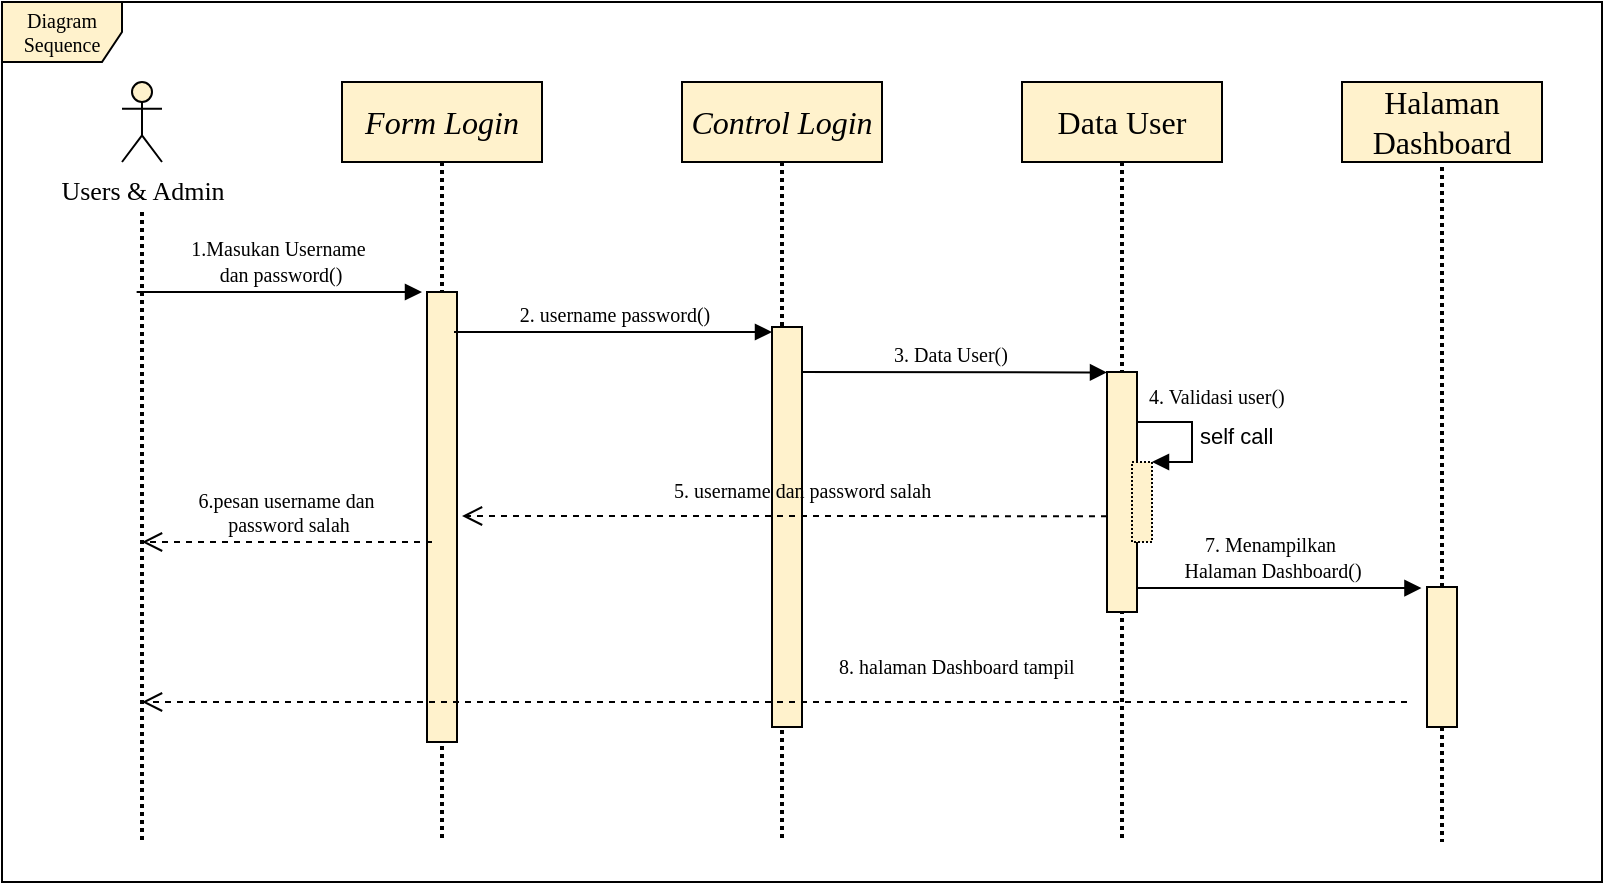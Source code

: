 <mxfile version="14.7.10" type="device" pages="21"><diagram id="2IjBRp-WR2vgWtd4Jts4" name="Page-1"><mxGraphModel dx="1038" dy="579" grid="1" gridSize="10" guides="1" tooltips="1" connect="1" arrows="1" fold="1" page="1" pageScale="1" pageWidth="850" pageHeight="1100" math="0" shadow="0"><root><mxCell id="0"/><mxCell id="1" parent="0"/><mxCell id="3Se_cOPXgouge6EgkX6L-27" value="Diagram Sequence" style="shape=umlFrame;whiteSpace=wrap;html=1;fillColor=#fff2cc;fontFamily=Times New Roman;fontSize=10;" parent="1" vertex="1"><mxGeometry x="25" y="40" width="800" height="440" as="geometry"/></mxCell><mxCell id="3Se_cOPXgouge6EgkX6L-1" value="&lt;font face=&quot;Times New Roman&quot; style=&quot;font-size: 10px&quot;&gt;7. Menampilkan&amp;nbsp;&lt;br&gt;Halaman Dashboard()&lt;/font&gt;" style="html=1;verticalAlign=bottom;endArrow=block;entryX=-0.185;entryY=0.008;entryDx=0;entryDy=0;entryPerimeter=0;fillColor=#fff2cc;" parent="1" target="3Se_cOPXgouge6EgkX6L-17" edge="1"><mxGeometry width="80" relative="1" as="geometry"><mxPoint x="585" y="333" as="sourcePoint"/><mxPoint x="727.5" y="332.7" as="targetPoint"/></mxGeometry></mxCell><mxCell id="3Se_cOPXgouge6EgkX6L-2" value="&lt;font face=&quot;Times New Roman&quot; style=&quot;font-size: 10px&quot;&gt;3. Data User()&lt;/font&gt;" style="html=1;verticalAlign=bottom;endArrow=block;exitX=0.988;exitY=0.099;exitDx=0;exitDy=0;exitPerimeter=0;fillColor=#fff2cc;" parent="1" edge="1"><mxGeometry width="80" relative="1" as="geometry"><mxPoint x="419.82" y="225.0" as="sourcePoint"/><mxPoint x="577.5" y="225.2" as="targetPoint"/></mxGeometry></mxCell><mxCell id="3Se_cOPXgouge6EgkX6L-3" value="" style="line;strokeWidth=2;direction=south;html=1;dashed=1;dashPattern=1 1;fillColor=#fff2cc;" parent="1" vertex="1"><mxGeometry x="240" y="120" width="10" height="340" as="geometry"/></mxCell><mxCell id="3Se_cOPXgouge6EgkX6L-4" value="" style="line;strokeWidth=2;direction=south;html=1;dashed=1;dashPattern=1 1;fillColor=#fff2cc;" parent="1" vertex="1"><mxGeometry x="410" y="120" width="10" height="340" as="geometry"/></mxCell><mxCell id="3Se_cOPXgouge6EgkX6L-5" value="" style="line;strokeWidth=2;direction=south;html=1;dashed=1;dashPattern=1 1;fillColor=#fff2cc;" parent="1" vertex="1"><mxGeometry x="580" y="120" width="10" height="340" as="geometry"/></mxCell><mxCell id="3Se_cOPXgouge6EgkX6L-6" value="" style="line;strokeWidth=2;direction=south;html=1;dashed=1;dashPattern=1 1;fillColor=#fff2cc;" parent="1" vertex="1"><mxGeometry x="740" y="122.5" width="10" height="337.5" as="geometry"/></mxCell><mxCell id="3Se_cOPXgouge6EgkX6L-7" value="&lt;font face=&quot;Times New Roman&quot; style=&quot;font-size: 13px&quot;&gt;Users &amp;amp; Admin&lt;/font&gt;" style="shape=umlActor;html=1;verticalLabelPosition=bottom;verticalAlign=top;align=center;fillColor=#fff2cc;" parent="1" vertex="1"><mxGeometry x="85" y="80" width="20" height="40" as="geometry"/></mxCell><mxCell id="3Se_cOPXgouge6EgkX6L-8" value="&lt;i style=&quot;font-size: 16px&quot;&gt;&lt;font face=&quot;Times New Roman&quot; style=&quot;font-size: 16px&quot;&gt;Form Login&lt;/font&gt;&lt;/i&gt;" style="rounded=0;whiteSpace=wrap;html=1;fillColor=#fff2cc;" parent="1" vertex="1"><mxGeometry x="195" y="80" width="100" height="40" as="geometry"/></mxCell><mxCell id="3Se_cOPXgouge6EgkX6L-9" value="&lt;i style=&quot;font-size: 16px&quot;&gt;&lt;font face=&quot;Times New Roman&quot; style=&quot;font-size: 16px&quot;&gt;Control Login&lt;/font&gt;&lt;/i&gt;" style="rounded=0;whiteSpace=wrap;html=1;fillColor=#fff2cc;" parent="1" vertex="1"><mxGeometry x="365" y="80" width="100" height="40" as="geometry"/></mxCell><mxCell id="3Se_cOPXgouge6EgkX6L-10" value="&lt;font face=&quot;Times New Roman&quot; size=&quot;3&quot;&gt;Data User&lt;/font&gt;" style="rounded=0;whiteSpace=wrap;html=1;fillColor=#fff2cc;" parent="1" vertex="1"><mxGeometry x="535" y="80" width="100" height="40" as="geometry"/></mxCell><mxCell id="3Se_cOPXgouge6EgkX6L-11" value="&lt;font face=&quot;Times New Roman&quot; size=&quot;3&quot;&gt;Halaman Dashboard&lt;/font&gt;" style="rounded=0;whiteSpace=wrap;html=1;fillColor=#fff2cc;" parent="1" vertex="1"><mxGeometry x="695" y="80" width="100" height="40" as="geometry"/></mxCell><mxCell id="3Se_cOPXgouge6EgkX6L-12" value="" style="html=1;points=[];perimeter=orthogonalPerimeter;fillColor=#fff2cc;" parent="1" vertex="1"><mxGeometry x="237.5" y="185" width="15" height="225" as="geometry"/></mxCell><mxCell id="3Se_cOPXgouge6EgkX6L-13" value="" style="line;strokeWidth=2;direction=south;html=1;fillColor=#fff2cc;dashed=1;dashPattern=1 1;" parent="1" vertex="1"><mxGeometry x="90" y="145" width="10" height="315" as="geometry"/></mxCell><mxCell id="3Se_cOPXgouge6EgkX6L-14" value="&lt;font face=&quot;Times New Roman&quot; style=&quot;font-size: 10px&quot;&gt;2. username password()&lt;/font&gt;" style="html=1;verticalAlign=bottom;endArrow=block;fillColor=#fff2cc;" parent="1" edge="1"><mxGeometry width="80" relative="1" as="geometry"><mxPoint x="251" y="205" as="sourcePoint"/><mxPoint x="410" y="205" as="targetPoint"/></mxGeometry></mxCell><mxCell id="3Se_cOPXgouge6EgkX6L-15" value="" style="html=1;points=[];perimeter=orthogonalPerimeter;fillColor=#fff2cc;" parent="1" vertex="1"><mxGeometry x="410" y="202.5" width="15" height="200" as="geometry"/></mxCell><mxCell id="3Se_cOPXgouge6EgkX6L-16" value="" style="html=1;points=[];perimeter=orthogonalPerimeter;fillColor=#fff2cc;" parent="1" vertex="1"><mxGeometry x="577.5" y="225" width="15" height="120" as="geometry"/></mxCell><mxCell id="3Se_cOPXgouge6EgkX6L-17" value="" style="html=1;points=[];perimeter=orthogonalPerimeter;fillColor=#fff2cc;" parent="1" vertex="1"><mxGeometry x="737.5" y="332.5" width="15" height="70" as="geometry"/></mxCell><mxCell id="3Se_cOPXgouge6EgkX6L-18" value="" style="html=1;points=[];perimeter=orthogonalPerimeter;dashed=1;dashPattern=1 1;fillColor=#fff2cc;" parent="1" vertex="1"><mxGeometry x="590" y="270" width="10" height="40" as="geometry"/></mxCell><mxCell id="3Se_cOPXgouge6EgkX6L-19" value="self call" style="edgeStyle=orthogonalEdgeStyle;html=1;align=left;spacingLeft=2;endArrow=block;rounded=0;entryX=1;entryY=0;fillColor=#fff2cc;" parent="1" source="3Se_cOPXgouge6EgkX6L-16" target="3Se_cOPXgouge6EgkX6L-18" edge="1"><mxGeometry relative="1" as="geometry"><mxPoint x="595" y="250" as="sourcePoint"/><Array as="points"><mxPoint x="620" y="250"/><mxPoint x="620" y="270"/></Array></mxGeometry></mxCell><mxCell id="3Se_cOPXgouge6EgkX6L-20" value="&lt;font face=&quot;Times New Roman&quot; style=&quot;font-size: 10px&quot;&gt;1.Masukan Username&amp;nbsp;&lt;br&gt;dan password()&lt;br&gt;&lt;/font&gt;" style="html=1;verticalAlign=bottom;endArrow=block;exitX=0.988;exitY=0.099;exitDx=0;exitDy=0;exitPerimeter=0;fillColor=#fff2cc;" parent="1" edge="1"><mxGeometry width="80" relative="1" as="geometry"><mxPoint x="92.32" y="185" as="sourcePoint"/><mxPoint x="235" y="185" as="targetPoint"/></mxGeometry></mxCell><mxCell id="3Se_cOPXgouge6EgkX6L-21" value="4. Validasi user()" style="text;align=left;verticalAlign=top;spacingLeft=4;spacingRight=4;overflow=hidden;rotatable=0;points=[[0,0.5],[1,0.5]];portConstraint=eastwest;dashed=1;dashPattern=1 1;fontFamily=Times New Roman;fontSize=10;" parent="1" vertex="1"><mxGeometry x="592.5" y="225" width="100" height="26" as="geometry"/></mxCell><mxCell id="3Se_cOPXgouge6EgkX6L-22" value="" style="html=1;verticalAlign=bottom;endArrow=open;dashed=1;endSize=8;fontFamily=Times New Roman;fontSize=10;fillColor=#fff2cc;" parent="1" edge="1"><mxGeometry relative="1" as="geometry"><mxPoint x="577.5" y="297.08" as="sourcePoint"/><mxPoint x="255" y="297" as="targetPoint"/></mxGeometry></mxCell><mxCell id="3Se_cOPXgouge6EgkX6L-23" value="5. username dan password salah" style="text;align=left;verticalAlign=top;spacingLeft=4;spacingRight=4;overflow=hidden;rotatable=0;points=[[0,0.5],[1,0.5]];portConstraint=eastwest;dashed=1;dashPattern=1 1;fontFamily=Times New Roman;fontSize=10;" parent="1" vertex="1"><mxGeometry x="355" y="272" width="140" height="26" as="geometry"/></mxCell><mxCell id="3Se_cOPXgouge6EgkX6L-24" value="6.pesan username dan&amp;nbsp;&lt;br&gt;password salah" style="html=1;verticalAlign=bottom;endArrow=open;dashed=1;endSize=8;fontFamily=Times New Roman;fontSize=10;fillColor=#fff2cc;" parent="1" edge="1"><mxGeometry relative="1" as="geometry"><mxPoint x="240" y="310" as="sourcePoint"/><mxPoint x="95" y="310" as="targetPoint"/></mxGeometry></mxCell><mxCell id="3Se_cOPXgouge6EgkX6L-25" value="" style="html=1;verticalAlign=bottom;endArrow=open;dashed=1;endSize=8;fontFamily=Times New Roman;fontSize=10;fillColor=#fff2cc;" parent="1" edge="1"><mxGeometry relative="1" as="geometry"><mxPoint x="727.5" y="390" as="sourcePoint"/><mxPoint x="95" y="390" as="targetPoint"/></mxGeometry></mxCell><mxCell id="3Se_cOPXgouge6EgkX6L-26" value="8. halaman Dashboard tampil" style="text;align=left;verticalAlign=top;spacingLeft=4;spacingRight=4;overflow=hidden;rotatable=0;points=[[0,0.5],[1,0.5]];portConstraint=eastwest;dashed=1;dashPattern=1 1;fontFamily=Times New Roman;fontSize=10;" parent="1" vertex="1"><mxGeometry x="437.5" y="360" width="140" height="26" as="geometry"/></mxCell></root></mxGraphModel></diagram><diagram id="kg9jklhfzojOitpPHiPW" name="Page-2"><mxGraphModel dx="1038" dy="579" grid="1" gridSize="10" guides="1" tooltips="1" connect="1" arrows="1" fold="1" page="1" pageScale="1" pageWidth="850" pageHeight="1100" math="0" shadow="0"><root><mxCell id="DOG2cTGzGBE7J3zChLMH-0"/><mxCell id="DOG2cTGzGBE7J3zChLMH-1" parent="DOG2cTGzGBE7J3zChLMH-0"/><mxCell id="DOG2cTGzGBE7J3zChLMH-20" value="&lt;i&gt;Diagram Sequence&lt;br&gt;&lt;/i&gt;" style="shape=umlFrame;whiteSpace=wrap;html=1;width=130;height=20;fillColor=#fff2cc;" vertex="1" parent="DOG2cTGzGBE7J3zChLMH-1"><mxGeometry x="80" y="70" width="690" height="430" as="geometry"/></mxCell><mxCell id="DOG2cTGzGBE7J3zChLMH-2" value="Users &amp;amp; Admin" style="shape=umlActor;verticalLabelPosition=bottom;verticalAlign=top;html=1;fillColor=#fff2cc;" vertex="1" parent="DOG2cTGzGBE7J3zChLMH-1"><mxGeometry x="170" y="120" width="30" height="60" as="geometry"/></mxCell><mxCell id="DOG2cTGzGBE7J3zChLMH-3" value="&lt;font face=&quot;Times New Roman&quot; style=&quot;font-size: 14px&quot;&gt;View Menu Utama&lt;/font&gt;" style="html=1;fillColor=#fff2cc;" vertex="1" parent="DOG2cTGzGBE7J3zChLMH-1"><mxGeometry x="290" y="140" width="120" height="50" as="geometry"/></mxCell><mxCell id="DOG2cTGzGBE7J3zChLMH-4" value="&lt;font face=&quot;Times New Roman&quot; style=&quot;font-size: 14px&quot;&gt;&lt;font style=&quot;font-size: 14px&quot;&gt;&lt;font style=&quot;font-size: 14px&quot;&gt;&lt;i&gt;Control&lt;/i&gt; &lt;i&gt;Log Out&lt;/i&gt;&lt;/font&gt;&lt;/font&gt;&lt;/font&gt;" style="html=1;fillColor=#fff2cc;" vertex="1" parent="DOG2cTGzGBE7J3zChLMH-1"><mxGeometry x="450" y="140" width="120" height="50" as="geometry"/></mxCell><mxCell id="DOG2cTGzGBE7J3zChLMH-5" value="&lt;font face=&quot;Times New Roman&quot; style=&quot;font-size: 14px&quot;&gt;View Login&lt;/font&gt;" style="html=1;fillColor=#fff2cc;" vertex="1" parent="DOG2cTGzGBE7J3zChLMH-1"><mxGeometry x="610" y="140" width="120" height="50" as="geometry"/></mxCell><mxCell id="DOG2cTGzGBE7J3zChLMH-6" value="" style="html=1;points=[];perimeter=orthogonalPerimeter;fillColor=#fff2cc;" vertex="1" parent="DOG2cTGzGBE7J3zChLMH-1"><mxGeometry x="340" y="280" width="20" height="40" as="geometry"/></mxCell><mxCell id="DOG2cTGzGBE7J3zChLMH-7" value="" style="html=1;points=[];perimeter=orthogonalPerimeter;fillColor=#fff2cc;" vertex="1" parent="DOG2cTGzGBE7J3zChLMH-1"><mxGeometry x="500" y="320" width="20" height="40" as="geometry"/></mxCell><mxCell id="DOG2cTGzGBE7J3zChLMH-8" value="" style="html=1;points=[];perimeter=orthogonalPerimeter;fillColor=#fff2cc;" vertex="1" parent="DOG2cTGzGBE7J3zChLMH-1"><mxGeometry x="660" y="360" width="20" height="40" as="geometry"/></mxCell><mxCell id="DOG2cTGzGBE7J3zChLMH-9" value="&lt;font face=&quot;Times New Roman&quot; style=&quot;font-size: 12px&quot;&gt;2.&lt;i&gt;Unset&lt;/i&gt; &lt;i&gt;Username &lt;/i&gt;dan&lt;i&gt;&lt;br&gt;&amp;nbsp;Password&lt;/i&gt;()&lt;/font&gt;" style="html=1;verticalAlign=bottom;endArrow=block;fillColor=#fff2cc;" edge="1" parent="DOG2cTGzGBE7J3zChLMH-1"><mxGeometry width="80" relative="1" as="geometry"><mxPoint x="350" y="320" as="sourcePoint"/><mxPoint x="500" y="320" as="targetPoint"/></mxGeometry></mxCell><mxCell id="DOG2cTGzGBE7J3zChLMH-10" value="&lt;font face=&quot;Times New Roman&quot;&gt;3. Menampilkan Halaman&amp;nbsp;&lt;br&gt;&lt;i&gt;Login&lt;/i&gt;()&lt;/font&gt;" style="html=1;verticalAlign=bottom;endArrow=block;fillColor=#fff2cc;" edge="1" parent="DOG2cTGzGBE7J3zChLMH-1"><mxGeometry width="80" relative="1" as="geometry"><mxPoint x="520" y="360" as="sourcePoint"/><mxPoint x="660" y="360" as="targetPoint"/></mxGeometry></mxCell><mxCell id="DOG2cTGzGBE7J3zChLMH-11" value="&lt;font face=&quot;Times New Roman&quot; style=&quot;font-size: 12px&quot;&gt;4. Halaman Login Tampil&lt;/font&gt;" style="html=1;verticalAlign=bottom;endArrow=blockThin;dashed=1;endSize=8;endFill=1;fillColor=#fff2cc;" edge="1" parent="DOG2cTGzGBE7J3zChLMH-1"><mxGeometry relative="1" as="geometry"><mxPoint x="660" y="400" as="sourcePoint"/><mxPoint x="190" y="400" as="targetPoint"/></mxGeometry></mxCell><mxCell id="DOG2cTGzGBE7J3zChLMH-12" value="&lt;font face=&quot;Times New Roman&quot;&gt;1.Memilih menu&lt;i&gt; Log Out()&lt;/i&gt;&lt;/font&gt;" style="html=1;verticalAlign=bottom;endArrow=block;fillColor=#fff2cc;" edge="1" parent="DOG2cTGzGBE7J3zChLMH-1"><mxGeometry width="80" relative="1" as="geometry"><mxPoint x="190" y="280" as="sourcePoint"/><mxPoint x="340" y="280" as="targetPoint"/></mxGeometry></mxCell><mxCell id="DOG2cTGzGBE7J3zChLMH-13" value="" style="endArrow=none;dashed=1;html=1;entryX=0.5;entryY=1;entryDx=0;entryDy=0;fillColor=#fff2cc;" edge="1" parent="DOG2cTGzGBE7J3zChLMH-1"><mxGeometry width="50" height="50" relative="1" as="geometry"><mxPoint x="350" y="460" as="sourcePoint"/><mxPoint x="349.5" y="320" as="targetPoint"/></mxGeometry></mxCell><mxCell id="DOG2cTGzGBE7J3zChLMH-14" value="" style="endArrow=none;dashed=1;html=1;entryX=0.5;entryY=1;entryDx=0;entryDy=0;fillColor=#fff2cc;" edge="1" parent="DOG2cTGzGBE7J3zChLMH-1"><mxGeometry width="50" height="50" relative="1" as="geometry"><mxPoint x="510" y="320" as="sourcePoint"/><mxPoint x="509.5" y="190" as="targetPoint"/></mxGeometry></mxCell><mxCell id="DOG2cTGzGBE7J3zChLMH-15" value="" style="endArrow=none;dashed=1;html=1;fillColor=#fff2cc;" edge="1" parent="DOG2cTGzGBE7J3zChLMH-1"><mxGeometry width="50" height="50" relative="1" as="geometry"><mxPoint x="510" y="460" as="sourcePoint"/><mxPoint x="509.5" y="360" as="targetPoint"/></mxGeometry></mxCell><mxCell id="DOG2cTGzGBE7J3zChLMH-16" value="" style="endArrow=none;dashed=1;html=1;entryX=0.5;entryY=1;entryDx=0;entryDy=0;exitX=0.475;exitY=0;exitDx=0;exitDy=0;exitPerimeter=0;fillColor=#fff2cc;" edge="1" parent="DOG2cTGzGBE7J3zChLMH-1" source="DOG2cTGzGBE7J3zChLMH-8"><mxGeometry width="50" height="50" relative="1" as="geometry"><mxPoint x="670" y="320" as="sourcePoint"/><mxPoint x="669.5" y="190" as="targetPoint"/></mxGeometry></mxCell><mxCell id="DOG2cTGzGBE7J3zChLMH-17" value="" style="endArrow=none;dashed=1;html=1;entryX=0.5;entryY=1;entryDx=0;entryDy=0;fillColor=#fff2cc;" edge="1" parent="DOG2cTGzGBE7J3zChLMH-1"><mxGeometry width="50" height="50" relative="1" as="geometry"><mxPoint x="350" y="280" as="sourcePoint"/><mxPoint x="349.5" y="190" as="targetPoint"/></mxGeometry></mxCell><mxCell id="DOG2cTGzGBE7J3zChLMH-18" value="" style="endArrow=none;dashed=1;html=1;fillColor=#fff2cc;" edge="1" parent="DOG2cTGzGBE7J3zChLMH-1"><mxGeometry width="50" height="50" relative="1" as="geometry"><mxPoint x="670" y="460" as="sourcePoint"/><mxPoint x="670" y="401" as="targetPoint"/></mxGeometry></mxCell><mxCell id="DOG2cTGzGBE7J3zChLMH-19" value="" style="endArrow=none;dashed=1;html=1;fillColor=#fff2cc;" edge="1" parent="DOG2cTGzGBE7J3zChLMH-1"><mxGeometry width="50" height="50" relative="1" as="geometry"><mxPoint x="185" y="460" as="sourcePoint"/><mxPoint x="185" y="210" as="targetPoint"/></mxGeometry></mxCell></root></mxGraphModel></diagram><diagram id="1rVffH9XmPniLxJ5qwKf" name="Page-3"><mxGraphModel dx="1221" dy="681" grid="1" gridSize="10" guides="1" tooltips="1" connect="1" arrows="1" fold="1" page="1" pageScale="1" pageWidth="850" pageHeight="1100" math="0" shadow="0"><root><mxCell id="hMFdNrEFJxZKrGBedAfp-0"/><mxCell id="hMFdNrEFJxZKrGBedAfp-1" parent="hMFdNrEFJxZKrGBedAfp-0"/><mxCell id="MCxhZabq0n8K0FX1V1of-0" value="&lt;i&gt;&lt;font face=&quot;Times New Roman&quot;&gt;Sequence Diagram&lt;/font&gt;&lt;/i&gt;" style="shape=umlFrame;whiteSpace=wrap;html=1;width=210;height=20;fillColor=#fff2cc;" vertex="1" parent="hMFdNrEFJxZKrGBedAfp-1"><mxGeometry x="180" y="40" width="1010" height="590" as="geometry"/></mxCell><mxCell id="MCxhZabq0n8K0FX1V1of-1" value="&lt;font face=&quot;Times New Roman&quot;&gt;9.&lt;i&gt;Input&lt;/i&gt; Data &lt;span style=&quot;text-align: center ; color: rgb(0 , 0 , 0) ; text-transform: none ; text-indent: 0px ; letter-spacing: normal ; font-size: 11px ; font-style: normal ; font-variant: normal ; font-weight: 400 ; text-decoration: underline ; word-spacing: 0px ; display: inline ; float: none ; background-color: rgb(248 , 249 , 250)&quot;&gt;Absensi Briefing&lt;/span&gt;()&lt;br&gt;&lt;/font&gt;" style="html=1;verticalAlign=bottom;endArrow=block;fillColor=#fff2cc;" edge="1" parent="hMFdNrEFJxZKrGBedAfp-1" target="MCxhZabq0n8K0FX1V1of-34"><mxGeometry width="80" relative="1" as="geometry"><mxPoint x="269" y="342.5" as="sourcePoint"/><mxPoint x="349" y="342.5" as="targetPoint"/></mxGeometry></mxCell><mxCell id="MCxhZabq0n8K0FX1V1of-2" value="&lt;font face=&quot;Times New Roman&quot;&gt;10.Klik Tombol Simpan()&lt;br&gt;&lt;/font&gt;" style="html=1;verticalAlign=bottom;endArrow=block;fillColor=#fff2cc;" edge="1" parent="hMFdNrEFJxZKrGBedAfp-1"><mxGeometry width="80" relative="1" as="geometry"><mxPoint x="269" y="380.5" as="sourcePoint"/><mxPoint x="752.5" y="380.5" as="targetPoint"/></mxGeometry></mxCell><mxCell id="MCxhZabq0n8K0FX1V1of-5" value="" style="line;strokeWidth=2;direction=south;html=1;dashed=1;dashPattern=1 1;fillColor=#fff2cc;" vertex="1" parent="hMFdNrEFJxZKrGBedAfp-1"><mxGeometry x="415" y="150" width="10" height="410" as="geometry"/></mxCell><mxCell id="MCxhZabq0n8K0FX1V1of-6" value="" style="line;strokeWidth=2;direction=south;html=1;dashed=1;dashPattern=1 1;fillColor=#fff2cc;" vertex="1" parent="hMFdNrEFJxZKrGBedAfp-1"><mxGeometry x="585" y="150" width="10" height="410" as="geometry"/></mxCell><mxCell id="MCxhZabq0n8K0FX1V1of-7" value="" style="line;strokeWidth=2;direction=south;html=1;dashed=1;dashPattern=1 1;fillColor=#fff2cc;" vertex="1" parent="hMFdNrEFJxZKrGBedAfp-1"><mxGeometry x="755" y="150" width="10" height="410" as="geometry"/></mxCell><mxCell id="MCxhZabq0n8K0FX1V1of-9" value="&lt;font face=&quot;Times New Roman&quot; style=&quot;font-size: 13px&quot;&gt;Users (Kantor Cabang)&lt;/font&gt;" style="shape=umlActor;html=1;verticalLabelPosition=bottom;verticalAlign=top;align=center;fillColor=#fff2cc;" vertex="1" parent="hMFdNrEFJxZKrGBedAfp-1"><mxGeometry x="260" y="110" width="20" height="40" as="geometry"/></mxCell><mxCell id="MCxhZabq0n8K0FX1V1of-10" value="&lt;font style=&quot;font-size: 14px&quot;&gt;&lt;font style=&quot;font-size: 14px&quot;&gt;&lt;font style=&quot;font-size: 14px&quot;&gt;&lt;font face=&quot;Times New Roman&quot;&gt;&lt;u&gt;&lt;i&gt;View &lt;/i&gt;Menu Utama&lt;/u&gt;&lt;/font&gt;&lt;/font&gt;&lt;/font&gt;&lt;/font&gt;" style="rounded=0;whiteSpace=wrap;html=1;fillColor=#fff2cc;" vertex="1" parent="hMFdNrEFJxZKrGBedAfp-1"><mxGeometry x="370" y="110" width="100" height="40" as="geometry"/></mxCell><mxCell id="MCxhZabq0n8K0FX1V1of-11" value="&lt;font face=&quot;Times New Roman&quot; style=&quot;font-size: 12px&quot;&gt;&lt;font style=&quot;font-size: 12px&quot;&gt;&lt;font style=&quot;font-size: 12px&quot;&gt;&lt;font style=&quot;font-size: 12px&quot;&gt;&lt;font style=&quot;font-size: 12px&quot;&gt;&lt;u&gt;&lt;i&gt;View&lt;/i&gt; Tampilan Data Absensi Briefing&lt;/u&gt;&lt;/font&gt;&lt;/font&gt;&lt;/font&gt;&lt;/font&gt;&lt;/font&gt;" style="rounded=0;whiteSpace=wrap;html=1;fillColor=#fff2cc;" vertex="1" parent="hMFdNrEFJxZKrGBedAfp-1"><mxGeometry x="540" y="110" width="100" height="40" as="geometry"/></mxCell><mxCell id="MCxhZabq0n8K0FX1V1of-12" value="&lt;font face=&quot;Times New Roman&quot; size=&quot;3&quot;&gt;&lt;u&gt;&lt;i&gt;Form&lt;/i&gt; Tambah Data&lt;/u&gt;&lt;/font&gt;" style="rounded=0;whiteSpace=wrap;html=1;fillColor=#fff2cc;" vertex="1" parent="hMFdNrEFJxZKrGBedAfp-1"><mxGeometry x="710" y="110" width="100" height="40" as="geometry"/></mxCell><mxCell id="MCxhZabq0n8K0FX1V1of-14" value="" style="edgeStyle=orthogonalEdgeStyle;rounded=0;orthogonalLoop=1;jettySize=auto;html=1;entryX=0.033;entryY=0.056;entryDx=0;entryDy=0;entryPerimeter=0;fillColor=#fff2cc;" edge="1" parent="hMFdNrEFJxZKrGBedAfp-1" target="MCxhZabq0n8K0FX1V1of-26"><mxGeometry relative="1" as="geometry"><mxPoint x="427.5" y="194" as="sourcePoint"/><mxPoint x="1062.5" y="194" as="targetPoint"/></mxGeometry></mxCell><mxCell id="MCxhZabq0n8K0FX1V1of-15" value="" style="html=1;points=[];perimeter=orthogonalPerimeter;fillColor=#fff2cc;" vertex="1" parent="hMFdNrEFJxZKrGBedAfp-1"><mxGeometry x="412.5" y="184" width="15" height="27" as="geometry"/></mxCell><mxCell id="MCxhZabq0n8K0FX1V1of-16" value="" style="line;strokeWidth=2;direction=south;html=1;fillColor=#fff2cc;dashed=1;dashPattern=1 1;" vertex="1" parent="hMFdNrEFJxZKrGBedAfp-1"><mxGeometry x="265" y="175" width="10" height="385" as="geometry"/></mxCell><mxCell id="MCxhZabq0n8K0FX1V1of-17" value="" style="html=1;points=[];perimeter=orthogonalPerimeter;fillColor=#fff2cc;" vertex="1" parent="hMFdNrEFJxZKrGBedAfp-1"><mxGeometry x="582.5" y="238" width="15" height="36.5" as="geometry"/></mxCell><mxCell id="MCxhZabq0n8K0FX1V1of-18" value="" style="html=1;points=[];perimeter=orthogonalPerimeter;fillColor=#fff2cc;" vertex="1" parent="hMFdNrEFJxZKrGBedAfp-1"><mxGeometry x="752.5" y="310" width="15" height="20" as="geometry"/></mxCell><mxCell id="MCxhZabq0n8K0FX1V1of-20" value="&lt;font face=&quot;Times New Roman&quot; style=&quot;font-size: 11px&quot;&gt;1.Pilih Menu &lt;span style=&quot;text-align: center ; color: rgb(0 , 0 , 0) ; text-transform: none ; text-indent: 0px ; letter-spacing: normal ; font-family: &amp;#34;times new roman&amp;#34; ; font-size: 11px ; font-style: normal ; font-variant: normal ; font-weight: 400 ; text-decoration: underline ; word-spacing: 0px ; display: inline ; float: none ; background-color: rgb(248 , 249 , 250)&quot;&gt;Absensi Briefing&lt;/span&gt;()&lt;br&gt;&lt;/font&gt;" style="html=1;verticalAlign=bottom;endArrow=block;exitX=0.988;exitY=0.099;exitDx=0;exitDy=0;exitPerimeter=0;fillColor=#fff2cc;" edge="1" parent="hMFdNrEFJxZKrGBedAfp-1"><mxGeometry width="80" relative="1" as="geometry"><mxPoint x="267.32" y="192" as="sourcePoint"/><mxPoint x="410" y="192" as="targetPoint"/></mxGeometry></mxCell><mxCell id="MCxhZabq0n8K0FX1V1of-21" value="" style="line;strokeWidth=2;direction=south;html=1;dashed=1;dashPattern=1 1;fillColor=#fff2cc;" vertex="1" parent="hMFdNrEFJxZKrGBedAfp-1"><mxGeometry x="934" y="150" width="10" height="410" as="geometry"/></mxCell><mxCell id="MCxhZabq0n8K0FX1V1of-22" value="" style="line;strokeWidth=2;direction=south;html=1;dashed=1;dashPattern=1 1;fillColor=#fff2cc;" vertex="1" parent="hMFdNrEFJxZKrGBedAfp-1"><mxGeometry x="1094" y="152.5" width="10" height="407.5" as="geometry"/></mxCell><mxCell id="MCxhZabq0n8K0FX1V1of-23" value="&lt;i&gt;&lt;font face=&quot;Times New Roman&quot; size=&quot;1&quot;&gt;&lt;u style=&quot;font-size: 15px&quot;&gt;Control Absensi Briefing&lt;/u&gt;&lt;/font&gt;&lt;/i&gt;" style="rounded=0;whiteSpace=wrap;html=1;fillColor=#fff2cc;" vertex="1" parent="hMFdNrEFJxZKrGBedAfp-1"><mxGeometry x="889" y="110" width="100" height="40" as="geometry"/></mxCell><mxCell id="MCxhZabq0n8K0FX1V1of-24" value="&lt;font face=&quot;Times New Roman&quot; size=&quot;3&quot;&gt;&lt;u&gt;Data Absensi Briefing&lt;/u&gt;&lt;/font&gt;" style="rounded=0;whiteSpace=wrap;html=1;fillColor=#fff2cc;" vertex="1" parent="hMFdNrEFJxZKrGBedAfp-1"><mxGeometry x="1049" y="110" width="100" height="40" as="geometry"/></mxCell><mxCell id="MCxhZabq0n8K0FX1V1of-25" value="" style="edgeStyle=orthogonalEdgeStyle;rounded=0;orthogonalLoop=1;jettySize=auto;html=1;exitX=1.075;exitY=0.056;exitDx=0;exitDy=0;exitPerimeter=0;entryX=-0.157;entryY=0.124;entryDx=0;entryDy=0;entryPerimeter=0;fillColor=#fff2cc;" edge="1" parent="hMFdNrEFJxZKrGBedAfp-1" target="MCxhZabq0n8K0FX1V1of-27"><mxGeometry relative="1" as="geometry"><mxPoint x="947.625" y="200.688" as="sourcePoint"/><Array as="points"><mxPoint x="1019" y="201"/></Array></mxGeometry></mxCell><mxCell id="MCxhZabq0n8K0FX1V1of-26" value="" style="html=1;points=[];perimeter=orthogonalPerimeter;fillColor=#fff2cc;" vertex="1" parent="hMFdNrEFJxZKrGBedAfp-1"><mxGeometry x="931.5" y="192" width="15" height="48" as="geometry"/></mxCell><mxCell id="MCxhZabq0n8K0FX1V1of-27" value="" style="html=1;points=[];perimeter=orthogonalPerimeter;fillColor=#fff2cc;" vertex="1" parent="hMFdNrEFJxZKrGBedAfp-1"><mxGeometry x="1091.5" y="198" width="15" height="28" as="geometry"/></mxCell><mxCell id="MCxhZabq0n8K0FX1V1of-28" value="&lt;font face=&quot;Times New Roman&quot;&gt;2. Index()&lt;/font&gt;" style="text;html=1;align=center;verticalAlign=middle;whiteSpace=wrap;rounded=0;" vertex="1" parent="hMFdNrEFJxZKrGBedAfp-1"><mxGeometry x="666" y="173" width="60" height="20" as="geometry"/></mxCell><mxCell id="MCxhZabq0n8K0FX1V1of-29" value="&lt;font face=&quot;Times New Roman&quot;&gt;3. Data &lt;span style=&quot;text-align: center ; color: rgb(0 , 0 , 0) ; text-transform: none ; text-indent: 0px ; letter-spacing: normal ; font-size: 11px ; font-style: normal ; font-variant: normal ; font-weight: 400 ; text-decoration: underline ; word-spacing: 0px ; display: inline ; float: none ; background-color: rgb(248 , 249 , 250)&quot;&gt;Absensi Briefing&lt;/span&gt;()&lt;/font&gt;" style="text;html=1;align=center;verticalAlign=middle;whiteSpace=wrap;rounded=0;" vertex="1" parent="hMFdNrEFJxZKrGBedAfp-1"><mxGeometry x="949" y="178" width="140" height="20" as="geometry"/></mxCell><mxCell id="MCxhZabq0n8K0FX1V1of-30" value="&lt;font face=&quot;Times New Roman&quot;&gt;5.Tampil Data &lt;span style=&quot;text-align: center ; color: rgb(0 , 0 , 0) ; text-transform: none ; text-indent: 0px ; letter-spacing: normal ; font-size: 11px ; font-style: normal ; font-variant: normal ; font-weight: 400 ; text-decoration: underline ; word-spacing: 0px ; display: inline ; float: none ; background-color: rgb(248 , 249 , 250)&quot;&gt;Absensi Briefing&lt;/span&gt;()&lt;/font&gt;" style="html=1;verticalAlign=bottom;endArrow=classicThin;dashed=1;endSize=8;endFill=1;fillColor=#fff2cc;" edge="1" parent="hMFdNrEFJxZKrGBedAfp-1"><mxGeometry relative="1" as="geometry"><mxPoint x="1077.5" y="240" as="sourcePoint"/><mxPoint x="600" y="240" as="targetPoint"/></mxGeometry></mxCell><mxCell id="MCxhZabq0n8K0FX1V1of-31" value="" style="html=1;points=[];perimeter=orthogonalPerimeter;fillColor=#fff2cc;" vertex="1" parent="hMFdNrEFJxZKrGBedAfp-1"><mxGeometry x="582.5" y="295" width="15" height="145" as="geometry"/></mxCell><mxCell id="MCxhZabq0n8K0FX1V1of-32" value="&lt;font face=&quot;Times New Roman&quot; style=&quot;font-size: 10px ; background-color: transparent&quot;&gt;7. Klik Tombol Tambah Data()&lt;br&gt;&lt;/font&gt;" style="html=1;verticalAlign=bottom;endArrow=block;fillColor=#fff2cc;" edge="1" parent="hMFdNrEFJxZKrGBedAfp-1" target="MCxhZabq0n8K0FX1V1of-31"><mxGeometry width="80" relative="1" as="geometry"><mxPoint x="269" y="295" as="sourcePoint"/><mxPoint x="562.5" y="295" as="targetPoint"/></mxGeometry></mxCell><mxCell id="MCxhZabq0n8K0FX1V1of-33" value="&lt;font face=&quot;Times New Roman&quot; style=&quot;font-size: 10px&quot;&gt;8. Tampil &lt;i&gt;Form&lt;/i&gt; Tambah()&lt;br&gt;&lt;/font&gt;" style="html=1;verticalAlign=bottom;endArrow=block;fillColor=#fff2cc;" edge="1" parent="hMFdNrEFJxZKrGBedAfp-1" target="MCxhZabq0n8K0FX1V1of-18"><mxGeometry width="80" relative="1" as="geometry"><mxPoint x="597.5" y="310" as="sourcePoint"/><mxPoint x="677.5" y="310" as="targetPoint"/></mxGeometry></mxCell><mxCell id="MCxhZabq0n8K0FX1V1of-34" value="" style="html=1;points=[];perimeter=orthogonalPerimeter;fillColor=#fff2cc;" vertex="1" parent="hMFdNrEFJxZKrGBedAfp-1"><mxGeometry x="752.5" y="342.5" width="15" height="20" as="geometry"/></mxCell><mxCell id="MCxhZabq0n8K0FX1V1of-35" value="" style="html=1;points=[];perimeter=orthogonalPerimeter;fillColor=#fff2cc;" vertex="1" parent="hMFdNrEFJxZKrGBedAfp-1"><mxGeometry x="752.5" y="380" width="15" height="20" as="geometry"/></mxCell><mxCell id="MCxhZabq0n8K0FX1V1of-36" value="" style="html=1;points=[];perimeter=orthogonalPerimeter;fillColor=#fff2cc;" vertex="1" parent="hMFdNrEFJxZKrGBedAfp-1"><mxGeometry x="931.5" y="391" width="15" height="48" as="geometry"/></mxCell><mxCell id="MCxhZabq0n8K0FX1V1of-37" value="&lt;font face=&quot;Times New Roman&quot;&gt;11.Simpan()&lt;/font&gt;" style="html=1;verticalAlign=bottom;endArrow=block;fillColor=#fff2cc;" edge="1" parent="hMFdNrEFJxZKrGBedAfp-1" target="MCxhZabq0n8K0FX1V1of-36"><mxGeometry width="80" relative="1" as="geometry"><mxPoint x="767.5" y="391" as="sourcePoint"/><mxPoint x="847.5" y="391" as="targetPoint"/></mxGeometry></mxCell><mxCell id="MCxhZabq0n8K0FX1V1of-38" value="" style="html=1;points=[];perimeter=orthogonalPerimeter;fillColor=#fff2cc;" vertex="1" parent="hMFdNrEFJxZKrGBedAfp-1"><mxGeometry x="1089" y="400" width="15" height="28" as="geometry"/></mxCell><mxCell id="MCxhZabq0n8K0FX1V1of-39" value="&lt;font face=&quot;Times New Roman&quot;&gt;12. Simpan()&lt;/font&gt;" style="html=1;verticalAlign=bottom;endArrow=block;fillColor=#fff2cc;" edge="1" parent="hMFdNrEFJxZKrGBedAfp-1" target="MCxhZabq0n8K0FX1V1of-38"><mxGeometry width="80" relative="1" as="geometry"><mxPoint x="946.5" y="400" as="sourcePoint"/><mxPoint x="1026.5" y="400" as="targetPoint"/></mxGeometry></mxCell><mxCell id="MCxhZabq0n8K0FX1V1of-40" value="&lt;font face=&quot;Times New Roman&quot;&gt;13. Data Disimpan()&lt;/font&gt;" style="html=1;verticalAlign=bottom;endArrow=classicThin;dashed=1;endSize=8;endFill=1;fillColor=#fff2cc;" edge="1" parent="hMFdNrEFJxZKrGBedAfp-1" target="MCxhZabq0n8K0FX1V1of-36"><mxGeometry relative="1" as="geometry"><mxPoint x="1089" y="420" as="sourcePoint"/><mxPoint x="1009" y="420" as="targetPoint"/></mxGeometry></mxCell><mxCell id="MCxhZabq0n8K0FX1V1of-41" value="&lt;font face=&quot;Times New Roman&quot;&gt;14. Tampil Konfirmasi Data Berhasil di Tambah&lt;/font&gt;" style="html=1;verticalAlign=bottom;endArrow=classicThin;dashed=1;endSize=8;endFill=1;exitX=-0.119;exitY=0.708;exitDx=0;exitDy=0;exitPerimeter=0;fillColor=#fff2cc;" edge="1" parent="hMFdNrEFJxZKrGBedAfp-1" source="MCxhZabq0n8K0FX1V1of-36"><mxGeometry relative="1" as="geometry"><mxPoint x="1061.66" y="426.664" as="sourcePoint"/><mxPoint x="597.5" y="426.664" as="targetPoint"/></mxGeometry></mxCell><mxCell id="MCxhZabq0n8K0FX1V1of-42" value="&lt;font face=&quot;Times New Roman&quot;&gt;15. Pesan Konfirmasi&lt;/font&gt;" style="html=1;verticalAlign=bottom;endArrow=classicThin;dashed=1;endSize=8;endFill=1;fillColor=#fff2cc;" edge="1" parent="hMFdNrEFJxZKrGBedAfp-1" source="MCxhZabq0n8K0FX1V1of-31"><mxGeometry relative="1" as="geometry"><mxPoint x="571.25" y="439" as="sourcePoint"/><mxPoint x="268.75" y="439" as="targetPoint"/></mxGeometry></mxCell><mxCell id="MCxhZabq0n8K0FX1V1of-67" value="&lt;font face=&quot;Times New Roman&quot;&gt;6. Tampil Data &lt;span style=&quot;text-align: center ; color: rgb(0 , 0 , 0) ; text-transform: none ; text-indent: 0px ; letter-spacing: normal ; font-size: 11px ; font-style: normal ; font-variant: normal ; font-weight: 400 ; text-decoration: underline ; word-spacing: 0px ; display: inline ; float: none ; background-color: rgb(248 , 249 , 250)&quot;&gt;Absensi Briefing&lt;/span&gt;&lt;span style=&quot;text-align: center ; color: rgb(0 , 0 , 0) ; text-transform: none ; text-indent: 0px ; letter-spacing: normal ; font-family: &amp;#34;times new roman&amp;#34; ; font-size: 11px ; font-style: normal ; font-variant: normal ; font-weight: 400 ; word-spacing: 0px ; display: inline ; float: none ; background-color: rgb(248 , 249 , 250)&quot;&gt;&lt;u&gt;ai&lt;/u&gt;&lt;/span&gt;&lt;/font&gt;" style="html=1;verticalAlign=bottom;endArrow=classicThin;dashed=1;endSize=8;endFill=1;fillColor=#fff2cc;" edge="1" parent="hMFdNrEFJxZKrGBedAfp-1"><mxGeometry relative="1" as="geometry"><mxPoint x="585" y="240" as="sourcePoint"/><mxPoint x="271.25" y="240" as="targetPoint"/></mxGeometry></mxCell><mxCell id="MCxhZabq0n8K0FX1V1of-68" value="" style="html=1;verticalAlign=bottom;endArrow=classicThin;dashed=1;endSize=8;endFill=1;fillColor=#fff2cc;" edge="1" parent="hMFdNrEFJxZKrGBedAfp-1" target="MCxhZabq0n8K0FX1V1of-26"><mxGeometry relative="1" as="geometry"><mxPoint x="1091.5" y="226" as="sourcePoint"/><mxPoint x="1011.5" y="226" as="targetPoint"/></mxGeometry></mxCell></root></mxGraphModel></diagram><diagram id="bIoSZo68SFgCrLtuUnp1" name="Page-4"><mxGraphModel dx="1038" dy="579" grid="1" gridSize="10" guides="1" tooltips="1" connect="1" arrows="1" fold="1" page="1" pageScale="1" pageWidth="850" pageHeight="1100" math="0" shadow="0"><root><mxCell id="6MpJtaU2HwPivj3KDlqc-0"/><mxCell id="6MpJtaU2HwPivj3KDlqc-1" parent="6MpJtaU2HwPivj3KDlqc-0"/><mxCell id="6MpJtaU2HwPivj3KDlqc-2" value="Diagram Sequence" style="shape=umlFrame;whiteSpace=wrap;html=1;fillColor=#fff2cc;fontFamily=Times New Roman;fontSize=10;" vertex="1" parent="6MpJtaU2HwPivj3KDlqc-1"><mxGeometry x="60" y="40" width="710" height="440" as="geometry"/></mxCell><mxCell id="6MpJtaU2HwPivj3KDlqc-3" value="" style="html=1;verticalAlign=bottom;endArrow=classicThin;dashed=1;endSize=8;fontFamily=Times New Roman;fontSize=10;endFill=1;fillColor=#fff2cc;" edge="1" parent="6MpJtaU2HwPivj3KDlqc-1" target="6MpJtaU2HwPivj3KDlqc-12"><mxGeometry relative="1" as="geometry"><mxPoint x="633.5" y="307.08" as="sourcePoint"/><mxPoint x="328.5" y="307.08" as="targetPoint"/></mxGeometry></mxCell><mxCell id="6MpJtaU2HwPivj3KDlqc-4" value="&lt;font face=&quot;Times New Roman&quot; style=&quot;font-size: 10px&quot;&gt;3. Tambah Data &lt;u&gt;Briefing&lt;/u&gt;()&lt;/font&gt;" style="html=1;verticalAlign=bottom;endArrow=block;exitX=0.988;exitY=0.099;exitDx=0;exitDy=0;exitPerimeter=0;fillColor=#fff2cc;" edge="1" parent="6MpJtaU2HwPivj3KDlqc-1"><mxGeometry width="80" relative="1" as="geometry"><mxPoint x="484.82" y="235.0" as="sourcePoint"/><mxPoint x="642.5" y="235.2" as="targetPoint"/></mxGeometry></mxCell><mxCell id="6MpJtaU2HwPivj3KDlqc-5" value="" style="line;strokeWidth=2;direction=south;html=1;dashed=1;dashPattern=1 1;fillColor=#FFFFFF;" vertex="1" parent="6MpJtaU2HwPivj3KDlqc-1"><mxGeometry x="305" y="130" width="10" height="340" as="geometry"/></mxCell><mxCell id="6MpJtaU2HwPivj3KDlqc-6" value="" style="line;strokeWidth=2;direction=south;html=1;dashed=1;dashPattern=1 1;fillColor=#FFFFFF;" vertex="1" parent="6MpJtaU2HwPivj3KDlqc-1"><mxGeometry x="475" y="130" width="10" height="340" as="geometry"/></mxCell><mxCell id="6MpJtaU2HwPivj3KDlqc-7" value="" style="line;strokeWidth=2;direction=south;html=1;dashed=1;dashPattern=1 1;fillColor=#FFFFFF;" vertex="1" parent="6MpJtaU2HwPivj3KDlqc-1"><mxGeometry x="645" y="130" width="10" height="340" as="geometry"/></mxCell><mxCell id="6MpJtaU2HwPivj3KDlqc-8" value="&lt;font face=&quot;Times New Roman&quot; style=&quot;font-size: 13px&quot;&gt;Users(Kantor Cabang)&lt;/font&gt;" style="shape=umlActor;html=1;verticalLabelPosition=bottom;verticalAlign=top;align=center;fillColor=#fff2cc;" vertex="1" parent="6MpJtaU2HwPivj3KDlqc-1"><mxGeometry x="130" y="90" width="20" height="40" as="geometry"/></mxCell><mxCell id="6MpJtaU2HwPivj3KDlqc-9" value="&lt;i style=&quot;font-size: 14px&quot;&gt;&lt;font face=&quot;Times New Roman&quot; style=&quot;font-size: 14px&quot;&gt;Form Tambah Data Absensi Briefing&lt;/font&gt;&lt;/i&gt;" style="rounded=0;whiteSpace=wrap;html=1;fillColor=#fff2cc;" vertex="1" parent="6MpJtaU2HwPivj3KDlqc-1"><mxGeometry x="240" y="90" width="140" height="40" as="geometry"/></mxCell><mxCell id="6MpJtaU2HwPivj3KDlqc-10" value="&lt;i style=&quot;font-size: 14px&quot;&gt;&lt;font face=&quot;Times New Roman&quot; style=&quot;font-size: 14px&quot;&gt;Control Data Absensi Briefing&lt;/font&gt;&lt;/i&gt;" style="rounded=0;whiteSpace=wrap;html=1;fillColor=#fff2cc;" vertex="1" parent="6MpJtaU2HwPivj3KDlqc-1"><mxGeometry x="410" y="90" width="140" height="40" as="geometry"/></mxCell><mxCell id="6MpJtaU2HwPivj3KDlqc-11" value="&lt;font face=&quot;Times New Roman&quot; style=&quot;font-size: 14px&quot;&gt;Data Absensi Briefing&lt;/font&gt;" style="rounded=0;whiteSpace=wrap;html=1;fillColor=#fff2cc;" vertex="1" parent="6MpJtaU2HwPivj3KDlqc-1"><mxGeometry x="580" y="90" width="140" height="40" as="geometry"/></mxCell><mxCell id="6MpJtaU2HwPivj3KDlqc-12" value="" style="html=1;points=[];perimeter=orthogonalPerimeter;fillColor=#fff2cc;" vertex="1" parent="6MpJtaU2HwPivj3KDlqc-1"><mxGeometry x="302.5" y="195" width="15" height="225" as="geometry"/></mxCell><mxCell id="6MpJtaU2HwPivj3KDlqc-13" value="" style="line;strokeWidth=2;direction=south;html=1;fillColor=#FFFFFF;dashed=1;dashPattern=1 1;" vertex="1" parent="6MpJtaU2HwPivj3KDlqc-1"><mxGeometry x="135" y="155" width="10" height="315" as="geometry"/></mxCell><mxCell id="6MpJtaU2HwPivj3KDlqc-14" value="&lt;font face=&quot;Times New Roman&quot; style=&quot;font-size: 10px&quot;&gt;2. Data Pegawai diTambah()&lt;/font&gt;" style="html=1;verticalAlign=bottom;endArrow=block;fillColor=#fff2cc;" edge="1" parent="6MpJtaU2HwPivj3KDlqc-1" source="6MpJtaU2HwPivj3KDlqc-12"><mxGeometry width="80" relative="1" as="geometry"><mxPoint x="337.5" y="215" as="sourcePoint"/><mxPoint x="475" y="215" as="targetPoint"/></mxGeometry></mxCell><mxCell id="6MpJtaU2HwPivj3KDlqc-15" value="" style="html=1;points=[];perimeter=orthogonalPerimeter;fillColor=#fff2cc;" vertex="1" parent="6MpJtaU2HwPivj3KDlqc-1"><mxGeometry x="475" y="212.5" width="15" height="200" as="geometry"/></mxCell><mxCell id="6MpJtaU2HwPivj3KDlqc-16" value="" style="html=1;points=[];perimeter=orthogonalPerimeter;fillColor=#fff2cc;" vertex="1" parent="6MpJtaU2HwPivj3KDlqc-1"><mxGeometry x="642.5" y="235" width="15" height="120" as="geometry"/></mxCell><mxCell id="6MpJtaU2HwPivj3KDlqc-17" value="" style="html=1;points=[];perimeter=orthogonalPerimeter;dashed=1;dashPattern=1 1;fillColor=#fff2cc;" vertex="1" parent="6MpJtaU2HwPivj3KDlqc-1"><mxGeometry x="635" y="280" width="10" height="40" as="geometry"/></mxCell><mxCell id="6MpJtaU2HwPivj3KDlqc-18" value="self call" style="edgeStyle=orthogonalEdgeStyle;html=1;align=left;spacingLeft=2;endArrow=block;rounded=0;entryX=1;entryY=0;fillColor=#fff2cc;" edge="1" parent="6MpJtaU2HwPivj3KDlqc-1" source="6MpJtaU2HwPivj3KDlqc-16"><mxGeometry relative="1" as="geometry"><mxPoint x="660" y="260" as="sourcePoint"/><Array as="points"><mxPoint x="685" y="260"/><mxPoint x="685" y="280"/></Array><mxPoint x="665" y="280" as="targetPoint"/></mxGeometry></mxCell><mxCell id="6MpJtaU2HwPivj3KDlqc-19" value="&lt;font face=&quot;Times New Roman&quot; style=&quot;font-size: 10px&quot;&gt;1.Isi Data &lt;u&gt;Briefing&lt;/u&gt;()&lt;br&gt;&lt;/font&gt;" style="html=1;verticalAlign=bottom;endArrow=block;exitX=0.988;exitY=0.099;exitDx=0;exitDy=0;exitPerimeter=0;fillColor=#fff2cc;" edge="1" parent="6MpJtaU2HwPivj3KDlqc-1" target="6MpJtaU2HwPivj3KDlqc-12"><mxGeometry width="80" relative="1" as="geometry"><mxPoint x="137.32" y="195" as="sourcePoint"/><mxPoint x="280" y="195" as="targetPoint"/></mxGeometry></mxCell><mxCell id="6MpJtaU2HwPivj3KDlqc-20" value="4. Validasi Data()" style="text;align=left;verticalAlign=top;spacingLeft=4;spacingRight=4;overflow=hidden;rotatable=0;points=[[0,0.5],[1,0.5]];portConstraint=eastwest;fontFamily=Times New Roman;fontSize=10;" vertex="1" parent="6MpJtaU2HwPivj3KDlqc-1"><mxGeometry x="657.5" y="235" width="100" height="26" as="geometry"/></mxCell><mxCell id="6MpJtaU2HwPivj3KDlqc-21" value="5. Data Berhasil diSimpan" style="text;align=left;verticalAlign=top;spacingLeft=4;spacingRight=4;overflow=hidden;rotatable=0;points=[[0,0.5],[1,0.5]];portConstraint=eastwest;fontFamily=Times New Roman;fontSize=10;" vertex="1" parent="6MpJtaU2HwPivj3KDlqc-1"><mxGeometry x="357" y="282" width="140" height="26" as="geometry"/></mxCell><mxCell id="6MpJtaU2HwPivj3KDlqc-22" value="6.Tampil Pesan Data Pegawai&lt;br&gt;berhasil disimpan" style="html=1;verticalAlign=bottom;endArrow=classicThin;dashed=1;endSize=8;fontFamily=Times New Roman;fontSize=10;endFill=1;fillColor=#fff2cc;" edge="1" parent="6MpJtaU2HwPivj3KDlqc-1" source="6MpJtaU2HwPivj3KDlqc-12"><mxGeometry relative="1" as="geometry"><mxPoint x="285" y="320" as="sourcePoint"/><mxPoint x="140" y="320" as="targetPoint"/></mxGeometry></mxCell></root></mxGraphModel></diagram><diagram id="BlhRyEFb1-RAZWdT55bx" name="Page-5"><mxGraphModel dx="1730" dy="965" grid="1" gridSize="10" guides="1" tooltips="1" connect="1" arrows="1" fold="1" page="1" pageScale="1" pageWidth="850" pageHeight="1100" math="0" shadow="0"><root><mxCell id="_SqgJEB3ZLcVA2L-1eJ9-0"/><mxCell id="_SqgJEB3ZLcVA2L-1eJ9-1" parent="_SqgJEB3ZLcVA2L-1eJ9-0"/><mxCell id="_SqgJEB3ZLcVA2L-1eJ9-2" value="&lt;i&gt;&lt;font face=&quot;Times New Roman&quot;&gt;Sequence Diagram&lt;/font&gt;&lt;/i&gt;" style="shape=umlFrame;whiteSpace=wrap;html=1;width=210;height=20;fillColor=#fff2cc;" vertex="1" parent="_SqgJEB3ZLcVA2L-1eJ9-1"><mxGeometry x="191" y="40" width="1010" height="590" as="geometry"/></mxCell><mxCell id="_SqgJEB3ZLcVA2L-1eJ9-3" value="&lt;font face=&quot;Times New Roman&quot;&gt;9.&lt;i&gt;Input&lt;/i&gt; Data &lt;span style=&quot;text-align: center ; color: rgb(0 , 0 , 0) ; text-transform: none ; text-indent: 0px ; letter-spacing: normal ; font-size: 11px ; font-style: normal ; font-variant: normal ; font-weight: 400 ; text-decoration: underline ; word-spacing: 0px ; display: inline ; float: none ; background-color: rgb(248 , 249 , 250)&quot;&gt;Checking Peralatan&lt;/span&gt;()&lt;br&gt;&lt;/font&gt;" style="html=1;verticalAlign=bottom;endArrow=block;fillColor=#fff2cc;exitX=0.436;exitY=0.476;exitDx=0;exitDy=0;exitPerimeter=0;" edge="1" parent="_SqgJEB3ZLcVA2L-1eJ9-1" target="_SqgJEB3ZLcVA2L-1eJ9-31" source="_SqgJEB3ZLcVA2L-1eJ9-14"><mxGeometry x="-0.044" width="80" relative="1" as="geometry"><mxPoint x="269" y="342.5" as="sourcePoint"/><mxPoint x="349" y="342.5" as="targetPoint"/><mxPoint as="offset"/></mxGeometry></mxCell><mxCell id="_SqgJEB3ZLcVA2L-1eJ9-4" value="&lt;font face=&quot;Times New Roman&quot;&gt;10.Klik Tombol Simpan()&lt;br&gt;&lt;/font&gt;" style="html=1;verticalAlign=bottom;endArrow=block;fillColor=#fff2cc;exitX=0.535;exitY=0.31;exitDx=0;exitDy=0;exitPerimeter=0;" edge="1" parent="_SqgJEB3ZLcVA2L-1eJ9-1" source="_SqgJEB3ZLcVA2L-1eJ9-14"><mxGeometry width="80" relative="1" as="geometry"><mxPoint x="269" y="380.5" as="sourcePoint"/><mxPoint x="752.5" y="380.5" as="targetPoint"/></mxGeometry></mxCell><mxCell id="_SqgJEB3ZLcVA2L-1eJ9-5" value="" style="line;strokeWidth=2;direction=south;html=1;dashed=1;dashPattern=1 1;fillColor=#fff2cc;" vertex="1" parent="_SqgJEB3ZLcVA2L-1eJ9-1"><mxGeometry x="415" y="150" width="10" height="410" as="geometry"/></mxCell><mxCell id="_SqgJEB3ZLcVA2L-1eJ9-6" value="" style="line;strokeWidth=2;direction=south;html=1;dashed=1;dashPattern=1 1;fillColor=#fff2cc;" vertex="1" parent="_SqgJEB3ZLcVA2L-1eJ9-1"><mxGeometry x="585" y="150" width="10" height="410" as="geometry"/></mxCell><mxCell id="_SqgJEB3ZLcVA2L-1eJ9-7" value="" style="line;strokeWidth=2;direction=south;html=1;dashed=1;dashPattern=1 1;fillColor=#fff2cc;" vertex="1" parent="_SqgJEB3ZLcVA2L-1eJ9-1"><mxGeometry x="755" y="150" width="10" height="410" as="geometry"/></mxCell><mxCell id="_SqgJEB3ZLcVA2L-1eJ9-8" value="&lt;font face=&quot;Times New Roman&quot; style=&quot;font-size: 13px&quot;&gt;Users (Kantor Cabang)&lt;/font&gt;" style="shape=umlActor;html=1;verticalLabelPosition=bottom;verticalAlign=top;align=center;fillColor=#fff2cc;" vertex="1" parent="_SqgJEB3ZLcVA2L-1eJ9-1"><mxGeometry x="247" y="110" width="20" height="40" as="geometry"/></mxCell><mxCell id="_SqgJEB3ZLcVA2L-1eJ9-9" value="&lt;font style=&quot;font-size: 14px&quot;&gt;&lt;font style=&quot;font-size: 14px&quot;&gt;&lt;font style=&quot;font-size: 14px&quot;&gt;&lt;font face=&quot;Times New Roman&quot;&gt;&lt;u&gt;&lt;i&gt;View &lt;/i&gt;Menu Utama&lt;/u&gt;&lt;/font&gt;&lt;/font&gt;&lt;/font&gt;&lt;/font&gt;" style="rounded=0;whiteSpace=wrap;html=1;fillColor=#fff2cc;" vertex="1" parent="_SqgJEB3ZLcVA2L-1eJ9-1"><mxGeometry x="370" y="110" width="100" height="40" as="geometry"/></mxCell><mxCell id="_SqgJEB3ZLcVA2L-1eJ9-10" value="&lt;font face=&quot;Times New Roman&quot; style=&quot;font-size: 12px&quot;&gt;&lt;font style=&quot;font-size: 12px&quot;&gt;&lt;font style=&quot;font-size: 12px&quot;&gt;&lt;font style=&quot;font-size: 12px&quot;&gt;&lt;font style=&quot;font-size: 12px&quot;&gt;&lt;u&gt;&lt;i&gt;View&lt;/i&gt; Tampilan Data Checking Peralatan&lt;/u&gt;&lt;/font&gt;&lt;/font&gt;&lt;/font&gt;&lt;/font&gt;&lt;/font&gt;" style="rounded=0;whiteSpace=wrap;html=1;fillColor=#fff2cc;" vertex="1" parent="_SqgJEB3ZLcVA2L-1eJ9-1"><mxGeometry x="540" y="110" width="100" height="40" as="geometry"/></mxCell><mxCell id="_SqgJEB3ZLcVA2L-1eJ9-11" value="&lt;font face=&quot;Times New Roman&quot; size=&quot;3&quot;&gt;&lt;u&gt;&lt;i&gt;Form&lt;/i&gt; Tambah Data&lt;/u&gt;&lt;/font&gt;" style="rounded=0;whiteSpace=wrap;html=1;fillColor=#fff2cc;" vertex="1" parent="_SqgJEB3ZLcVA2L-1eJ9-1"><mxGeometry x="710" y="110" width="100" height="40" as="geometry"/></mxCell><mxCell id="_SqgJEB3ZLcVA2L-1eJ9-12" value="" style="edgeStyle=orthogonalEdgeStyle;rounded=0;orthogonalLoop=1;jettySize=auto;html=1;entryX=0.033;entryY=0.056;entryDx=0;entryDy=0;entryPerimeter=0;fillColor=#fff2cc;" edge="1" parent="_SqgJEB3ZLcVA2L-1eJ9-1" target="_SqgJEB3ZLcVA2L-1eJ9-23"><mxGeometry relative="1" as="geometry"><mxPoint x="427.5" y="194" as="sourcePoint"/><mxPoint x="1062.5" y="194" as="targetPoint"/></mxGeometry></mxCell><mxCell id="_SqgJEB3ZLcVA2L-1eJ9-13" value="" style="html=1;points=[];perimeter=orthogonalPerimeter;fillColor=#fff2cc;" vertex="1" parent="_SqgJEB3ZLcVA2L-1eJ9-1"><mxGeometry x="412.5" y="184" width="15" height="27" as="geometry"/></mxCell><mxCell id="_SqgJEB3ZLcVA2L-1eJ9-14" value="" style="line;strokeWidth=2;direction=south;html=1;fillColor=#fff2cc;dashed=1;dashPattern=1 1;" vertex="1" parent="_SqgJEB3ZLcVA2L-1eJ9-1"><mxGeometry x="252" y="175" width="10" height="385" as="geometry"/></mxCell><mxCell id="_SqgJEB3ZLcVA2L-1eJ9-15" value="" style="html=1;points=[];perimeter=orthogonalPerimeter;fillColor=#fff2cc;" vertex="1" parent="_SqgJEB3ZLcVA2L-1eJ9-1"><mxGeometry x="582.5" y="238" width="15" height="36.5" as="geometry"/></mxCell><mxCell id="_SqgJEB3ZLcVA2L-1eJ9-16" value="" style="html=1;points=[];perimeter=orthogonalPerimeter;fillColor=#fff2cc;" vertex="1" parent="_SqgJEB3ZLcVA2L-1eJ9-1"><mxGeometry x="752.5" y="310" width="15" height="20" as="geometry"/></mxCell><mxCell id="_SqgJEB3ZLcVA2L-1eJ9-17" value="&lt;font face=&quot;Times New Roman&quot; style=&quot;font-size: 11px&quot;&gt;1.Pilih Menu &lt;span style=&quot;text-align: center ; color: rgb(0 , 0 , 0) ; text-transform: none ; text-indent: 0px ; letter-spacing: normal ; font-family: &amp;#34;times new roman&amp;#34; ; font-size: 11px ; font-style: normal ; font-variant: normal ; font-weight: 400 ; text-decoration: underline ; word-spacing: 0px ; display: inline ; float: none ; background-color: rgb(248 , 249 , 250)&quot;&gt;Checking Peralatan&lt;/span&gt;()&lt;br&gt;&lt;/font&gt;" style="html=1;verticalAlign=bottom;endArrow=block;exitX=0.988;exitY=0.099;exitDx=0;exitDy=0;exitPerimeter=0;fillColor=#fff2cc;" edge="1" parent="_SqgJEB3ZLcVA2L-1eJ9-1" target="_SqgJEB3ZLcVA2L-1eJ9-13"><mxGeometry width="80" relative="1" as="geometry"><mxPoint x="254.32" y="192" as="sourcePoint"/><mxPoint x="397" y="192" as="targetPoint"/></mxGeometry></mxCell><mxCell id="_SqgJEB3ZLcVA2L-1eJ9-18" value="" style="line;strokeWidth=2;direction=south;html=1;dashed=1;dashPattern=1 1;fillColor=#fff2cc;" vertex="1" parent="_SqgJEB3ZLcVA2L-1eJ9-1"><mxGeometry x="934" y="150" width="10" height="410" as="geometry"/></mxCell><mxCell id="_SqgJEB3ZLcVA2L-1eJ9-19" value="" style="line;strokeWidth=2;direction=south;html=1;dashed=1;dashPattern=1 1;fillColor=#fff2cc;" vertex="1" parent="_SqgJEB3ZLcVA2L-1eJ9-1"><mxGeometry x="1094" y="152.5" width="10" height="407.5" as="geometry"/></mxCell><mxCell id="_SqgJEB3ZLcVA2L-1eJ9-20" value="&lt;i&gt;&lt;font face=&quot;Times New Roman&quot; size=&quot;1&quot;&gt;&lt;u style=&quot;font-size: 13px&quot;&gt;Control Checking Peralatan&lt;/u&gt;&lt;/font&gt;&lt;/i&gt;" style="rounded=0;whiteSpace=wrap;html=1;fillColor=#fff2cc;" vertex="1" parent="_SqgJEB3ZLcVA2L-1eJ9-1"><mxGeometry x="889" y="110" width="100" height="40" as="geometry"/></mxCell><mxCell id="_SqgJEB3ZLcVA2L-1eJ9-21" value="&lt;font face=&quot;Times New Roman&quot; size=&quot;3&quot;&gt;&lt;u&gt;Data Checking Peralatan&lt;/u&gt;&lt;/font&gt;" style="rounded=0;whiteSpace=wrap;html=1;fillColor=#fff2cc;" vertex="1" parent="_SqgJEB3ZLcVA2L-1eJ9-1"><mxGeometry x="1049" y="110" width="100" height="40" as="geometry"/></mxCell><mxCell id="_SqgJEB3ZLcVA2L-1eJ9-22" value="" style="edgeStyle=orthogonalEdgeStyle;rounded=0;orthogonalLoop=1;jettySize=auto;html=1;exitX=1.075;exitY=0.056;exitDx=0;exitDy=0;exitPerimeter=0;entryX=-0.157;entryY=0.124;entryDx=0;entryDy=0;entryPerimeter=0;fillColor=#fff2cc;" edge="1" parent="_SqgJEB3ZLcVA2L-1eJ9-1" target="_SqgJEB3ZLcVA2L-1eJ9-24"><mxGeometry relative="1" as="geometry"><mxPoint x="947.625" y="200.688" as="sourcePoint"/><Array as="points"><mxPoint x="1019" y="201"/></Array></mxGeometry></mxCell><mxCell id="_SqgJEB3ZLcVA2L-1eJ9-23" value="" style="html=1;points=[];perimeter=orthogonalPerimeter;fillColor=#fff2cc;" vertex="1" parent="_SqgJEB3ZLcVA2L-1eJ9-1"><mxGeometry x="931.5" y="192" width="15" height="48" as="geometry"/></mxCell><mxCell id="_SqgJEB3ZLcVA2L-1eJ9-24" value="" style="html=1;points=[];perimeter=orthogonalPerimeter;fillColor=#fff2cc;" vertex="1" parent="_SqgJEB3ZLcVA2L-1eJ9-1"><mxGeometry x="1091.5" y="198" width="15" height="28" as="geometry"/></mxCell><mxCell id="_SqgJEB3ZLcVA2L-1eJ9-25" value="&lt;font face=&quot;Times New Roman&quot;&gt;2. Index()&lt;/font&gt;" style="text;html=1;align=center;verticalAlign=middle;whiteSpace=wrap;rounded=0;" vertex="1" parent="_SqgJEB3ZLcVA2L-1eJ9-1"><mxGeometry x="666" y="173" width="60" height="20" as="geometry"/></mxCell><mxCell id="_SqgJEB3ZLcVA2L-1eJ9-26" value="&lt;font face=&quot;Times New Roman&quot;&gt;3. Data &lt;span style=&quot;text-align: center ; color: rgb(0 , 0 , 0) ; text-transform: none ; text-indent: 0px ; letter-spacing: normal ; font-size: 11px ; font-style: normal ; font-variant: normal ; font-weight: 400 ; text-decoration: underline ; word-spacing: 0px ; display: inline ; float: none ; background-color: rgb(248 , 249 , 250)&quot;&gt;Checking Peralatan&lt;/span&gt;()&lt;/font&gt;" style="text;html=1;align=center;verticalAlign=middle;whiteSpace=wrap;rounded=0;" vertex="1" parent="_SqgJEB3ZLcVA2L-1eJ9-1"><mxGeometry x="949" y="178" width="140" height="20" as="geometry"/></mxCell><mxCell id="_SqgJEB3ZLcVA2L-1eJ9-27" value="&lt;font face=&quot;Times New Roman&quot;&gt;5.Tampil Data &lt;span style=&quot;text-align: center ; color: rgb(0 , 0 , 0) ; text-transform: none ; text-indent: 0px ; letter-spacing: normal ; font-size: 11px ; font-style: normal ; font-variant: normal ; font-weight: 400 ; text-decoration: underline ; word-spacing: 0px ; display: inline ; float: none ; background-color: rgb(248 , 249 , 250)&quot;&gt;Checking Peralatan&lt;/span&gt;()&lt;/font&gt;" style="html=1;verticalAlign=bottom;endArrow=classicThin;dashed=1;endSize=8;endFill=1;fillColor=#fff2cc;" edge="1" parent="_SqgJEB3ZLcVA2L-1eJ9-1"><mxGeometry relative="1" as="geometry"><mxPoint x="1077.5" y="240" as="sourcePoint"/><mxPoint x="600" y="240" as="targetPoint"/></mxGeometry></mxCell><mxCell id="_SqgJEB3ZLcVA2L-1eJ9-28" value="" style="html=1;points=[];perimeter=orthogonalPerimeter;fillColor=#fff2cc;" vertex="1" parent="_SqgJEB3ZLcVA2L-1eJ9-1"><mxGeometry x="582.5" y="295" width="15" height="145" as="geometry"/></mxCell><mxCell id="_SqgJEB3ZLcVA2L-1eJ9-29" value="&lt;font face=&quot;Times New Roman&quot; style=&quot;font-size: 10px ; background-color: transparent&quot;&gt;7. Klik Tombol Tambah Data()&lt;br&gt;&lt;/font&gt;" style="html=1;verticalAlign=bottom;endArrow=block;fillColor=#fff2cc;exitX=0.313;exitY=0.366;exitDx=0;exitDy=0;exitPerimeter=0;" edge="1" parent="_SqgJEB3ZLcVA2L-1eJ9-1" target="_SqgJEB3ZLcVA2L-1eJ9-28" source="_SqgJEB3ZLcVA2L-1eJ9-14"><mxGeometry width="80" relative="1" as="geometry"><mxPoint x="269" y="295" as="sourcePoint"/><mxPoint x="562.5" y="295" as="targetPoint"/></mxGeometry></mxCell><mxCell id="_SqgJEB3ZLcVA2L-1eJ9-30" value="&lt;font face=&quot;Times New Roman&quot; style=&quot;font-size: 10px&quot;&gt;8. Tampil &lt;i&gt;Form&lt;/i&gt; Tambah()&lt;br&gt;&lt;/font&gt;" style="html=1;verticalAlign=bottom;endArrow=block;fillColor=#fff2cc;" edge="1" parent="_SqgJEB3ZLcVA2L-1eJ9-1" target="_SqgJEB3ZLcVA2L-1eJ9-16"><mxGeometry width="80" relative="1" as="geometry"><mxPoint x="597.5" y="310" as="sourcePoint"/><mxPoint x="677.5" y="310" as="targetPoint"/></mxGeometry></mxCell><mxCell id="_SqgJEB3ZLcVA2L-1eJ9-31" value="" style="html=1;points=[];perimeter=orthogonalPerimeter;fillColor=#fff2cc;" vertex="1" parent="_SqgJEB3ZLcVA2L-1eJ9-1"><mxGeometry x="752.5" y="342.5" width="15" height="20" as="geometry"/></mxCell><mxCell id="_SqgJEB3ZLcVA2L-1eJ9-32" value="" style="html=1;points=[];perimeter=orthogonalPerimeter;fillColor=#fff2cc;" vertex="1" parent="_SqgJEB3ZLcVA2L-1eJ9-1"><mxGeometry x="752.5" y="380" width="15" height="20" as="geometry"/></mxCell><mxCell id="_SqgJEB3ZLcVA2L-1eJ9-33" value="" style="html=1;points=[];perimeter=orthogonalPerimeter;fillColor=#fff2cc;" vertex="1" parent="_SqgJEB3ZLcVA2L-1eJ9-1"><mxGeometry x="931.5" y="391" width="15" height="48" as="geometry"/></mxCell><mxCell id="_SqgJEB3ZLcVA2L-1eJ9-34" value="&lt;font face=&quot;Times New Roman&quot;&gt;11.Simpan()&lt;/font&gt;" style="html=1;verticalAlign=bottom;endArrow=block;fillColor=#fff2cc;" edge="1" parent="_SqgJEB3ZLcVA2L-1eJ9-1" target="_SqgJEB3ZLcVA2L-1eJ9-33"><mxGeometry width="80" relative="1" as="geometry"><mxPoint x="767.5" y="391" as="sourcePoint"/><mxPoint x="847.5" y="391" as="targetPoint"/></mxGeometry></mxCell><mxCell id="_SqgJEB3ZLcVA2L-1eJ9-35" value="" style="html=1;points=[];perimeter=orthogonalPerimeter;fillColor=#fff2cc;" vertex="1" parent="_SqgJEB3ZLcVA2L-1eJ9-1"><mxGeometry x="1089" y="400" width="15" height="28" as="geometry"/></mxCell><mxCell id="_SqgJEB3ZLcVA2L-1eJ9-36" value="&lt;font face=&quot;Times New Roman&quot;&gt;12. Simpan()&lt;/font&gt;" style="html=1;verticalAlign=bottom;endArrow=block;fillColor=#fff2cc;" edge="1" parent="_SqgJEB3ZLcVA2L-1eJ9-1" target="_SqgJEB3ZLcVA2L-1eJ9-35"><mxGeometry width="80" relative="1" as="geometry"><mxPoint x="946.5" y="400" as="sourcePoint"/><mxPoint x="1026.5" y="400" as="targetPoint"/></mxGeometry></mxCell><mxCell id="_SqgJEB3ZLcVA2L-1eJ9-37" value="&lt;font face=&quot;Times New Roman&quot;&gt;13. Data Disimpan()&lt;/font&gt;" style="html=1;verticalAlign=bottom;endArrow=classicThin;dashed=1;endSize=8;endFill=1;fillColor=#fff2cc;" edge="1" parent="_SqgJEB3ZLcVA2L-1eJ9-1" target="_SqgJEB3ZLcVA2L-1eJ9-33"><mxGeometry relative="1" as="geometry"><mxPoint x="1089" y="420" as="sourcePoint"/><mxPoint x="1009" y="420" as="targetPoint"/></mxGeometry></mxCell><mxCell id="_SqgJEB3ZLcVA2L-1eJ9-38" value="&lt;font face=&quot;Times New Roman&quot;&gt;14. Tampil Konfirmasi Data Berhasil di Tambah&lt;/font&gt;" style="html=1;verticalAlign=bottom;endArrow=classicThin;dashed=1;endSize=8;endFill=1;exitX=-0.119;exitY=0.708;exitDx=0;exitDy=0;exitPerimeter=0;fillColor=#fff2cc;" edge="1" parent="_SqgJEB3ZLcVA2L-1eJ9-1" source="_SqgJEB3ZLcVA2L-1eJ9-33"><mxGeometry relative="1" as="geometry"><mxPoint x="1061.66" y="426.664" as="sourcePoint"/><mxPoint x="597.5" y="426.664" as="targetPoint"/></mxGeometry></mxCell><mxCell id="_SqgJEB3ZLcVA2L-1eJ9-39" value="&lt;font face=&quot;Times New Roman&quot;&gt;15. Pesan Konfirmasi&lt;/font&gt;" style="html=1;verticalAlign=bottom;endArrow=classicThin;dashed=1;endSize=8;endFill=1;fillColor=#fff2cc;entryX=0.688;entryY=0.255;entryDx=0;entryDy=0;entryPerimeter=0;" edge="1" parent="_SqgJEB3ZLcVA2L-1eJ9-1" source="_SqgJEB3ZLcVA2L-1eJ9-28" target="_SqgJEB3ZLcVA2L-1eJ9-14"><mxGeometry relative="1" as="geometry"><mxPoint x="571.25" y="439" as="sourcePoint"/><mxPoint x="268.75" y="439" as="targetPoint"/></mxGeometry></mxCell><mxCell id="_SqgJEB3ZLcVA2L-1eJ9-40" value="&lt;font face=&quot;Times New Roman&quot;&gt;6. Tampil Data &lt;/font&gt;&lt;span style=&quot;text-align: center ; color: rgb(0 , 0 , 0) ; text-transform: none ; text-indent: 0px ; letter-spacing: normal ; font-size: 11px ; font-style: normal ; font-variant: normal ; font-weight: 400 ; text-decoration: underline ; word-spacing: 0px ; display: inline ; float: none ; background-color: rgb(248 , 249 , 250)&quot;&gt;&lt;font face=&quot;Times New Roman&quot;&gt;Checking Peralatan&lt;/font&gt;&lt;font face=&quot;times new roman&quot;&gt;()&lt;/font&gt;&lt;/span&gt;" style="html=1;verticalAlign=bottom;endArrow=classicThin;dashed=1;endSize=8;endFill=1;fillColor=#fff2cc;entryX=0.169;entryY=0.31;entryDx=0;entryDy=0;entryPerimeter=0;" edge="1" parent="_SqgJEB3ZLcVA2L-1eJ9-1" target="_SqgJEB3ZLcVA2L-1eJ9-14"><mxGeometry relative="1" as="geometry"><mxPoint x="585" y="240" as="sourcePoint"/><mxPoint x="271.25" y="240" as="targetPoint"/></mxGeometry></mxCell><mxCell id="_SqgJEB3ZLcVA2L-1eJ9-41" value="" style="html=1;verticalAlign=bottom;endArrow=classicThin;dashed=1;endSize=8;endFill=1;fillColor=#fff2cc;" edge="1" parent="_SqgJEB3ZLcVA2L-1eJ9-1" target="_SqgJEB3ZLcVA2L-1eJ9-23"><mxGeometry relative="1" as="geometry"><mxPoint x="1091.5" y="226" as="sourcePoint"/><mxPoint x="1011.5" y="226" as="targetPoint"/></mxGeometry></mxCell></root></mxGraphModel></diagram><diagram id="AhSgsR0WJoc_FPYZf_xf" name="Page-6"><mxGraphModel dx="1038" dy="579" grid="1" gridSize="10" guides="1" tooltips="1" connect="1" arrows="1" fold="1" page="1" pageScale="1" pageWidth="850" pageHeight="1100" math="0" shadow="0"><root><mxCell id="c32rdhp5O2PnJixiucRo-0"/><mxCell id="c32rdhp5O2PnJixiucRo-1" parent="c32rdhp5O2PnJixiucRo-0"/><mxCell id="c32rdhp5O2PnJixiucRo-2" value="&lt;i&gt;&lt;font face=&quot;Times New Roman&quot;&gt;Sequence Diagram&lt;/font&gt;&lt;/i&gt;" style="shape=umlFrame;whiteSpace=wrap;html=1;width=210;height=20;fillColor=#fff2cc;" vertex="1" parent="c32rdhp5O2PnJixiucRo-1"><mxGeometry x="191" y="40" width="1010" height="590" as="geometry"/></mxCell><mxCell id="c32rdhp5O2PnJixiucRo-3" value="&lt;font face=&quot;Times New Roman&quot;&gt;9.&lt;i&gt;Input&lt;/i&gt; Data &lt;span style=&quot;text-align: center ; color: rgb(0 , 0 , 0) ; text-transform: none ; text-indent: 0px ; letter-spacing: normal ; font-size: 11px ; font-style: normal ; font-variant: normal ; font-weight: 400 ; text-decoration: underline ; word-spacing: 0px ; display: inline ; float: none ; background-color: rgb(248 , 249 , 250)&quot;&gt;Checking Kenyamanan&lt;/span&gt;()&lt;br&gt;&lt;/font&gt;" style="html=1;verticalAlign=bottom;endArrow=block;fillColor=#fff2cc;exitX=0.436;exitY=0.476;exitDx=0;exitDy=0;exitPerimeter=0;" edge="1" parent="c32rdhp5O2PnJixiucRo-1" source="c32rdhp5O2PnJixiucRo-14" target="c32rdhp5O2PnJixiucRo-31"><mxGeometry x="-0.044" width="80" relative="1" as="geometry"><mxPoint x="269" y="342.5" as="sourcePoint"/><mxPoint x="349" y="342.5" as="targetPoint"/><mxPoint as="offset"/></mxGeometry></mxCell><mxCell id="c32rdhp5O2PnJixiucRo-4" value="&lt;font face=&quot;Times New Roman&quot;&gt;10.Klik Tombol Simpan()&lt;br&gt;&lt;/font&gt;" style="html=1;verticalAlign=bottom;endArrow=block;fillColor=#fff2cc;exitX=0.535;exitY=0.31;exitDx=0;exitDy=0;exitPerimeter=0;" edge="1" parent="c32rdhp5O2PnJixiucRo-1" source="c32rdhp5O2PnJixiucRo-14"><mxGeometry width="80" relative="1" as="geometry"><mxPoint x="269" y="380.5" as="sourcePoint"/><mxPoint x="752.5" y="380.5" as="targetPoint"/></mxGeometry></mxCell><mxCell id="c32rdhp5O2PnJixiucRo-5" value="" style="line;strokeWidth=2;direction=south;html=1;dashed=1;dashPattern=1 1;fillColor=#fff2cc;" vertex="1" parent="c32rdhp5O2PnJixiucRo-1"><mxGeometry x="415" y="150" width="10" height="410" as="geometry"/></mxCell><mxCell id="c32rdhp5O2PnJixiucRo-6" value="" style="line;strokeWidth=2;direction=south;html=1;dashed=1;dashPattern=1 1;fillColor=#fff2cc;" vertex="1" parent="c32rdhp5O2PnJixiucRo-1"><mxGeometry x="585" y="150" width="10" height="410" as="geometry"/></mxCell><mxCell id="c32rdhp5O2PnJixiucRo-7" value="" style="line;strokeWidth=2;direction=south;html=1;dashed=1;dashPattern=1 1;fillColor=#fff2cc;" vertex="1" parent="c32rdhp5O2PnJixiucRo-1"><mxGeometry x="755" y="150" width="10" height="410" as="geometry"/></mxCell><mxCell id="c32rdhp5O2PnJixiucRo-8" value="&lt;font face=&quot;Times New Roman&quot; style=&quot;font-size: 13px&quot;&gt;Users (Kantor Cabang)&lt;/font&gt;" style="shape=umlActor;html=1;verticalLabelPosition=bottom;verticalAlign=top;align=center;fillColor=#fff2cc;" vertex="1" parent="c32rdhp5O2PnJixiucRo-1"><mxGeometry x="247" y="110" width="20" height="40" as="geometry"/></mxCell><mxCell id="c32rdhp5O2PnJixiucRo-9" value="&lt;font style=&quot;font-size: 14px&quot;&gt;&lt;font style=&quot;font-size: 14px&quot;&gt;&lt;font style=&quot;font-size: 14px&quot;&gt;&lt;font face=&quot;Times New Roman&quot;&gt;&lt;u&gt;&lt;i&gt;View &lt;/i&gt;Menu Utama&lt;/u&gt;&lt;/font&gt;&lt;/font&gt;&lt;/font&gt;&lt;/font&gt;" style="rounded=0;whiteSpace=wrap;html=1;fillColor=#fff2cc;" vertex="1" parent="c32rdhp5O2PnJixiucRo-1"><mxGeometry x="370" y="110" width="100" height="40" as="geometry"/></mxCell><mxCell id="c32rdhp5O2PnJixiucRo-10" value="&lt;font face=&quot;Times New Roman&quot; style=&quot;font-size: 12px&quot;&gt;&lt;font style=&quot;font-size: 12px&quot;&gt;&lt;font style=&quot;font-size: 12px&quot;&gt;&lt;font style=&quot;font-size: 12px&quot;&gt;&lt;font style=&quot;font-size: 12px&quot;&gt;&lt;u&gt;&lt;i&gt;View&lt;/i&gt; Tampilan Data Checking Kenyamanan&lt;/u&gt;&lt;/font&gt;&lt;/font&gt;&lt;/font&gt;&lt;/font&gt;&lt;/font&gt;" style="rounded=0;whiteSpace=wrap;html=1;fillColor=#fff2cc;" vertex="1" parent="c32rdhp5O2PnJixiucRo-1"><mxGeometry x="540" y="110" width="100" height="40" as="geometry"/></mxCell><mxCell id="c32rdhp5O2PnJixiucRo-11" value="&lt;font face=&quot;Times New Roman&quot; size=&quot;3&quot;&gt;&lt;u&gt;&lt;i&gt;Form&lt;/i&gt; Tambah Data&lt;/u&gt;&lt;/font&gt;" style="rounded=0;whiteSpace=wrap;html=1;fillColor=#fff2cc;" vertex="1" parent="c32rdhp5O2PnJixiucRo-1"><mxGeometry x="710" y="110" width="100" height="40" as="geometry"/></mxCell><mxCell id="c32rdhp5O2PnJixiucRo-12" value="" style="edgeStyle=orthogonalEdgeStyle;rounded=0;orthogonalLoop=1;jettySize=auto;html=1;entryX=0.033;entryY=0.056;entryDx=0;entryDy=0;entryPerimeter=0;fillColor=#fff2cc;" edge="1" parent="c32rdhp5O2PnJixiucRo-1" target="c32rdhp5O2PnJixiucRo-23"><mxGeometry relative="1" as="geometry"><mxPoint x="427.5" y="194" as="sourcePoint"/><mxPoint x="1062.5" y="194" as="targetPoint"/></mxGeometry></mxCell><mxCell id="c32rdhp5O2PnJixiucRo-13" value="" style="html=1;points=[];perimeter=orthogonalPerimeter;fillColor=#fff2cc;" vertex="1" parent="c32rdhp5O2PnJixiucRo-1"><mxGeometry x="412.5" y="184" width="15" height="27" as="geometry"/></mxCell><mxCell id="c32rdhp5O2PnJixiucRo-14" value="" style="line;strokeWidth=2;direction=south;html=1;fillColor=#fff2cc;dashed=1;dashPattern=1 1;" vertex="1" parent="c32rdhp5O2PnJixiucRo-1"><mxGeometry x="252" y="175" width="10" height="385" as="geometry"/></mxCell><mxCell id="c32rdhp5O2PnJixiucRo-15" value="" style="html=1;points=[];perimeter=orthogonalPerimeter;fillColor=#fff2cc;" vertex="1" parent="c32rdhp5O2PnJixiucRo-1"><mxGeometry x="582.5" y="238" width="15" height="36.5" as="geometry"/></mxCell><mxCell id="c32rdhp5O2PnJixiucRo-16" value="" style="html=1;points=[];perimeter=orthogonalPerimeter;fillColor=#fff2cc;" vertex="1" parent="c32rdhp5O2PnJixiucRo-1"><mxGeometry x="752.5" y="310" width="15" height="20" as="geometry"/></mxCell><mxCell id="c32rdhp5O2PnJixiucRo-17" value="&lt;font face=&quot;Times New Roman&quot; style=&quot;font-size: 11px&quot;&gt;1.Pilih Menu &lt;span style=&quot;text-align: center ; color: rgb(0 , 0 , 0) ; text-transform: none ; text-indent: 0px ; letter-spacing: normal ; font-family: &amp;#34;times new roman&amp;#34; ; font-size: 11px ; font-style: normal ; font-variant: normal ; font-weight: 400 ; text-decoration: underline ; word-spacing: 0px ; display: inline ; float: none ; background-color: rgb(248 , 249 , 250)&quot;&gt;Checking Kenyamanan&lt;/span&gt;()&lt;br&gt;&lt;/font&gt;" style="html=1;verticalAlign=bottom;endArrow=block;exitX=0.988;exitY=0.099;exitDx=0;exitDy=0;exitPerimeter=0;fillColor=#fff2cc;" edge="1" parent="c32rdhp5O2PnJixiucRo-1" target="c32rdhp5O2PnJixiucRo-13"><mxGeometry width="80" relative="1" as="geometry"><mxPoint x="254.32" y="192" as="sourcePoint"/><mxPoint x="397" y="192" as="targetPoint"/></mxGeometry></mxCell><mxCell id="c32rdhp5O2PnJixiucRo-18" value="" style="line;strokeWidth=2;direction=south;html=1;dashed=1;dashPattern=1 1;fillColor=#fff2cc;" vertex="1" parent="c32rdhp5O2PnJixiucRo-1"><mxGeometry x="934" y="150" width="10" height="410" as="geometry"/></mxCell><mxCell id="c32rdhp5O2PnJixiucRo-19" value="" style="line;strokeWidth=2;direction=south;html=1;dashed=1;dashPattern=1 1;fillColor=#fff2cc;" vertex="1" parent="c32rdhp5O2PnJixiucRo-1"><mxGeometry x="1094" y="152.5" width="10" height="407.5" as="geometry"/></mxCell><mxCell id="c32rdhp5O2PnJixiucRo-20" value="&lt;i&gt;&lt;font face=&quot;Times New Roman&quot; size=&quot;1&quot;&gt;&lt;u style=&quot;font-size: 13px&quot;&gt;Control Checking Kenyamanan&lt;/u&gt;&lt;/font&gt;&lt;/i&gt;" style="rounded=0;whiteSpace=wrap;html=1;fillColor=#fff2cc;" vertex="1" parent="c32rdhp5O2PnJixiucRo-1"><mxGeometry x="889" y="110" width="100" height="40" as="geometry"/></mxCell><mxCell id="c32rdhp5O2PnJixiucRo-21" value="&lt;font face=&quot;Times New Roman&quot; size=&quot;3&quot;&gt;&lt;u&gt;Data Checking Kenyamanan&lt;/u&gt;&lt;/font&gt;" style="rounded=0;whiteSpace=wrap;html=1;fillColor=#fff2cc;" vertex="1" parent="c32rdhp5O2PnJixiucRo-1"><mxGeometry x="1049" y="110" width="100" height="40" as="geometry"/></mxCell><mxCell id="c32rdhp5O2PnJixiucRo-22" value="" style="edgeStyle=orthogonalEdgeStyle;rounded=0;orthogonalLoop=1;jettySize=auto;html=1;exitX=1.075;exitY=0.056;exitDx=0;exitDy=0;exitPerimeter=0;entryX=-0.157;entryY=0.124;entryDx=0;entryDy=0;entryPerimeter=0;fillColor=#fff2cc;" edge="1" parent="c32rdhp5O2PnJixiucRo-1" target="c32rdhp5O2PnJixiucRo-24"><mxGeometry relative="1" as="geometry"><mxPoint x="947.625" y="200.688" as="sourcePoint"/><Array as="points"><mxPoint x="1019" y="201"/></Array></mxGeometry></mxCell><mxCell id="c32rdhp5O2PnJixiucRo-23" value="" style="html=1;points=[];perimeter=orthogonalPerimeter;fillColor=#fff2cc;" vertex="1" parent="c32rdhp5O2PnJixiucRo-1"><mxGeometry x="931.5" y="192" width="15" height="48" as="geometry"/></mxCell><mxCell id="c32rdhp5O2PnJixiucRo-24" value="" style="html=1;points=[];perimeter=orthogonalPerimeter;fillColor=#fff2cc;" vertex="1" parent="c32rdhp5O2PnJixiucRo-1"><mxGeometry x="1091.5" y="198" width="15" height="28" as="geometry"/></mxCell><mxCell id="c32rdhp5O2PnJixiucRo-25" value="&lt;font face=&quot;Times New Roman&quot;&gt;2. Index()&lt;/font&gt;" style="text;html=1;align=center;verticalAlign=middle;whiteSpace=wrap;rounded=0;" vertex="1" parent="c32rdhp5O2PnJixiucRo-1"><mxGeometry x="666" y="173" width="60" height="20" as="geometry"/></mxCell><mxCell id="c32rdhp5O2PnJixiucRo-26" value="&lt;font face=&quot;Times New Roman&quot;&gt;3. Data &lt;span style=&quot;text-align: center ; color: rgb(0 , 0 , 0) ; text-transform: none ; text-indent: 0px ; letter-spacing: normal ; font-size: 11px ; font-style: normal ; font-variant: normal ; font-weight: 400 ; text-decoration: underline ; word-spacing: 0px ; display: inline ; float: none ; background-color: rgb(248 , 249 , 250)&quot;&gt;Checking Kenyamanan&lt;/span&gt;()&lt;/font&gt;" style="text;html=1;align=center;verticalAlign=middle;whiteSpace=wrap;rounded=0;" vertex="1" parent="c32rdhp5O2PnJixiucRo-1"><mxGeometry x="949" y="178" width="140" height="20" as="geometry"/></mxCell><mxCell id="c32rdhp5O2PnJixiucRo-27" value="&lt;font face=&quot;Times New Roman&quot;&gt;5.Tampil Data &lt;span style=&quot;text-align: center ; color: rgb(0 , 0 , 0) ; text-transform: none ; text-indent: 0px ; letter-spacing: normal ; font-size: 11px ; font-style: normal ; font-variant: normal ; font-weight: 400 ; text-decoration: underline ; word-spacing: 0px ; display: inline ; float: none ; background-color: rgb(248 , 249 , 250)&quot;&gt;Checking Kenyamanan&lt;/span&gt;()&lt;/font&gt;" style="html=1;verticalAlign=bottom;endArrow=classicThin;dashed=1;endSize=8;endFill=1;fillColor=#fff2cc;" edge="1" parent="c32rdhp5O2PnJixiucRo-1"><mxGeometry relative="1" as="geometry"><mxPoint x="1077.5" y="240" as="sourcePoint"/><mxPoint x="600" y="240" as="targetPoint"/></mxGeometry></mxCell><mxCell id="c32rdhp5O2PnJixiucRo-28" value="" style="html=1;points=[];perimeter=orthogonalPerimeter;fillColor=#fff2cc;" vertex="1" parent="c32rdhp5O2PnJixiucRo-1"><mxGeometry x="582.5" y="295" width="15" height="145" as="geometry"/></mxCell><mxCell id="c32rdhp5O2PnJixiucRo-29" value="&lt;font face=&quot;Times New Roman&quot; style=&quot;font-size: 10px ; background-color: transparent&quot;&gt;7. Klik Tombol Tambah Data()&lt;br&gt;&lt;/font&gt;" style="html=1;verticalAlign=bottom;endArrow=block;fillColor=#fff2cc;exitX=0.313;exitY=0.366;exitDx=0;exitDy=0;exitPerimeter=0;" edge="1" parent="c32rdhp5O2PnJixiucRo-1" source="c32rdhp5O2PnJixiucRo-14" target="c32rdhp5O2PnJixiucRo-28"><mxGeometry width="80" relative="1" as="geometry"><mxPoint x="269" y="295" as="sourcePoint"/><mxPoint x="562.5" y="295" as="targetPoint"/></mxGeometry></mxCell><mxCell id="c32rdhp5O2PnJixiucRo-30" value="&lt;font face=&quot;Times New Roman&quot; style=&quot;font-size: 10px&quot;&gt;8. Tampil &lt;i&gt;Form&lt;/i&gt; Tambah()&lt;br&gt;&lt;/font&gt;" style="html=1;verticalAlign=bottom;endArrow=block;fillColor=#fff2cc;" edge="1" parent="c32rdhp5O2PnJixiucRo-1" target="c32rdhp5O2PnJixiucRo-16"><mxGeometry width="80" relative="1" as="geometry"><mxPoint x="597.5" y="310" as="sourcePoint"/><mxPoint x="677.5" y="310" as="targetPoint"/></mxGeometry></mxCell><mxCell id="c32rdhp5O2PnJixiucRo-31" value="" style="html=1;points=[];perimeter=orthogonalPerimeter;fillColor=#fff2cc;" vertex="1" parent="c32rdhp5O2PnJixiucRo-1"><mxGeometry x="752.5" y="342.5" width="15" height="20" as="geometry"/></mxCell><mxCell id="c32rdhp5O2PnJixiucRo-32" value="" style="html=1;points=[];perimeter=orthogonalPerimeter;fillColor=#fff2cc;" vertex="1" parent="c32rdhp5O2PnJixiucRo-1"><mxGeometry x="752.5" y="380" width="15" height="20" as="geometry"/></mxCell><mxCell id="c32rdhp5O2PnJixiucRo-33" value="" style="html=1;points=[];perimeter=orthogonalPerimeter;fillColor=#fff2cc;" vertex="1" parent="c32rdhp5O2PnJixiucRo-1"><mxGeometry x="931.5" y="391" width="15" height="48" as="geometry"/></mxCell><mxCell id="c32rdhp5O2PnJixiucRo-34" value="&lt;font face=&quot;Times New Roman&quot;&gt;11.Simpan()&lt;/font&gt;" style="html=1;verticalAlign=bottom;endArrow=block;fillColor=#fff2cc;" edge="1" parent="c32rdhp5O2PnJixiucRo-1" target="c32rdhp5O2PnJixiucRo-33"><mxGeometry width="80" relative="1" as="geometry"><mxPoint x="767.5" y="391" as="sourcePoint"/><mxPoint x="847.5" y="391" as="targetPoint"/></mxGeometry></mxCell><mxCell id="c32rdhp5O2PnJixiucRo-35" value="" style="html=1;points=[];perimeter=orthogonalPerimeter;fillColor=#fff2cc;" vertex="1" parent="c32rdhp5O2PnJixiucRo-1"><mxGeometry x="1089" y="400" width="15" height="28" as="geometry"/></mxCell><mxCell id="c32rdhp5O2PnJixiucRo-36" value="&lt;font face=&quot;Times New Roman&quot;&gt;12. Simpan()&lt;/font&gt;" style="html=1;verticalAlign=bottom;endArrow=block;fillColor=#fff2cc;" edge="1" parent="c32rdhp5O2PnJixiucRo-1" target="c32rdhp5O2PnJixiucRo-35"><mxGeometry width="80" relative="1" as="geometry"><mxPoint x="946.5" y="400" as="sourcePoint"/><mxPoint x="1026.5" y="400" as="targetPoint"/></mxGeometry></mxCell><mxCell id="c32rdhp5O2PnJixiucRo-37" value="&lt;font face=&quot;Times New Roman&quot;&gt;13. Data Disimpan()&lt;/font&gt;" style="html=1;verticalAlign=bottom;endArrow=classicThin;dashed=1;endSize=8;endFill=1;fillColor=#fff2cc;" edge="1" parent="c32rdhp5O2PnJixiucRo-1" target="c32rdhp5O2PnJixiucRo-33"><mxGeometry relative="1" as="geometry"><mxPoint x="1089" y="420" as="sourcePoint"/><mxPoint x="1009" y="420" as="targetPoint"/></mxGeometry></mxCell><mxCell id="c32rdhp5O2PnJixiucRo-38" value="&lt;font face=&quot;Times New Roman&quot;&gt;14. Tampil Konfirmasi Data Berhasil di Tambah&lt;/font&gt;" style="html=1;verticalAlign=bottom;endArrow=classicThin;dashed=1;endSize=8;endFill=1;exitX=-0.119;exitY=0.708;exitDx=0;exitDy=0;exitPerimeter=0;fillColor=#fff2cc;" edge="1" parent="c32rdhp5O2PnJixiucRo-1" source="c32rdhp5O2PnJixiucRo-33"><mxGeometry relative="1" as="geometry"><mxPoint x="1061.66" y="426.664" as="sourcePoint"/><mxPoint x="597.5" y="426.664" as="targetPoint"/></mxGeometry></mxCell><mxCell id="c32rdhp5O2PnJixiucRo-39" value="&lt;font face=&quot;Times New Roman&quot;&gt;15. Pesan Konfirmasi&lt;/font&gt;" style="html=1;verticalAlign=bottom;endArrow=classicThin;dashed=1;endSize=8;endFill=1;fillColor=#fff2cc;entryX=0.688;entryY=0.255;entryDx=0;entryDy=0;entryPerimeter=0;" edge="1" parent="c32rdhp5O2PnJixiucRo-1" source="c32rdhp5O2PnJixiucRo-28" target="c32rdhp5O2PnJixiucRo-14"><mxGeometry relative="1" as="geometry"><mxPoint x="571.25" y="439" as="sourcePoint"/><mxPoint x="268.75" y="439" as="targetPoint"/></mxGeometry></mxCell><mxCell id="c32rdhp5O2PnJixiucRo-40" value="&lt;font face=&quot;Times New Roman&quot;&gt;6. Tampil Data &lt;/font&gt;&lt;span style=&quot;text-align: center ; color: rgb(0 , 0 , 0) ; text-transform: none ; text-indent: 0px ; letter-spacing: normal ; font-size: 11px ; font-style: normal ; font-variant: normal ; font-weight: 400 ; text-decoration: underline ; word-spacing: 0px ; display: inline ; float: none ; background-color: rgb(248 , 249 , 250)&quot;&gt;&lt;font face=&quot;Times New Roman&quot;&gt;Checking Kenyamanan&lt;/font&gt;&lt;font face=&quot;times new roman&quot;&gt;()&lt;/font&gt;&lt;/span&gt;" style="html=1;verticalAlign=bottom;endArrow=classicThin;dashed=1;endSize=8;endFill=1;fillColor=#fff2cc;entryX=0.169;entryY=0.31;entryDx=0;entryDy=0;entryPerimeter=0;" edge="1" parent="c32rdhp5O2PnJixiucRo-1" target="c32rdhp5O2PnJixiucRo-14"><mxGeometry relative="1" as="geometry"><mxPoint x="585" y="240" as="sourcePoint"/><mxPoint x="271.25" y="240" as="targetPoint"/></mxGeometry></mxCell><mxCell id="c32rdhp5O2PnJixiucRo-41" value="" style="html=1;verticalAlign=bottom;endArrow=classicThin;dashed=1;endSize=8;endFill=1;fillColor=#fff2cc;" edge="1" parent="c32rdhp5O2PnJixiucRo-1" target="c32rdhp5O2PnJixiucRo-23"><mxGeometry relative="1" as="geometry"><mxPoint x="1091.5" y="226" as="sourcePoint"/><mxPoint x="1011.5" y="226" as="targetPoint"/></mxGeometry></mxCell></root></mxGraphModel></diagram><diagram id="NCqCfVsUfmMlp1Furijh" name="Page-7"><mxGraphModel dx="1038" dy="579" grid="1" gridSize="10" guides="1" tooltips="1" connect="1" arrows="1" fold="1" page="1" pageScale="1" pageWidth="850" pageHeight="1100" math="0" shadow="0"><root><mxCell id="VDvAroBeo4HHrSeJ3_R3-0"/><mxCell id="VDvAroBeo4HHrSeJ3_R3-1" parent="VDvAroBeo4HHrSeJ3_R3-0"/><mxCell id="qnjnt7p6Sb3AflLMX4FT-0" value="&lt;i&gt;&lt;font face=&quot;Times New Roman&quot;&gt;Sequence Diagram&lt;/font&gt;&lt;/i&gt;" style="shape=umlFrame;whiteSpace=wrap;html=1;width=210;height=20;fillColor=#fff2cc;" vertex="1" parent="VDvAroBeo4HHrSeJ3_R3-1"><mxGeometry x="191" y="40" width="1010" height="590" as="geometry"/></mxCell><mxCell id="qnjnt7p6Sb3AflLMX4FT-1" value="&lt;font face=&quot;Times New Roman&quot;&gt;9.&lt;i&gt;Input&lt;/i&gt; Data &lt;span style=&quot;text-align: center ; color: rgb(0 , 0 , 0) ; text-transform: none ; text-indent: 0px ; letter-spacing: normal ; font-size: 11px ; font-style: normal ; font-variant: normal ; font-weight: 400 ; text-decoration: underline ; word-spacing: 0px ; display: inline ; float: none ; background-color: rgb(248 , 249 , 250)&quot;&gt;Checking Toilet&lt;/span&gt;()&lt;br&gt;&lt;/font&gt;" style="html=1;verticalAlign=bottom;endArrow=block;fillColor=#fff2cc;exitX=0.436;exitY=0.476;exitDx=0;exitDy=0;exitPerimeter=0;" edge="1" parent="VDvAroBeo4HHrSeJ3_R3-1" source="qnjnt7p6Sb3AflLMX4FT-12" target="qnjnt7p6Sb3AflLMX4FT-29"><mxGeometry x="-0.044" width="80" relative="1" as="geometry"><mxPoint x="269" y="342.5" as="sourcePoint"/><mxPoint x="349" y="342.5" as="targetPoint"/><mxPoint as="offset"/></mxGeometry></mxCell><mxCell id="qnjnt7p6Sb3AflLMX4FT-2" value="&lt;font face=&quot;Times New Roman&quot;&gt;10.Klik Tombol Simpan()&lt;br&gt;&lt;/font&gt;" style="html=1;verticalAlign=bottom;endArrow=block;fillColor=#fff2cc;exitX=0.535;exitY=0.31;exitDx=0;exitDy=0;exitPerimeter=0;" edge="1" parent="VDvAroBeo4HHrSeJ3_R3-1" source="qnjnt7p6Sb3AflLMX4FT-12"><mxGeometry width="80" relative="1" as="geometry"><mxPoint x="269" y="380.5" as="sourcePoint"/><mxPoint x="752.5" y="380.5" as="targetPoint"/></mxGeometry></mxCell><mxCell id="qnjnt7p6Sb3AflLMX4FT-3" value="" style="line;strokeWidth=2;direction=south;html=1;dashed=1;dashPattern=1 1;fillColor=#fff2cc;" vertex="1" parent="VDvAroBeo4HHrSeJ3_R3-1"><mxGeometry x="415" y="150" width="10" height="410" as="geometry"/></mxCell><mxCell id="qnjnt7p6Sb3AflLMX4FT-4" value="" style="line;strokeWidth=2;direction=south;html=1;dashed=1;dashPattern=1 1;fillColor=#fff2cc;" vertex="1" parent="VDvAroBeo4HHrSeJ3_R3-1"><mxGeometry x="585" y="150" width="10" height="410" as="geometry"/></mxCell><mxCell id="qnjnt7p6Sb3AflLMX4FT-5" value="" style="line;strokeWidth=2;direction=south;html=1;dashed=1;dashPattern=1 1;fillColor=#fff2cc;" vertex="1" parent="VDvAroBeo4HHrSeJ3_R3-1"><mxGeometry x="755" y="150" width="10" height="410" as="geometry"/></mxCell><mxCell id="qnjnt7p6Sb3AflLMX4FT-6" value="&lt;font face=&quot;Times New Roman&quot; style=&quot;font-size: 13px&quot;&gt;Users (Kantor Cabang)&lt;/font&gt;" style="shape=umlActor;html=1;verticalLabelPosition=bottom;verticalAlign=top;align=center;fillColor=#fff2cc;" vertex="1" parent="VDvAroBeo4HHrSeJ3_R3-1"><mxGeometry x="247" y="110" width="20" height="40" as="geometry"/></mxCell><mxCell id="qnjnt7p6Sb3AflLMX4FT-7" value="&lt;font style=&quot;font-size: 14px&quot;&gt;&lt;font style=&quot;font-size: 14px&quot;&gt;&lt;font style=&quot;font-size: 14px&quot;&gt;&lt;font face=&quot;Times New Roman&quot;&gt;&lt;u&gt;&lt;i&gt;View &lt;/i&gt;Menu Utama&lt;/u&gt;&lt;/font&gt;&lt;/font&gt;&lt;/font&gt;&lt;/font&gt;" style="rounded=0;whiteSpace=wrap;html=1;fillColor=#fff2cc;" vertex="1" parent="VDvAroBeo4HHrSeJ3_R3-1"><mxGeometry x="370" y="110" width="100" height="40" as="geometry"/></mxCell><mxCell id="qnjnt7p6Sb3AflLMX4FT-8" value="&lt;font face=&quot;Times New Roman&quot; style=&quot;font-size: 12px&quot;&gt;&lt;font style=&quot;font-size: 12px&quot;&gt;&lt;font style=&quot;font-size: 12px&quot;&gt;&lt;font style=&quot;font-size: 12px&quot;&gt;&lt;font style=&quot;font-size: 12px&quot;&gt;&lt;u&gt;&lt;i&gt;View&lt;/i&gt; Tampilan Data Checking Toilet&lt;/u&gt;&lt;/font&gt;&lt;/font&gt;&lt;/font&gt;&lt;/font&gt;&lt;/font&gt;" style="rounded=0;whiteSpace=wrap;html=1;fillColor=#fff2cc;" vertex="1" parent="VDvAroBeo4HHrSeJ3_R3-1"><mxGeometry x="540" y="110" width="100" height="40" as="geometry"/></mxCell><mxCell id="qnjnt7p6Sb3AflLMX4FT-9" value="&lt;font face=&quot;Times New Roman&quot; size=&quot;3&quot;&gt;&lt;u&gt;&lt;i&gt;Form&lt;/i&gt; Tambah Data&lt;/u&gt;&lt;/font&gt;" style="rounded=0;whiteSpace=wrap;html=1;fillColor=#fff2cc;" vertex="1" parent="VDvAroBeo4HHrSeJ3_R3-1"><mxGeometry x="710" y="110" width="100" height="40" as="geometry"/></mxCell><mxCell id="qnjnt7p6Sb3AflLMX4FT-10" value="" style="edgeStyle=orthogonalEdgeStyle;rounded=0;orthogonalLoop=1;jettySize=auto;html=1;entryX=0.033;entryY=0.056;entryDx=0;entryDy=0;entryPerimeter=0;fillColor=#fff2cc;" edge="1" parent="VDvAroBeo4HHrSeJ3_R3-1" target="qnjnt7p6Sb3AflLMX4FT-21"><mxGeometry relative="1" as="geometry"><mxPoint x="427.5" y="194" as="sourcePoint"/><mxPoint x="1062.5" y="194" as="targetPoint"/></mxGeometry></mxCell><mxCell id="qnjnt7p6Sb3AflLMX4FT-11" value="" style="html=1;points=[];perimeter=orthogonalPerimeter;fillColor=#fff2cc;" vertex="1" parent="VDvAroBeo4HHrSeJ3_R3-1"><mxGeometry x="412.5" y="184" width="15" height="27" as="geometry"/></mxCell><mxCell id="qnjnt7p6Sb3AflLMX4FT-12" value="" style="line;strokeWidth=2;direction=south;html=1;fillColor=#fff2cc;dashed=1;dashPattern=1 1;" vertex="1" parent="VDvAroBeo4HHrSeJ3_R3-1"><mxGeometry x="252" y="175" width="10" height="385" as="geometry"/></mxCell><mxCell id="qnjnt7p6Sb3AflLMX4FT-13" value="" style="html=1;points=[];perimeter=orthogonalPerimeter;fillColor=#fff2cc;" vertex="1" parent="VDvAroBeo4HHrSeJ3_R3-1"><mxGeometry x="582.5" y="238" width="15" height="36.5" as="geometry"/></mxCell><mxCell id="qnjnt7p6Sb3AflLMX4FT-14" value="" style="html=1;points=[];perimeter=orthogonalPerimeter;fillColor=#fff2cc;" vertex="1" parent="VDvAroBeo4HHrSeJ3_R3-1"><mxGeometry x="752.5" y="310" width="15" height="20" as="geometry"/></mxCell><mxCell id="qnjnt7p6Sb3AflLMX4FT-15" value="&lt;font face=&quot;Times New Roman&quot; style=&quot;font-size: 11px&quot;&gt;1.Pilih Menu &lt;span style=&quot;text-align: center ; color: rgb(0 , 0 , 0) ; text-transform: none ; text-indent: 0px ; letter-spacing: normal ; font-family: &amp;#34;times new roman&amp;#34; ; font-size: 11px ; font-style: normal ; font-variant: normal ; font-weight: 400 ; text-decoration: underline ; word-spacing: 0px ; display: inline ; float: none ; background-color: rgb(248 , 249 , 250)&quot;&gt;Checking Toilet&lt;/span&gt;()&lt;br&gt;&lt;/font&gt;" style="html=1;verticalAlign=bottom;endArrow=block;exitX=0.988;exitY=0.099;exitDx=0;exitDy=0;exitPerimeter=0;fillColor=#fff2cc;" edge="1" parent="VDvAroBeo4HHrSeJ3_R3-1" target="qnjnt7p6Sb3AflLMX4FT-11"><mxGeometry width="80" relative="1" as="geometry"><mxPoint x="254.32" y="192" as="sourcePoint"/><mxPoint x="397" y="192" as="targetPoint"/></mxGeometry></mxCell><mxCell id="qnjnt7p6Sb3AflLMX4FT-16" value="" style="line;strokeWidth=2;direction=south;html=1;dashed=1;dashPattern=1 1;fillColor=#fff2cc;" vertex="1" parent="VDvAroBeo4HHrSeJ3_R3-1"><mxGeometry x="934" y="150" width="10" height="410" as="geometry"/></mxCell><mxCell id="qnjnt7p6Sb3AflLMX4FT-17" value="" style="line;strokeWidth=2;direction=south;html=1;dashed=1;dashPattern=1 1;fillColor=#fff2cc;" vertex="1" parent="VDvAroBeo4HHrSeJ3_R3-1"><mxGeometry x="1094" y="152.5" width="10" height="407.5" as="geometry"/></mxCell><mxCell id="qnjnt7p6Sb3AflLMX4FT-18" value="&lt;i&gt;&lt;font face=&quot;Times New Roman&quot; size=&quot;1&quot;&gt;&lt;u style=&quot;font-size: 13px&quot;&gt;Control Checking Toilet&lt;/u&gt;&lt;/font&gt;&lt;/i&gt;" style="rounded=0;whiteSpace=wrap;html=1;fillColor=#fff2cc;" vertex="1" parent="VDvAroBeo4HHrSeJ3_R3-1"><mxGeometry x="889" y="110" width="100" height="40" as="geometry"/></mxCell><mxCell id="qnjnt7p6Sb3AflLMX4FT-19" value="&lt;font face=&quot;Times New Roman&quot; size=&quot;3&quot;&gt;&lt;u&gt;Data Checking Toilet&lt;/u&gt;&lt;/font&gt;" style="rounded=0;whiteSpace=wrap;html=1;fillColor=#fff2cc;" vertex="1" parent="VDvAroBeo4HHrSeJ3_R3-1"><mxGeometry x="1049" y="110" width="100" height="40" as="geometry"/></mxCell><mxCell id="qnjnt7p6Sb3AflLMX4FT-20" value="" style="edgeStyle=orthogonalEdgeStyle;rounded=0;orthogonalLoop=1;jettySize=auto;html=1;exitX=1.075;exitY=0.056;exitDx=0;exitDy=0;exitPerimeter=0;entryX=-0.157;entryY=0.124;entryDx=0;entryDy=0;entryPerimeter=0;fillColor=#fff2cc;" edge="1" parent="VDvAroBeo4HHrSeJ3_R3-1" target="qnjnt7p6Sb3AflLMX4FT-22"><mxGeometry relative="1" as="geometry"><mxPoint x="947.625" y="200.688" as="sourcePoint"/><Array as="points"><mxPoint x="1019" y="201"/></Array></mxGeometry></mxCell><mxCell id="qnjnt7p6Sb3AflLMX4FT-21" value="" style="html=1;points=[];perimeter=orthogonalPerimeter;fillColor=#fff2cc;" vertex="1" parent="VDvAroBeo4HHrSeJ3_R3-1"><mxGeometry x="931.5" y="192" width="15" height="48" as="geometry"/></mxCell><mxCell id="qnjnt7p6Sb3AflLMX4FT-22" value="" style="html=1;points=[];perimeter=orthogonalPerimeter;fillColor=#fff2cc;" vertex="1" parent="VDvAroBeo4HHrSeJ3_R3-1"><mxGeometry x="1091.5" y="198" width="15" height="28" as="geometry"/></mxCell><mxCell id="qnjnt7p6Sb3AflLMX4FT-23" value="&lt;font face=&quot;Times New Roman&quot;&gt;2. Index()&lt;/font&gt;" style="text;html=1;align=center;verticalAlign=middle;whiteSpace=wrap;rounded=0;" vertex="1" parent="VDvAroBeo4HHrSeJ3_R3-1"><mxGeometry x="666" y="173" width="60" height="20" as="geometry"/></mxCell><mxCell id="qnjnt7p6Sb3AflLMX4FT-24" value="&lt;font face=&quot;Times New Roman&quot;&gt;3. Data &lt;span style=&quot;text-align: center ; color: rgb(0 , 0 , 0) ; text-transform: none ; text-indent: 0px ; letter-spacing: normal ; font-size: 11px ; font-style: normal ; font-variant: normal ; font-weight: 400 ; text-decoration: underline ; word-spacing: 0px ; display: inline ; float: none ; background-color: rgb(248 , 249 , 250)&quot;&gt;Checking Toilet&lt;/span&gt;()&lt;/font&gt;" style="text;html=1;align=center;verticalAlign=middle;whiteSpace=wrap;rounded=0;" vertex="1" parent="VDvAroBeo4HHrSeJ3_R3-1"><mxGeometry x="949" y="178" width="140" height="20" as="geometry"/></mxCell><mxCell id="qnjnt7p6Sb3AflLMX4FT-25" value="&lt;font face=&quot;Times New Roman&quot;&gt;5.Tampil Data &lt;span style=&quot;text-align: center ; color: rgb(0 , 0 , 0) ; text-transform: none ; text-indent: 0px ; letter-spacing: normal ; font-size: 11px ; font-style: normal ; font-variant: normal ; font-weight: 400 ; text-decoration: underline ; word-spacing: 0px ; display: inline ; float: none ; background-color: rgb(248 , 249 , 250)&quot;&gt;Checking Toilet&lt;/span&gt;()&lt;/font&gt;" style="html=1;verticalAlign=bottom;endArrow=classicThin;dashed=1;endSize=8;endFill=1;fillColor=#fff2cc;" edge="1" parent="VDvAroBeo4HHrSeJ3_R3-1"><mxGeometry relative="1" as="geometry"><mxPoint x="1077.5" y="240" as="sourcePoint"/><mxPoint x="600" y="240" as="targetPoint"/></mxGeometry></mxCell><mxCell id="qnjnt7p6Sb3AflLMX4FT-26" value="" style="html=1;points=[];perimeter=orthogonalPerimeter;fillColor=#fff2cc;" vertex="1" parent="VDvAroBeo4HHrSeJ3_R3-1"><mxGeometry x="582.5" y="295" width="15" height="145" as="geometry"/></mxCell><mxCell id="qnjnt7p6Sb3AflLMX4FT-27" value="&lt;font face=&quot;Times New Roman&quot; style=&quot;font-size: 10px ; background-color: transparent&quot;&gt;7. Klik Tombol Tambah Data()&lt;br&gt;&lt;/font&gt;" style="html=1;verticalAlign=bottom;endArrow=block;fillColor=#fff2cc;exitX=0.313;exitY=0.366;exitDx=0;exitDy=0;exitPerimeter=0;" edge="1" parent="VDvAroBeo4HHrSeJ3_R3-1" source="qnjnt7p6Sb3AflLMX4FT-12" target="qnjnt7p6Sb3AflLMX4FT-26"><mxGeometry width="80" relative="1" as="geometry"><mxPoint x="269" y="295" as="sourcePoint"/><mxPoint x="562.5" y="295" as="targetPoint"/></mxGeometry></mxCell><mxCell id="qnjnt7p6Sb3AflLMX4FT-28" value="&lt;font face=&quot;Times New Roman&quot; style=&quot;font-size: 10px&quot;&gt;8. Tampil &lt;i&gt;Form&lt;/i&gt; Tambah()&lt;br&gt;&lt;/font&gt;" style="html=1;verticalAlign=bottom;endArrow=block;fillColor=#fff2cc;" edge="1" parent="VDvAroBeo4HHrSeJ3_R3-1" target="qnjnt7p6Sb3AflLMX4FT-14"><mxGeometry width="80" relative="1" as="geometry"><mxPoint x="597.5" y="310" as="sourcePoint"/><mxPoint x="677.5" y="310" as="targetPoint"/></mxGeometry></mxCell><mxCell id="qnjnt7p6Sb3AflLMX4FT-29" value="" style="html=1;points=[];perimeter=orthogonalPerimeter;fillColor=#fff2cc;" vertex="1" parent="VDvAroBeo4HHrSeJ3_R3-1"><mxGeometry x="752.5" y="342.5" width="15" height="20" as="geometry"/></mxCell><mxCell id="qnjnt7p6Sb3AflLMX4FT-30" value="" style="html=1;points=[];perimeter=orthogonalPerimeter;fillColor=#fff2cc;" vertex="1" parent="VDvAroBeo4HHrSeJ3_R3-1"><mxGeometry x="752.5" y="380" width="15" height="20" as="geometry"/></mxCell><mxCell id="qnjnt7p6Sb3AflLMX4FT-31" value="" style="html=1;points=[];perimeter=orthogonalPerimeter;fillColor=#fff2cc;" vertex="1" parent="VDvAroBeo4HHrSeJ3_R3-1"><mxGeometry x="931.5" y="391" width="15" height="48" as="geometry"/></mxCell><mxCell id="qnjnt7p6Sb3AflLMX4FT-32" value="&lt;font face=&quot;Times New Roman&quot;&gt;11.Simpan()&lt;/font&gt;" style="html=1;verticalAlign=bottom;endArrow=block;fillColor=#fff2cc;" edge="1" parent="VDvAroBeo4HHrSeJ3_R3-1" target="qnjnt7p6Sb3AflLMX4FT-31"><mxGeometry width="80" relative="1" as="geometry"><mxPoint x="767.5" y="391" as="sourcePoint"/><mxPoint x="847.5" y="391" as="targetPoint"/></mxGeometry></mxCell><mxCell id="qnjnt7p6Sb3AflLMX4FT-33" value="" style="html=1;points=[];perimeter=orthogonalPerimeter;fillColor=#fff2cc;" vertex="1" parent="VDvAroBeo4HHrSeJ3_R3-1"><mxGeometry x="1089" y="400" width="15" height="28" as="geometry"/></mxCell><mxCell id="qnjnt7p6Sb3AflLMX4FT-34" value="&lt;font face=&quot;Times New Roman&quot;&gt;12. Simpan()&lt;/font&gt;" style="html=1;verticalAlign=bottom;endArrow=block;fillColor=#fff2cc;" edge="1" parent="VDvAroBeo4HHrSeJ3_R3-1" target="qnjnt7p6Sb3AflLMX4FT-33"><mxGeometry width="80" relative="1" as="geometry"><mxPoint x="946.5" y="400" as="sourcePoint"/><mxPoint x="1026.5" y="400" as="targetPoint"/></mxGeometry></mxCell><mxCell id="qnjnt7p6Sb3AflLMX4FT-35" value="&lt;font face=&quot;Times New Roman&quot;&gt;13. Data Disimpan()&lt;/font&gt;" style="html=1;verticalAlign=bottom;endArrow=classicThin;dashed=1;endSize=8;endFill=1;fillColor=#fff2cc;" edge="1" parent="VDvAroBeo4HHrSeJ3_R3-1" target="qnjnt7p6Sb3AflLMX4FT-31"><mxGeometry relative="1" as="geometry"><mxPoint x="1089" y="420" as="sourcePoint"/><mxPoint x="1009" y="420" as="targetPoint"/></mxGeometry></mxCell><mxCell id="qnjnt7p6Sb3AflLMX4FT-36" value="&lt;font face=&quot;Times New Roman&quot;&gt;14. Tampil Konfirmasi Data Berhasil di Tambah&lt;/font&gt;" style="html=1;verticalAlign=bottom;endArrow=classicThin;dashed=1;endSize=8;endFill=1;exitX=-0.119;exitY=0.708;exitDx=0;exitDy=0;exitPerimeter=0;fillColor=#fff2cc;" edge="1" parent="VDvAroBeo4HHrSeJ3_R3-1" source="qnjnt7p6Sb3AflLMX4FT-31"><mxGeometry relative="1" as="geometry"><mxPoint x="1061.66" y="426.664" as="sourcePoint"/><mxPoint x="597.5" y="426.664" as="targetPoint"/></mxGeometry></mxCell><mxCell id="qnjnt7p6Sb3AflLMX4FT-37" value="&lt;font face=&quot;Times New Roman&quot;&gt;15. Pesan Konfirmasi&lt;/font&gt;" style="html=1;verticalAlign=bottom;endArrow=classicThin;dashed=1;endSize=8;endFill=1;fillColor=#fff2cc;entryX=0.688;entryY=0.255;entryDx=0;entryDy=0;entryPerimeter=0;" edge="1" parent="VDvAroBeo4HHrSeJ3_R3-1" source="qnjnt7p6Sb3AflLMX4FT-26" target="qnjnt7p6Sb3AflLMX4FT-12"><mxGeometry relative="1" as="geometry"><mxPoint x="571.25" y="439" as="sourcePoint"/><mxPoint x="268.75" y="439" as="targetPoint"/></mxGeometry></mxCell><mxCell id="qnjnt7p6Sb3AflLMX4FT-38" value="&lt;font face=&quot;Times New Roman&quot;&gt;6. Tampil Data &lt;/font&gt;&lt;span style=&quot;text-align: center ; color: rgb(0 , 0 , 0) ; text-transform: none ; text-indent: 0px ; letter-spacing: normal ; font-size: 11px ; font-style: normal ; font-variant: normal ; font-weight: 400 ; text-decoration: underline ; word-spacing: 0px ; display: inline ; float: none ; background-color: rgb(248 , 249 , 250)&quot;&gt;&lt;font face=&quot;Times New Roman&quot;&gt;Checking Toilet&lt;/font&gt;&lt;font face=&quot;times new roman&quot;&gt;()&lt;/font&gt;&lt;/span&gt;" style="html=1;verticalAlign=bottom;endArrow=classicThin;dashed=1;endSize=8;endFill=1;fillColor=#fff2cc;entryX=0.169;entryY=0.31;entryDx=0;entryDy=0;entryPerimeter=0;" edge="1" parent="VDvAroBeo4HHrSeJ3_R3-1" target="qnjnt7p6Sb3AflLMX4FT-12"><mxGeometry relative="1" as="geometry"><mxPoint x="585" y="240" as="sourcePoint"/><mxPoint x="271.25" y="240" as="targetPoint"/></mxGeometry></mxCell><mxCell id="qnjnt7p6Sb3AflLMX4FT-39" value="" style="html=1;verticalAlign=bottom;endArrow=classicThin;dashed=1;endSize=8;endFill=1;fillColor=#fff2cc;" edge="1" parent="VDvAroBeo4HHrSeJ3_R3-1" target="qnjnt7p6Sb3AflLMX4FT-21"><mxGeometry relative="1" as="geometry"><mxPoint x="1091.5" y="226" as="sourcePoint"/><mxPoint x="1011.5" y="226" as="targetPoint"/></mxGeometry></mxCell></root></mxGraphModel></diagram><diagram id="W51PET5p2VYvfZ6h9-pY" name="Page-8"><mxGraphModel dx="1038" dy="579" grid="1" gridSize="10" guides="1" tooltips="1" connect="1" arrows="1" fold="1" page="1" pageScale="1" pageWidth="850" pageHeight="1100" math="0" shadow="0"><root><mxCell id="mR7suTN9FIJVPLOoG7K_-0"/><mxCell id="mR7suTN9FIJVPLOoG7K_-1" parent="mR7suTN9FIJVPLOoG7K_-0"/><mxCell id="HZfOwvxpuF7gHxuquxUr-0" value="&lt;i&gt;&lt;font face=&quot;Times New Roman&quot;&gt;Sequence Diagram&lt;/font&gt;&lt;/i&gt;" style="shape=umlFrame;whiteSpace=wrap;html=1;width=210;height=20;fillColor=#fff2cc;" vertex="1" parent="mR7suTN9FIJVPLOoG7K_-1"><mxGeometry x="191" y="40" width="1010" height="590" as="geometry"/></mxCell><mxCell id="HZfOwvxpuF7gHxuquxUr-1" value="&lt;font face=&quot;Times New Roman&quot;&gt;9.&lt;i&gt;Input&lt;/i&gt; Data &lt;span style=&quot;text-align: center ; color: rgb(0 , 0 , 0) ; text-transform: none ; text-indent: 0px ; letter-spacing: normal ; font-size: 11px ; font-style: normal ; font-variant: normal ; font-weight: 400 ; text-decoration: underline ; word-spacing: 0px ; display: inline ; float: none ; background-color: rgb(248 , 249 , 250)&quot;&gt;Checking ATM&lt;/span&gt;()&lt;br&gt;&lt;/font&gt;" style="html=1;verticalAlign=bottom;endArrow=block;fillColor=#fff2cc;exitX=0.436;exitY=0.476;exitDx=0;exitDy=0;exitPerimeter=0;" edge="1" parent="mR7suTN9FIJVPLOoG7K_-1" source="HZfOwvxpuF7gHxuquxUr-12" target="HZfOwvxpuF7gHxuquxUr-29"><mxGeometry x="-0.044" width="80" relative="1" as="geometry"><mxPoint x="269" y="342.5" as="sourcePoint"/><mxPoint x="349" y="342.5" as="targetPoint"/><mxPoint as="offset"/></mxGeometry></mxCell><mxCell id="HZfOwvxpuF7gHxuquxUr-2" value="&lt;font face=&quot;Times New Roman&quot;&gt;10.Klik Tombol Simpan()&lt;br&gt;&lt;/font&gt;" style="html=1;verticalAlign=bottom;endArrow=block;fillColor=#fff2cc;exitX=0.535;exitY=0.31;exitDx=0;exitDy=0;exitPerimeter=0;" edge="1" parent="mR7suTN9FIJVPLOoG7K_-1" source="HZfOwvxpuF7gHxuquxUr-12"><mxGeometry width="80" relative="1" as="geometry"><mxPoint x="269" y="380.5" as="sourcePoint"/><mxPoint x="752.5" y="380.5" as="targetPoint"/></mxGeometry></mxCell><mxCell id="HZfOwvxpuF7gHxuquxUr-3" value="" style="line;strokeWidth=2;direction=south;html=1;dashed=1;dashPattern=1 1;fillColor=#fff2cc;" vertex="1" parent="mR7suTN9FIJVPLOoG7K_-1"><mxGeometry x="415" y="150" width="10" height="410" as="geometry"/></mxCell><mxCell id="HZfOwvxpuF7gHxuquxUr-4" value="" style="line;strokeWidth=2;direction=south;html=1;dashed=1;dashPattern=1 1;fillColor=#fff2cc;" vertex="1" parent="mR7suTN9FIJVPLOoG7K_-1"><mxGeometry x="585" y="150" width="10" height="410" as="geometry"/></mxCell><mxCell id="HZfOwvxpuF7gHxuquxUr-5" value="" style="line;strokeWidth=2;direction=south;html=1;dashed=1;dashPattern=1 1;fillColor=#fff2cc;" vertex="1" parent="mR7suTN9FIJVPLOoG7K_-1"><mxGeometry x="755" y="150" width="10" height="410" as="geometry"/></mxCell><mxCell id="HZfOwvxpuF7gHxuquxUr-6" value="&lt;font face=&quot;Times New Roman&quot; style=&quot;font-size: 13px&quot;&gt;Users (Kantor Cabang)&lt;/font&gt;" style="shape=umlActor;html=1;verticalLabelPosition=bottom;verticalAlign=top;align=center;fillColor=#fff2cc;" vertex="1" parent="mR7suTN9FIJVPLOoG7K_-1"><mxGeometry x="247" y="110" width="20" height="40" as="geometry"/></mxCell><mxCell id="HZfOwvxpuF7gHxuquxUr-7" value="&lt;font style=&quot;font-size: 14px&quot;&gt;&lt;font style=&quot;font-size: 14px&quot;&gt;&lt;font style=&quot;font-size: 14px&quot;&gt;&lt;font face=&quot;Times New Roman&quot;&gt;&lt;u&gt;&lt;i&gt;View &lt;/i&gt;Menu Utama&lt;/u&gt;&lt;/font&gt;&lt;/font&gt;&lt;/font&gt;&lt;/font&gt;" style="rounded=0;whiteSpace=wrap;html=1;fillColor=#fff2cc;" vertex="1" parent="mR7suTN9FIJVPLOoG7K_-1"><mxGeometry x="370" y="110" width="100" height="40" as="geometry"/></mxCell><mxCell id="HZfOwvxpuF7gHxuquxUr-8" value="&lt;font face=&quot;Times New Roman&quot; style=&quot;font-size: 12px&quot;&gt;&lt;font style=&quot;font-size: 12px&quot;&gt;&lt;font style=&quot;font-size: 12px&quot;&gt;&lt;font style=&quot;font-size: 12px&quot;&gt;&lt;font style=&quot;font-size: 12px&quot;&gt;&lt;u&gt;&lt;i&gt;View&lt;/i&gt; Tampilan Data Checking ATM&lt;/u&gt;&lt;/font&gt;&lt;/font&gt;&lt;/font&gt;&lt;/font&gt;&lt;/font&gt;" style="rounded=0;whiteSpace=wrap;html=1;fillColor=#fff2cc;" vertex="1" parent="mR7suTN9FIJVPLOoG7K_-1"><mxGeometry x="540" y="110" width="100" height="40" as="geometry"/></mxCell><mxCell id="HZfOwvxpuF7gHxuquxUr-9" value="&lt;font face=&quot;Times New Roman&quot; size=&quot;3&quot;&gt;&lt;u&gt;&lt;i&gt;Form&lt;/i&gt; Tambah Data&lt;/u&gt;&lt;/font&gt;" style="rounded=0;whiteSpace=wrap;html=1;fillColor=#fff2cc;" vertex="1" parent="mR7suTN9FIJVPLOoG7K_-1"><mxGeometry x="710" y="110" width="100" height="40" as="geometry"/></mxCell><mxCell id="HZfOwvxpuF7gHxuquxUr-10" value="" style="edgeStyle=orthogonalEdgeStyle;rounded=0;orthogonalLoop=1;jettySize=auto;html=1;entryX=0.033;entryY=0.056;entryDx=0;entryDy=0;entryPerimeter=0;fillColor=#fff2cc;" edge="1" parent="mR7suTN9FIJVPLOoG7K_-1" target="HZfOwvxpuF7gHxuquxUr-21"><mxGeometry relative="1" as="geometry"><mxPoint x="427.5" y="194" as="sourcePoint"/><mxPoint x="1062.5" y="194" as="targetPoint"/></mxGeometry></mxCell><mxCell id="HZfOwvxpuF7gHxuquxUr-11" value="" style="html=1;points=[];perimeter=orthogonalPerimeter;fillColor=#fff2cc;" vertex="1" parent="mR7suTN9FIJVPLOoG7K_-1"><mxGeometry x="412.5" y="184" width="15" height="27" as="geometry"/></mxCell><mxCell id="HZfOwvxpuF7gHxuquxUr-12" value="" style="line;strokeWidth=2;direction=south;html=1;fillColor=#fff2cc;dashed=1;dashPattern=1 1;" vertex="1" parent="mR7suTN9FIJVPLOoG7K_-1"><mxGeometry x="252" y="175" width="10" height="385" as="geometry"/></mxCell><mxCell id="HZfOwvxpuF7gHxuquxUr-13" value="" style="html=1;points=[];perimeter=orthogonalPerimeter;fillColor=#fff2cc;" vertex="1" parent="mR7suTN9FIJVPLOoG7K_-1"><mxGeometry x="582.5" y="238" width="15" height="36.5" as="geometry"/></mxCell><mxCell id="HZfOwvxpuF7gHxuquxUr-14" value="" style="html=1;points=[];perimeter=orthogonalPerimeter;fillColor=#fff2cc;" vertex="1" parent="mR7suTN9FIJVPLOoG7K_-1"><mxGeometry x="752.5" y="310" width="15" height="20" as="geometry"/></mxCell><mxCell id="HZfOwvxpuF7gHxuquxUr-15" value="&lt;font face=&quot;Times New Roman&quot; style=&quot;font-size: 11px&quot;&gt;1.Pilih Menu &lt;span style=&quot;text-align: center ; color: rgb(0 , 0 , 0) ; text-transform: none ; text-indent: 0px ; letter-spacing: normal ; font-family: &amp;#34;times new roman&amp;#34; ; font-size: 11px ; font-style: normal ; font-variant: normal ; font-weight: 400 ; text-decoration: underline ; word-spacing: 0px ; display: inline ; float: none ; background-color: rgb(248 , 249 , 250)&quot;&gt;Checking ATM&lt;/span&gt;()&lt;br&gt;&lt;/font&gt;" style="html=1;verticalAlign=bottom;endArrow=block;exitX=0.988;exitY=0.099;exitDx=0;exitDy=0;exitPerimeter=0;fillColor=#fff2cc;" edge="1" parent="mR7suTN9FIJVPLOoG7K_-1" target="HZfOwvxpuF7gHxuquxUr-11"><mxGeometry width="80" relative="1" as="geometry"><mxPoint x="254.32" y="192" as="sourcePoint"/><mxPoint x="397" y="192" as="targetPoint"/></mxGeometry></mxCell><mxCell id="HZfOwvxpuF7gHxuquxUr-16" value="" style="line;strokeWidth=2;direction=south;html=1;dashed=1;dashPattern=1 1;fillColor=#fff2cc;" vertex="1" parent="mR7suTN9FIJVPLOoG7K_-1"><mxGeometry x="934" y="150" width="10" height="410" as="geometry"/></mxCell><mxCell id="HZfOwvxpuF7gHxuquxUr-17" value="" style="line;strokeWidth=2;direction=south;html=1;dashed=1;dashPattern=1 1;fillColor=#fff2cc;" vertex="1" parent="mR7suTN9FIJVPLOoG7K_-1"><mxGeometry x="1094" y="152.5" width="10" height="407.5" as="geometry"/></mxCell><mxCell id="HZfOwvxpuF7gHxuquxUr-18" value="&lt;i&gt;&lt;font face=&quot;Times New Roman&quot; size=&quot;1&quot;&gt;&lt;u style=&quot;font-size: 13px&quot;&gt;Control Checking ATM&lt;/u&gt;&lt;/font&gt;&lt;/i&gt;" style="rounded=0;whiteSpace=wrap;html=1;fillColor=#fff2cc;" vertex="1" parent="mR7suTN9FIJVPLOoG7K_-1"><mxGeometry x="889" y="110" width="100" height="40" as="geometry"/></mxCell><mxCell id="HZfOwvxpuF7gHxuquxUr-19" value="&lt;font face=&quot;Times New Roman&quot; size=&quot;3&quot;&gt;&lt;u&gt;Data Checking ATM&lt;/u&gt;&lt;/font&gt;" style="rounded=0;whiteSpace=wrap;html=1;fillColor=#fff2cc;" vertex="1" parent="mR7suTN9FIJVPLOoG7K_-1"><mxGeometry x="1049" y="110" width="100" height="40" as="geometry"/></mxCell><mxCell id="HZfOwvxpuF7gHxuquxUr-20" value="" style="edgeStyle=orthogonalEdgeStyle;rounded=0;orthogonalLoop=1;jettySize=auto;html=1;exitX=1.075;exitY=0.056;exitDx=0;exitDy=0;exitPerimeter=0;entryX=-0.157;entryY=0.124;entryDx=0;entryDy=0;entryPerimeter=0;fillColor=#fff2cc;" edge="1" parent="mR7suTN9FIJVPLOoG7K_-1" target="HZfOwvxpuF7gHxuquxUr-22"><mxGeometry relative="1" as="geometry"><mxPoint x="947.625" y="200.688" as="sourcePoint"/><Array as="points"><mxPoint x="1019" y="201"/></Array></mxGeometry></mxCell><mxCell id="HZfOwvxpuF7gHxuquxUr-21" value="" style="html=1;points=[];perimeter=orthogonalPerimeter;fillColor=#fff2cc;" vertex="1" parent="mR7suTN9FIJVPLOoG7K_-1"><mxGeometry x="931.5" y="192" width="15" height="48" as="geometry"/></mxCell><mxCell id="HZfOwvxpuF7gHxuquxUr-22" value="" style="html=1;points=[];perimeter=orthogonalPerimeter;fillColor=#fff2cc;" vertex="1" parent="mR7suTN9FIJVPLOoG7K_-1"><mxGeometry x="1091.5" y="198" width="15" height="28" as="geometry"/></mxCell><mxCell id="HZfOwvxpuF7gHxuquxUr-23" value="&lt;font face=&quot;Times New Roman&quot;&gt;2. Index()&lt;/font&gt;" style="text;html=1;align=center;verticalAlign=middle;whiteSpace=wrap;rounded=0;" vertex="1" parent="mR7suTN9FIJVPLOoG7K_-1"><mxGeometry x="666" y="173" width="60" height="20" as="geometry"/></mxCell><mxCell id="HZfOwvxpuF7gHxuquxUr-24" value="&lt;font face=&quot;Times New Roman&quot;&gt;3. Data &lt;span style=&quot;text-align: center ; color: rgb(0 , 0 , 0) ; text-transform: none ; text-indent: 0px ; letter-spacing: normal ; font-size: 11px ; font-style: normal ; font-variant: normal ; font-weight: 400 ; text-decoration: underline ; word-spacing: 0px ; display: inline ; float: none ; background-color: rgb(248 , 249 , 250)&quot;&gt;Checking ATM&lt;/span&gt;()&lt;/font&gt;" style="text;html=1;align=center;verticalAlign=middle;whiteSpace=wrap;rounded=0;" vertex="1" parent="mR7suTN9FIJVPLOoG7K_-1"><mxGeometry x="949" y="178" width="140" height="20" as="geometry"/></mxCell><mxCell id="HZfOwvxpuF7gHxuquxUr-25" value="&lt;font face=&quot;Times New Roman&quot;&gt;5.Tampil Data &lt;span style=&quot;text-align: center ; color: rgb(0 , 0 , 0) ; text-transform: none ; text-indent: 0px ; letter-spacing: normal ; font-size: 11px ; font-style: normal ; font-variant: normal ; font-weight: 400 ; text-decoration: underline ; word-spacing: 0px ; display: inline ; float: none ; background-color: rgb(248 , 249 , 250)&quot;&gt;Checking ATM&lt;/span&gt;()&lt;/font&gt;" style="html=1;verticalAlign=bottom;endArrow=classicThin;dashed=1;endSize=8;endFill=1;fillColor=#fff2cc;" edge="1" parent="mR7suTN9FIJVPLOoG7K_-1"><mxGeometry relative="1" as="geometry"><mxPoint x="1077.5" y="240" as="sourcePoint"/><mxPoint x="600" y="240" as="targetPoint"/></mxGeometry></mxCell><mxCell id="HZfOwvxpuF7gHxuquxUr-26" value="" style="html=1;points=[];perimeter=orthogonalPerimeter;fillColor=#fff2cc;" vertex="1" parent="mR7suTN9FIJVPLOoG7K_-1"><mxGeometry x="582.5" y="295" width="15" height="145" as="geometry"/></mxCell><mxCell id="HZfOwvxpuF7gHxuquxUr-27" value="&lt;font face=&quot;Times New Roman&quot; style=&quot;font-size: 10px ; background-color: transparent&quot;&gt;7. Klik Tombol Tambah Data()&lt;br&gt;&lt;/font&gt;" style="html=1;verticalAlign=bottom;endArrow=block;fillColor=#fff2cc;exitX=0.313;exitY=0.366;exitDx=0;exitDy=0;exitPerimeter=0;" edge="1" parent="mR7suTN9FIJVPLOoG7K_-1" source="HZfOwvxpuF7gHxuquxUr-12" target="HZfOwvxpuF7gHxuquxUr-26"><mxGeometry width="80" relative="1" as="geometry"><mxPoint x="269" y="295" as="sourcePoint"/><mxPoint x="562.5" y="295" as="targetPoint"/></mxGeometry></mxCell><mxCell id="HZfOwvxpuF7gHxuquxUr-28" value="&lt;font face=&quot;Times New Roman&quot; style=&quot;font-size: 10px&quot;&gt;8. Tampil &lt;i&gt;Form&lt;/i&gt; Tambah()&lt;br&gt;&lt;/font&gt;" style="html=1;verticalAlign=bottom;endArrow=block;fillColor=#fff2cc;" edge="1" parent="mR7suTN9FIJVPLOoG7K_-1" target="HZfOwvxpuF7gHxuquxUr-14"><mxGeometry width="80" relative="1" as="geometry"><mxPoint x="597.5" y="310" as="sourcePoint"/><mxPoint x="677.5" y="310" as="targetPoint"/></mxGeometry></mxCell><mxCell id="HZfOwvxpuF7gHxuquxUr-29" value="" style="html=1;points=[];perimeter=orthogonalPerimeter;fillColor=#fff2cc;" vertex="1" parent="mR7suTN9FIJVPLOoG7K_-1"><mxGeometry x="752.5" y="342.5" width="15" height="20" as="geometry"/></mxCell><mxCell id="HZfOwvxpuF7gHxuquxUr-30" value="" style="html=1;points=[];perimeter=orthogonalPerimeter;fillColor=#fff2cc;" vertex="1" parent="mR7suTN9FIJVPLOoG7K_-1"><mxGeometry x="752.5" y="380" width="15" height="20" as="geometry"/></mxCell><mxCell id="HZfOwvxpuF7gHxuquxUr-31" value="" style="html=1;points=[];perimeter=orthogonalPerimeter;fillColor=#fff2cc;" vertex="1" parent="mR7suTN9FIJVPLOoG7K_-1"><mxGeometry x="931.5" y="391" width="15" height="48" as="geometry"/></mxCell><mxCell id="HZfOwvxpuF7gHxuquxUr-32" value="&lt;font face=&quot;Times New Roman&quot;&gt;11.Simpan()&lt;/font&gt;" style="html=1;verticalAlign=bottom;endArrow=block;fillColor=#fff2cc;" edge="1" parent="mR7suTN9FIJVPLOoG7K_-1" target="HZfOwvxpuF7gHxuquxUr-31"><mxGeometry width="80" relative="1" as="geometry"><mxPoint x="767.5" y="391" as="sourcePoint"/><mxPoint x="847.5" y="391" as="targetPoint"/></mxGeometry></mxCell><mxCell id="HZfOwvxpuF7gHxuquxUr-33" value="" style="html=1;points=[];perimeter=orthogonalPerimeter;fillColor=#fff2cc;" vertex="1" parent="mR7suTN9FIJVPLOoG7K_-1"><mxGeometry x="1089" y="400" width="15" height="28" as="geometry"/></mxCell><mxCell id="HZfOwvxpuF7gHxuquxUr-34" value="&lt;font face=&quot;Times New Roman&quot;&gt;12. Simpan()&lt;/font&gt;" style="html=1;verticalAlign=bottom;endArrow=block;fillColor=#fff2cc;" edge="1" parent="mR7suTN9FIJVPLOoG7K_-1" target="HZfOwvxpuF7gHxuquxUr-33"><mxGeometry width="80" relative="1" as="geometry"><mxPoint x="946.5" y="400" as="sourcePoint"/><mxPoint x="1026.5" y="400" as="targetPoint"/></mxGeometry></mxCell><mxCell id="HZfOwvxpuF7gHxuquxUr-35" value="&lt;font face=&quot;Times New Roman&quot;&gt;13. Data Disimpan()&lt;/font&gt;" style="html=1;verticalAlign=bottom;endArrow=classicThin;dashed=1;endSize=8;endFill=1;fillColor=#fff2cc;" edge="1" parent="mR7suTN9FIJVPLOoG7K_-1" target="HZfOwvxpuF7gHxuquxUr-31"><mxGeometry relative="1" as="geometry"><mxPoint x="1089" y="420" as="sourcePoint"/><mxPoint x="1009" y="420" as="targetPoint"/></mxGeometry></mxCell><mxCell id="HZfOwvxpuF7gHxuquxUr-36" value="&lt;font face=&quot;Times New Roman&quot;&gt;14. Tampil Konfirmasi Data Berhasil di Tambah&lt;/font&gt;" style="html=1;verticalAlign=bottom;endArrow=classicThin;dashed=1;endSize=8;endFill=1;exitX=-0.119;exitY=0.708;exitDx=0;exitDy=0;exitPerimeter=0;fillColor=#fff2cc;" edge="1" parent="mR7suTN9FIJVPLOoG7K_-1" source="HZfOwvxpuF7gHxuquxUr-31"><mxGeometry relative="1" as="geometry"><mxPoint x="1061.66" y="426.664" as="sourcePoint"/><mxPoint x="597.5" y="426.664" as="targetPoint"/></mxGeometry></mxCell><mxCell id="HZfOwvxpuF7gHxuquxUr-37" value="&lt;font face=&quot;Times New Roman&quot;&gt;15. Pesan Konfirmasi&lt;/font&gt;" style="html=1;verticalAlign=bottom;endArrow=classicThin;dashed=1;endSize=8;endFill=1;fillColor=#fff2cc;entryX=0.688;entryY=0.255;entryDx=0;entryDy=0;entryPerimeter=0;" edge="1" parent="mR7suTN9FIJVPLOoG7K_-1" source="HZfOwvxpuF7gHxuquxUr-26" target="HZfOwvxpuF7gHxuquxUr-12"><mxGeometry relative="1" as="geometry"><mxPoint x="571.25" y="439" as="sourcePoint"/><mxPoint x="268.75" y="439" as="targetPoint"/></mxGeometry></mxCell><mxCell id="HZfOwvxpuF7gHxuquxUr-38" value="&lt;font face=&quot;Times New Roman&quot;&gt;6. Tampil Data &lt;/font&gt;&lt;span style=&quot;text-align: center ; color: rgb(0 , 0 , 0) ; text-transform: none ; text-indent: 0px ; letter-spacing: normal ; font-size: 11px ; font-style: normal ; font-variant: normal ; font-weight: 400 ; text-decoration: underline ; word-spacing: 0px ; display: inline ; float: none ; background-color: rgb(248 , 249 , 250)&quot;&gt;&lt;font face=&quot;Times New Roman&quot;&gt;Checking ATM&lt;/font&gt;&lt;font face=&quot;times new roman&quot;&gt;()&lt;/font&gt;&lt;/span&gt;" style="html=1;verticalAlign=bottom;endArrow=classicThin;dashed=1;endSize=8;endFill=1;fillColor=#fff2cc;entryX=0.169;entryY=0.31;entryDx=0;entryDy=0;entryPerimeter=0;" edge="1" parent="mR7suTN9FIJVPLOoG7K_-1" target="HZfOwvxpuF7gHxuquxUr-12"><mxGeometry relative="1" as="geometry"><mxPoint x="585" y="240" as="sourcePoint"/><mxPoint x="271.25" y="240" as="targetPoint"/></mxGeometry></mxCell><mxCell id="HZfOwvxpuF7gHxuquxUr-39" value="" style="html=1;verticalAlign=bottom;endArrow=classicThin;dashed=1;endSize=8;endFill=1;fillColor=#fff2cc;" edge="1" parent="mR7suTN9FIJVPLOoG7K_-1" target="HZfOwvxpuF7gHxuquxUr-21"><mxGeometry relative="1" as="geometry"><mxPoint x="1091.5" y="226" as="sourcePoint"/><mxPoint x="1011.5" y="226" as="targetPoint"/></mxGeometry></mxCell></root></mxGraphModel></diagram><diagram id="qZwL9q0nCrRqLXbIuxUM" name="Page-9"><mxGraphModel dx="1038" dy="579" grid="1" gridSize="10" guides="1" tooltips="1" connect="1" arrows="1" fold="1" page="1" pageScale="1" pageWidth="850" pageHeight="1100" math="0" shadow="0"><root><mxCell id="wRwAPMFxjY2c7AwTrtyM-0"/><mxCell id="wRwAPMFxjY2c7AwTrtyM-1" parent="wRwAPMFxjY2c7AwTrtyM-0"/><mxCell id="wRwAPMFxjY2c7AwTrtyM-2" value="Diagram Sequence" style="shape=umlFrame;whiteSpace=wrap;html=1;fillColor=#fff2cc;fontFamily=Times New Roman;fontSize=10;" vertex="1" parent="wRwAPMFxjY2c7AwTrtyM-1"><mxGeometry x="60" y="40" width="710" height="440" as="geometry"/></mxCell><mxCell id="wRwAPMFxjY2c7AwTrtyM-3" value="" style="html=1;verticalAlign=bottom;endArrow=classicThin;dashed=1;endSize=8;fontFamily=Times New Roman;fontSize=10;endFill=1;fillColor=#fff2cc;exitX=0.2;exitY=0.735;exitDx=0;exitDy=0;exitPerimeter=0;" edge="1" parent="wRwAPMFxjY2c7AwTrtyM-1" target="wRwAPMFxjY2c7AwTrtyM-12" source="wRwAPMFxjY2c7AwTrtyM-17"><mxGeometry relative="1" as="geometry"><mxPoint x="633.5" y="307.08" as="sourcePoint"/><mxPoint x="328.5" y="307.08" as="targetPoint"/></mxGeometry></mxCell><mxCell id="wRwAPMFxjY2c7AwTrtyM-4" value="&lt;font face=&quot;Times New Roman&quot; style=&quot;font-size: 10px&quot;&gt;3. Tambah Data &lt;u&gt;Checking Peralatan&lt;/u&gt;()&lt;/font&gt;" style="html=1;verticalAlign=bottom;endArrow=block;exitX=0.988;exitY=0.099;exitDx=0;exitDy=0;exitPerimeter=0;fillColor=#fff2cc;entryX=0.06;entryY=0.007;entryDx=0;entryDy=0;entryPerimeter=0;" edge="1" parent="wRwAPMFxjY2c7AwTrtyM-1" target="wRwAPMFxjY2c7AwTrtyM-16"><mxGeometry width="80" relative="1" as="geometry"><mxPoint x="484.82" y="235.0" as="sourcePoint"/><mxPoint x="642.5" y="235.2" as="targetPoint"/></mxGeometry></mxCell><mxCell id="wRwAPMFxjY2c7AwTrtyM-5" value="" style="line;strokeWidth=2;direction=south;html=1;dashed=1;dashPattern=1 1;fillColor=#FFFFFF;" vertex="1" parent="wRwAPMFxjY2c7AwTrtyM-1"><mxGeometry x="305" y="130" width="10" height="340" as="geometry"/></mxCell><mxCell id="wRwAPMFxjY2c7AwTrtyM-6" value="" style="line;strokeWidth=2;direction=south;html=1;dashed=1;dashPattern=1 1;fillColor=#FFFFFF;" vertex="1" parent="wRwAPMFxjY2c7AwTrtyM-1"><mxGeometry x="475" y="130" width="10" height="340" as="geometry"/></mxCell><mxCell id="wRwAPMFxjY2c7AwTrtyM-7" value="" style="line;strokeWidth=2;direction=south;html=1;dashed=1;dashPattern=1 1;fillColor=#FFFFFF;" vertex="1" parent="wRwAPMFxjY2c7AwTrtyM-1"><mxGeometry x="654" y="130" width="10" height="340" as="geometry"/></mxCell><mxCell id="wRwAPMFxjY2c7AwTrtyM-8" value="&lt;font face=&quot;Times New Roman&quot; style=&quot;font-size: 13px&quot;&gt;Users(Kantor Cabang)&lt;/font&gt;" style="shape=umlActor;html=1;verticalLabelPosition=bottom;verticalAlign=top;align=center;fillColor=#fff2cc;" vertex="1" parent="wRwAPMFxjY2c7AwTrtyM-1"><mxGeometry x="130" y="90" width="20" height="40" as="geometry"/></mxCell><mxCell id="wRwAPMFxjY2c7AwTrtyM-9" value="&lt;i style=&quot;font-size: 14px&quot;&gt;&lt;font face=&quot;Times New Roman&quot; style=&quot;font-size: 14px&quot;&gt;Form Tambah Data Checking Peralatan&lt;/font&gt;&lt;/i&gt;" style="rounded=0;whiteSpace=wrap;html=1;fillColor=#fff2cc;" vertex="1" parent="wRwAPMFxjY2c7AwTrtyM-1"><mxGeometry x="240" y="90" width="140" height="40" as="geometry"/></mxCell><mxCell id="wRwAPMFxjY2c7AwTrtyM-10" value="&lt;i style=&quot;font-size: 14px&quot;&gt;&lt;font face=&quot;Times New Roman&quot; style=&quot;font-size: 14px&quot;&gt;Control Data Checking Peralatan&lt;/font&gt;&lt;/i&gt;" style="rounded=0;whiteSpace=wrap;html=1;fillColor=#fff2cc;" vertex="1" parent="wRwAPMFxjY2c7AwTrtyM-1"><mxGeometry x="410" y="90" width="140" height="40" as="geometry"/></mxCell><mxCell id="wRwAPMFxjY2c7AwTrtyM-11" value="&lt;font face=&quot;Times New Roman&quot; style=&quot;font-size: 14px&quot;&gt;Data Checking Peralatan&lt;/font&gt;" style="rounded=0;whiteSpace=wrap;html=1;fillColor=#fff2cc;" vertex="1" parent="wRwAPMFxjY2c7AwTrtyM-1"><mxGeometry x="589" y="90" width="140" height="40" as="geometry"/></mxCell><mxCell id="wRwAPMFxjY2c7AwTrtyM-12" value="" style="html=1;points=[];perimeter=orthogonalPerimeter;fillColor=#fff2cc;" vertex="1" parent="wRwAPMFxjY2c7AwTrtyM-1"><mxGeometry x="302.5" y="195" width="15" height="225" as="geometry"/></mxCell><mxCell id="wRwAPMFxjY2c7AwTrtyM-13" value="" style="line;strokeWidth=2;direction=south;html=1;fillColor=#FFFFFF;dashed=1;dashPattern=1 1;" vertex="1" parent="wRwAPMFxjY2c7AwTrtyM-1"><mxGeometry x="135" y="155" width="10" height="315" as="geometry"/></mxCell><mxCell id="wRwAPMFxjY2c7AwTrtyM-14" value="&lt;font face=&quot;Times New Roman&quot; style=&quot;font-size: 10px&quot;&gt;2. Data Checking Peralatan diTambah()&lt;/font&gt;" style="html=1;verticalAlign=bottom;endArrow=block;fillColor=#fff2cc;" edge="1" parent="wRwAPMFxjY2c7AwTrtyM-1" source="wRwAPMFxjY2c7AwTrtyM-12"><mxGeometry width="80" relative="1" as="geometry"><mxPoint x="337.5" y="215" as="sourcePoint"/><mxPoint x="475" y="215" as="targetPoint"/></mxGeometry></mxCell><mxCell id="wRwAPMFxjY2c7AwTrtyM-15" value="" style="html=1;points=[];perimeter=orthogonalPerimeter;fillColor=#fff2cc;" vertex="1" parent="wRwAPMFxjY2c7AwTrtyM-1"><mxGeometry x="475" y="212.5" width="15" height="200" as="geometry"/></mxCell><mxCell id="wRwAPMFxjY2c7AwTrtyM-16" value="" style="html=1;points=[];perimeter=orthogonalPerimeter;fillColor=#fff2cc;" vertex="1" parent="wRwAPMFxjY2c7AwTrtyM-1"><mxGeometry x="651.5" y="235" width="15" height="120" as="geometry"/></mxCell><mxCell id="wRwAPMFxjY2c7AwTrtyM-17" value="" style="html=1;points=[];perimeter=orthogonalPerimeter;fillColor=#fff2cc;" vertex="1" parent="wRwAPMFxjY2c7AwTrtyM-1"><mxGeometry x="644" y="280" width="10" height="40" as="geometry"/></mxCell><mxCell id="wRwAPMFxjY2c7AwTrtyM-18" value="self call" style="edgeStyle=orthogonalEdgeStyle;html=1;align=left;spacingLeft=2;endArrow=block;rounded=0;entryX=1;entryY=0;fillColor=#fff2cc;" edge="1" parent="wRwAPMFxjY2c7AwTrtyM-1" source="wRwAPMFxjY2c7AwTrtyM-16"><mxGeometry relative="1" as="geometry"><mxPoint x="669" y="260" as="sourcePoint"/><Array as="points"><mxPoint x="694" y="260"/><mxPoint x="694" y="280"/></Array><mxPoint x="674" y="280" as="targetPoint"/></mxGeometry></mxCell><mxCell id="wRwAPMFxjY2c7AwTrtyM-19" value="&lt;font face=&quot;Times New Roman&quot; style=&quot;font-size: 10px&quot;&gt;1.Isi Data &lt;u&gt;Checking Peralatan&lt;/u&gt;()&lt;br&gt;&lt;/font&gt;" style="html=1;verticalAlign=bottom;endArrow=block;exitX=0.988;exitY=0.099;exitDx=0;exitDy=0;exitPerimeter=0;fillColor=#fff2cc;" edge="1" parent="wRwAPMFxjY2c7AwTrtyM-1" target="wRwAPMFxjY2c7AwTrtyM-12"><mxGeometry width="80" relative="1" as="geometry"><mxPoint x="137.32" y="195" as="sourcePoint"/><mxPoint x="280" y="195" as="targetPoint"/></mxGeometry></mxCell><mxCell id="wRwAPMFxjY2c7AwTrtyM-20" value="4. Validasi Data()" style="text;align=left;verticalAlign=top;spacingLeft=4;spacingRight=4;overflow=hidden;rotatable=0;points=[[0,0.5],[1,0.5]];portConstraint=eastwest;fontFamily=Times New Roman;fontSize=10;" vertex="1" parent="wRwAPMFxjY2c7AwTrtyM-1"><mxGeometry x="666.5" y="235" width="100" height="26" as="geometry"/></mxCell><mxCell id="wRwAPMFxjY2c7AwTrtyM-21" value="5. Data Berhasil diSimpan" style="text;align=left;verticalAlign=top;spacingLeft=4;spacingRight=4;overflow=hidden;rotatable=0;points=[[0,0.5],[1,0.5]];portConstraint=eastwest;fontFamily=Times New Roman;fontSize=10;" vertex="1" parent="wRwAPMFxjY2c7AwTrtyM-1"><mxGeometry x="357" y="287" width="140" height="26" as="geometry"/></mxCell><mxCell id="wRwAPMFxjY2c7AwTrtyM-22" value="6.Tampil Pesan Data Checking Peralatan&lt;br&gt;berhasil disimpan" style="html=1;verticalAlign=bottom;endArrow=classicThin;dashed=1;endSize=8;fontFamily=Times New Roman;fontSize=10;endFill=1;fillColor=#fff2cc;" edge="1" parent="wRwAPMFxjY2c7AwTrtyM-1" source="wRwAPMFxjY2c7AwTrtyM-12"><mxGeometry relative="1" as="geometry"><mxPoint x="285" y="320" as="sourcePoint"/><mxPoint x="140" y="320" as="targetPoint"/></mxGeometry></mxCell></root></mxGraphModel></diagram><diagram id="XC5GJkUoX5jMhSQXTrvN" name="Page-10"><mxGraphModel dx="1038" dy="579" grid="1" gridSize="10" guides="1" tooltips="1" connect="1" arrows="1" fold="1" page="1" pageScale="1" pageWidth="850" pageHeight="1100" math="0" shadow="0"><root><mxCell id="q9PTM4_Sl-UjOJw1ULVA-0"/><mxCell id="q9PTM4_Sl-UjOJw1ULVA-1" parent="q9PTM4_Sl-UjOJw1ULVA-0"/><mxCell id="q9PTM4_Sl-UjOJw1ULVA-2" value="Diagram Sequence" style="shape=umlFrame;whiteSpace=wrap;html=1;fillColor=#fff2cc;fontFamily=Times New Roman;fontSize=10;" vertex="1" parent="q9PTM4_Sl-UjOJw1ULVA-1"><mxGeometry x="30" y="40" width="740" height="440" as="geometry"/></mxCell><mxCell id="q9PTM4_Sl-UjOJw1ULVA-3" value="" style="html=1;verticalAlign=bottom;endArrow=classicThin;dashed=1;endSize=8;fontFamily=Times New Roman;fontSize=10;endFill=1;fillColor=#fff2cc;exitX=0.2;exitY=0.735;exitDx=0;exitDy=0;exitPerimeter=0;" edge="1" parent="q9PTM4_Sl-UjOJw1ULVA-1" source="q9PTM4_Sl-UjOJw1ULVA-17" target="q9PTM4_Sl-UjOJw1ULVA-12"><mxGeometry relative="1" as="geometry"><mxPoint x="633.5" y="307.08" as="sourcePoint"/><mxPoint x="328.5" y="307.08" as="targetPoint"/></mxGeometry></mxCell><mxCell id="q9PTM4_Sl-UjOJw1ULVA-4" value="&lt;font face=&quot;Times New Roman&quot; style=&quot;font-size: 10px&quot;&gt;3. Tambah Data &lt;u&gt;Checking Kenyamanan&lt;/u&gt;()&lt;/font&gt;" style="html=1;verticalAlign=bottom;endArrow=block;exitX=0.988;exitY=0.099;exitDx=0;exitDy=0;exitPerimeter=0;fillColor=#fff2cc;entryX=0.06;entryY=0.007;entryDx=0;entryDy=0;entryPerimeter=0;" edge="1" parent="q9PTM4_Sl-UjOJw1ULVA-1" target="q9PTM4_Sl-UjOJw1ULVA-16"><mxGeometry width="80" relative="1" as="geometry"><mxPoint x="484.82" y="235.0" as="sourcePoint"/><mxPoint x="642.5" y="235.2" as="targetPoint"/></mxGeometry></mxCell><mxCell id="q9PTM4_Sl-UjOJw1ULVA-5" value="" style="line;strokeWidth=2;direction=south;html=1;dashed=1;dashPattern=1 1;fillColor=#FFFFFF;" vertex="1" parent="q9PTM4_Sl-UjOJw1ULVA-1"><mxGeometry x="305" y="130" width="10" height="340" as="geometry"/></mxCell><mxCell id="q9PTM4_Sl-UjOJw1ULVA-6" value="" style="line;strokeWidth=2;direction=south;html=1;dashed=1;dashPattern=1 1;fillColor=#FFFFFF;" vertex="1" parent="q9PTM4_Sl-UjOJw1ULVA-1"><mxGeometry x="475" y="130" width="10" height="340" as="geometry"/></mxCell><mxCell id="q9PTM4_Sl-UjOJw1ULVA-7" value="" style="line;strokeWidth=2;direction=south;html=1;dashed=1;dashPattern=1 1;fillColor=#FFFFFF;" vertex="1" parent="q9PTM4_Sl-UjOJw1ULVA-1"><mxGeometry x="654" y="130" width="10" height="340" as="geometry"/></mxCell><mxCell id="q9PTM4_Sl-UjOJw1ULVA-8" value="&lt;font face=&quot;Times New Roman&quot; style=&quot;font-size: 13px&quot;&gt;Users(Kantor Cabang)&lt;/font&gt;" style="shape=umlActor;html=1;verticalLabelPosition=bottom;verticalAlign=top;align=center;fillColor=#fff2cc;" vertex="1" parent="q9PTM4_Sl-UjOJw1ULVA-1"><mxGeometry x="111" y="90" width="20" height="40" as="geometry"/></mxCell><mxCell id="q9PTM4_Sl-UjOJw1ULVA-9" value="&lt;i style=&quot;font-size: 14px&quot;&gt;&lt;font face=&quot;Times New Roman&quot; style=&quot;font-size: 14px&quot;&gt;Form Tambah Data Checking Kenyamanan&lt;/font&gt;&lt;/i&gt;" style="rounded=0;whiteSpace=wrap;html=1;fillColor=#fff2cc;" vertex="1" parent="q9PTM4_Sl-UjOJw1ULVA-1"><mxGeometry x="240" y="90" width="140" height="40" as="geometry"/></mxCell><mxCell id="q9PTM4_Sl-UjOJw1ULVA-10" value="&lt;i style=&quot;font-size: 14px&quot;&gt;&lt;font face=&quot;Times New Roman&quot; style=&quot;font-size: 14px&quot;&gt;Control Data Checking Kenyamanan&lt;/font&gt;&lt;/i&gt;" style="rounded=0;whiteSpace=wrap;html=1;fillColor=#fff2cc;" vertex="1" parent="q9PTM4_Sl-UjOJw1ULVA-1"><mxGeometry x="410" y="90" width="140" height="40" as="geometry"/></mxCell><mxCell id="q9PTM4_Sl-UjOJw1ULVA-11" value="&lt;font face=&quot;Times New Roman&quot; style=&quot;font-size: 14px&quot;&gt;Data Checking Kenyamanan&lt;/font&gt;" style="rounded=0;whiteSpace=wrap;html=1;fillColor=#fff2cc;" vertex="1" parent="q9PTM4_Sl-UjOJw1ULVA-1"><mxGeometry x="589" y="90" width="140" height="40" as="geometry"/></mxCell><mxCell id="q9PTM4_Sl-UjOJw1ULVA-12" value="" style="html=1;points=[];perimeter=orthogonalPerimeter;fillColor=#fff2cc;" vertex="1" parent="q9PTM4_Sl-UjOJw1ULVA-1"><mxGeometry x="302.5" y="195" width="15" height="225" as="geometry"/></mxCell><mxCell id="q9PTM4_Sl-UjOJw1ULVA-13" value="" style="line;strokeWidth=2;direction=south;html=1;fillColor=#FFFFFF;dashed=1;dashPattern=1 1;" vertex="1" parent="q9PTM4_Sl-UjOJw1ULVA-1"><mxGeometry x="116" y="155" width="10" height="315" as="geometry"/></mxCell><mxCell id="q9PTM4_Sl-UjOJw1ULVA-14" value="&lt;font face=&quot;Times New Roman&quot; style=&quot;font-size: 10px&quot;&gt;2. Data Checking Kenyamanan diTambah()&lt;/font&gt;" style="html=1;verticalAlign=bottom;endArrow=block;fillColor=#fff2cc;" edge="1" parent="q9PTM4_Sl-UjOJw1ULVA-1" source="q9PTM4_Sl-UjOJw1ULVA-12"><mxGeometry width="80" relative="1" as="geometry"><mxPoint x="337.5" y="215" as="sourcePoint"/><mxPoint x="475" y="215" as="targetPoint"/></mxGeometry></mxCell><mxCell id="q9PTM4_Sl-UjOJw1ULVA-15" value="" style="html=1;points=[];perimeter=orthogonalPerimeter;fillColor=#fff2cc;" vertex="1" parent="q9PTM4_Sl-UjOJw1ULVA-1"><mxGeometry x="475" y="212.5" width="15" height="200" as="geometry"/></mxCell><mxCell id="q9PTM4_Sl-UjOJw1ULVA-16" value="" style="html=1;points=[];perimeter=orthogonalPerimeter;fillColor=#fff2cc;" vertex="1" parent="q9PTM4_Sl-UjOJw1ULVA-1"><mxGeometry x="651.5" y="235" width="15" height="120" as="geometry"/></mxCell><mxCell id="q9PTM4_Sl-UjOJw1ULVA-17" value="" style="html=1;points=[];perimeter=orthogonalPerimeter;fillColor=#fff2cc;" vertex="1" parent="q9PTM4_Sl-UjOJw1ULVA-1"><mxGeometry x="644" y="280" width="10" height="40" as="geometry"/></mxCell><mxCell id="q9PTM4_Sl-UjOJw1ULVA-18" value="self call" style="edgeStyle=orthogonalEdgeStyle;html=1;align=left;spacingLeft=2;endArrow=block;rounded=0;entryX=1;entryY=0;fillColor=#fff2cc;" edge="1" parent="q9PTM4_Sl-UjOJw1ULVA-1" source="q9PTM4_Sl-UjOJw1ULVA-16"><mxGeometry relative="1" as="geometry"><mxPoint x="669" y="260" as="sourcePoint"/><Array as="points"><mxPoint x="694" y="260"/><mxPoint x="694" y="280"/></Array><mxPoint x="674" y="280" as="targetPoint"/></mxGeometry></mxCell><mxCell id="q9PTM4_Sl-UjOJw1ULVA-19" value="&lt;font face=&quot;Times New Roman&quot; style=&quot;font-size: 10px&quot;&gt;1.Isi Data &lt;u&gt;Checking Kenyamanan&lt;/u&gt;()&lt;br&gt;&lt;/font&gt;" style="html=1;verticalAlign=bottom;endArrow=block;exitX=0.988;exitY=0.099;exitDx=0;exitDy=0;exitPerimeter=0;fillColor=#fff2cc;entryX=0.233;entryY=0;entryDx=0;entryDy=0;entryPerimeter=0;" edge="1" parent="q9PTM4_Sl-UjOJw1ULVA-1" target="q9PTM4_Sl-UjOJw1ULVA-12"><mxGeometry width="80" relative="1" as="geometry"><mxPoint x="118.32" y="195" as="sourcePoint"/><mxPoint x="283.5" y="195" as="targetPoint"/></mxGeometry></mxCell><mxCell id="q9PTM4_Sl-UjOJw1ULVA-20" value="4. Validasi Data()" style="text;align=left;verticalAlign=top;spacingLeft=4;spacingRight=4;overflow=hidden;rotatable=0;points=[[0,0.5],[1,0.5]];portConstraint=eastwest;fontFamily=Times New Roman;fontSize=10;" vertex="1" parent="q9PTM4_Sl-UjOJw1ULVA-1"><mxGeometry x="666.5" y="235" width="100" height="26" as="geometry"/></mxCell><mxCell id="q9PTM4_Sl-UjOJw1ULVA-21" value="5. Data Berhasil diSimpan" style="text;align=left;verticalAlign=top;spacingLeft=4;spacingRight=4;overflow=hidden;rotatable=0;points=[[0,0.5],[1,0.5]];portConstraint=eastwest;fontFamily=Times New Roman;fontSize=10;" vertex="1" parent="q9PTM4_Sl-UjOJw1ULVA-1"><mxGeometry x="357" y="287" width="140" height="26" as="geometry"/></mxCell><mxCell id="q9PTM4_Sl-UjOJw1ULVA-22" value="6.Tampil Pesan Data Checking Kenyamanan&lt;br&gt;berhasil disimpan" style="html=1;verticalAlign=bottom;endArrow=classicThin;dashed=1;endSize=8;fontFamily=Times New Roman;fontSize=10;endFill=1;fillColor=#fff2cc;exitX=0.073;exitY=0.558;exitDx=0;exitDy=0;exitPerimeter=0;" edge="1" parent="q9PTM4_Sl-UjOJw1ULVA-1" source="q9PTM4_Sl-UjOJw1ULVA-12"><mxGeometry relative="1" as="geometry"><mxPoint x="283.5" y="320" as="sourcePoint"/><mxPoint x="121" y="320" as="targetPoint"/></mxGeometry></mxCell></root></mxGraphModel></diagram><diagram id="DxdIgP8uPFNY2nG1BIjy" name="Page-11"><mxGraphModel dx="1038" dy="579" grid="1" gridSize="10" guides="1" tooltips="1" connect="1" arrows="1" fold="1" page="1" pageScale="1" pageWidth="850" pageHeight="1100" math="0" shadow="0"><root><mxCell id="He6lMmS4-5p_mtqBpHak-0"/><mxCell id="He6lMmS4-5p_mtqBpHak-1" parent="He6lMmS4-5p_mtqBpHak-0"/><mxCell id="w6OXW1XQQkhz_9ryGYG7-0" value="Diagram Sequence" style="shape=umlFrame;whiteSpace=wrap;html=1;fillColor=#fff2cc;fontFamily=Times New Roman;fontSize=10;" vertex="1" parent="He6lMmS4-5p_mtqBpHak-1"><mxGeometry x="60" y="40" width="710" height="440" as="geometry"/></mxCell><mxCell id="w6OXW1XQQkhz_9ryGYG7-1" value="" style="html=1;verticalAlign=bottom;endArrow=classicThin;dashed=1;endSize=8;fontFamily=Times New Roman;fontSize=10;endFill=1;fillColor=#fff2cc;exitX=0.2;exitY=0.735;exitDx=0;exitDy=0;exitPerimeter=0;" edge="1" parent="He6lMmS4-5p_mtqBpHak-1" source="w6OXW1XQQkhz_9ryGYG7-15" target="w6OXW1XQQkhz_9ryGYG7-10"><mxGeometry relative="1" as="geometry"><mxPoint x="633.5" y="307.08" as="sourcePoint"/><mxPoint x="328.5" y="307.08" as="targetPoint"/></mxGeometry></mxCell><mxCell id="w6OXW1XQQkhz_9ryGYG7-2" value="&lt;font face=&quot;Times New Roman&quot; style=&quot;font-size: 10px&quot;&gt;3. Tambah Data &lt;u&gt;Checking Toilet&lt;/u&gt;()&lt;/font&gt;" style="html=1;verticalAlign=bottom;endArrow=block;exitX=0.988;exitY=0.099;exitDx=0;exitDy=0;exitPerimeter=0;fillColor=#fff2cc;entryX=0.06;entryY=0.007;entryDx=0;entryDy=0;entryPerimeter=0;" edge="1" parent="He6lMmS4-5p_mtqBpHak-1" target="w6OXW1XQQkhz_9ryGYG7-14"><mxGeometry width="80" relative="1" as="geometry"><mxPoint x="484.82" y="235.0" as="sourcePoint"/><mxPoint x="642.5" y="235.2" as="targetPoint"/></mxGeometry></mxCell><mxCell id="w6OXW1XQQkhz_9ryGYG7-3" value="" style="line;strokeWidth=2;direction=south;html=1;dashed=1;dashPattern=1 1;fillColor=#FFFFFF;" vertex="1" parent="He6lMmS4-5p_mtqBpHak-1"><mxGeometry x="305" y="130" width="10" height="340" as="geometry"/></mxCell><mxCell id="w6OXW1XQQkhz_9ryGYG7-4" value="" style="line;strokeWidth=2;direction=south;html=1;dashed=1;dashPattern=1 1;fillColor=#FFFFFF;" vertex="1" parent="He6lMmS4-5p_mtqBpHak-1"><mxGeometry x="475" y="130" width="10" height="340" as="geometry"/></mxCell><mxCell id="w6OXW1XQQkhz_9ryGYG7-5" value="" style="line;strokeWidth=2;direction=south;html=1;dashed=1;dashPattern=1 1;fillColor=#FFFFFF;" vertex="1" parent="He6lMmS4-5p_mtqBpHak-1"><mxGeometry x="654" y="130" width="10" height="340" as="geometry"/></mxCell><mxCell id="w6OXW1XQQkhz_9ryGYG7-6" value="&lt;font face=&quot;Times New Roman&quot; style=&quot;font-size: 13px&quot;&gt;Users(Kantor Cabang)&lt;/font&gt;" style="shape=umlActor;html=1;verticalLabelPosition=bottom;verticalAlign=top;align=center;fillColor=#fff2cc;" vertex="1" parent="He6lMmS4-5p_mtqBpHak-1"><mxGeometry x="130" y="90" width="20" height="40" as="geometry"/></mxCell><mxCell id="w6OXW1XQQkhz_9ryGYG7-7" value="&lt;i style=&quot;font-size: 14px&quot;&gt;&lt;font face=&quot;Times New Roman&quot; style=&quot;font-size: 14px&quot;&gt;Form Tambah Data Checking Toilet&lt;/font&gt;&lt;/i&gt;" style="rounded=0;whiteSpace=wrap;html=1;fillColor=#fff2cc;" vertex="1" parent="He6lMmS4-5p_mtqBpHak-1"><mxGeometry x="240" y="90" width="140" height="40" as="geometry"/></mxCell><mxCell id="w6OXW1XQQkhz_9ryGYG7-8" value="&lt;i style=&quot;font-size: 14px&quot;&gt;&lt;font face=&quot;Times New Roman&quot; style=&quot;font-size: 14px&quot;&gt;Control Data Checking Toilet&lt;/font&gt;&lt;/i&gt;" style="rounded=0;whiteSpace=wrap;html=1;fillColor=#fff2cc;" vertex="1" parent="He6lMmS4-5p_mtqBpHak-1"><mxGeometry x="410" y="90" width="140" height="40" as="geometry"/></mxCell><mxCell id="w6OXW1XQQkhz_9ryGYG7-9" value="&lt;font face=&quot;Times New Roman&quot; style=&quot;font-size: 14px&quot;&gt;Data Checking Toilet&lt;/font&gt;" style="rounded=0;whiteSpace=wrap;html=1;fillColor=#fff2cc;" vertex="1" parent="He6lMmS4-5p_mtqBpHak-1"><mxGeometry x="589" y="90" width="140" height="40" as="geometry"/></mxCell><mxCell id="w6OXW1XQQkhz_9ryGYG7-10" value="" style="html=1;points=[];perimeter=orthogonalPerimeter;fillColor=#fff2cc;" vertex="1" parent="He6lMmS4-5p_mtqBpHak-1"><mxGeometry x="302.5" y="195" width="15" height="225" as="geometry"/></mxCell><mxCell id="w6OXW1XQQkhz_9ryGYG7-11" value="" style="line;strokeWidth=2;direction=south;html=1;fillColor=#FFFFFF;dashed=1;dashPattern=1 1;" vertex="1" parent="He6lMmS4-5p_mtqBpHak-1"><mxGeometry x="135" y="155" width="10" height="315" as="geometry"/></mxCell><mxCell id="w6OXW1XQQkhz_9ryGYG7-12" value="&lt;font face=&quot;Times New Roman&quot; style=&quot;font-size: 10px&quot;&gt;2. Data Checking Toilet diTambah()&lt;/font&gt;" style="html=1;verticalAlign=bottom;endArrow=block;fillColor=#fff2cc;" edge="1" parent="He6lMmS4-5p_mtqBpHak-1" source="w6OXW1XQQkhz_9ryGYG7-10"><mxGeometry width="80" relative="1" as="geometry"><mxPoint x="337.5" y="215" as="sourcePoint"/><mxPoint x="475" y="215" as="targetPoint"/></mxGeometry></mxCell><mxCell id="w6OXW1XQQkhz_9ryGYG7-13" value="" style="html=1;points=[];perimeter=orthogonalPerimeter;fillColor=#fff2cc;" vertex="1" parent="He6lMmS4-5p_mtqBpHak-1"><mxGeometry x="475" y="212.5" width="15" height="200" as="geometry"/></mxCell><mxCell id="w6OXW1XQQkhz_9ryGYG7-14" value="" style="html=1;points=[];perimeter=orthogonalPerimeter;fillColor=#fff2cc;" vertex="1" parent="He6lMmS4-5p_mtqBpHak-1"><mxGeometry x="651.5" y="235" width="15" height="120" as="geometry"/></mxCell><mxCell id="w6OXW1XQQkhz_9ryGYG7-15" value="" style="html=1;points=[];perimeter=orthogonalPerimeter;fillColor=#fff2cc;" vertex="1" parent="He6lMmS4-5p_mtqBpHak-1"><mxGeometry x="644" y="280" width="10" height="40" as="geometry"/></mxCell><mxCell id="w6OXW1XQQkhz_9ryGYG7-16" value="self call" style="edgeStyle=orthogonalEdgeStyle;html=1;align=left;spacingLeft=2;endArrow=block;rounded=0;entryX=1;entryY=0;fillColor=#fff2cc;" edge="1" parent="He6lMmS4-5p_mtqBpHak-1" source="w6OXW1XQQkhz_9ryGYG7-14"><mxGeometry relative="1" as="geometry"><mxPoint x="669" y="260" as="sourcePoint"/><Array as="points"><mxPoint x="694" y="260"/><mxPoint x="694" y="280"/></Array><mxPoint x="674" y="280" as="targetPoint"/></mxGeometry></mxCell><mxCell id="w6OXW1XQQkhz_9ryGYG7-17" value="&lt;font face=&quot;Times New Roman&quot; style=&quot;font-size: 10px&quot;&gt;1.Isi Data &lt;u&gt;Checking Toilet&lt;/u&gt;()&lt;br&gt;&lt;/font&gt;" style="html=1;verticalAlign=bottom;endArrow=block;exitX=0.988;exitY=0.099;exitDx=0;exitDy=0;exitPerimeter=0;fillColor=#fff2cc;" edge="1" parent="He6lMmS4-5p_mtqBpHak-1" target="w6OXW1XQQkhz_9ryGYG7-10"><mxGeometry width="80" relative="1" as="geometry"><mxPoint x="137.32" y="195" as="sourcePoint"/><mxPoint x="280" y="195" as="targetPoint"/></mxGeometry></mxCell><mxCell id="w6OXW1XQQkhz_9ryGYG7-18" value="4. Validasi Data()" style="text;align=left;verticalAlign=top;spacingLeft=4;spacingRight=4;overflow=hidden;rotatable=0;points=[[0,0.5],[1,0.5]];portConstraint=eastwest;fontFamily=Times New Roman;fontSize=10;" vertex="1" parent="He6lMmS4-5p_mtqBpHak-1"><mxGeometry x="666.5" y="235" width="100" height="26" as="geometry"/></mxCell><mxCell id="w6OXW1XQQkhz_9ryGYG7-19" value="5. Data Berhasil diSimpan" style="text;align=left;verticalAlign=top;spacingLeft=4;spacingRight=4;overflow=hidden;rotatable=0;points=[[0,0.5],[1,0.5]];portConstraint=eastwest;fontFamily=Times New Roman;fontSize=10;" vertex="1" parent="He6lMmS4-5p_mtqBpHak-1"><mxGeometry x="357" y="287" width="140" height="26" as="geometry"/></mxCell><mxCell id="w6OXW1XQQkhz_9ryGYG7-20" value="6.Tampil Pesan Data Checking Toilet&lt;br&gt;berhasil disimpan" style="html=1;verticalAlign=bottom;endArrow=classicThin;dashed=1;endSize=8;fontFamily=Times New Roman;fontSize=10;endFill=1;fillColor=#fff2cc;" edge="1" parent="He6lMmS4-5p_mtqBpHak-1" source="w6OXW1XQQkhz_9ryGYG7-10"><mxGeometry relative="1" as="geometry"><mxPoint x="285" y="320" as="sourcePoint"/><mxPoint x="140" y="320" as="targetPoint"/></mxGeometry></mxCell></root></mxGraphModel></diagram><diagram id="inM91RL_m5frXCTAr_MJ" name="Page-12"><mxGraphModel dx="1038" dy="579" grid="1" gridSize="10" guides="1" tooltips="1" connect="1" arrows="1" fold="1" page="1" pageScale="1" pageWidth="850" pageHeight="1100" math="0" shadow="0"><root><mxCell id="tN9Igvm_8J3bA-pdmxkf-0"/><mxCell id="tN9Igvm_8J3bA-pdmxkf-1" parent="tN9Igvm_8J3bA-pdmxkf-0"/><mxCell id="eyDHFV734QR8wLuLoKFA-0" value="Diagram Sequence" style="shape=umlFrame;whiteSpace=wrap;html=1;fillColor=#fff2cc;fontFamily=Times New Roman;fontSize=10;" vertex="1" parent="tN9Igvm_8J3bA-pdmxkf-1"><mxGeometry x="60" y="40" width="710" height="440" as="geometry"/></mxCell><mxCell id="eyDHFV734QR8wLuLoKFA-1" value="" style="html=1;verticalAlign=bottom;endArrow=classicThin;dashed=1;endSize=8;fontFamily=Times New Roman;fontSize=10;endFill=1;fillColor=#fff2cc;exitX=0.2;exitY=0.735;exitDx=0;exitDy=0;exitPerimeter=0;" edge="1" parent="tN9Igvm_8J3bA-pdmxkf-1" source="eyDHFV734QR8wLuLoKFA-15" target="eyDHFV734QR8wLuLoKFA-10"><mxGeometry relative="1" as="geometry"><mxPoint x="633.5" y="307.08" as="sourcePoint"/><mxPoint x="328.5" y="307.08" as="targetPoint"/></mxGeometry></mxCell><mxCell id="eyDHFV734QR8wLuLoKFA-2" value="&lt;font face=&quot;Times New Roman&quot; style=&quot;font-size: 10px&quot;&gt;3. Tambah Data &lt;u&gt;Checking ATM&lt;/u&gt;()&lt;/font&gt;" style="html=1;verticalAlign=bottom;endArrow=block;exitX=0.988;exitY=0.099;exitDx=0;exitDy=0;exitPerimeter=0;fillColor=#fff2cc;entryX=0.06;entryY=0.007;entryDx=0;entryDy=0;entryPerimeter=0;" edge="1" parent="tN9Igvm_8J3bA-pdmxkf-1" target="eyDHFV734QR8wLuLoKFA-14"><mxGeometry width="80" relative="1" as="geometry"><mxPoint x="484.82" y="235.0" as="sourcePoint"/><mxPoint x="642.5" y="235.2" as="targetPoint"/></mxGeometry></mxCell><mxCell id="eyDHFV734QR8wLuLoKFA-3" value="" style="line;strokeWidth=2;direction=south;html=1;dashed=1;dashPattern=1 1;fillColor=#FFFFFF;" vertex="1" parent="tN9Igvm_8J3bA-pdmxkf-1"><mxGeometry x="305" y="130" width="10" height="340" as="geometry"/></mxCell><mxCell id="eyDHFV734QR8wLuLoKFA-4" value="" style="line;strokeWidth=2;direction=south;html=1;dashed=1;dashPattern=1 1;fillColor=#FFFFFF;" vertex="1" parent="tN9Igvm_8J3bA-pdmxkf-1"><mxGeometry x="475" y="130" width="10" height="340" as="geometry"/></mxCell><mxCell id="eyDHFV734QR8wLuLoKFA-5" value="" style="line;strokeWidth=2;direction=south;html=1;dashed=1;dashPattern=1 1;fillColor=#FFFFFF;" vertex="1" parent="tN9Igvm_8J3bA-pdmxkf-1"><mxGeometry x="654" y="130" width="10" height="340" as="geometry"/></mxCell><mxCell id="eyDHFV734QR8wLuLoKFA-6" value="&lt;font face=&quot;Times New Roman&quot; style=&quot;font-size: 13px&quot;&gt;Users(Kantor Cabang)&lt;/font&gt;" style="shape=umlActor;html=1;verticalLabelPosition=bottom;verticalAlign=top;align=center;fillColor=#fff2cc;" vertex="1" parent="tN9Igvm_8J3bA-pdmxkf-1"><mxGeometry x="130" y="90" width="20" height="40" as="geometry"/></mxCell><mxCell id="eyDHFV734QR8wLuLoKFA-7" value="&lt;i style=&quot;font-size: 14px&quot;&gt;&lt;font face=&quot;Times New Roman&quot; style=&quot;font-size: 14px&quot;&gt;Form Tambah Data Checking ATM&lt;/font&gt;&lt;/i&gt;" style="rounded=0;whiteSpace=wrap;html=1;fillColor=#fff2cc;" vertex="1" parent="tN9Igvm_8J3bA-pdmxkf-1"><mxGeometry x="240" y="90" width="140" height="40" as="geometry"/></mxCell><mxCell id="eyDHFV734QR8wLuLoKFA-8" value="&lt;i style=&quot;font-size: 14px&quot;&gt;&lt;font face=&quot;Times New Roman&quot; style=&quot;font-size: 14px&quot;&gt;Control Data Checking ATM&lt;/font&gt;&lt;/i&gt;" style="rounded=0;whiteSpace=wrap;html=1;fillColor=#fff2cc;" vertex="1" parent="tN9Igvm_8J3bA-pdmxkf-1"><mxGeometry x="410" y="90" width="140" height="40" as="geometry"/></mxCell><mxCell id="eyDHFV734QR8wLuLoKFA-9" value="&lt;font face=&quot;Times New Roman&quot; style=&quot;font-size: 14px&quot;&gt;Data Checking ATM&lt;/font&gt;" style="rounded=0;whiteSpace=wrap;html=1;fillColor=#fff2cc;" vertex="1" parent="tN9Igvm_8J3bA-pdmxkf-1"><mxGeometry x="589" y="90" width="140" height="40" as="geometry"/></mxCell><mxCell id="eyDHFV734QR8wLuLoKFA-10" value="" style="html=1;points=[];perimeter=orthogonalPerimeter;fillColor=#fff2cc;" vertex="1" parent="tN9Igvm_8J3bA-pdmxkf-1"><mxGeometry x="302.5" y="195" width="15" height="225" as="geometry"/></mxCell><mxCell id="eyDHFV734QR8wLuLoKFA-11" value="" style="line;strokeWidth=2;direction=south;html=1;fillColor=#FFFFFF;dashed=1;dashPattern=1 1;" vertex="1" parent="tN9Igvm_8J3bA-pdmxkf-1"><mxGeometry x="135" y="155" width="10" height="315" as="geometry"/></mxCell><mxCell id="eyDHFV734QR8wLuLoKFA-12" value="&lt;font face=&quot;Times New Roman&quot; style=&quot;font-size: 10px&quot;&gt;2. Data Checking ATM diTambah()&lt;/font&gt;" style="html=1;verticalAlign=bottom;endArrow=block;fillColor=#fff2cc;" edge="1" parent="tN9Igvm_8J3bA-pdmxkf-1" source="eyDHFV734QR8wLuLoKFA-10"><mxGeometry width="80" relative="1" as="geometry"><mxPoint x="337.5" y="215" as="sourcePoint"/><mxPoint x="475" y="215" as="targetPoint"/></mxGeometry></mxCell><mxCell id="eyDHFV734QR8wLuLoKFA-13" value="" style="html=1;points=[];perimeter=orthogonalPerimeter;fillColor=#fff2cc;" vertex="1" parent="tN9Igvm_8J3bA-pdmxkf-1"><mxGeometry x="475" y="212.5" width="15" height="200" as="geometry"/></mxCell><mxCell id="eyDHFV734QR8wLuLoKFA-14" value="" style="html=1;points=[];perimeter=orthogonalPerimeter;fillColor=#fff2cc;" vertex="1" parent="tN9Igvm_8J3bA-pdmxkf-1"><mxGeometry x="651.5" y="235" width="15" height="120" as="geometry"/></mxCell><mxCell id="eyDHFV734QR8wLuLoKFA-15" value="" style="html=1;points=[];perimeter=orthogonalPerimeter;fillColor=#fff2cc;" vertex="1" parent="tN9Igvm_8J3bA-pdmxkf-1"><mxGeometry x="644" y="280" width="10" height="40" as="geometry"/></mxCell><mxCell id="eyDHFV734QR8wLuLoKFA-16" value="self call" style="edgeStyle=orthogonalEdgeStyle;html=1;align=left;spacingLeft=2;endArrow=block;rounded=0;entryX=1;entryY=0;fillColor=#fff2cc;" edge="1" parent="tN9Igvm_8J3bA-pdmxkf-1" source="eyDHFV734QR8wLuLoKFA-14"><mxGeometry relative="1" as="geometry"><mxPoint x="669" y="260" as="sourcePoint"/><Array as="points"><mxPoint x="694" y="260"/><mxPoint x="694" y="280"/></Array><mxPoint x="674" y="280" as="targetPoint"/></mxGeometry></mxCell><mxCell id="eyDHFV734QR8wLuLoKFA-17" value="&lt;font face=&quot;Times New Roman&quot; style=&quot;font-size: 10px&quot;&gt;1.Isi Data &lt;u&gt;Checking ATM&lt;/u&gt;()&lt;br&gt;&lt;/font&gt;" style="html=1;verticalAlign=bottom;endArrow=block;exitX=0.988;exitY=0.099;exitDx=0;exitDy=0;exitPerimeter=0;fillColor=#fff2cc;" edge="1" parent="tN9Igvm_8J3bA-pdmxkf-1" target="eyDHFV734QR8wLuLoKFA-10"><mxGeometry width="80" relative="1" as="geometry"><mxPoint x="137.32" y="195" as="sourcePoint"/><mxPoint x="280" y="195" as="targetPoint"/></mxGeometry></mxCell><mxCell id="eyDHFV734QR8wLuLoKFA-18" value="4. Validasi Data()" style="text;align=left;verticalAlign=top;spacingLeft=4;spacingRight=4;overflow=hidden;rotatable=0;points=[[0,0.5],[1,0.5]];portConstraint=eastwest;fontFamily=Times New Roman;fontSize=10;" vertex="1" parent="tN9Igvm_8J3bA-pdmxkf-1"><mxGeometry x="666.5" y="235" width="100" height="26" as="geometry"/></mxCell><mxCell id="eyDHFV734QR8wLuLoKFA-19" value="5. Data Berhasil diSimpan" style="text;align=left;verticalAlign=top;spacingLeft=4;spacingRight=4;overflow=hidden;rotatable=0;points=[[0,0.5],[1,0.5]];portConstraint=eastwest;fontFamily=Times New Roman;fontSize=10;" vertex="1" parent="tN9Igvm_8J3bA-pdmxkf-1"><mxGeometry x="357" y="287" width="140" height="26" as="geometry"/></mxCell><mxCell id="eyDHFV734QR8wLuLoKFA-20" value="6.Tampil Pesan Data Checking ATM&lt;br&gt;berhasil disimpan" style="html=1;verticalAlign=bottom;endArrow=classicThin;dashed=1;endSize=8;fontFamily=Times New Roman;fontSize=10;endFill=1;fillColor=#fff2cc;" edge="1" parent="tN9Igvm_8J3bA-pdmxkf-1" source="eyDHFV734QR8wLuLoKFA-10"><mxGeometry relative="1" as="geometry"><mxPoint x="285" y="320" as="sourcePoint"/><mxPoint x="140" y="320" as="targetPoint"/></mxGeometry></mxCell></root></mxGraphModel></diagram><diagram id="PQ17YwOWuDONJkDB3NCx" name="Page-13"><mxGraphModel dx="1221" dy="681" grid="1" gridSize="10" guides="1" tooltips="1" connect="1" arrows="1" fold="1" page="1" pageScale="1" pageWidth="850" pageHeight="1100" math="0" shadow="0"><root><mxCell id="GXw3FeD8Bsm7nseKxgdI-0"/><mxCell id="GXw3FeD8Bsm7nseKxgdI-1" parent="GXw3FeD8Bsm7nseKxgdI-0"/><mxCell id="GXw3FeD8Bsm7nseKxgdI-2" value="&lt;i&gt;&lt;font face=&quot;Times New Roman&quot;&gt;Sequence Diagram&lt;/font&gt;&lt;/i&gt;" style="shape=umlFrame;whiteSpace=wrap;html=1;width=210;height=20;fillColor=#fff2cc;" vertex="1" parent="GXw3FeD8Bsm7nseKxgdI-1"><mxGeometry x="180" y="40" width="1010" height="680" as="geometry"/></mxCell><mxCell id="GXw3FeD8Bsm7nseKxgdI-3" value="&lt;font face=&quot;Times New Roman&quot;&gt;9.&lt;i&gt;Input&lt;/i&gt; Data &lt;span style=&quot;text-align: center ; color: rgb(0 , 0 , 0) ; text-transform: none ; text-indent: 0px ; letter-spacing: normal ; font-size: 11px ; font-style: normal ; font-variant: normal ; font-weight: 400 ; text-decoration: underline ; word-spacing: 0px ; display: inline ; float: none ; background-color: rgb(248 , 249 , 250)&quot;&gt;Absensi Briefing&lt;/span&gt;()&lt;br&gt;&lt;/font&gt;" style="html=1;verticalAlign=bottom;endArrow=block;fillColor=#fff2cc;" edge="1" parent="GXw3FeD8Bsm7nseKxgdI-1" target="GXw3FeD8Bsm7nseKxgdI-31"><mxGeometry width="80" relative="1" as="geometry"><mxPoint x="269" y="342.5" as="sourcePoint"/><mxPoint x="349" y="342.5" as="targetPoint"/></mxGeometry></mxCell><mxCell id="GXw3FeD8Bsm7nseKxgdI-4" value="&lt;font face=&quot;Times New Roman&quot;&gt;10.Klik Tombol Update()&lt;br&gt;&lt;/font&gt;" style="html=1;verticalAlign=bottom;endArrow=block;fillColor=#fff2cc;" edge="1" parent="GXw3FeD8Bsm7nseKxgdI-1"><mxGeometry width="80" relative="1" as="geometry"><mxPoint x="269" y="380.5" as="sourcePoint"/><mxPoint x="752.5" y="380.5" as="targetPoint"/></mxGeometry></mxCell><mxCell id="GXw3FeD8Bsm7nseKxgdI-5" value="" style="line;strokeWidth=2;direction=south;html=1;dashed=1;dashPattern=1 1;fillColor=#fff2cc;" vertex="1" parent="GXw3FeD8Bsm7nseKxgdI-1"><mxGeometry x="415" y="150" width="10" height="410" as="geometry"/></mxCell><mxCell id="GXw3FeD8Bsm7nseKxgdI-6" value="" style="line;strokeWidth=2;direction=south;html=1;dashed=1;dashPattern=1 1;fillColor=#fff2cc;" vertex="1" parent="GXw3FeD8Bsm7nseKxgdI-1"><mxGeometry x="585" y="150" width="10" height="520" as="geometry"/></mxCell><mxCell id="GXw3FeD8Bsm7nseKxgdI-7" value="" style="line;strokeWidth=2;direction=south;html=1;dashed=1;dashPattern=1 1;fillColor=#fff2cc;" vertex="1" parent="GXw3FeD8Bsm7nseKxgdI-1"><mxGeometry x="755" y="150" width="10" height="520" as="geometry"/></mxCell><mxCell id="GXw3FeD8Bsm7nseKxgdI-8" value="&lt;font face=&quot;Times New Roman&quot;&gt;&lt;span style=&quot;font-size: 13px&quot;&gt;Admin&lt;/span&gt;&lt;/font&gt;" style="shape=umlActor;html=1;verticalLabelPosition=bottom;verticalAlign=top;align=center;fillColor=#fff2cc;" vertex="1" parent="GXw3FeD8Bsm7nseKxgdI-1"><mxGeometry x="260" y="110" width="20" height="40" as="geometry"/></mxCell><mxCell id="GXw3FeD8Bsm7nseKxgdI-9" value="&lt;font style=&quot;font-size: 14px&quot;&gt;&lt;font style=&quot;font-size: 14px&quot;&gt;&lt;font style=&quot;font-size: 14px&quot;&gt;&lt;font face=&quot;Times New Roman&quot;&gt;&lt;u&gt;&lt;i&gt;View &lt;/i&gt;Menu Utama&lt;/u&gt;&lt;/font&gt;&lt;/font&gt;&lt;/font&gt;&lt;/font&gt;" style="rounded=0;whiteSpace=wrap;html=1;fillColor=#fff2cc;" vertex="1" parent="GXw3FeD8Bsm7nseKxgdI-1"><mxGeometry x="370" y="110" width="100" height="40" as="geometry"/></mxCell><mxCell id="GXw3FeD8Bsm7nseKxgdI-10" value="&lt;font face=&quot;Times New Roman&quot; style=&quot;font-size: 12px&quot;&gt;&lt;font style=&quot;font-size: 12px&quot;&gt;&lt;font style=&quot;font-size: 12px&quot;&gt;&lt;font style=&quot;font-size: 12px&quot;&gt;&lt;font style=&quot;font-size: 12px&quot;&gt;&lt;u&gt;&lt;i&gt;View&lt;/i&gt; Tampilan Data Absensi Briefing&lt;/u&gt;&lt;/font&gt;&lt;/font&gt;&lt;/font&gt;&lt;/font&gt;&lt;/font&gt;" style="rounded=0;whiteSpace=wrap;html=1;fillColor=#fff2cc;" vertex="1" parent="GXw3FeD8Bsm7nseKxgdI-1"><mxGeometry x="540" y="110" width="100" height="40" as="geometry"/></mxCell><mxCell id="GXw3FeD8Bsm7nseKxgdI-11" value="&lt;font face=&quot;Times New Roman&quot; size=&quot;3&quot;&gt;&lt;i&gt;&lt;u&gt;Edit Data&lt;/u&gt;&lt;/i&gt;&lt;/font&gt;" style="rounded=0;whiteSpace=wrap;html=1;fillColor=#fff2cc;" vertex="1" parent="GXw3FeD8Bsm7nseKxgdI-1"><mxGeometry x="710" y="110" width="100" height="40" as="geometry"/></mxCell><mxCell id="GXw3FeD8Bsm7nseKxgdI-12" value="" style="edgeStyle=orthogonalEdgeStyle;rounded=0;orthogonalLoop=1;jettySize=auto;html=1;entryX=0.033;entryY=0.056;entryDx=0;entryDy=0;entryPerimeter=0;fillColor=#fff2cc;" edge="1" parent="GXw3FeD8Bsm7nseKxgdI-1" target="GXw3FeD8Bsm7nseKxgdI-23"><mxGeometry relative="1" as="geometry"><mxPoint x="427.5" y="194" as="sourcePoint"/><mxPoint x="1062.5" y="194" as="targetPoint"/></mxGeometry></mxCell><mxCell id="GXw3FeD8Bsm7nseKxgdI-13" value="" style="html=1;points=[];perimeter=orthogonalPerimeter;fillColor=#fff2cc;" vertex="1" parent="GXw3FeD8Bsm7nseKxgdI-1"><mxGeometry x="412.5" y="184" width="15" height="27" as="geometry"/></mxCell><mxCell id="GXw3FeD8Bsm7nseKxgdI-14" value="" style="line;strokeWidth=2;direction=south;html=1;fillColor=#fff2cc;dashed=1;dashPattern=1 1;" vertex="1" parent="GXw3FeD8Bsm7nseKxgdI-1"><mxGeometry x="265" y="175" width="10" height="495" as="geometry"/></mxCell><mxCell id="GXw3FeD8Bsm7nseKxgdI-15" value="" style="html=1;points=[];perimeter=orthogonalPerimeter;fillColor=#fff2cc;" vertex="1" parent="GXw3FeD8Bsm7nseKxgdI-1"><mxGeometry x="582.5" y="238" width="15" height="36.5" as="geometry"/></mxCell><mxCell id="GXw3FeD8Bsm7nseKxgdI-16" value="" style="html=1;points=[];perimeter=orthogonalPerimeter;fillColor=#fff2cc;" vertex="1" parent="GXw3FeD8Bsm7nseKxgdI-1"><mxGeometry x="752.5" y="310" width="15" height="20" as="geometry"/></mxCell><mxCell id="GXw3FeD8Bsm7nseKxgdI-17" value="&lt;font face=&quot;Times New Roman&quot; style=&quot;font-size: 11px&quot;&gt;1.Pilih Menu &lt;span style=&quot;text-align: center ; color: rgb(0 , 0 , 0) ; text-transform: none ; text-indent: 0px ; letter-spacing: normal ; font-family: &amp;#34;times new roman&amp;#34; ; font-size: 11px ; font-style: normal ; font-variant: normal ; font-weight: 400 ; text-decoration: underline ; word-spacing: 0px ; display: inline ; float: none ; background-color: rgb(248 , 249 , 250)&quot;&gt;Absensi Briefing&lt;/span&gt;()&lt;br&gt;&lt;/font&gt;" style="html=1;verticalAlign=bottom;endArrow=block;exitX=0.988;exitY=0.099;exitDx=0;exitDy=0;exitPerimeter=0;fillColor=#fff2cc;" edge="1" parent="GXw3FeD8Bsm7nseKxgdI-1"><mxGeometry width="80" relative="1" as="geometry"><mxPoint x="267.32" y="192" as="sourcePoint"/><mxPoint x="410" y="192" as="targetPoint"/></mxGeometry></mxCell><mxCell id="GXw3FeD8Bsm7nseKxgdI-18" value="" style="line;strokeWidth=2;direction=south;html=1;dashed=1;dashPattern=1 1;fillColor=#fff2cc;" vertex="1" parent="GXw3FeD8Bsm7nseKxgdI-1"><mxGeometry x="934" y="150" width="10" height="520" as="geometry"/></mxCell><mxCell id="GXw3FeD8Bsm7nseKxgdI-19" value="" style="line;strokeWidth=2;direction=south;html=1;dashed=1;dashPattern=1 1;fillColor=#fff2cc;" vertex="1" parent="GXw3FeD8Bsm7nseKxgdI-1"><mxGeometry x="1094" y="152.5" width="10" height="517.5" as="geometry"/></mxCell><mxCell id="GXw3FeD8Bsm7nseKxgdI-20" value="&lt;i&gt;&lt;font face=&quot;Times New Roman&quot; size=&quot;1&quot;&gt;&lt;u style=&quot;font-size: 15px&quot;&gt;Control Absensi Briefing&lt;/u&gt;&lt;/font&gt;&lt;/i&gt;" style="rounded=0;whiteSpace=wrap;html=1;fillColor=#fff2cc;" vertex="1" parent="GXw3FeD8Bsm7nseKxgdI-1"><mxGeometry x="889" y="110" width="100" height="40" as="geometry"/></mxCell><mxCell id="GXw3FeD8Bsm7nseKxgdI-21" value="&lt;font face=&quot;Times New Roman&quot; size=&quot;3&quot;&gt;&lt;u&gt;Data Absensi Briefing&lt;/u&gt;&lt;/font&gt;" style="rounded=0;whiteSpace=wrap;html=1;fillColor=#fff2cc;" vertex="1" parent="GXw3FeD8Bsm7nseKxgdI-1"><mxGeometry x="1049" y="110" width="100" height="40" as="geometry"/></mxCell><mxCell id="GXw3FeD8Bsm7nseKxgdI-22" value="" style="edgeStyle=orthogonalEdgeStyle;rounded=0;orthogonalLoop=1;jettySize=auto;html=1;exitX=1.075;exitY=0.056;exitDx=0;exitDy=0;exitPerimeter=0;entryX=-0.157;entryY=0.124;entryDx=0;entryDy=0;entryPerimeter=0;fillColor=#fff2cc;" edge="1" parent="GXw3FeD8Bsm7nseKxgdI-1" target="GXw3FeD8Bsm7nseKxgdI-24"><mxGeometry relative="1" as="geometry"><mxPoint x="947.625" y="200.688" as="sourcePoint"/><Array as="points"><mxPoint x="1019" y="201"/></Array></mxGeometry></mxCell><mxCell id="GXw3FeD8Bsm7nseKxgdI-23" value="" style="html=1;points=[];perimeter=orthogonalPerimeter;fillColor=#fff2cc;" vertex="1" parent="GXw3FeD8Bsm7nseKxgdI-1"><mxGeometry x="931.5" y="192" width="15" height="48" as="geometry"/></mxCell><mxCell id="GXw3FeD8Bsm7nseKxgdI-24" value="" style="html=1;points=[];perimeter=orthogonalPerimeter;fillColor=#fff2cc;" vertex="1" parent="GXw3FeD8Bsm7nseKxgdI-1"><mxGeometry x="1091.5" y="198" width="15" height="28" as="geometry"/></mxCell><mxCell id="GXw3FeD8Bsm7nseKxgdI-25" value="&lt;font face=&quot;Times New Roman&quot;&gt;2. Index()&lt;/font&gt;" style="text;html=1;align=center;verticalAlign=middle;whiteSpace=wrap;rounded=0;" vertex="1" parent="GXw3FeD8Bsm7nseKxgdI-1"><mxGeometry x="666" y="173" width="60" height="20" as="geometry"/></mxCell><mxCell id="GXw3FeD8Bsm7nseKxgdI-26" value="&lt;font face=&quot;Times New Roman&quot;&gt;3. Data &lt;span style=&quot;text-align: center ; color: rgb(0 , 0 , 0) ; text-transform: none ; text-indent: 0px ; letter-spacing: normal ; font-size: 11px ; font-style: normal ; font-variant: normal ; font-weight: 400 ; text-decoration: underline ; word-spacing: 0px ; display: inline ; float: none ; background-color: rgb(248 , 249 , 250)&quot;&gt;Absensi Briefing&lt;/span&gt;()&lt;/font&gt;" style="text;html=1;align=center;verticalAlign=middle;whiteSpace=wrap;rounded=0;" vertex="1" parent="GXw3FeD8Bsm7nseKxgdI-1"><mxGeometry x="949" y="178" width="140" height="20" as="geometry"/></mxCell><mxCell id="GXw3FeD8Bsm7nseKxgdI-27" value="&lt;font face=&quot;Times New Roman&quot;&gt;5.Tampil Data &lt;span style=&quot;text-align: center ; color: rgb(0 , 0 , 0) ; text-transform: none ; text-indent: 0px ; letter-spacing: normal ; font-size: 11px ; font-style: normal ; font-variant: normal ; font-weight: 400 ; text-decoration: underline ; word-spacing: 0px ; display: inline ; float: none ; background-color: rgb(248 , 249 , 250)&quot;&gt;Absensi Briefing&lt;/span&gt;()&lt;/font&gt;" style="html=1;verticalAlign=bottom;endArrow=classicThin;dashed=1;endSize=8;endFill=1;fillColor=#fff2cc;" edge="1" parent="GXw3FeD8Bsm7nseKxgdI-1"><mxGeometry relative="1" as="geometry"><mxPoint x="1077.5" y="240" as="sourcePoint"/><mxPoint x="600" y="240" as="targetPoint"/></mxGeometry></mxCell><mxCell id="GXw3FeD8Bsm7nseKxgdI-28" value="" style="html=1;points=[];perimeter=orthogonalPerimeter;fillColor=#fff2cc;" vertex="1" parent="GXw3FeD8Bsm7nseKxgdI-1"><mxGeometry x="582.5" y="295" width="15" height="145" as="geometry"/></mxCell><mxCell id="GXw3FeD8Bsm7nseKxgdI-29" value="&lt;font face=&quot;Times New Roman&quot; style=&quot;font-size: 10px ; background-color: transparent&quot;&gt;7. Klik Tombol Edit Data()&lt;br&gt;&lt;/font&gt;" style="html=1;verticalAlign=bottom;endArrow=block;fillColor=#fff2cc;" edge="1" parent="GXw3FeD8Bsm7nseKxgdI-1" target="GXw3FeD8Bsm7nseKxgdI-28"><mxGeometry width="80" relative="1" as="geometry"><mxPoint x="269" y="295" as="sourcePoint"/><mxPoint x="562.5" y="295" as="targetPoint"/></mxGeometry></mxCell><mxCell id="GXw3FeD8Bsm7nseKxgdI-30" value="&lt;font face=&quot;Times New Roman&quot; style=&quot;font-size: 10px&quot;&gt;8. Tampil &lt;i&gt;Form&lt;/i&gt; Edit()&lt;br&gt;&lt;/font&gt;" style="html=1;verticalAlign=bottom;endArrow=block;fillColor=#fff2cc;" edge="1" parent="GXw3FeD8Bsm7nseKxgdI-1" target="GXw3FeD8Bsm7nseKxgdI-16"><mxGeometry width="80" relative="1" as="geometry"><mxPoint x="597.5" y="310" as="sourcePoint"/><mxPoint x="677.5" y="310" as="targetPoint"/></mxGeometry></mxCell><mxCell id="GXw3FeD8Bsm7nseKxgdI-31" value="" style="html=1;points=[];perimeter=orthogonalPerimeter;fillColor=#fff2cc;" vertex="1" parent="GXw3FeD8Bsm7nseKxgdI-1"><mxGeometry x="752.5" y="342.5" width="15" height="20" as="geometry"/></mxCell><mxCell id="GXw3FeD8Bsm7nseKxgdI-32" value="" style="html=1;points=[];perimeter=orthogonalPerimeter;fillColor=#fff2cc;" vertex="1" parent="GXw3FeD8Bsm7nseKxgdI-1"><mxGeometry x="752.5" y="380" width="15" height="20" as="geometry"/></mxCell><mxCell id="GXw3FeD8Bsm7nseKxgdI-33" value="" style="html=1;points=[];perimeter=orthogonalPerimeter;fillColor=#fff2cc;" vertex="1" parent="GXw3FeD8Bsm7nseKxgdI-1"><mxGeometry x="931.5" y="391" width="15" height="48" as="geometry"/></mxCell><mxCell id="GXw3FeD8Bsm7nseKxgdI-34" value="&lt;font face=&quot;Times New Roman&quot;&gt;11.Update()&lt;/font&gt;" style="html=1;verticalAlign=bottom;endArrow=block;fillColor=#fff2cc;" edge="1" parent="GXw3FeD8Bsm7nseKxgdI-1" target="GXw3FeD8Bsm7nseKxgdI-33"><mxGeometry width="80" relative="1" as="geometry"><mxPoint x="767.5" y="391" as="sourcePoint"/><mxPoint x="847.5" y="391" as="targetPoint"/></mxGeometry></mxCell><mxCell id="GXw3FeD8Bsm7nseKxgdI-35" value="" style="html=1;points=[];perimeter=orthogonalPerimeter;fillColor=#fff2cc;" vertex="1" parent="GXw3FeD8Bsm7nseKxgdI-1"><mxGeometry x="1089" y="400" width="15" height="28" as="geometry"/></mxCell><mxCell id="GXw3FeD8Bsm7nseKxgdI-36" value="&lt;font face=&quot;Times New Roman&quot;&gt;12. Update()&lt;/font&gt;" style="html=1;verticalAlign=bottom;endArrow=block;fillColor=#fff2cc;" edge="1" parent="GXw3FeD8Bsm7nseKxgdI-1" target="GXw3FeD8Bsm7nseKxgdI-35"><mxGeometry width="80" relative="1" as="geometry"><mxPoint x="946.5" y="400" as="sourcePoint"/><mxPoint x="1026.5" y="400" as="targetPoint"/></mxGeometry></mxCell><mxCell id="GXw3FeD8Bsm7nseKxgdI-37" value="&lt;font face=&quot;Times New Roman&quot;&gt;13. Data Diupdate()&lt;/font&gt;" style="html=1;verticalAlign=bottom;endArrow=classicThin;dashed=1;endSize=8;endFill=1;fillColor=#fff2cc;" edge="1" parent="GXw3FeD8Bsm7nseKxgdI-1" target="GXw3FeD8Bsm7nseKxgdI-33"><mxGeometry relative="1" as="geometry"><mxPoint x="1089" y="420" as="sourcePoint"/><mxPoint x="1009" y="420" as="targetPoint"/></mxGeometry></mxCell><mxCell id="GXw3FeD8Bsm7nseKxgdI-38" value="&lt;font face=&quot;Times New Roman&quot;&gt;14. Tampil Konfirmasi Data Berhasil di Update&lt;/font&gt;" style="html=1;verticalAlign=bottom;endArrow=classicThin;dashed=1;endSize=8;endFill=1;exitX=-0.119;exitY=0.708;exitDx=0;exitDy=0;exitPerimeter=0;fillColor=#fff2cc;" edge="1" parent="GXw3FeD8Bsm7nseKxgdI-1" source="GXw3FeD8Bsm7nseKxgdI-33"><mxGeometry relative="1" as="geometry"><mxPoint x="1061.66" y="426.664" as="sourcePoint"/><mxPoint x="597.5" y="426.664" as="targetPoint"/></mxGeometry></mxCell><mxCell id="GXw3FeD8Bsm7nseKxgdI-39" value="&lt;font face=&quot;Times New Roman&quot;&gt;15. Pesan Konfirmasi&lt;/font&gt;" style="html=1;verticalAlign=bottom;endArrow=classicThin;dashed=1;endSize=8;endFill=1;fillColor=#fff2cc;" edge="1" parent="GXw3FeD8Bsm7nseKxgdI-1" source="GXw3FeD8Bsm7nseKxgdI-28"><mxGeometry relative="1" as="geometry"><mxPoint x="571.25" y="439" as="sourcePoint"/><mxPoint x="268.75" y="439" as="targetPoint"/></mxGeometry></mxCell><mxCell id="GXw3FeD8Bsm7nseKxgdI-40" value="&lt;font face=&quot;Times New Roman&quot;&gt;6. Tampil Data &lt;span style=&quot;text-align: center ; color: rgb(0 , 0 , 0) ; text-transform: none ; text-indent: 0px ; letter-spacing: normal ; font-size: 11px ; font-style: normal ; font-variant: normal ; font-weight: 400 ; text-decoration: underline ; word-spacing: 0px ; display: inline ; float: none ; background-color: rgb(248 , 249 , 250)&quot;&gt;Absensi Briefing&lt;/span&gt;&lt;span style=&quot;text-align: center ; color: rgb(0 , 0 , 0) ; text-transform: none ; text-indent: 0px ; letter-spacing: normal ; font-family: &amp;#34;times new roman&amp;#34; ; font-size: 11px ; font-style: normal ; font-variant: normal ; font-weight: 400 ; word-spacing: 0px ; display: inline ; float: none ; background-color: rgb(248 , 249 , 250)&quot;&gt;&lt;u&gt;ai&lt;/u&gt;&lt;/span&gt;&lt;/font&gt;" style="html=1;verticalAlign=bottom;endArrow=classicThin;dashed=1;endSize=8;endFill=1;fillColor=#fff2cc;" edge="1" parent="GXw3FeD8Bsm7nseKxgdI-1"><mxGeometry relative="1" as="geometry"><mxPoint x="585" y="240" as="sourcePoint"/><mxPoint x="271.25" y="240" as="targetPoint"/></mxGeometry></mxCell><mxCell id="GXw3FeD8Bsm7nseKxgdI-41" value="" style="html=1;verticalAlign=bottom;endArrow=classicThin;dashed=1;endSize=8;endFill=1;fillColor=#fff2cc;" edge="1" parent="GXw3FeD8Bsm7nseKxgdI-1" target="GXw3FeD8Bsm7nseKxgdI-23"><mxGeometry relative="1" as="geometry"><mxPoint x="1091.5" y="226" as="sourcePoint"/><mxPoint x="1011.5" y="226" as="targetPoint"/></mxGeometry></mxCell><mxCell id="GXw3FeD8Bsm7nseKxgdI-111" value="&lt;font face=&quot;Times New Roman&quot;&gt;16. &lt;i&gt;KLik Tombol Hapus&lt;/i&gt;()&lt;/font&gt;" style="html=1;verticalAlign=bottom;endArrow=block;" edge="1" parent="GXw3FeD8Bsm7nseKxgdI-1" target="GXw3FeD8Bsm7nseKxgdI-112"><mxGeometry width="80" relative="1" as="geometry"><mxPoint x="270.25" y="487" as="sourcePoint"/><mxPoint x="581.25" y="487" as="targetPoint"/></mxGeometry></mxCell><mxCell id="GXw3FeD8Bsm7nseKxgdI-112" value="" style="html=1;points=[];perimeter=orthogonalPerimeter;fillColor=#fff2cc;" vertex="1" parent="GXw3FeD8Bsm7nseKxgdI-1"><mxGeometry x="583.75" y="487" width="15" height="30" as="geometry"/></mxCell><mxCell id="GXw3FeD8Bsm7nseKxgdI-113" value="&lt;font face=&quot;Times New Roman&quot;&gt;17. Pesan Konfirmasi Hapus Data&lt;/font&gt;" style="html=1;verticalAlign=bottom;endArrow=classicThin;dashed=1;endSize=8;endFill=1;" edge="1" parent="GXw3FeD8Bsm7nseKxgdI-1"><mxGeometry relative="1" as="geometry"><mxPoint x="583.75" y="507" as="sourcePoint"/><mxPoint x="270" y="507" as="targetPoint"/></mxGeometry></mxCell><mxCell id="GXw3FeD8Bsm7nseKxgdI-114" value="" style="html=1;points=[];perimeter=orthogonalPerimeter;fillColor=#fff2cc;" vertex="1" parent="GXw3FeD8Bsm7nseKxgdI-1"><mxGeometry x="583.75" y="537" width="15" height="70" as="geometry"/></mxCell><mxCell id="GXw3FeD8Bsm7nseKxgdI-115" value="&lt;font face=&quot;Times New Roman&quot;&gt;18. &lt;i&gt;KLik Tombol Ya&lt;/i&gt;()&lt;/font&gt;" style="html=1;verticalAlign=bottom;endArrow=block;" edge="1" parent="GXw3FeD8Bsm7nseKxgdI-1"><mxGeometry width="80" relative="1" as="geometry"><mxPoint x="270.25" y="537" as="sourcePoint"/><mxPoint x="583.75" y="537" as="targetPoint"/></mxGeometry></mxCell><mxCell id="GXw3FeD8Bsm7nseKxgdI-116" value="" style="html=1;points=[];perimeter=orthogonalPerimeter;fillColor=#fff2cc;" vertex="1" parent="GXw3FeD8Bsm7nseKxgdI-1"><mxGeometry x="1090.5" y="557" width="15" height="28" as="geometry"/></mxCell><mxCell id="GXw3FeD8Bsm7nseKxgdI-117" value="&lt;font face=&quot;Times New Roman&quot;&gt;20. &lt;i&gt;Hapus&lt;/i&gt;()&lt;/font&gt;" style="html=1;verticalAlign=bottom;endArrow=block;" edge="1" parent="GXw3FeD8Bsm7nseKxgdI-1" target="GXw3FeD8Bsm7nseKxgdI-116"><mxGeometry width="80" relative="1" as="geometry"><mxPoint x="948" y="557" as="sourcePoint"/><mxPoint x="1028" y="557" as="targetPoint"/></mxGeometry></mxCell><mxCell id="GXw3FeD8Bsm7nseKxgdI-118" value="&lt;font face=&quot;Times New Roman&quot;&gt;21. Data diHapus()&lt;/font&gt;" style="html=1;verticalAlign=bottom;endArrow=classicThin;dashed=1;endSize=8;endFill=1;" edge="1" parent="GXw3FeD8Bsm7nseKxgdI-1" target="GXw3FeD8Bsm7nseKxgdI-120"><mxGeometry relative="1" as="geometry"><mxPoint x="1090.5" y="577" as="sourcePoint"/><mxPoint x="1010.5" y="577" as="targetPoint"/></mxGeometry></mxCell><mxCell id="GXw3FeD8Bsm7nseKxgdI-119" value="&lt;font face=&quot;Times New Roman&quot;&gt;19.&amp;nbsp;&lt;i&gt; Hapus&lt;/i&gt;()&lt;/font&gt;" style="html=1;verticalAlign=bottom;endArrow=block;" edge="1" parent="GXw3FeD8Bsm7nseKxgdI-1" target="GXw3FeD8Bsm7nseKxgdI-120"><mxGeometry width="80" relative="1" as="geometry"><mxPoint x="598.75" y="548" as="sourcePoint"/><mxPoint x="912.25" y="548" as="targetPoint"/></mxGeometry></mxCell><mxCell id="GXw3FeD8Bsm7nseKxgdI-120" value="" style="html=1;points=[];perimeter=orthogonalPerimeter;fillColor=#fff2cc;" vertex="1" parent="GXw3FeD8Bsm7nseKxgdI-1"><mxGeometry x="933" y="548" width="15" height="48" as="geometry"/></mxCell><mxCell id="GXw3FeD8Bsm7nseKxgdI-121" value="&lt;font face=&quot;Times New Roman&quot;&gt;22. Tampil Konfirmasi Data Berhasil di&lt;i&gt;Hapus&lt;/i&gt;&lt;/font&gt;" style="html=1;verticalAlign=bottom;endArrow=classicThin;dashed=1;endSize=8;endFill=1;" edge="1" parent="GXw3FeD8Bsm7nseKxgdI-1"><mxGeometry relative="1" as="geometry"><mxPoint x="930" y="596" as="sourcePoint"/><mxPoint x="598.25" y="596" as="targetPoint"/></mxGeometry></mxCell><mxCell id="GXw3FeD8Bsm7nseKxgdI-122" value="&lt;font face=&quot;Times New Roman&quot;&gt;23. Pesan Konfirmasi&lt;/font&gt;" style="html=1;verticalAlign=bottom;endArrow=classicThin;dashed=1;endSize=8;endFill=1;" edge="1" parent="GXw3FeD8Bsm7nseKxgdI-1"><mxGeometry relative="1" as="geometry"><mxPoint x="583.75" y="607" as="sourcePoint"/><mxPoint x="270" y="607" as="targetPoint"/></mxGeometry></mxCell></root></mxGraphModel></diagram><diagram id="E3z8d_t7caqlSguGOqte" name="Page-14"><mxGraphModel dx="1483" dy="827" grid="1" gridSize="10" guides="1" tooltips="1" connect="1" arrows="1" fold="1" page="1" pageScale="1" pageWidth="850" pageHeight="1100" math="0" shadow="0"><root><mxCell id="J-s1m2EnD0Pj75HSNp53-0"/><mxCell id="J-s1m2EnD0Pj75HSNp53-1" parent="J-s1m2EnD0Pj75HSNp53-0"/><mxCell id="J-s1m2EnD0Pj75HSNp53-2" value="&lt;i&gt;&lt;font face=&quot;Times New Roman&quot;&gt;Sequence Diagram&lt;/font&gt;&lt;/i&gt;" style="shape=umlFrame;whiteSpace=wrap;html=1;width=210;height=20;fillColor=#fff2cc;" vertex="1" parent="J-s1m2EnD0Pj75HSNp53-1"><mxGeometry x="180" y="40" width="1010" height="680" as="geometry"/></mxCell><mxCell id="J-s1m2EnD0Pj75HSNp53-3" value="&lt;font face=&quot;Times New Roman&quot;&gt;9.&lt;i&gt;Input&lt;/i&gt; Data &lt;span style=&quot;text-align: center ; color: rgb(0 , 0 , 0) ; text-transform: none ; text-indent: 0px ; letter-spacing: normal ; font-size: 11px ; font-style: normal ; font-variant: normal ; font-weight: 400 ; text-decoration: underline ; word-spacing: 0px ; display: inline ; float: none ; background-color: rgb(248 , 249 , 250)&quot;&gt;Checking Peralatan&lt;/span&gt;()&lt;br&gt;&lt;/font&gt;" style="html=1;verticalAlign=bottom;endArrow=block;fillColor=#fff2cc;exitX=0.338;exitY=0.493;exitDx=0;exitDy=0;exitPerimeter=0;" edge="1" parent="J-s1m2EnD0Pj75HSNp53-1" target="J-s1m2EnD0Pj75HSNp53-31" source="J-s1m2EnD0Pj75HSNp53-14"><mxGeometry x="-0.044" width="80" relative="1" as="geometry"><mxPoint x="269" y="342.5" as="sourcePoint"/><mxPoint x="349" y="342.5" as="targetPoint"/><mxPoint as="offset"/></mxGeometry></mxCell><mxCell id="J-s1m2EnD0Pj75HSNp53-4" value="&lt;font face=&quot;Times New Roman&quot;&gt;10.Klik Tombol Update()&lt;br&gt;&lt;/font&gt;" style="html=1;verticalAlign=bottom;endArrow=block;fillColor=#fff2cc;exitX=0.415;exitY=0.512;exitDx=0;exitDy=0;exitPerimeter=0;" edge="1" parent="J-s1m2EnD0Pj75HSNp53-1" source="J-s1m2EnD0Pj75HSNp53-14"><mxGeometry width="80" relative="1" as="geometry"><mxPoint x="269" y="380.5" as="sourcePoint"/><mxPoint x="752.5" y="380.5" as="targetPoint"/></mxGeometry></mxCell><mxCell id="J-s1m2EnD0Pj75HSNp53-5" value="" style="line;strokeWidth=2;direction=south;html=1;dashed=1;dashPattern=1 1;fillColor=#fff2cc;" vertex="1" parent="J-s1m2EnD0Pj75HSNp53-1"><mxGeometry x="415" y="150" width="10" height="410" as="geometry"/></mxCell><mxCell id="J-s1m2EnD0Pj75HSNp53-6" value="" style="line;strokeWidth=2;direction=south;html=1;dashed=1;dashPattern=1 1;fillColor=#fff2cc;" vertex="1" parent="J-s1m2EnD0Pj75HSNp53-1"><mxGeometry x="585" y="150" width="10" height="520" as="geometry"/></mxCell><mxCell id="J-s1m2EnD0Pj75HSNp53-7" value="" style="line;strokeWidth=2;direction=south;html=1;dashed=1;dashPattern=1 1;fillColor=#fff2cc;" vertex="1" parent="J-s1m2EnD0Pj75HSNp53-1"><mxGeometry x="755" y="150" width="10" height="520" as="geometry"/></mxCell><mxCell id="J-s1m2EnD0Pj75HSNp53-8" value="&lt;font face=&quot;Times New Roman&quot;&gt;&lt;span style=&quot;font-size: 13px&quot;&gt;Admin&lt;/span&gt;&lt;/font&gt;" style="shape=umlActor;html=1;verticalLabelPosition=bottom;verticalAlign=top;align=center;fillColor=#fff2cc;" vertex="1" parent="J-s1m2EnD0Pj75HSNp53-1"><mxGeometry x="252" y="110" width="20" height="40" as="geometry"/></mxCell><mxCell id="J-s1m2EnD0Pj75HSNp53-9" value="&lt;font style=&quot;font-size: 14px&quot;&gt;&lt;font style=&quot;font-size: 14px&quot;&gt;&lt;font style=&quot;font-size: 14px&quot;&gt;&lt;font face=&quot;Times New Roman&quot;&gt;&lt;u&gt;&lt;i&gt;View &lt;/i&gt;Menu Utama&lt;/u&gt;&lt;/font&gt;&lt;/font&gt;&lt;/font&gt;&lt;/font&gt;" style="rounded=0;whiteSpace=wrap;html=1;fillColor=#fff2cc;" vertex="1" parent="J-s1m2EnD0Pj75HSNp53-1"><mxGeometry x="370" y="110" width="100" height="40" as="geometry"/></mxCell><mxCell id="J-s1m2EnD0Pj75HSNp53-10" value="&lt;font face=&quot;Times New Roman&quot; style=&quot;font-size: 12px&quot;&gt;&lt;font style=&quot;font-size: 12px&quot;&gt;&lt;font style=&quot;font-size: 12px&quot;&gt;&lt;font style=&quot;font-size: 12px&quot;&gt;&lt;font style=&quot;font-size: 12px&quot;&gt;&lt;u&gt;&lt;i&gt;View&lt;/i&gt; Tampilan Data Checking Peralatan&lt;/u&gt;&lt;/font&gt;&lt;/font&gt;&lt;/font&gt;&lt;/font&gt;&lt;/font&gt;" style="rounded=0;whiteSpace=wrap;html=1;fillColor=#fff2cc;" vertex="1" parent="J-s1m2EnD0Pj75HSNp53-1"><mxGeometry x="540" y="110" width="100" height="40" as="geometry"/></mxCell><mxCell id="J-s1m2EnD0Pj75HSNp53-11" value="&lt;font face=&quot;Times New Roman&quot; size=&quot;3&quot;&gt;&lt;i&gt;&lt;u&gt;Edit Data&lt;/u&gt;&lt;/i&gt;&lt;/font&gt;" style="rounded=0;whiteSpace=wrap;html=1;fillColor=#fff2cc;" vertex="1" parent="J-s1m2EnD0Pj75HSNp53-1"><mxGeometry x="710" y="110" width="100" height="40" as="geometry"/></mxCell><mxCell id="J-s1m2EnD0Pj75HSNp53-12" value="" style="edgeStyle=orthogonalEdgeStyle;rounded=0;orthogonalLoop=1;jettySize=auto;html=1;entryX=0.033;entryY=0.056;entryDx=0;entryDy=0;entryPerimeter=0;fillColor=#fff2cc;" edge="1" parent="J-s1m2EnD0Pj75HSNp53-1" target="J-s1m2EnD0Pj75HSNp53-23"><mxGeometry relative="1" as="geometry"><mxPoint x="427.5" y="194" as="sourcePoint"/><mxPoint x="1062.5" y="194" as="targetPoint"/></mxGeometry></mxCell><mxCell id="J-s1m2EnD0Pj75HSNp53-13" value="" style="html=1;points=[];perimeter=orthogonalPerimeter;fillColor=#fff2cc;" vertex="1" parent="J-s1m2EnD0Pj75HSNp53-1"><mxGeometry x="412.5" y="184" width="15" height="27" as="geometry"/></mxCell><mxCell id="J-s1m2EnD0Pj75HSNp53-14" value="" style="line;strokeWidth=2;direction=south;html=1;fillColor=#fff2cc;dashed=1;dashPattern=1 1;" vertex="1" parent="J-s1m2EnD0Pj75HSNp53-1"><mxGeometry x="257" y="175" width="10" height="495" as="geometry"/></mxCell><mxCell id="J-s1m2EnD0Pj75HSNp53-15" value="" style="html=1;points=[];perimeter=orthogonalPerimeter;fillColor=#fff2cc;" vertex="1" parent="J-s1m2EnD0Pj75HSNp53-1"><mxGeometry x="582.5" y="238" width="15" height="36.5" as="geometry"/></mxCell><mxCell id="J-s1m2EnD0Pj75HSNp53-16" value="" style="html=1;points=[];perimeter=orthogonalPerimeter;fillColor=#fff2cc;" vertex="1" parent="J-s1m2EnD0Pj75HSNp53-1"><mxGeometry x="752.5" y="310" width="15" height="20" as="geometry"/></mxCell><mxCell id="J-s1m2EnD0Pj75HSNp53-17" value="&lt;font face=&quot;Times New Roman&quot; style=&quot;font-size: 11px&quot;&gt;1.Pilih Menu &lt;span style=&quot;text-align: center ; color: rgb(0 , 0 , 0) ; text-transform: none ; text-indent: 0px ; letter-spacing: normal ; font-family: &amp;#34;times new roman&amp;#34; ; font-size: 11px ; font-style: normal ; font-variant: normal ; font-weight: 400 ; text-decoration: underline ; word-spacing: 0px ; display: inline ; float: none ; background-color: rgb(248 , 249 , 250)&quot;&gt;Checking Peralatan&lt;/span&gt;()&lt;br&gt;&lt;/font&gt;" style="html=1;verticalAlign=bottom;endArrow=block;exitX=0.988;exitY=0.099;exitDx=0;exitDy=0;exitPerimeter=0;fillColor=#fff2cc;entryX=-0.007;entryY=0.319;entryDx=0;entryDy=0;entryPerimeter=0;" edge="1" parent="J-s1m2EnD0Pj75HSNp53-1" target="J-s1m2EnD0Pj75HSNp53-13"><mxGeometry width="80" relative="1" as="geometry"><mxPoint x="259.32" y="192" as="sourcePoint"/><mxPoint x="402" y="192" as="targetPoint"/></mxGeometry></mxCell><mxCell id="J-s1m2EnD0Pj75HSNp53-18" value="" style="line;strokeWidth=2;direction=south;html=1;dashed=1;dashPattern=1 1;fillColor=#fff2cc;" vertex="1" parent="J-s1m2EnD0Pj75HSNp53-1"><mxGeometry x="934" y="150" width="10" height="520" as="geometry"/></mxCell><mxCell id="J-s1m2EnD0Pj75HSNp53-19" value="" style="line;strokeWidth=2;direction=south;html=1;dashed=1;dashPattern=1 1;fillColor=#fff2cc;" vertex="1" parent="J-s1m2EnD0Pj75HSNp53-1"><mxGeometry x="1094" y="152.5" width="10" height="517.5" as="geometry"/></mxCell><mxCell id="J-s1m2EnD0Pj75HSNp53-20" value="&lt;i&gt;&lt;font face=&quot;Times New Roman&quot; size=&quot;1&quot;&gt;&lt;u style=&quot;font-size: 13px&quot;&gt;Control Checking Peralatan&lt;/u&gt;&lt;/font&gt;&lt;/i&gt;" style="rounded=0;whiteSpace=wrap;html=1;fillColor=#fff2cc;" vertex="1" parent="J-s1m2EnD0Pj75HSNp53-1"><mxGeometry x="889" y="110" width="100" height="40" as="geometry"/></mxCell><mxCell id="J-s1m2EnD0Pj75HSNp53-21" value="&lt;font face=&quot;Times New Roman&quot; size=&quot;3&quot;&gt;&lt;u&gt;Data Checking Peralatan&lt;/u&gt;&lt;/font&gt;" style="rounded=0;whiteSpace=wrap;html=1;fillColor=#fff2cc;" vertex="1" parent="J-s1m2EnD0Pj75HSNp53-1"><mxGeometry x="1049" y="110" width="100" height="40" as="geometry"/></mxCell><mxCell id="J-s1m2EnD0Pj75HSNp53-22" value="" style="edgeStyle=orthogonalEdgeStyle;rounded=0;orthogonalLoop=1;jettySize=auto;html=1;exitX=1.075;exitY=0.056;exitDx=0;exitDy=0;exitPerimeter=0;entryX=-0.157;entryY=0.124;entryDx=0;entryDy=0;entryPerimeter=0;fillColor=#fff2cc;" edge="1" parent="J-s1m2EnD0Pj75HSNp53-1" target="J-s1m2EnD0Pj75HSNp53-24"><mxGeometry relative="1" as="geometry"><mxPoint x="947.625" y="200.688" as="sourcePoint"/><Array as="points"><mxPoint x="1019" y="201"/></Array></mxGeometry></mxCell><mxCell id="J-s1m2EnD0Pj75HSNp53-23" value="" style="html=1;points=[];perimeter=orthogonalPerimeter;fillColor=#fff2cc;" vertex="1" parent="J-s1m2EnD0Pj75HSNp53-1"><mxGeometry x="931.5" y="192" width="15" height="48" as="geometry"/></mxCell><mxCell id="J-s1m2EnD0Pj75HSNp53-24" value="" style="html=1;points=[];perimeter=orthogonalPerimeter;fillColor=#fff2cc;" vertex="1" parent="J-s1m2EnD0Pj75HSNp53-1"><mxGeometry x="1091.5" y="198" width="15" height="28" as="geometry"/></mxCell><mxCell id="J-s1m2EnD0Pj75HSNp53-25" value="&lt;font face=&quot;Times New Roman&quot;&gt;2. Index()&lt;/font&gt;" style="text;html=1;align=center;verticalAlign=middle;whiteSpace=wrap;rounded=0;" vertex="1" parent="J-s1m2EnD0Pj75HSNp53-1"><mxGeometry x="666" y="173" width="60" height="20" as="geometry"/></mxCell><mxCell id="J-s1m2EnD0Pj75HSNp53-26" value="&lt;font face=&quot;Times New Roman&quot;&gt;3. Data &lt;span style=&quot;text-align: center ; color: rgb(0 , 0 , 0) ; text-transform: none ; text-indent: 0px ; letter-spacing: normal ; font-size: 11px ; font-style: normal ; font-variant: normal ; font-weight: 400 ; text-decoration: underline ; word-spacing: 0px ; display: inline ; float: none ; background-color: rgb(248 , 249 , 250)&quot;&gt;Checking Peralatan&lt;/span&gt;()&lt;/font&gt;" style="text;html=1;align=center;verticalAlign=middle;whiteSpace=wrap;rounded=0;" vertex="1" parent="J-s1m2EnD0Pj75HSNp53-1"><mxGeometry x="949" y="178" width="140" height="20" as="geometry"/></mxCell><mxCell id="J-s1m2EnD0Pj75HSNp53-27" value="&lt;font face=&quot;Times New Roman&quot;&gt;5.Tampil Data &lt;span style=&quot;text-align: center ; color: rgb(0 , 0 , 0) ; text-transform: none ; text-indent: 0px ; letter-spacing: normal ; font-size: 11px ; font-style: normal ; font-variant: normal ; font-weight: 400 ; text-decoration: underline ; word-spacing: 0px ; display: inline ; float: none ; background-color: rgb(248 , 249 , 250)&quot;&gt;Checking Peralatan&lt;/span&gt;()&lt;/font&gt;" style="html=1;verticalAlign=bottom;endArrow=classicThin;dashed=1;endSize=8;endFill=1;fillColor=#fff2cc;" edge="1" parent="J-s1m2EnD0Pj75HSNp53-1"><mxGeometry relative="1" as="geometry"><mxPoint x="1077.5" y="240" as="sourcePoint"/><mxPoint x="600" y="240" as="targetPoint"/></mxGeometry></mxCell><mxCell id="J-s1m2EnD0Pj75HSNp53-28" value="" style="html=1;points=[];perimeter=orthogonalPerimeter;fillColor=#fff2cc;" vertex="1" parent="J-s1m2EnD0Pj75HSNp53-1"><mxGeometry x="582.5" y="295" width="15" height="145" as="geometry"/></mxCell><mxCell id="J-s1m2EnD0Pj75HSNp53-29" value="&lt;font face=&quot;Times New Roman&quot; style=&quot;font-size: 10px ; background-color: transparent&quot;&gt;7. Klik Tombol Edit Data()&lt;br&gt;&lt;/font&gt;" style="html=1;verticalAlign=bottom;endArrow=block;fillColor=#fff2cc;exitX=0.243;exitY=0.549;exitDx=0;exitDy=0;exitPerimeter=0;" edge="1" parent="J-s1m2EnD0Pj75HSNp53-1" target="J-s1m2EnD0Pj75HSNp53-28" source="J-s1m2EnD0Pj75HSNp53-14"><mxGeometry width="80" relative="1" as="geometry"><mxPoint x="269" y="295" as="sourcePoint"/><mxPoint x="562.5" y="295" as="targetPoint"/></mxGeometry></mxCell><mxCell id="J-s1m2EnD0Pj75HSNp53-30" value="&lt;font face=&quot;Times New Roman&quot; style=&quot;font-size: 10px&quot;&gt;8. Tampil &lt;i&gt;Form&lt;/i&gt; Edit()&lt;br&gt;&lt;/font&gt;" style="html=1;verticalAlign=bottom;endArrow=block;fillColor=#fff2cc;" edge="1" parent="J-s1m2EnD0Pj75HSNp53-1" target="J-s1m2EnD0Pj75HSNp53-16"><mxGeometry width="80" relative="1" as="geometry"><mxPoint x="597.5" y="310" as="sourcePoint"/><mxPoint x="677.5" y="310" as="targetPoint"/></mxGeometry></mxCell><mxCell id="J-s1m2EnD0Pj75HSNp53-31" value="" style="html=1;points=[];perimeter=orthogonalPerimeter;fillColor=#fff2cc;" vertex="1" parent="J-s1m2EnD0Pj75HSNp53-1"><mxGeometry x="752.5" y="342.5" width="15" height="20" as="geometry"/></mxCell><mxCell id="J-s1m2EnD0Pj75HSNp53-32" value="" style="html=1;points=[];perimeter=orthogonalPerimeter;fillColor=#fff2cc;" vertex="1" parent="J-s1m2EnD0Pj75HSNp53-1"><mxGeometry x="752.5" y="380" width="15" height="20" as="geometry"/></mxCell><mxCell id="J-s1m2EnD0Pj75HSNp53-33" value="" style="html=1;points=[];perimeter=orthogonalPerimeter;fillColor=#fff2cc;" vertex="1" parent="J-s1m2EnD0Pj75HSNp53-1"><mxGeometry x="931.5" y="391" width="15" height="48" as="geometry"/></mxCell><mxCell id="J-s1m2EnD0Pj75HSNp53-34" value="&lt;font face=&quot;Times New Roman&quot;&gt;11.Update()&lt;/font&gt;" style="html=1;verticalAlign=bottom;endArrow=block;fillColor=#fff2cc;" edge="1" parent="J-s1m2EnD0Pj75HSNp53-1" target="J-s1m2EnD0Pj75HSNp53-33"><mxGeometry width="80" relative="1" as="geometry"><mxPoint x="767.5" y="391" as="sourcePoint"/><mxPoint x="847.5" y="391" as="targetPoint"/></mxGeometry></mxCell><mxCell id="J-s1m2EnD0Pj75HSNp53-35" value="" style="html=1;points=[];perimeter=orthogonalPerimeter;fillColor=#fff2cc;" vertex="1" parent="J-s1m2EnD0Pj75HSNp53-1"><mxGeometry x="1089" y="400" width="15" height="28" as="geometry"/></mxCell><mxCell id="J-s1m2EnD0Pj75HSNp53-36" value="&lt;font face=&quot;Times New Roman&quot;&gt;12. Update()&lt;/font&gt;" style="html=1;verticalAlign=bottom;endArrow=block;fillColor=#fff2cc;" edge="1" parent="J-s1m2EnD0Pj75HSNp53-1" target="J-s1m2EnD0Pj75HSNp53-35"><mxGeometry width="80" relative="1" as="geometry"><mxPoint x="946.5" y="400" as="sourcePoint"/><mxPoint x="1026.5" y="400" as="targetPoint"/></mxGeometry></mxCell><mxCell id="J-s1m2EnD0Pj75HSNp53-37" value="&lt;font face=&quot;Times New Roman&quot;&gt;13. Data Diupdate()&lt;/font&gt;" style="html=1;verticalAlign=bottom;endArrow=classicThin;dashed=1;endSize=8;endFill=1;fillColor=#fff2cc;" edge="1" parent="J-s1m2EnD0Pj75HSNp53-1" target="J-s1m2EnD0Pj75HSNp53-33"><mxGeometry relative="1" as="geometry"><mxPoint x="1089" y="420" as="sourcePoint"/><mxPoint x="1009" y="420" as="targetPoint"/></mxGeometry></mxCell><mxCell id="J-s1m2EnD0Pj75HSNp53-38" value="&lt;font face=&quot;Times New Roman&quot;&gt;14. Tampil Konfirmasi Data Berhasil di Update&lt;/font&gt;" style="html=1;verticalAlign=bottom;endArrow=classicThin;dashed=1;endSize=8;endFill=1;exitX=-0.119;exitY=0.708;exitDx=0;exitDy=0;exitPerimeter=0;fillColor=#fff2cc;" edge="1" parent="J-s1m2EnD0Pj75HSNp53-1" source="J-s1m2EnD0Pj75HSNp53-33"><mxGeometry relative="1" as="geometry"><mxPoint x="1061.66" y="426.664" as="sourcePoint"/><mxPoint x="597.5" y="426.664" as="targetPoint"/></mxGeometry></mxCell><mxCell id="J-s1m2EnD0Pj75HSNp53-39" value="&lt;font face=&quot;Times New Roman&quot;&gt;15. Pesan Konfirmasi&lt;/font&gt;" style="html=1;verticalAlign=bottom;endArrow=classicThin;dashed=1;endSize=8;endFill=1;fillColor=#fff2cc;entryX=0.533;entryY=0.474;entryDx=0;entryDy=0;entryPerimeter=0;" edge="1" parent="J-s1m2EnD0Pj75HSNp53-1" source="J-s1m2EnD0Pj75HSNp53-28" target="J-s1m2EnD0Pj75HSNp53-14"><mxGeometry relative="1" as="geometry"><mxPoint x="571.25" y="439" as="sourcePoint"/><mxPoint x="268.75" y="439" as="targetPoint"/></mxGeometry></mxCell><mxCell id="J-s1m2EnD0Pj75HSNp53-40" value="&lt;font face=&quot;Times New Roman&quot;&gt;6. Tampil Data &lt;span style=&quot;text-align: center ; color: rgb(0 , 0 , 0) ; text-transform: none ; text-indent: 0px ; letter-spacing: normal ; font-size: 11px ; font-style: normal ; font-variant: normal ; font-weight: 400 ; text-decoration: underline ; word-spacing: 0px ; display: inline ; float: none ; background-color: rgb(248 , 249 , 250)&quot;&gt;Checking Peralatan&lt;/span&gt;&lt;span style=&quot;text-align: center ; color: rgb(0 , 0 , 0) ; text-transform: none ; text-indent: 0px ; letter-spacing: normal ; font-family: &amp;#34;times new roman&amp;#34; ; font-size: 11px ; font-style: normal ; font-variant: normal ; font-weight: 400 ; word-spacing: 0px ; display: inline ; float: none ; background-color: rgb(248 , 249 , 250)&quot;&gt;&lt;u&gt;ai&lt;/u&gt;&lt;/span&gt;&lt;/font&gt;" style="html=1;verticalAlign=bottom;endArrow=classicThin;dashed=1;endSize=8;endFill=1;fillColor=#fff2cc;entryX=0.131;entryY=0.34;entryDx=0;entryDy=0;entryPerimeter=0;" edge="1" parent="J-s1m2EnD0Pj75HSNp53-1" target="J-s1m2EnD0Pj75HSNp53-14"><mxGeometry relative="1" as="geometry"><mxPoint x="585" y="240" as="sourcePoint"/><mxPoint x="271.25" y="240" as="targetPoint"/></mxGeometry></mxCell><mxCell id="J-s1m2EnD0Pj75HSNp53-41" value="" style="html=1;verticalAlign=bottom;endArrow=classicThin;dashed=1;endSize=8;endFill=1;fillColor=#fff2cc;" edge="1" parent="J-s1m2EnD0Pj75HSNp53-1" target="J-s1m2EnD0Pj75HSNp53-23"><mxGeometry relative="1" as="geometry"><mxPoint x="1091.5" y="226" as="sourcePoint"/><mxPoint x="1011.5" y="226" as="targetPoint"/></mxGeometry></mxCell><mxCell id="J-s1m2EnD0Pj75HSNp53-42" value="&lt;font face=&quot;Times New Roman&quot;&gt;16. &lt;i&gt;KLik Tombol Hapus&lt;/i&gt;()&lt;/font&gt;" style="html=1;verticalAlign=bottom;endArrow=block;exitX=0.63;exitY=0.474;exitDx=0;exitDy=0;exitPerimeter=0;" edge="1" parent="J-s1m2EnD0Pj75HSNp53-1" target="J-s1m2EnD0Pj75HSNp53-43" source="J-s1m2EnD0Pj75HSNp53-14"><mxGeometry width="80" relative="1" as="geometry"><mxPoint x="270.25" y="487" as="sourcePoint"/><mxPoint x="581.25" y="487" as="targetPoint"/></mxGeometry></mxCell><mxCell id="J-s1m2EnD0Pj75HSNp53-43" value="" style="html=1;points=[];perimeter=orthogonalPerimeter;fillColor=#fff2cc;" vertex="1" parent="J-s1m2EnD0Pj75HSNp53-1"><mxGeometry x="583.75" y="487" width="15" height="30" as="geometry"/></mxCell><mxCell id="J-s1m2EnD0Pj75HSNp53-44" value="&lt;font face=&quot;Times New Roman&quot;&gt;17. Pesan Konfirmasi Hapus Data&lt;/font&gt;" style="html=1;verticalAlign=bottom;endArrow=classicThin;dashed=1;endSize=8;endFill=1;entryX=0.671;entryY=0.567;entryDx=0;entryDy=0;entryPerimeter=0;" edge="1" parent="J-s1m2EnD0Pj75HSNp53-1" target="J-s1m2EnD0Pj75HSNp53-14"><mxGeometry relative="1" as="geometry"><mxPoint x="583.75" y="507" as="sourcePoint"/><mxPoint x="270" y="507" as="targetPoint"/></mxGeometry></mxCell><mxCell id="J-s1m2EnD0Pj75HSNp53-45" value="" style="html=1;points=[];perimeter=orthogonalPerimeter;fillColor=#fff2cc;" vertex="1" parent="J-s1m2EnD0Pj75HSNp53-1"><mxGeometry x="583.75" y="537" width="15" height="70" as="geometry"/></mxCell><mxCell id="J-s1m2EnD0Pj75HSNp53-46" value="&lt;font face=&quot;Times New Roman&quot;&gt;18. &lt;i&gt;KLik Tombol Ya&lt;/i&gt;()&lt;/font&gt;" style="html=1;verticalAlign=bottom;endArrow=block;exitX=0.731;exitY=0.549;exitDx=0;exitDy=0;exitPerimeter=0;" edge="1" parent="J-s1m2EnD0Pj75HSNp53-1" source="J-s1m2EnD0Pj75HSNp53-14"><mxGeometry width="80" relative="1" as="geometry"><mxPoint x="270.25" y="537" as="sourcePoint"/><mxPoint x="583.75" y="537" as="targetPoint"/></mxGeometry></mxCell><mxCell id="J-s1m2EnD0Pj75HSNp53-47" value="" style="html=1;points=[];perimeter=orthogonalPerimeter;fillColor=#fff2cc;" vertex="1" parent="J-s1m2EnD0Pj75HSNp53-1"><mxGeometry x="1090.5" y="557" width="15" height="28" as="geometry"/></mxCell><mxCell id="J-s1m2EnD0Pj75HSNp53-48" value="&lt;font face=&quot;Times New Roman&quot;&gt;20. &lt;i&gt;Hapus&lt;/i&gt;()&lt;/font&gt;" style="html=1;verticalAlign=bottom;endArrow=block;" edge="1" parent="J-s1m2EnD0Pj75HSNp53-1" target="J-s1m2EnD0Pj75HSNp53-47"><mxGeometry width="80" relative="1" as="geometry"><mxPoint x="948" y="557" as="sourcePoint"/><mxPoint x="1028" y="557" as="targetPoint"/></mxGeometry></mxCell><mxCell id="J-s1m2EnD0Pj75HSNp53-49" value="&lt;font face=&quot;Times New Roman&quot;&gt;21. Data diHapus()&lt;/font&gt;" style="html=1;verticalAlign=bottom;endArrow=classicThin;dashed=1;endSize=8;endFill=1;" edge="1" parent="J-s1m2EnD0Pj75HSNp53-1" target="J-s1m2EnD0Pj75HSNp53-51"><mxGeometry relative="1" as="geometry"><mxPoint x="1090.5" y="577" as="sourcePoint"/><mxPoint x="1010.5" y="577" as="targetPoint"/></mxGeometry></mxCell><mxCell id="J-s1m2EnD0Pj75HSNp53-50" value="&lt;font face=&quot;Times New Roman&quot;&gt;19.&amp;nbsp;&lt;i&gt; Hapus&lt;/i&gt;()&lt;/font&gt;" style="html=1;verticalAlign=bottom;endArrow=block;" edge="1" parent="J-s1m2EnD0Pj75HSNp53-1" target="J-s1m2EnD0Pj75HSNp53-51"><mxGeometry width="80" relative="1" as="geometry"><mxPoint x="598.75" y="548.0" as="sourcePoint"/><mxPoint x="912.25" y="548" as="targetPoint"/></mxGeometry></mxCell><mxCell id="J-s1m2EnD0Pj75HSNp53-51" value="" style="html=1;points=[];perimeter=orthogonalPerimeter;fillColor=#fff2cc;" vertex="1" parent="J-s1m2EnD0Pj75HSNp53-1"><mxGeometry x="933" y="548" width="15" height="48" as="geometry"/></mxCell><mxCell id="J-s1m2EnD0Pj75HSNp53-52" value="&lt;font face=&quot;Times New Roman&quot;&gt;22. Tampil Konfirmasi Data Berhasil di&lt;i&gt;Hapus&lt;/i&gt;&lt;/font&gt;" style="html=1;verticalAlign=bottom;endArrow=classicThin;dashed=1;endSize=8;endFill=1;" edge="1" parent="J-s1m2EnD0Pj75HSNp53-1"><mxGeometry relative="1" as="geometry"><mxPoint x="930" y="596" as="sourcePoint"/><mxPoint x="598.25" y="596" as="targetPoint"/></mxGeometry></mxCell><mxCell id="J-s1m2EnD0Pj75HSNp53-53" value="&lt;font face=&quot;Times New Roman&quot;&gt;23. Pesan Konfirmasi&lt;/font&gt;" style="html=1;verticalAlign=bottom;endArrow=classicThin;dashed=1;endSize=8;endFill=1;entryX=0.872;entryY=0.456;entryDx=0;entryDy=0;entryPerimeter=0;" edge="1" parent="J-s1m2EnD0Pj75HSNp53-1" target="J-s1m2EnD0Pj75HSNp53-14"><mxGeometry relative="1" as="geometry"><mxPoint x="583.75" y="607" as="sourcePoint"/><mxPoint x="270" y="607" as="targetPoint"/></mxGeometry></mxCell></root></mxGraphModel></diagram><diagram id="2BXNeUpgovo9CM8SVxwB" name="Page-15"><mxGraphModel dx="1483" dy="827" grid="1" gridSize="10" guides="1" tooltips="1" connect="1" arrows="1" fold="1" page="1" pageScale="1" pageWidth="850" pageHeight="1100" math="0" shadow="0"><root><mxCell id="dfbIQ5T6TrlaDcDnDFj9-0"/><mxCell id="dfbIQ5T6TrlaDcDnDFj9-1" parent="dfbIQ5T6TrlaDcDnDFj9-0"/><mxCell id="dfbIQ5T6TrlaDcDnDFj9-2" value="&lt;i&gt;&lt;font face=&quot;Times New Roman&quot;&gt;Sequence Diagram&lt;/font&gt;&lt;/i&gt;" style="shape=umlFrame;whiteSpace=wrap;html=1;width=210;height=20;fillColor=#fff2cc;" vertex="1" parent="dfbIQ5T6TrlaDcDnDFj9-1"><mxGeometry x="180" y="40" width="1010" height="680" as="geometry"/></mxCell><mxCell id="dfbIQ5T6TrlaDcDnDFj9-3" value="&lt;font face=&quot;Times New Roman&quot;&gt;9.&lt;i&gt;Input&lt;/i&gt; Data &lt;span style=&quot;text-align: center ; color: rgb(0 , 0 , 0) ; text-transform: none ; text-indent: 0px ; letter-spacing: normal ; font-size: 11px ; font-style: normal ; font-variant: normal ; font-weight: 400 ; text-decoration: underline ; word-spacing: 0px ; display: inline ; float: none ; background-color: rgb(248 , 249 , 250)&quot;&gt;Checking Kenyamanan&lt;/span&gt;()&lt;br&gt;&lt;/font&gt;" style="html=1;verticalAlign=bottom;endArrow=block;fillColor=#fff2cc;exitX=0.338;exitY=0.493;exitDx=0;exitDy=0;exitPerimeter=0;" edge="1" parent="dfbIQ5T6TrlaDcDnDFj9-1" source="dfbIQ5T6TrlaDcDnDFj9-14" target="dfbIQ5T6TrlaDcDnDFj9-31"><mxGeometry x="-0.044" width="80" relative="1" as="geometry"><mxPoint x="269" y="342.5" as="sourcePoint"/><mxPoint x="349" y="342.5" as="targetPoint"/><mxPoint as="offset"/></mxGeometry></mxCell><mxCell id="dfbIQ5T6TrlaDcDnDFj9-4" value="&lt;font face=&quot;Times New Roman&quot;&gt;10.Klik Tombol Update()&lt;br&gt;&lt;/font&gt;" style="html=1;verticalAlign=bottom;endArrow=block;fillColor=#fff2cc;exitX=0.415;exitY=0.512;exitDx=0;exitDy=0;exitPerimeter=0;" edge="1" parent="dfbIQ5T6TrlaDcDnDFj9-1" source="dfbIQ5T6TrlaDcDnDFj9-14"><mxGeometry width="80" relative="1" as="geometry"><mxPoint x="269" y="380.5" as="sourcePoint"/><mxPoint x="752.5" y="380.5" as="targetPoint"/></mxGeometry></mxCell><mxCell id="dfbIQ5T6TrlaDcDnDFj9-5" value="" style="line;strokeWidth=2;direction=south;html=1;dashed=1;dashPattern=1 1;fillColor=#fff2cc;" vertex="1" parent="dfbIQ5T6TrlaDcDnDFj9-1"><mxGeometry x="415" y="150" width="10" height="410" as="geometry"/></mxCell><mxCell id="dfbIQ5T6TrlaDcDnDFj9-6" value="" style="line;strokeWidth=2;direction=south;html=1;dashed=1;dashPattern=1 1;fillColor=#fff2cc;" vertex="1" parent="dfbIQ5T6TrlaDcDnDFj9-1"><mxGeometry x="585" y="150" width="10" height="520" as="geometry"/></mxCell><mxCell id="dfbIQ5T6TrlaDcDnDFj9-7" value="" style="line;strokeWidth=2;direction=south;html=1;dashed=1;dashPattern=1 1;fillColor=#fff2cc;" vertex="1" parent="dfbIQ5T6TrlaDcDnDFj9-1"><mxGeometry x="755" y="150" width="10" height="520" as="geometry"/></mxCell><mxCell id="dfbIQ5T6TrlaDcDnDFj9-8" value="&lt;font face=&quot;Times New Roman&quot;&gt;&lt;span style=&quot;font-size: 13px&quot;&gt;Admin&lt;/span&gt;&lt;/font&gt;" style="shape=umlActor;html=1;verticalLabelPosition=bottom;verticalAlign=top;align=center;fillColor=#fff2cc;" vertex="1" parent="dfbIQ5T6TrlaDcDnDFj9-1"><mxGeometry x="252" y="110" width="20" height="40" as="geometry"/></mxCell><mxCell id="dfbIQ5T6TrlaDcDnDFj9-9" value="&lt;font style=&quot;font-size: 14px&quot;&gt;&lt;font style=&quot;font-size: 14px&quot;&gt;&lt;font style=&quot;font-size: 14px&quot;&gt;&lt;font face=&quot;Times New Roman&quot;&gt;&lt;u&gt;&lt;i&gt;View &lt;/i&gt;Menu Utama&lt;/u&gt;&lt;/font&gt;&lt;/font&gt;&lt;/font&gt;&lt;/font&gt;" style="rounded=0;whiteSpace=wrap;html=1;fillColor=#fff2cc;" vertex="1" parent="dfbIQ5T6TrlaDcDnDFj9-1"><mxGeometry x="370" y="110" width="100" height="40" as="geometry"/></mxCell><mxCell id="dfbIQ5T6TrlaDcDnDFj9-10" value="&lt;font face=&quot;Times New Roman&quot; style=&quot;font-size: 12px&quot;&gt;&lt;font style=&quot;font-size: 12px&quot;&gt;&lt;font style=&quot;font-size: 12px&quot;&gt;&lt;font style=&quot;font-size: 12px&quot;&gt;&lt;font style=&quot;font-size: 12px&quot;&gt;&lt;u&gt;&lt;i&gt;View&lt;/i&gt; Tampilan Data Checking Kenyamanan&lt;/u&gt;&lt;/font&gt;&lt;/font&gt;&lt;/font&gt;&lt;/font&gt;&lt;/font&gt;" style="rounded=0;whiteSpace=wrap;html=1;fillColor=#fff2cc;" vertex="1" parent="dfbIQ5T6TrlaDcDnDFj9-1"><mxGeometry x="540" y="110" width="100" height="40" as="geometry"/></mxCell><mxCell id="dfbIQ5T6TrlaDcDnDFj9-11" value="&lt;font face=&quot;Times New Roman&quot; size=&quot;3&quot;&gt;&lt;i&gt;&lt;u&gt;Edit Data&lt;/u&gt;&lt;/i&gt;&lt;/font&gt;" style="rounded=0;whiteSpace=wrap;html=1;fillColor=#fff2cc;" vertex="1" parent="dfbIQ5T6TrlaDcDnDFj9-1"><mxGeometry x="710" y="110" width="100" height="40" as="geometry"/></mxCell><mxCell id="dfbIQ5T6TrlaDcDnDFj9-12" value="" style="edgeStyle=orthogonalEdgeStyle;rounded=0;orthogonalLoop=1;jettySize=auto;html=1;entryX=0.033;entryY=0.056;entryDx=0;entryDy=0;entryPerimeter=0;fillColor=#fff2cc;" edge="1" parent="dfbIQ5T6TrlaDcDnDFj9-1" target="dfbIQ5T6TrlaDcDnDFj9-23"><mxGeometry relative="1" as="geometry"><mxPoint x="427.5" y="194" as="sourcePoint"/><mxPoint x="1062.5" y="194" as="targetPoint"/></mxGeometry></mxCell><mxCell id="dfbIQ5T6TrlaDcDnDFj9-13" value="" style="html=1;points=[];perimeter=orthogonalPerimeter;fillColor=#fff2cc;" vertex="1" parent="dfbIQ5T6TrlaDcDnDFj9-1"><mxGeometry x="412.5" y="184" width="15" height="27" as="geometry"/></mxCell><mxCell id="dfbIQ5T6TrlaDcDnDFj9-14" value="" style="line;strokeWidth=2;direction=south;html=1;fillColor=#fff2cc;dashed=1;dashPattern=1 1;" vertex="1" parent="dfbIQ5T6TrlaDcDnDFj9-1"><mxGeometry x="257" y="175" width="10" height="495" as="geometry"/></mxCell><mxCell id="dfbIQ5T6TrlaDcDnDFj9-15" value="" style="html=1;points=[];perimeter=orthogonalPerimeter;fillColor=#fff2cc;" vertex="1" parent="dfbIQ5T6TrlaDcDnDFj9-1"><mxGeometry x="582.5" y="238" width="15" height="36.5" as="geometry"/></mxCell><mxCell id="dfbIQ5T6TrlaDcDnDFj9-16" value="" style="html=1;points=[];perimeter=orthogonalPerimeter;fillColor=#fff2cc;" vertex="1" parent="dfbIQ5T6TrlaDcDnDFj9-1"><mxGeometry x="752.5" y="310" width="15" height="20" as="geometry"/></mxCell><mxCell id="dfbIQ5T6TrlaDcDnDFj9-17" value="&lt;font face=&quot;Times New Roman&quot; style=&quot;font-size: 11px&quot;&gt;1.Pilih Menu &lt;span style=&quot;text-align: center ; color: rgb(0 , 0 , 0) ; text-transform: none ; text-indent: 0px ; letter-spacing: normal ; font-family: &amp;#34;times new roman&amp;#34; ; font-size: 11px ; font-style: normal ; font-variant: normal ; font-weight: 400 ; text-decoration: underline ; word-spacing: 0px ; display: inline ; float: none ; background-color: rgb(248 , 249 , 250)&quot;&gt;Checking Kenyamanan&lt;/span&gt;()&lt;br&gt;&lt;/font&gt;" style="html=1;verticalAlign=bottom;endArrow=block;exitX=0.988;exitY=0.099;exitDx=0;exitDy=0;exitPerimeter=0;fillColor=#fff2cc;entryX=-0.007;entryY=0.319;entryDx=0;entryDy=0;entryPerimeter=0;" edge="1" parent="dfbIQ5T6TrlaDcDnDFj9-1" target="dfbIQ5T6TrlaDcDnDFj9-13"><mxGeometry width="80" relative="1" as="geometry"><mxPoint x="259.32" y="192" as="sourcePoint"/><mxPoint x="402" y="192" as="targetPoint"/></mxGeometry></mxCell><mxCell id="dfbIQ5T6TrlaDcDnDFj9-18" value="" style="line;strokeWidth=2;direction=south;html=1;dashed=1;dashPattern=1 1;fillColor=#fff2cc;" vertex="1" parent="dfbIQ5T6TrlaDcDnDFj9-1"><mxGeometry x="934" y="150" width="10" height="520" as="geometry"/></mxCell><mxCell id="dfbIQ5T6TrlaDcDnDFj9-19" value="" style="line;strokeWidth=2;direction=south;html=1;dashed=1;dashPattern=1 1;fillColor=#fff2cc;" vertex="1" parent="dfbIQ5T6TrlaDcDnDFj9-1"><mxGeometry x="1094" y="152.5" width="10" height="517.5" as="geometry"/></mxCell><mxCell id="dfbIQ5T6TrlaDcDnDFj9-20" value="&lt;i&gt;&lt;font face=&quot;Times New Roman&quot; size=&quot;1&quot;&gt;&lt;u style=&quot;font-size: 13px&quot;&gt;Control Checking Kenyamanan&lt;/u&gt;&lt;/font&gt;&lt;/i&gt;" style="rounded=0;whiteSpace=wrap;html=1;fillColor=#fff2cc;" vertex="1" parent="dfbIQ5T6TrlaDcDnDFj9-1"><mxGeometry x="889" y="110" width="100" height="40" as="geometry"/></mxCell><mxCell id="dfbIQ5T6TrlaDcDnDFj9-21" value="&lt;font face=&quot;Times New Roman&quot; size=&quot;3&quot;&gt;&lt;u&gt;Data Checking Kenyamanan&lt;/u&gt;&lt;/font&gt;" style="rounded=0;whiteSpace=wrap;html=1;fillColor=#fff2cc;" vertex="1" parent="dfbIQ5T6TrlaDcDnDFj9-1"><mxGeometry x="1049" y="110" width="100" height="40" as="geometry"/></mxCell><mxCell id="dfbIQ5T6TrlaDcDnDFj9-22" value="" style="edgeStyle=orthogonalEdgeStyle;rounded=0;orthogonalLoop=1;jettySize=auto;html=1;exitX=1.075;exitY=0.056;exitDx=0;exitDy=0;exitPerimeter=0;entryX=-0.157;entryY=0.124;entryDx=0;entryDy=0;entryPerimeter=0;fillColor=#fff2cc;" edge="1" parent="dfbIQ5T6TrlaDcDnDFj9-1" target="dfbIQ5T6TrlaDcDnDFj9-24"><mxGeometry relative="1" as="geometry"><mxPoint x="947.625" y="200.688" as="sourcePoint"/><Array as="points"><mxPoint x="1019" y="201"/></Array></mxGeometry></mxCell><mxCell id="dfbIQ5T6TrlaDcDnDFj9-23" value="" style="html=1;points=[];perimeter=orthogonalPerimeter;fillColor=#fff2cc;" vertex="1" parent="dfbIQ5T6TrlaDcDnDFj9-1"><mxGeometry x="931.5" y="192" width="15" height="48" as="geometry"/></mxCell><mxCell id="dfbIQ5T6TrlaDcDnDFj9-24" value="" style="html=1;points=[];perimeter=orthogonalPerimeter;fillColor=#fff2cc;" vertex="1" parent="dfbIQ5T6TrlaDcDnDFj9-1"><mxGeometry x="1091.5" y="198" width="15" height="28" as="geometry"/></mxCell><mxCell id="dfbIQ5T6TrlaDcDnDFj9-25" value="&lt;font face=&quot;Times New Roman&quot;&gt;2. Index()&lt;/font&gt;" style="text;html=1;align=center;verticalAlign=middle;whiteSpace=wrap;rounded=0;" vertex="1" parent="dfbIQ5T6TrlaDcDnDFj9-1"><mxGeometry x="666" y="173" width="60" height="20" as="geometry"/></mxCell><mxCell id="dfbIQ5T6TrlaDcDnDFj9-26" value="&lt;font face=&quot;Times New Roman&quot;&gt;3. Data &lt;span style=&quot;text-align: center ; color: rgb(0 , 0 , 0) ; text-transform: none ; text-indent: 0px ; letter-spacing: normal ; font-size: 11px ; font-style: normal ; font-variant: normal ; font-weight: 400 ; text-decoration: underline ; word-spacing: 0px ; display: inline ; float: none ; background-color: rgb(248 , 249 , 250)&quot;&gt;Checking Kenyamanan&lt;/span&gt;()&lt;/font&gt;" style="text;html=1;align=center;verticalAlign=middle;whiteSpace=wrap;rounded=0;" vertex="1" parent="dfbIQ5T6TrlaDcDnDFj9-1"><mxGeometry x="949" y="178" width="140" height="20" as="geometry"/></mxCell><mxCell id="dfbIQ5T6TrlaDcDnDFj9-27" value="&lt;font face=&quot;Times New Roman&quot;&gt;5.Tampil Data &lt;span style=&quot;text-align: center ; color: rgb(0 , 0 , 0) ; text-transform: none ; text-indent: 0px ; letter-spacing: normal ; font-size: 11px ; font-style: normal ; font-variant: normal ; font-weight: 400 ; text-decoration: underline ; word-spacing: 0px ; display: inline ; float: none ; background-color: rgb(248 , 249 , 250)&quot;&gt;Checking Kenyamanan&lt;/span&gt;()&lt;/font&gt;" style="html=1;verticalAlign=bottom;endArrow=classicThin;dashed=1;endSize=8;endFill=1;fillColor=#fff2cc;" edge="1" parent="dfbIQ5T6TrlaDcDnDFj9-1"><mxGeometry relative="1" as="geometry"><mxPoint x="1077.5" y="240" as="sourcePoint"/><mxPoint x="600" y="240" as="targetPoint"/></mxGeometry></mxCell><mxCell id="dfbIQ5T6TrlaDcDnDFj9-28" value="" style="html=1;points=[];perimeter=orthogonalPerimeter;fillColor=#fff2cc;" vertex="1" parent="dfbIQ5T6TrlaDcDnDFj9-1"><mxGeometry x="582.5" y="295" width="15" height="145" as="geometry"/></mxCell><mxCell id="dfbIQ5T6TrlaDcDnDFj9-29" value="&lt;font face=&quot;Times New Roman&quot; style=&quot;font-size: 10px ; background-color: transparent&quot;&gt;7. Klik Tombol Edit Data()&lt;br&gt;&lt;/font&gt;" style="html=1;verticalAlign=bottom;endArrow=block;fillColor=#fff2cc;exitX=0.243;exitY=0.549;exitDx=0;exitDy=0;exitPerimeter=0;" edge="1" parent="dfbIQ5T6TrlaDcDnDFj9-1" source="dfbIQ5T6TrlaDcDnDFj9-14" target="dfbIQ5T6TrlaDcDnDFj9-28"><mxGeometry width="80" relative="1" as="geometry"><mxPoint x="269" y="295" as="sourcePoint"/><mxPoint x="562.5" y="295" as="targetPoint"/></mxGeometry></mxCell><mxCell id="dfbIQ5T6TrlaDcDnDFj9-30" value="&lt;font face=&quot;Times New Roman&quot; style=&quot;font-size: 10px&quot;&gt;8. Tampil &lt;i&gt;Form&lt;/i&gt; Edit()&lt;br&gt;&lt;/font&gt;" style="html=1;verticalAlign=bottom;endArrow=block;fillColor=#fff2cc;" edge="1" parent="dfbIQ5T6TrlaDcDnDFj9-1" target="dfbIQ5T6TrlaDcDnDFj9-16"><mxGeometry width="80" relative="1" as="geometry"><mxPoint x="597.5" y="310" as="sourcePoint"/><mxPoint x="677.5" y="310" as="targetPoint"/></mxGeometry></mxCell><mxCell id="dfbIQ5T6TrlaDcDnDFj9-31" value="" style="html=1;points=[];perimeter=orthogonalPerimeter;fillColor=#fff2cc;" vertex="1" parent="dfbIQ5T6TrlaDcDnDFj9-1"><mxGeometry x="752.5" y="342.5" width="15" height="20" as="geometry"/></mxCell><mxCell id="dfbIQ5T6TrlaDcDnDFj9-32" value="" style="html=1;points=[];perimeter=orthogonalPerimeter;fillColor=#fff2cc;" vertex="1" parent="dfbIQ5T6TrlaDcDnDFj9-1"><mxGeometry x="752.5" y="380" width="15" height="20" as="geometry"/></mxCell><mxCell id="dfbIQ5T6TrlaDcDnDFj9-33" value="" style="html=1;points=[];perimeter=orthogonalPerimeter;fillColor=#fff2cc;" vertex="1" parent="dfbIQ5T6TrlaDcDnDFj9-1"><mxGeometry x="931.5" y="391" width="15" height="48" as="geometry"/></mxCell><mxCell id="dfbIQ5T6TrlaDcDnDFj9-34" value="&lt;font face=&quot;Times New Roman&quot;&gt;11.Update()&lt;/font&gt;" style="html=1;verticalAlign=bottom;endArrow=block;fillColor=#fff2cc;" edge="1" parent="dfbIQ5T6TrlaDcDnDFj9-1" target="dfbIQ5T6TrlaDcDnDFj9-33"><mxGeometry width="80" relative="1" as="geometry"><mxPoint x="767.5" y="391" as="sourcePoint"/><mxPoint x="847.5" y="391" as="targetPoint"/></mxGeometry></mxCell><mxCell id="dfbIQ5T6TrlaDcDnDFj9-35" value="" style="html=1;points=[];perimeter=orthogonalPerimeter;fillColor=#fff2cc;" vertex="1" parent="dfbIQ5T6TrlaDcDnDFj9-1"><mxGeometry x="1089" y="400" width="15" height="28" as="geometry"/></mxCell><mxCell id="dfbIQ5T6TrlaDcDnDFj9-36" value="&lt;font face=&quot;Times New Roman&quot;&gt;12. Update()&lt;/font&gt;" style="html=1;verticalAlign=bottom;endArrow=block;fillColor=#fff2cc;" edge="1" parent="dfbIQ5T6TrlaDcDnDFj9-1" target="dfbIQ5T6TrlaDcDnDFj9-35"><mxGeometry width="80" relative="1" as="geometry"><mxPoint x="946.5" y="400" as="sourcePoint"/><mxPoint x="1026.5" y="400" as="targetPoint"/></mxGeometry></mxCell><mxCell id="dfbIQ5T6TrlaDcDnDFj9-37" value="&lt;font face=&quot;Times New Roman&quot;&gt;13. Data Diupdate()&lt;/font&gt;" style="html=1;verticalAlign=bottom;endArrow=classicThin;dashed=1;endSize=8;endFill=1;fillColor=#fff2cc;" edge="1" parent="dfbIQ5T6TrlaDcDnDFj9-1" target="dfbIQ5T6TrlaDcDnDFj9-33"><mxGeometry relative="1" as="geometry"><mxPoint x="1089" y="420" as="sourcePoint"/><mxPoint x="1009" y="420" as="targetPoint"/></mxGeometry></mxCell><mxCell id="dfbIQ5T6TrlaDcDnDFj9-38" value="&lt;font face=&quot;Times New Roman&quot;&gt;14. Tampil Konfirmasi Data Berhasil di Update&lt;/font&gt;" style="html=1;verticalAlign=bottom;endArrow=classicThin;dashed=1;endSize=8;endFill=1;exitX=-0.119;exitY=0.708;exitDx=0;exitDy=0;exitPerimeter=0;fillColor=#fff2cc;" edge="1" parent="dfbIQ5T6TrlaDcDnDFj9-1" source="dfbIQ5T6TrlaDcDnDFj9-33"><mxGeometry relative="1" as="geometry"><mxPoint x="1061.66" y="426.664" as="sourcePoint"/><mxPoint x="597.5" y="426.664" as="targetPoint"/></mxGeometry></mxCell><mxCell id="dfbIQ5T6TrlaDcDnDFj9-39" value="&lt;font face=&quot;Times New Roman&quot;&gt;15. Pesan Konfirmasi&lt;/font&gt;" style="html=1;verticalAlign=bottom;endArrow=classicThin;dashed=1;endSize=8;endFill=1;fillColor=#fff2cc;entryX=0.533;entryY=0.474;entryDx=0;entryDy=0;entryPerimeter=0;" edge="1" parent="dfbIQ5T6TrlaDcDnDFj9-1" source="dfbIQ5T6TrlaDcDnDFj9-28" target="dfbIQ5T6TrlaDcDnDFj9-14"><mxGeometry relative="1" as="geometry"><mxPoint x="571.25" y="439" as="sourcePoint"/><mxPoint x="268.75" y="439" as="targetPoint"/></mxGeometry></mxCell><mxCell id="dfbIQ5T6TrlaDcDnDFj9-40" value="&lt;font face=&quot;Times New Roman&quot;&gt;6. Tampil Data &lt;/font&gt;&lt;span style=&quot;text-align: center ; color: rgb(0 , 0 , 0) ; text-transform: none ; text-indent: 0px ; letter-spacing: normal ; font-size: 11px ; font-style: normal ; font-variant: normal ; font-weight: 400 ; text-decoration: underline ; word-spacing: 0px ; display: inline ; float: none ; background-color: rgb(248 , 249 , 250)&quot;&gt;&lt;font face=&quot;Times New Roman&quot;&gt;Checking Kenyamanan&lt;/font&gt;&lt;font face=&quot;times new roman&quot;&gt;()&lt;/font&gt;&lt;/span&gt;" style="html=1;verticalAlign=bottom;endArrow=classicThin;dashed=1;endSize=8;endFill=1;fillColor=#fff2cc;entryX=0.131;entryY=0.34;entryDx=0;entryDy=0;entryPerimeter=0;" edge="1" parent="dfbIQ5T6TrlaDcDnDFj9-1" target="dfbIQ5T6TrlaDcDnDFj9-14"><mxGeometry relative="1" as="geometry"><mxPoint x="585" y="240" as="sourcePoint"/><mxPoint x="271.25" y="240" as="targetPoint"/></mxGeometry></mxCell><mxCell id="dfbIQ5T6TrlaDcDnDFj9-41" value="" style="html=1;verticalAlign=bottom;endArrow=classicThin;dashed=1;endSize=8;endFill=1;fillColor=#fff2cc;" edge="1" parent="dfbIQ5T6TrlaDcDnDFj9-1" target="dfbIQ5T6TrlaDcDnDFj9-23"><mxGeometry relative="1" as="geometry"><mxPoint x="1091.5" y="226" as="sourcePoint"/><mxPoint x="1011.5" y="226" as="targetPoint"/></mxGeometry></mxCell><mxCell id="dfbIQ5T6TrlaDcDnDFj9-42" value="&lt;font face=&quot;Times New Roman&quot;&gt;16. &lt;i&gt;KLik Tombol Hapus&lt;/i&gt;()&lt;/font&gt;" style="html=1;verticalAlign=bottom;endArrow=block;exitX=0.63;exitY=0.474;exitDx=0;exitDy=0;exitPerimeter=0;" edge="1" parent="dfbIQ5T6TrlaDcDnDFj9-1" source="dfbIQ5T6TrlaDcDnDFj9-14" target="dfbIQ5T6TrlaDcDnDFj9-43"><mxGeometry width="80" relative="1" as="geometry"><mxPoint x="270.25" y="487" as="sourcePoint"/><mxPoint x="581.25" y="487" as="targetPoint"/></mxGeometry></mxCell><mxCell id="dfbIQ5T6TrlaDcDnDFj9-43" value="" style="html=1;points=[];perimeter=orthogonalPerimeter;fillColor=#fff2cc;" vertex="1" parent="dfbIQ5T6TrlaDcDnDFj9-1"><mxGeometry x="583.75" y="487" width="15" height="30" as="geometry"/></mxCell><mxCell id="dfbIQ5T6TrlaDcDnDFj9-44" value="&lt;font face=&quot;Times New Roman&quot;&gt;17. Pesan Konfirmasi Hapus Data&lt;/font&gt;" style="html=1;verticalAlign=bottom;endArrow=classicThin;dashed=1;endSize=8;endFill=1;entryX=0.671;entryY=0.567;entryDx=0;entryDy=0;entryPerimeter=0;" edge="1" parent="dfbIQ5T6TrlaDcDnDFj9-1" target="dfbIQ5T6TrlaDcDnDFj9-14"><mxGeometry relative="1" as="geometry"><mxPoint x="583.75" y="507" as="sourcePoint"/><mxPoint x="270" y="507" as="targetPoint"/></mxGeometry></mxCell><mxCell id="dfbIQ5T6TrlaDcDnDFj9-45" value="" style="html=1;points=[];perimeter=orthogonalPerimeter;fillColor=#fff2cc;" vertex="1" parent="dfbIQ5T6TrlaDcDnDFj9-1"><mxGeometry x="583.75" y="537" width="15" height="70" as="geometry"/></mxCell><mxCell id="dfbIQ5T6TrlaDcDnDFj9-46" value="&lt;font face=&quot;Times New Roman&quot;&gt;18. &lt;i&gt;KLik Tombol Ya&lt;/i&gt;()&lt;/font&gt;" style="html=1;verticalAlign=bottom;endArrow=block;exitX=0.731;exitY=0.549;exitDx=0;exitDy=0;exitPerimeter=0;" edge="1" parent="dfbIQ5T6TrlaDcDnDFj9-1" source="dfbIQ5T6TrlaDcDnDFj9-14"><mxGeometry width="80" relative="1" as="geometry"><mxPoint x="270.25" y="537" as="sourcePoint"/><mxPoint x="583.75" y="537" as="targetPoint"/></mxGeometry></mxCell><mxCell id="dfbIQ5T6TrlaDcDnDFj9-47" value="" style="html=1;points=[];perimeter=orthogonalPerimeter;fillColor=#fff2cc;" vertex="1" parent="dfbIQ5T6TrlaDcDnDFj9-1"><mxGeometry x="1090.5" y="557" width="15" height="28" as="geometry"/></mxCell><mxCell id="dfbIQ5T6TrlaDcDnDFj9-48" value="&lt;font face=&quot;Times New Roman&quot;&gt;20. &lt;i&gt;Hapus&lt;/i&gt;()&lt;/font&gt;" style="html=1;verticalAlign=bottom;endArrow=block;" edge="1" parent="dfbIQ5T6TrlaDcDnDFj9-1" target="dfbIQ5T6TrlaDcDnDFj9-47"><mxGeometry width="80" relative="1" as="geometry"><mxPoint x="948" y="557" as="sourcePoint"/><mxPoint x="1028" y="557" as="targetPoint"/></mxGeometry></mxCell><mxCell id="dfbIQ5T6TrlaDcDnDFj9-49" value="&lt;font face=&quot;Times New Roman&quot;&gt;21. Data diHapus()&lt;/font&gt;" style="html=1;verticalAlign=bottom;endArrow=classicThin;dashed=1;endSize=8;endFill=1;" edge="1" parent="dfbIQ5T6TrlaDcDnDFj9-1" target="dfbIQ5T6TrlaDcDnDFj9-51"><mxGeometry relative="1" as="geometry"><mxPoint x="1090.5" y="577" as="sourcePoint"/><mxPoint x="1010.5" y="577" as="targetPoint"/></mxGeometry></mxCell><mxCell id="dfbIQ5T6TrlaDcDnDFj9-50" value="&lt;font face=&quot;Times New Roman&quot;&gt;19.&amp;nbsp;&lt;i&gt; Hapus&lt;/i&gt;()&lt;/font&gt;" style="html=1;verticalAlign=bottom;endArrow=block;" edge="1" parent="dfbIQ5T6TrlaDcDnDFj9-1" target="dfbIQ5T6TrlaDcDnDFj9-51"><mxGeometry width="80" relative="1" as="geometry"><mxPoint x="598.75" y="548.0" as="sourcePoint"/><mxPoint x="912.25" y="548" as="targetPoint"/></mxGeometry></mxCell><mxCell id="dfbIQ5T6TrlaDcDnDFj9-51" value="" style="html=1;points=[];perimeter=orthogonalPerimeter;fillColor=#fff2cc;" vertex="1" parent="dfbIQ5T6TrlaDcDnDFj9-1"><mxGeometry x="933" y="548" width="15" height="48" as="geometry"/></mxCell><mxCell id="dfbIQ5T6TrlaDcDnDFj9-52" value="&lt;font face=&quot;Times New Roman&quot;&gt;22. Tampil Konfirmasi Data Berhasil di&lt;i&gt;Hapus&lt;/i&gt;&lt;/font&gt;" style="html=1;verticalAlign=bottom;endArrow=classicThin;dashed=1;endSize=8;endFill=1;" edge="1" parent="dfbIQ5T6TrlaDcDnDFj9-1"><mxGeometry relative="1" as="geometry"><mxPoint x="930" y="596" as="sourcePoint"/><mxPoint x="598.25" y="596" as="targetPoint"/></mxGeometry></mxCell><mxCell id="dfbIQ5T6TrlaDcDnDFj9-53" value="&lt;font face=&quot;Times New Roman&quot;&gt;23. Pesan Konfirmasi&lt;/font&gt;" style="html=1;verticalAlign=bottom;endArrow=classicThin;dashed=1;endSize=8;endFill=1;entryX=0.872;entryY=0.456;entryDx=0;entryDy=0;entryPerimeter=0;" edge="1" parent="dfbIQ5T6TrlaDcDnDFj9-1" target="dfbIQ5T6TrlaDcDnDFj9-14"><mxGeometry relative="1" as="geometry"><mxPoint x="583.75" y="607" as="sourcePoint"/><mxPoint x="270" y="607" as="targetPoint"/></mxGeometry></mxCell></root></mxGraphModel></diagram><diagram id="Nri2XhMaszgioTXizyjS" name="Page-16"><mxGraphModel dx="1038" dy="579" grid="1" gridSize="10" guides="1" tooltips="1" connect="1" arrows="1" fold="1" page="1" pageScale="1" pageWidth="850" pageHeight="1100" math="0" shadow="0"><root><mxCell id="mkHBrGifmv3l8fub6yt8-0"/><mxCell id="mkHBrGifmv3l8fub6yt8-1" parent="mkHBrGifmv3l8fub6yt8-0"/><mxCell id="q6FhYcKeJcH3BRailQ1X-0" value="&lt;i&gt;&lt;font face=&quot;Times New Roman&quot;&gt;Sequence Diagram&lt;/font&gt;&lt;/i&gt;" style="shape=umlFrame;whiteSpace=wrap;html=1;width=210;height=20;fillColor=#fff2cc;" vertex="1" parent="mkHBrGifmv3l8fub6yt8-1"><mxGeometry x="180" y="40" width="1010" height="680" as="geometry"/></mxCell><mxCell id="q6FhYcKeJcH3BRailQ1X-1" value="&lt;font face=&quot;Times New Roman&quot;&gt;9.&lt;i&gt;Input&lt;/i&gt; Data &lt;span style=&quot;text-align: center ; color: rgb(0 , 0 , 0) ; text-transform: none ; text-indent: 0px ; letter-spacing: normal ; font-size: 11px ; font-style: normal ; font-variant: normal ; font-weight: 400 ; text-decoration: underline ; word-spacing: 0px ; display: inline ; float: none ; background-color: rgb(248 , 249 , 250)&quot;&gt;Checking Toilet&lt;/span&gt;()&lt;br&gt;&lt;/font&gt;" style="html=1;verticalAlign=bottom;endArrow=block;fillColor=#fff2cc;exitX=0.338;exitY=0.493;exitDx=0;exitDy=0;exitPerimeter=0;" edge="1" parent="mkHBrGifmv3l8fub6yt8-1" source="q6FhYcKeJcH3BRailQ1X-12" target="q6FhYcKeJcH3BRailQ1X-29"><mxGeometry x="-0.044" width="80" relative="1" as="geometry"><mxPoint x="269" y="342.5" as="sourcePoint"/><mxPoint x="349" y="342.5" as="targetPoint"/><mxPoint as="offset"/></mxGeometry></mxCell><mxCell id="q6FhYcKeJcH3BRailQ1X-2" value="&lt;font face=&quot;Times New Roman&quot;&gt;10.Klik Tombol Update()&lt;br&gt;&lt;/font&gt;" style="html=1;verticalAlign=bottom;endArrow=block;fillColor=#fff2cc;exitX=0.415;exitY=0.512;exitDx=0;exitDy=0;exitPerimeter=0;" edge="1" parent="mkHBrGifmv3l8fub6yt8-1" source="q6FhYcKeJcH3BRailQ1X-12"><mxGeometry width="80" relative="1" as="geometry"><mxPoint x="269" y="380.5" as="sourcePoint"/><mxPoint x="752.5" y="380.5" as="targetPoint"/></mxGeometry></mxCell><mxCell id="q6FhYcKeJcH3BRailQ1X-3" value="" style="line;strokeWidth=2;direction=south;html=1;dashed=1;dashPattern=1 1;fillColor=#fff2cc;" vertex="1" parent="mkHBrGifmv3l8fub6yt8-1"><mxGeometry x="415" y="150" width="10" height="410" as="geometry"/></mxCell><mxCell id="q6FhYcKeJcH3BRailQ1X-4" value="" style="line;strokeWidth=2;direction=south;html=1;dashed=1;dashPattern=1 1;fillColor=#fff2cc;" vertex="1" parent="mkHBrGifmv3l8fub6yt8-1"><mxGeometry x="585" y="150" width="10" height="520" as="geometry"/></mxCell><mxCell id="q6FhYcKeJcH3BRailQ1X-5" value="" style="line;strokeWidth=2;direction=south;html=1;dashed=1;dashPattern=1 1;fillColor=#fff2cc;" vertex="1" parent="mkHBrGifmv3l8fub6yt8-1"><mxGeometry x="755" y="150" width="10" height="520" as="geometry"/></mxCell><mxCell id="q6FhYcKeJcH3BRailQ1X-6" value="&lt;font face=&quot;Times New Roman&quot;&gt;&lt;span style=&quot;font-size: 13px&quot;&gt;Admin&lt;/span&gt;&lt;/font&gt;" style="shape=umlActor;html=1;verticalLabelPosition=bottom;verticalAlign=top;align=center;fillColor=#fff2cc;" vertex="1" parent="mkHBrGifmv3l8fub6yt8-1"><mxGeometry x="252" y="110" width="20" height="40" as="geometry"/></mxCell><mxCell id="q6FhYcKeJcH3BRailQ1X-7" value="&lt;font style=&quot;font-size: 14px&quot;&gt;&lt;font style=&quot;font-size: 14px&quot;&gt;&lt;font style=&quot;font-size: 14px&quot;&gt;&lt;font face=&quot;Times New Roman&quot;&gt;&lt;u&gt;&lt;i&gt;View &lt;/i&gt;Menu Utama&lt;/u&gt;&lt;/font&gt;&lt;/font&gt;&lt;/font&gt;&lt;/font&gt;" style="rounded=0;whiteSpace=wrap;html=1;fillColor=#fff2cc;" vertex="1" parent="mkHBrGifmv3l8fub6yt8-1"><mxGeometry x="370" y="110" width="100" height="40" as="geometry"/></mxCell><mxCell id="q6FhYcKeJcH3BRailQ1X-8" value="&lt;font face=&quot;Times New Roman&quot; style=&quot;font-size: 12px&quot;&gt;&lt;font style=&quot;font-size: 12px&quot;&gt;&lt;font style=&quot;font-size: 12px&quot;&gt;&lt;font style=&quot;font-size: 12px&quot;&gt;&lt;font style=&quot;font-size: 12px&quot;&gt;&lt;u&gt;&lt;i&gt;View&lt;/i&gt; Tampilan Data Checking Toilet&lt;/u&gt;&lt;/font&gt;&lt;/font&gt;&lt;/font&gt;&lt;/font&gt;&lt;/font&gt;" style="rounded=0;whiteSpace=wrap;html=1;fillColor=#fff2cc;" vertex="1" parent="mkHBrGifmv3l8fub6yt8-1"><mxGeometry x="540" y="110" width="100" height="40" as="geometry"/></mxCell><mxCell id="q6FhYcKeJcH3BRailQ1X-9" value="&lt;font face=&quot;Times New Roman&quot; size=&quot;3&quot;&gt;&lt;i&gt;&lt;u&gt;Edit Data&lt;/u&gt;&lt;/i&gt;&lt;/font&gt;" style="rounded=0;whiteSpace=wrap;html=1;fillColor=#fff2cc;" vertex="1" parent="mkHBrGifmv3l8fub6yt8-1"><mxGeometry x="710" y="110" width="100" height="40" as="geometry"/></mxCell><mxCell id="q6FhYcKeJcH3BRailQ1X-10" value="" style="edgeStyle=orthogonalEdgeStyle;rounded=0;orthogonalLoop=1;jettySize=auto;html=1;entryX=0.033;entryY=0.056;entryDx=0;entryDy=0;entryPerimeter=0;fillColor=#fff2cc;" edge="1" parent="mkHBrGifmv3l8fub6yt8-1" target="q6FhYcKeJcH3BRailQ1X-21"><mxGeometry relative="1" as="geometry"><mxPoint x="427.5" y="194" as="sourcePoint"/><mxPoint x="1062.5" y="194" as="targetPoint"/></mxGeometry></mxCell><mxCell id="q6FhYcKeJcH3BRailQ1X-11" value="" style="html=1;points=[];perimeter=orthogonalPerimeter;fillColor=#fff2cc;" vertex="1" parent="mkHBrGifmv3l8fub6yt8-1"><mxGeometry x="412.5" y="184" width="15" height="27" as="geometry"/></mxCell><mxCell id="q6FhYcKeJcH3BRailQ1X-12" value="" style="line;strokeWidth=2;direction=south;html=1;fillColor=#fff2cc;dashed=1;dashPattern=1 1;" vertex="1" parent="mkHBrGifmv3l8fub6yt8-1"><mxGeometry x="257" y="175" width="10" height="495" as="geometry"/></mxCell><mxCell id="q6FhYcKeJcH3BRailQ1X-13" value="" style="html=1;points=[];perimeter=orthogonalPerimeter;fillColor=#fff2cc;" vertex="1" parent="mkHBrGifmv3l8fub6yt8-1"><mxGeometry x="582.5" y="238" width="15" height="36.5" as="geometry"/></mxCell><mxCell id="q6FhYcKeJcH3BRailQ1X-14" value="" style="html=1;points=[];perimeter=orthogonalPerimeter;fillColor=#fff2cc;" vertex="1" parent="mkHBrGifmv3l8fub6yt8-1"><mxGeometry x="752.5" y="310" width="15" height="20" as="geometry"/></mxCell><mxCell id="q6FhYcKeJcH3BRailQ1X-15" value="&lt;font face=&quot;Times New Roman&quot; style=&quot;font-size: 11px&quot;&gt;1.Pilih Menu &lt;span style=&quot;text-align: center ; color: rgb(0 , 0 , 0) ; text-transform: none ; text-indent: 0px ; letter-spacing: normal ; font-family: &amp;#34;times new roman&amp;#34; ; font-size: 11px ; font-style: normal ; font-variant: normal ; font-weight: 400 ; text-decoration: underline ; word-spacing: 0px ; display: inline ; float: none ; background-color: rgb(248 , 249 , 250)&quot;&gt;Checking Toilet&lt;/span&gt;()&lt;br&gt;&lt;/font&gt;" style="html=1;verticalAlign=bottom;endArrow=block;exitX=0.988;exitY=0.099;exitDx=0;exitDy=0;exitPerimeter=0;fillColor=#fff2cc;entryX=-0.007;entryY=0.319;entryDx=0;entryDy=0;entryPerimeter=0;" edge="1" parent="mkHBrGifmv3l8fub6yt8-1" target="q6FhYcKeJcH3BRailQ1X-11"><mxGeometry width="80" relative="1" as="geometry"><mxPoint x="259.32" y="192" as="sourcePoint"/><mxPoint x="402" y="192" as="targetPoint"/></mxGeometry></mxCell><mxCell id="q6FhYcKeJcH3BRailQ1X-16" value="" style="line;strokeWidth=2;direction=south;html=1;dashed=1;dashPattern=1 1;fillColor=#fff2cc;" vertex="1" parent="mkHBrGifmv3l8fub6yt8-1"><mxGeometry x="934" y="150" width="10" height="520" as="geometry"/></mxCell><mxCell id="q6FhYcKeJcH3BRailQ1X-17" value="" style="line;strokeWidth=2;direction=south;html=1;dashed=1;dashPattern=1 1;fillColor=#fff2cc;" vertex="1" parent="mkHBrGifmv3l8fub6yt8-1"><mxGeometry x="1094" y="152.5" width="10" height="517.5" as="geometry"/></mxCell><mxCell id="q6FhYcKeJcH3BRailQ1X-18" value="&lt;i&gt;&lt;font face=&quot;Times New Roman&quot; size=&quot;1&quot;&gt;&lt;u style=&quot;font-size: 13px&quot;&gt;Control Checking Toilet&lt;/u&gt;&lt;/font&gt;&lt;/i&gt;" style="rounded=0;whiteSpace=wrap;html=1;fillColor=#fff2cc;" vertex="1" parent="mkHBrGifmv3l8fub6yt8-1"><mxGeometry x="889" y="110" width="100" height="40" as="geometry"/></mxCell><mxCell id="q6FhYcKeJcH3BRailQ1X-19" value="&lt;font face=&quot;Times New Roman&quot; size=&quot;3&quot;&gt;&lt;u&gt;Data Checking Toilet&lt;/u&gt;&lt;/font&gt;" style="rounded=0;whiteSpace=wrap;html=1;fillColor=#fff2cc;" vertex="1" parent="mkHBrGifmv3l8fub6yt8-1"><mxGeometry x="1049" y="110" width="100" height="40" as="geometry"/></mxCell><mxCell id="q6FhYcKeJcH3BRailQ1X-20" value="" style="edgeStyle=orthogonalEdgeStyle;rounded=0;orthogonalLoop=1;jettySize=auto;html=1;exitX=1.075;exitY=0.056;exitDx=0;exitDy=0;exitPerimeter=0;entryX=-0.157;entryY=0.124;entryDx=0;entryDy=0;entryPerimeter=0;fillColor=#fff2cc;" edge="1" parent="mkHBrGifmv3l8fub6yt8-1" target="q6FhYcKeJcH3BRailQ1X-22"><mxGeometry relative="1" as="geometry"><mxPoint x="947.625" y="200.688" as="sourcePoint"/><Array as="points"><mxPoint x="1019" y="201"/></Array></mxGeometry></mxCell><mxCell id="q6FhYcKeJcH3BRailQ1X-21" value="" style="html=1;points=[];perimeter=orthogonalPerimeter;fillColor=#fff2cc;" vertex="1" parent="mkHBrGifmv3l8fub6yt8-1"><mxGeometry x="931.5" y="192" width="15" height="48" as="geometry"/></mxCell><mxCell id="q6FhYcKeJcH3BRailQ1X-22" value="" style="html=1;points=[];perimeter=orthogonalPerimeter;fillColor=#fff2cc;" vertex="1" parent="mkHBrGifmv3l8fub6yt8-1"><mxGeometry x="1091.5" y="198" width="15" height="28" as="geometry"/></mxCell><mxCell id="q6FhYcKeJcH3BRailQ1X-23" value="&lt;font face=&quot;Times New Roman&quot;&gt;2. Index()&lt;/font&gt;" style="text;html=1;align=center;verticalAlign=middle;whiteSpace=wrap;rounded=0;" vertex="1" parent="mkHBrGifmv3l8fub6yt8-1"><mxGeometry x="666" y="173" width="60" height="20" as="geometry"/></mxCell><mxCell id="q6FhYcKeJcH3BRailQ1X-24" value="&lt;font face=&quot;Times New Roman&quot;&gt;3. Data &lt;span style=&quot;text-align: center ; color: rgb(0 , 0 , 0) ; text-transform: none ; text-indent: 0px ; letter-spacing: normal ; font-size: 11px ; font-style: normal ; font-variant: normal ; font-weight: 400 ; text-decoration: underline ; word-spacing: 0px ; display: inline ; float: none ; background-color: rgb(248 , 249 , 250)&quot;&gt;Checking Toilet&lt;/span&gt;()&lt;/font&gt;" style="text;html=1;align=center;verticalAlign=middle;whiteSpace=wrap;rounded=0;" vertex="1" parent="mkHBrGifmv3l8fub6yt8-1"><mxGeometry x="949" y="178" width="140" height="20" as="geometry"/></mxCell><mxCell id="q6FhYcKeJcH3BRailQ1X-25" value="&lt;font face=&quot;Times New Roman&quot;&gt;5.Tampil Data &lt;span style=&quot;text-align: center ; color: rgb(0 , 0 , 0) ; text-transform: none ; text-indent: 0px ; letter-spacing: normal ; font-size: 11px ; font-style: normal ; font-variant: normal ; font-weight: 400 ; text-decoration: underline ; word-spacing: 0px ; display: inline ; float: none ; background-color: rgb(248 , 249 , 250)&quot;&gt;Checking Toilet&lt;/span&gt;()&lt;/font&gt;" style="html=1;verticalAlign=bottom;endArrow=classicThin;dashed=1;endSize=8;endFill=1;fillColor=#fff2cc;" edge="1" parent="mkHBrGifmv3l8fub6yt8-1"><mxGeometry relative="1" as="geometry"><mxPoint x="1077.5" y="240" as="sourcePoint"/><mxPoint x="600" y="240" as="targetPoint"/></mxGeometry></mxCell><mxCell id="q6FhYcKeJcH3BRailQ1X-26" value="" style="html=1;points=[];perimeter=orthogonalPerimeter;fillColor=#fff2cc;" vertex="1" parent="mkHBrGifmv3l8fub6yt8-1"><mxGeometry x="582.5" y="295" width="15" height="145" as="geometry"/></mxCell><mxCell id="q6FhYcKeJcH3BRailQ1X-27" value="&lt;font face=&quot;Times New Roman&quot; style=&quot;font-size: 10px ; background-color: transparent&quot;&gt;7. Klik Tombol Edit Data()&lt;br&gt;&lt;/font&gt;" style="html=1;verticalAlign=bottom;endArrow=block;fillColor=#fff2cc;exitX=0.243;exitY=0.549;exitDx=0;exitDy=0;exitPerimeter=0;" edge="1" parent="mkHBrGifmv3l8fub6yt8-1" source="q6FhYcKeJcH3BRailQ1X-12" target="q6FhYcKeJcH3BRailQ1X-26"><mxGeometry width="80" relative="1" as="geometry"><mxPoint x="269" y="295" as="sourcePoint"/><mxPoint x="562.5" y="295" as="targetPoint"/></mxGeometry></mxCell><mxCell id="q6FhYcKeJcH3BRailQ1X-28" value="&lt;font face=&quot;Times New Roman&quot; style=&quot;font-size: 10px&quot;&gt;8. Tampil &lt;i&gt;Form&lt;/i&gt; Edit()&lt;br&gt;&lt;/font&gt;" style="html=1;verticalAlign=bottom;endArrow=block;fillColor=#fff2cc;" edge="1" parent="mkHBrGifmv3l8fub6yt8-1" target="q6FhYcKeJcH3BRailQ1X-14"><mxGeometry width="80" relative="1" as="geometry"><mxPoint x="597.5" y="310" as="sourcePoint"/><mxPoint x="677.5" y="310" as="targetPoint"/></mxGeometry></mxCell><mxCell id="q6FhYcKeJcH3BRailQ1X-29" value="" style="html=1;points=[];perimeter=orthogonalPerimeter;fillColor=#fff2cc;" vertex="1" parent="mkHBrGifmv3l8fub6yt8-1"><mxGeometry x="752.5" y="342.5" width="15" height="20" as="geometry"/></mxCell><mxCell id="q6FhYcKeJcH3BRailQ1X-30" value="" style="html=1;points=[];perimeter=orthogonalPerimeter;fillColor=#fff2cc;" vertex="1" parent="mkHBrGifmv3l8fub6yt8-1"><mxGeometry x="752.5" y="380" width="15" height="20" as="geometry"/></mxCell><mxCell id="q6FhYcKeJcH3BRailQ1X-31" value="" style="html=1;points=[];perimeter=orthogonalPerimeter;fillColor=#fff2cc;" vertex="1" parent="mkHBrGifmv3l8fub6yt8-1"><mxGeometry x="931.5" y="391" width="15" height="48" as="geometry"/></mxCell><mxCell id="q6FhYcKeJcH3BRailQ1X-32" value="&lt;font face=&quot;Times New Roman&quot;&gt;11.Update()&lt;/font&gt;" style="html=1;verticalAlign=bottom;endArrow=block;fillColor=#fff2cc;" edge="1" parent="mkHBrGifmv3l8fub6yt8-1" target="q6FhYcKeJcH3BRailQ1X-31"><mxGeometry width="80" relative="1" as="geometry"><mxPoint x="767.5" y="391" as="sourcePoint"/><mxPoint x="847.5" y="391" as="targetPoint"/></mxGeometry></mxCell><mxCell id="q6FhYcKeJcH3BRailQ1X-33" value="" style="html=1;points=[];perimeter=orthogonalPerimeter;fillColor=#fff2cc;" vertex="1" parent="mkHBrGifmv3l8fub6yt8-1"><mxGeometry x="1089" y="400" width="15" height="28" as="geometry"/></mxCell><mxCell id="q6FhYcKeJcH3BRailQ1X-34" value="&lt;font face=&quot;Times New Roman&quot;&gt;12. Update()&lt;/font&gt;" style="html=1;verticalAlign=bottom;endArrow=block;fillColor=#fff2cc;" edge="1" parent="mkHBrGifmv3l8fub6yt8-1" target="q6FhYcKeJcH3BRailQ1X-33"><mxGeometry width="80" relative="1" as="geometry"><mxPoint x="946.5" y="400" as="sourcePoint"/><mxPoint x="1026.5" y="400" as="targetPoint"/></mxGeometry></mxCell><mxCell id="q6FhYcKeJcH3BRailQ1X-35" value="&lt;font face=&quot;Times New Roman&quot;&gt;13. Data Diupdate()&lt;/font&gt;" style="html=1;verticalAlign=bottom;endArrow=classicThin;dashed=1;endSize=8;endFill=1;fillColor=#fff2cc;" edge="1" parent="mkHBrGifmv3l8fub6yt8-1" target="q6FhYcKeJcH3BRailQ1X-31"><mxGeometry relative="1" as="geometry"><mxPoint x="1089" y="420" as="sourcePoint"/><mxPoint x="1009" y="420" as="targetPoint"/></mxGeometry></mxCell><mxCell id="q6FhYcKeJcH3BRailQ1X-36" value="&lt;font face=&quot;Times New Roman&quot;&gt;14. Tampil Konfirmasi Data Berhasil di Update&lt;/font&gt;" style="html=1;verticalAlign=bottom;endArrow=classicThin;dashed=1;endSize=8;endFill=1;exitX=-0.119;exitY=0.708;exitDx=0;exitDy=0;exitPerimeter=0;fillColor=#fff2cc;" edge="1" parent="mkHBrGifmv3l8fub6yt8-1" source="q6FhYcKeJcH3BRailQ1X-31"><mxGeometry relative="1" as="geometry"><mxPoint x="1061.66" y="426.664" as="sourcePoint"/><mxPoint x="597.5" y="426.664" as="targetPoint"/></mxGeometry></mxCell><mxCell id="q6FhYcKeJcH3BRailQ1X-37" value="&lt;font face=&quot;Times New Roman&quot;&gt;15. Pesan Konfirmasi&lt;/font&gt;" style="html=1;verticalAlign=bottom;endArrow=classicThin;dashed=1;endSize=8;endFill=1;fillColor=#fff2cc;entryX=0.533;entryY=0.474;entryDx=0;entryDy=0;entryPerimeter=0;" edge="1" parent="mkHBrGifmv3l8fub6yt8-1" source="q6FhYcKeJcH3BRailQ1X-26" target="q6FhYcKeJcH3BRailQ1X-12"><mxGeometry relative="1" as="geometry"><mxPoint x="571.25" y="439" as="sourcePoint"/><mxPoint x="268.75" y="439" as="targetPoint"/></mxGeometry></mxCell><mxCell id="q6FhYcKeJcH3BRailQ1X-38" value="&lt;font face=&quot;Times New Roman&quot;&gt;6. Tampil Data &lt;/font&gt;&lt;span style=&quot;text-align: center ; color: rgb(0 , 0 , 0) ; text-transform: none ; text-indent: 0px ; letter-spacing: normal ; font-size: 11px ; font-style: normal ; font-variant: normal ; font-weight: 400 ; text-decoration: underline ; word-spacing: 0px ; display: inline ; float: none ; background-color: rgb(248 , 249 , 250)&quot;&gt;&lt;font face=&quot;Times New Roman&quot;&gt;Checking Toilet&lt;/font&gt;&lt;font face=&quot;times new roman&quot;&gt;()&lt;/font&gt;&lt;/span&gt;" style="html=1;verticalAlign=bottom;endArrow=classicThin;dashed=1;endSize=8;endFill=1;fillColor=#fff2cc;entryX=0.131;entryY=0.34;entryDx=0;entryDy=0;entryPerimeter=0;" edge="1" parent="mkHBrGifmv3l8fub6yt8-1" target="q6FhYcKeJcH3BRailQ1X-12"><mxGeometry relative="1" as="geometry"><mxPoint x="585" y="240" as="sourcePoint"/><mxPoint x="271.25" y="240" as="targetPoint"/></mxGeometry></mxCell><mxCell id="q6FhYcKeJcH3BRailQ1X-39" value="" style="html=1;verticalAlign=bottom;endArrow=classicThin;dashed=1;endSize=8;endFill=1;fillColor=#fff2cc;" edge="1" parent="mkHBrGifmv3l8fub6yt8-1" target="q6FhYcKeJcH3BRailQ1X-21"><mxGeometry relative="1" as="geometry"><mxPoint x="1091.5" y="226" as="sourcePoint"/><mxPoint x="1011.5" y="226" as="targetPoint"/></mxGeometry></mxCell><mxCell id="q6FhYcKeJcH3BRailQ1X-40" value="&lt;font face=&quot;Times New Roman&quot;&gt;16. &lt;i&gt;KLik Tombol Hapus&lt;/i&gt;()&lt;/font&gt;" style="html=1;verticalAlign=bottom;endArrow=block;exitX=0.63;exitY=0.474;exitDx=0;exitDy=0;exitPerimeter=0;" edge="1" parent="mkHBrGifmv3l8fub6yt8-1" source="q6FhYcKeJcH3BRailQ1X-12" target="q6FhYcKeJcH3BRailQ1X-41"><mxGeometry width="80" relative="1" as="geometry"><mxPoint x="270.25" y="487" as="sourcePoint"/><mxPoint x="581.25" y="487" as="targetPoint"/></mxGeometry></mxCell><mxCell id="q6FhYcKeJcH3BRailQ1X-41" value="" style="html=1;points=[];perimeter=orthogonalPerimeter;fillColor=#fff2cc;" vertex="1" parent="mkHBrGifmv3l8fub6yt8-1"><mxGeometry x="583.75" y="487" width="15" height="30" as="geometry"/></mxCell><mxCell id="q6FhYcKeJcH3BRailQ1X-42" value="&lt;font face=&quot;Times New Roman&quot;&gt;17. Pesan Konfirmasi Hapus Data&lt;/font&gt;" style="html=1;verticalAlign=bottom;endArrow=classicThin;dashed=1;endSize=8;endFill=1;entryX=0.671;entryY=0.567;entryDx=0;entryDy=0;entryPerimeter=0;" edge="1" parent="mkHBrGifmv3l8fub6yt8-1" target="q6FhYcKeJcH3BRailQ1X-12"><mxGeometry relative="1" as="geometry"><mxPoint x="583.75" y="507" as="sourcePoint"/><mxPoint x="270" y="507" as="targetPoint"/></mxGeometry></mxCell><mxCell id="q6FhYcKeJcH3BRailQ1X-43" value="" style="html=1;points=[];perimeter=orthogonalPerimeter;fillColor=#fff2cc;" vertex="1" parent="mkHBrGifmv3l8fub6yt8-1"><mxGeometry x="583.75" y="537" width="15" height="70" as="geometry"/></mxCell><mxCell id="q6FhYcKeJcH3BRailQ1X-44" value="&lt;font face=&quot;Times New Roman&quot;&gt;18. &lt;i&gt;KLik Tombol Ya&lt;/i&gt;()&lt;/font&gt;" style="html=1;verticalAlign=bottom;endArrow=block;exitX=0.731;exitY=0.549;exitDx=0;exitDy=0;exitPerimeter=0;" edge="1" parent="mkHBrGifmv3l8fub6yt8-1" source="q6FhYcKeJcH3BRailQ1X-12"><mxGeometry width="80" relative="1" as="geometry"><mxPoint x="270.25" y="537" as="sourcePoint"/><mxPoint x="583.75" y="537" as="targetPoint"/></mxGeometry></mxCell><mxCell id="q6FhYcKeJcH3BRailQ1X-45" value="" style="html=1;points=[];perimeter=orthogonalPerimeter;fillColor=#fff2cc;" vertex="1" parent="mkHBrGifmv3l8fub6yt8-1"><mxGeometry x="1090.5" y="557" width="15" height="28" as="geometry"/></mxCell><mxCell id="q6FhYcKeJcH3BRailQ1X-46" value="&lt;font face=&quot;Times New Roman&quot;&gt;20. &lt;i&gt;Hapus&lt;/i&gt;()&lt;/font&gt;" style="html=1;verticalAlign=bottom;endArrow=block;" edge="1" parent="mkHBrGifmv3l8fub6yt8-1" target="q6FhYcKeJcH3BRailQ1X-45"><mxGeometry width="80" relative="1" as="geometry"><mxPoint x="948" y="557" as="sourcePoint"/><mxPoint x="1028" y="557" as="targetPoint"/></mxGeometry></mxCell><mxCell id="q6FhYcKeJcH3BRailQ1X-47" value="&lt;font face=&quot;Times New Roman&quot;&gt;21. Data diHapus()&lt;/font&gt;" style="html=1;verticalAlign=bottom;endArrow=classicThin;dashed=1;endSize=8;endFill=1;" edge="1" parent="mkHBrGifmv3l8fub6yt8-1" target="q6FhYcKeJcH3BRailQ1X-49"><mxGeometry relative="1" as="geometry"><mxPoint x="1090.5" y="577" as="sourcePoint"/><mxPoint x="1010.5" y="577" as="targetPoint"/></mxGeometry></mxCell><mxCell id="q6FhYcKeJcH3BRailQ1X-48" value="&lt;font face=&quot;Times New Roman&quot;&gt;19.&amp;nbsp;&lt;i&gt; Hapus&lt;/i&gt;()&lt;/font&gt;" style="html=1;verticalAlign=bottom;endArrow=block;" edge="1" parent="mkHBrGifmv3l8fub6yt8-1" target="q6FhYcKeJcH3BRailQ1X-49"><mxGeometry width="80" relative="1" as="geometry"><mxPoint x="598.75" y="548.0" as="sourcePoint"/><mxPoint x="912.25" y="548" as="targetPoint"/></mxGeometry></mxCell><mxCell id="q6FhYcKeJcH3BRailQ1X-49" value="" style="html=1;points=[];perimeter=orthogonalPerimeter;fillColor=#fff2cc;" vertex="1" parent="mkHBrGifmv3l8fub6yt8-1"><mxGeometry x="933" y="548" width="15" height="48" as="geometry"/></mxCell><mxCell id="q6FhYcKeJcH3BRailQ1X-50" value="&lt;font face=&quot;Times New Roman&quot;&gt;22. Tampil Konfirmasi Data Berhasil di&lt;i&gt;Hapus&lt;/i&gt;&lt;/font&gt;" style="html=1;verticalAlign=bottom;endArrow=classicThin;dashed=1;endSize=8;endFill=1;" edge="1" parent="mkHBrGifmv3l8fub6yt8-1"><mxGeometry relative="1" as="geometry"><mxPoint x="930" y="596" as="sourcePoint"/><mxPoint x="598.25" y="596" as="targetPoint"/></mxGeometry></mxCell><mxCell id="q6FhYcKeJcH3BRailQ1X-51" value="&lt;font face=&quot;Times New Roman&quot;&gt;23. Pesan Konfirmasi&lt;/font&gt;" style="html=1;verticalAlign=bottom;endArrow=classicThin;dashed=1;endSize=8;endFill=1;entryX=0.872;entryY=0.456;entryDx=0;entryDy=0;entryPerimeter=0;" edge="1" parent="mkHBrGifmv3l8fub6yt8-1" target="q6FhYcKeJcH3BRailQ1X-12"><mxGeometry relative="1" as="geometry"><mxPoint x="583.75" y="607" as="sourcePoint"/><mxPoint x="270" y="607" as="targetPoint"/></mxGeometry></mxCell></root></mxGraphModel></diagram><diagram id="xwTmXQy7GcVjE4ehAx_t" name="Page-17"><mxGraphModel dx="1038" dy="579" grid="1" gridSize="10" guides="1" tooltips="1" connect="1" arrows="1" fold="1" page="1" pageScale="1" pageWidth="850" pageHeight="1100" math="0" shadow="0"><root><mxCell id="Mn2mXGaaGSDzCEfx1Pp0-0"/><mxCell id="Mn2mXGaaGSDzCEfx1Pp0-1" parent="Mn2mXGaaGSDzCEfx1Pp0-0"/><mxCell id="Mn2mXGaaGSDzCEfx1Pp0-2" value="&lt;i&gt;&lt;font face=&quot;Times New Roman&quot;&gt;Sequence Diagram&lt;/font&gt;&lt;/i&gt;" style="shape=umlFrame;whiteSpace=wrap;html=1;width=210;height=20;fillColor=#fff2cc;" vertex="1" parent="Mn2mXGaaGSDzCEfx1Pp0-1"><mxGeometry x="180" y="40" width="1010" height="680" as="geometry"/></mxCell><mxCell id="Mn2mXGaaGSDzCEfx1Pp0-3" value="&lt;font face=&quot;Times New Roman&quot;&gt;9.&lt;i&gt;Input&lt;/i&gt; Data &lt;span style=&quot;text-align: center ; color: rgb(0 , 0 , 0) ; text-transform: none ; text-indent: 0px ; letter-spacing: normal ; font-size: 11px ; font-style: normal ; font-variant: normal ; font-weight: 400 ; text-decoration: underline ; word-spacing: 0px ; display: inline ; float: none ; background-color: rgb(248 , 249 , 250)&quot;&gt;Checking ATM&lt;/span&gt;()&lt;br&gt;&lt;/font&gt;" style="html=1;verticalAlign=bottom;endArrow=block;fillColor=#fff2cc;exitX=0.338;exitY=0.493;exitDx=0;exitDy=0;exitPerimeter=0;" edge="1" parent="Mn2mXGaaGSDzCEfx1Pp0-1" source="Mn2mXGaaGSDzCEfx1Pp0-14" target="Mn2mXGaaGSDzCEfx1Pp0-31"><mxGeometry x="-0.044" width="80" relative="1" as="geometry"><mxPoint x="269" y="342.5" as="sourcePoint"/><mxPoint x="349" y="342.5" as="targetPoint"/><mxPoint as="offset"/></mxGeometry></mxCell><mxCell id="Mn2mXGaaGSDzCEfx1Pp0-4" value="&lt;font face=&quot;Times New Roman&quot;&gt;10.Klik Tombol Update()&lt;br&gt;&lt;/font&gt;" style="html=1;verticalAlign=bottom;endArrow=block;fillColor=#fff2cc;exitX=0.415;exitY=0.512;exitDx=0;exitDy=0;exitPerimeter=0;" edge="1" parent="Mn2mXGaaGSDzCEfx1Pp0-1" source="Mn2mXGaaGSDzCEfx1Pp0-14"><mxGeometry width="80" relative="1" as="geometry"><mxPoint x="269" y="380.5" as="sourcePoint"/><mxPoint x="752.5" y="380.5" as="targetPoint"/></mxGeometry></mxCell><mxCell id="Mn2mXGaaGSDzCEfx1Pp0-5" value="" style="line;strokeWidth=2;direction=south;html=1;dashed=1;dashPattern=1 1;fillColor=#fff2cc;" vertex="1" parent="Mn2mXGaaGSDzCEfx1Pp0-1"><mxGeometry x="415" y="150" width="10" height="410" as="geometry"/></mxCell><mxCell id="Mn2mXGaaGSDzCEfx1Pp0-6" value="" style="line;strokeWidth=2;direction=south;html=1;dashed=1;dashPattern=1 1;fillColor=#fff2cc;" vertex="1" parent="Mn2mXGaaGSDzCEfx1Pp0-1"><mxGeometry x="585" y="150" width="10" height="520" as="geometry"/></mxCell><mxCell id="Mn2mXGaaGSDzCEfx1Pp0-7" value="" style="line;strokeWidth=2;direction=south;html=1;dashed=1;dashPattern=1 1;fillColor=#fff2cc;" vertex="1" parent="Mn2mXGaaGSDzCEfx1Pp0-1"><mxGeometry x="755" y="150" width="10" height="520" as="geometry"/></mxCell><mxCell id="Mn2mXGaaGSDzCEfx1Pp0-8" value="&lt;font face=&quot;Times New Roman&quot;&gt;&lt;span style=&quot;font-size: 13px&quot;&gt;Admin&lt;/span&gt;&lt;/font&gt;" style="shape=umlActor;html=1;verticalLabelPosition=bottom;verticalAlign=top;align=center;fillColor=#fff2cc;" vertex="1" parent="Mn2mXGaaGSDzCEfx1Pp0-1"><mxGeometry x="252" y="110" width="20" height="40" as="geometry"/></mxCell><mxCell id="Mn2mXGaaGSDzCEfx1Pp0-9" value="&lt;font style=&quot;font-size: 14px&quot;&gt;&lt;font style=&quot;font-size: 14px&quot;&gt;&lt;font style=&quot;font-size: 14px&quot;&gt;&lt;font face=&quot;Times New Roman&quot;&gt;&lt;u&gt;&lt;i&gt;View &lt;/i&gt;Menu Utama&lt;/u&gt;&lt;/font&gt;&lt;/font&gt;&lt;/font&gt;&lt;/font&gt;" style="rounded=0;whiteSpace=wrap;html=1;fillColor=#fff2cc;" vertex="1" parent="Mn2mXGaaGSDzCEfx1Pp0-1"><mxGeometry x="370" y="110" width="100" height="40" as="geometry"/></mxCell><mxCell id="Mn2mXGaaGSDzCEfx1Pp0-10" value="&lt;font face=&quot;Times New Roman&quot; style=&quot;font-size: 12px&quot;&gt;&lt;font style=&quot;font-size: 12px&quot;&gt;&lt;font style=&quot;font-size: 12px&quot;&gt;&lt;font style=&quot;font-size: 12px&quot;&gt;&lt;font style=&quot;font-size: 12px&quot;&gt;&lt;u&gt;&lt;i&gt;View&lt;/i&gt; Tampilan Data Checking ATM&lt;/u&gt;&lt;/font&gt;&lt;/font&gt;&lt;/font&gt;&lt;/font&gt;&lt;/font&gt;" style="rounded=0;whiteSpace=wrap;html=1;fillColor=#fff2cc;" vertex="1" parent="Mn2mXGaaGSDzCEfx1Pp0-1"><mxGeometry x="540" y="110" width="100" height="40" as="geometry"/></mxCell><mxCell id="Mn2mXGaaGSDzCEfx1Pp0-11" value="&lt;font face=&quot;Times New Roman&quot; size=&quot;3&quot;&gt;&lt;i&gt;&lt;u&gt;Edit Data&lt;/u&gt;&lt;/i&gt;&lt;/font&gt;" style="rounded=0;whiteSpace=wrap;html=1;fillColor=#fff2cc;" vertex="1" parent="Mn2mXGaaGSDzCEfx1Pp0-1"><mxGeometry x="710" y="110" width="100" height="40" as="geometry"/></mxCell><mxCell id="Mn2mXGaaGSDzCEfx1Pp0-12" value="" style="edgeStyle=orthogonalEdgeStyle;rounded=0;orthogonalLoop=1;jettySize=auto;html=1;entryX=0.033;entryY=0.056;entryDx=0;entryDy=0;entryPerimeter=0;fillColor=#fff2cc;" edge="1" parent="Mn2mXGaaGSDzCEfx1Pp0-1" target="Mn2mXGaaGSDzCEfx1Pp0-23"><mxGeometry relative="1" as="geometry"><mxPoint x="427.5" y="194" as="sourcePoint"/><mxPoint x="1062.5" y="194" as="targetPoint"/></mxGeometry></mxCell><mxCell id="Mn2mXGaaGSDzCEfx1Pp0-13" value="" style="html=1;points=[];perimeter=orthogonalPerimeter;fillColor=#fff2cc;" vertex="1" parent="Mn2mXGaaGSDzCEfx1Pp0-1"><mxGeometry x="412.5" y="184" width="15" height="27" as="geometry"/></mxCell><mxCell id="Mn2mXGaaGSDzCEfx1Pp0-14" value="" style="line;strokeWidth=2;direction=south;html=1;fillColor=#fff2cc;dashed=1;dashPattern=1 1;" vertex="1" parent="Mn2mXGaaGSDzCEfx1Pp0-1"><mxGeometry x="257" y="175" width="10" height="495" as="geometry"/></mxCell><mxCell id="Mn2mXGaaGSDzCEfx1Pp0-15" value="" style="html=1;points=[];perimeter=orthogonalPerimeter;fillColor=#fff2cc;" vertex="1" parent="Mn2mXGaaGSDzCEfx1Pp0-1"><mxGeometry x="582.5" y="238" width="15" height="36.5" as="geometry"/></mxCell><mxCell id="Mn2mXGaaGSDzCEfx1Pp0-16" value="" style="html=1;points=[];perimeter=orthogonalPerimeter;fillColor=#fff2cc;" vertex="1" parent="Mn2mXGaaGSDzCEfx1Pp0-1"><mxGeometry x="752.5" y="310" width="15" height="20" as="geometry"/></mxCell><mxCell id="Mn2mXGaaGSDzCEfx1Pp0-17" value="&lt;font face=&quot;Times New Roman&quot; style=&quot;font-size: 11px&quot;&gt;1.Pilih Menu &lt;span style=&quot;text-align: center ; color: rgb(0 , 0 , 0) ; text-transform: none ; text-indent: 0px ; letter-spacing: normal ; font-family: &amp;#34;times new roman&amp;#34; ; font-size: 11px ; font-style: normal ; font-variant: normal ; font-weight: 400 ; text-decoration: underline ; word-spacing: 0px ; display: inline ; float: none ; background-color: rgb(248 , 249 , 250)&quot;&gt;Checking ATM&lt;/span&gt;()&lt;br&gt;&lt;/font&gt;" style="html=1;verticalAlign=bottom;endArrow=block;exitX=0.988;exitY=0.099;exitDx=0;exitDy=0;exitPerimeter=0;fillColor=#fff2cc;entryX=-0.007;entryY=0.319;entryDx=0;entryDy=0;entryPerimeter=0;" edge="1" parent="Mn2mXGaaGSDzCEfx1Pp0-1" target="Mn2mXGaaGSDzCEfx1Pp0-13"><mxGeometry width="80" relative="1" as="geometry"><mxPoint x="259.32" y="192" as="sourcePoint"/><mxPoint x="402" y="192" as="targetPoint"/></mxGeometry></mxCell><mxCell id="Mn2mXGaaGSDzCEfx1Pp0-18" value="" style="line;strokeWidth=2;direction=south;html=1;dashed=1;dashPattern=1 1;fillColor=#fff2cc;" vertex="1" parent="Mn2mXGaaGSDzCEfx1Pp0-1"><mxGeometry x="934" y="150" width="10" height="520" as="geometry"/></mxCell><mxCell id="Mn2mXGaaGSDzCEfx1Pp0-19" value="" style="line;strokeWidth=2;direction=south;html=1;dashed=1;dashPattern=1 1;fillColor=#fff2cc;" vertex="1" parent="Mn2mXGaaGSDzCEfx1Pp0-1"><mxGeometry x="1094" y="152.5" width="10" height="517.5" as="geometry"/></mxCell><mxCell id="Mn2mXGaaGSDzCEfx1Pp0-20" value="&lt;i&gt;&lt;font face=&quot;Times New Roman&quot; size=&quot;1&quot;&gt;&lt;u style=&quot;font-size: 13px&quot;&gt;Control Checking ATM&lt;/u&gt;&lt;/font&gt;&lt;/i&gt;" style="rounded=0;whiteSpace=wrap;html=1;fillColor=#fff2cc;" vertex="1" parent="Mn2mXGaaGSDzCEfx1Pp0-1"><mxGeometry x="889" y="110" width="100" height="40" as="geometry"/></mxCell><mxCell id="Mn2mXGaaGSDzCEfx1Pp0-21" value="&lt;font face=&quot;Times New Roman&quot; size=&quot;3&quot;&gt;&lt;u&gt;Data Checking ATM&lt;/u&gt;&lt;/font&gt;" style="rounded=0;whiteSpace=wrap;html=1;fillColor=#fff2cc;" vertex="1" parent="Mn2mXGaaGSDzCEfx1Pp0-1"><mxGeometry x="1049" y="110" width="100" height="40" as="geometry"/></mxCell><mxCell id="Mn2mXGaaGSDzCEfx1Pp0-22" value="" style="edgeStyle=orthogonalEdgeStyle;rounded=0;orthogonalLoop=1;jettySize=auto;html=1;exitX=1.075;exitY=0.056;exitDx=0;exitDy=0;exitPerimeter=0;entryX=-0.157;entryY=0.124;entryDx=0;entryDy=0;entryPerimeter=0;fillColor=#fff2cc;" edge="1" parent="Mn2mXGaaGSDzCEfx1Pp0-1" target="Mn2mXGaaGSDzCEfx1Pp0-24"><mxGeometry relative="1" as="geometry"><mxPoint x="947.625" y="200.688" as="sourcePoint"/><Array as="points"><mxPoint x="1019" y="201"/></Array></mxGeometry></mxCell><mxCell id="Mn2mXGaaGSDzCEfx1Pp0-23" value="" style="html=1;points=[];perimeter=orthogonalPerimeter;fillColor=#fff2cc;" vertex="1" parent="Mn2mXGaaGSDzCEfx1Pp0-1"><mxGeometry x="931.5" y="192" width="15" height="48" as="geometry"/></mxCell><mxCell id="Mn2mXGaaGSDzCEfx1Pp0-24" value="" style="html=1;points=[];perimeter=orthogonalPerimeter;fillColor=#fff2cc;" vertex="1" parent="Mn2mXGaaGSDzCEfx1Pp0-1"><mxGeometry x="1091.5" y="198" width="15" height="28" as="geometry"/></mxCell><mxCell id="Mn2mXGaaGSDzCEfx1Pp0-25" value="&lt;font face=&quot;Times New Roman&quot;&gt;2. Index()&lt;/font&gt;" style="text;html=1;align=center;verticalAlign=middle;whiteSpace=wrap;rounded=0;" vertex="1" parent="Mn2mXGaaGSDzCEfx1Pp0-1"><mxGeometry x="666" y="173" width="60" height="20" as="geometry"/></mxCell><mxCell id="Mn2mXGaaGSDzCEfx1Pp0-26" value="&lt;font face=&quot;Times New Roman&quot;&gt;3. Data &lt;span style=&quot;text-align: center ; color: rgb(0 , 0 , 0) ; text-transform: none ; text-indent: 0px ; letter-spacing: normal ; font-size: 11px ; font-style: normal ; font-variant: normal ; font-weight: 400 ; text-decoration: underline ; word-spacing: 0px ; display: inline ; float: none ; background-color: rgb(248 , 249 , 250)&quot;&gt;Checking ATM&lt;/span&gt;()&lt;/font&gt;" style="text;html=1;align=center;verticalAlign=middle;whiteSpace=wrap;rounded=0;" vertex="1" parent="Mn2mXGaaGSDzCEfx1Pp0-1"><mxGeometry x="949" y="178" width="140" height="20" as="geometry"/></mxCell><mxCell id="Mn2mXGaaGSDzCEfx1Pp0-27" value="&lt;font face=&quot;Times New Roman&quot;&gt;5.Tampil Data &lt;span style=&quot;text-align: center ; color: rgb(0 , 0 , 0) ; text-transform: none ; text-indent: 0px ; letter-spacing: normal ; font-size: 11px ; font-style: normal ; font-variant: normal ; font-weight: 400 ; text-decoration: underline ; word-spacing: 0px ; display: inline ; float: none ; background-color: rgb(248 , 249 , 250)&quot;&gt;Checking ATM&lt;/span&gt;()&lt;/font&gt;" style="html=1;verticalAlign=bottom;endArrow=classicThin;dashed=1;endSize=8;endFill=1;fillColor=#fff2cc;" edge="1" parent="Mn2mXGaaGSDzCEfx1Pp0-1"><mxGeometry relative="1" as="geometry"><mxPoint x="1077.5" y="240" as="sourcePoint"/><mxPoint x="600" y="240" as="targetPoint"/></mxGeometry></mxCell><mxCell id="Mn2mXGaaGSDzCEfx1Pp0-28" value="" style="html=1;points=[];perimeter=orthogonalPerimeter;fillColor=#fff2cc;" vertex="1" parent="Mn2mXGaaGSDzCEfx1Pp0-1"><mxGeometry x="582.5" y="295" width="15" height="145" as="geometry"/></mxCell><mxCell id="Mn2mXGaaGSDzCEfx1Pp0-29" value="&lt;font face=&quot;Times New Roman&quot; style=&quot;font-size: 10px ; background-color: transparent&quot;&gt;7. Klik Tombol Edit Data()&lt;br&gt;&lt;/font&gt;" style="html=1;verticalAlign=bottom;endArrow=block;fillColor=#fff2cc;exitX=0.243;exitY=0.549;exitDx=0;exitDy=0;exitPerimeter=0;" edge="1" parent="Mn2mXGaaGSDzCEfx1Pp0-1" source="Mn2mXGaaGSDzCEfx1Pp0-14" target="Mn2mXGaaGSDzCEfx1Pp0-28"><mxGeometry width="80" relative="1" as="geometry"><mxPoint x="269" y="295" as="sourcePoint"/><mxPoint x="562.5" y="295" as="targetPoint"/></mxGeometry></mxCell><mxCell id="Mn2mXGaaGSDzCEfx1Pp0-30" value="&lt;font face=&quot;Times New Roman&quot; style=&quot;font-size: 10px&quot;&gt;8. Tampil &lt;i&gt;Form&lt;/i&gt; Edit()&lt;br&gt;&lt;/font&gt;" style="html=1;verticalAlign=bottom;endArrow=block;fillColor=#fff2cc;" edge="1" parent="Mn2mXGaaGSDzCEfx1Pp0-1" target="Mn2mXGaaGSDzCEfx1Pp0-16"><mxGeometry width="80" relative="1" as="geometry"><mxPoint x="597.5" y="310" as="sourcePoint"/><mxPoint x="677.5" y="310" as="targetPoint"/></mxGeometry></mxCell><mxCell id="Mn2mXGaaGSDzCEfx1Pp0-31" value="" style="html=1;points=[];perimeter=orthogonalPerimeter;fillColor=#fff2cc;" vertex="1" parent="Mn2mXGaaGSDzCEfx1Pp0-1"><mxGeometry x="752.5" y="342.5" width="15" height="20" as="geometry"/></mxCell><mxCell id="Mn2mXGaaGSDzCEfx1Pp0-32" value="" style="html=1;points=[];perimeter=orthogonalPerimeter;fillColor=#fff2cc;" vertex="1" parent="Mn2mXGaaGSDzCEfx1Pp0-1"><mxGeometry x="752.5" y="380" width="15" height="20" as="geometry"/></mxCell><mxCell id="Mn2mXGaaGSDzCEfx1Pp0-33" value="" style="html=1;points=[];perimeter=orthogonalPerimeter;fillColor=#fff2cc;" vertex="1" parent="Mn2mXGaaGSDzCEfx1Pp0-1"><mxGeometry x="931.5" y="391" width="15" height="48" as="geometry"/></mxCell><mxCell id="Mn2mXGaaGSDzCEfx1Pp0-34" value="&lt;font face=&quot;Times New Roman&quot;&gt;11.Update()&lt;/font&gt;" style="html=1;verticalAlign=bottom;endArrow=block;fillColor=#fff2cc;" edge="1" parent="Mn2mXGaaGSDzCEfx1Pp0-1" target="Mn2mXGaaGSDzCEfx1Pp0-33"><mxGeometry width="80" relative="1" as="geometry"><mxPoint x="767.5" y="391" as="sourcePoint"/><mxPoint x="847.5" y="391" as="targetPoint"/></mxGeometry></mxCell><mxCell id="Mn2mXGaaGSDzCEfx1Pp0-35" value="" style="html=1;points=[];perimeter=orthogonalPerimeter;fillColor=#fff2cc;" vertex="1" parent="Mn2mXGaaGSDzCEfx1Pp0-1"><mxGeometry x="1089" y="400" width="15" height="28" as="geometry"/></mxCell><mxCell id="Mn2mXGaaGSDzCEfx1Pp0-36" value="&lt;font face=&quot;Times New Roman&quot;&gt;12. Update()&lt;/font&gt;" style="html=1;verticalAlign=bottom;endArrow=block;fillColor=#fff2cc;" edge="1" parent="Mn2mXGaaGSDzCEfx1Pp0-1" target="Mn2mXGaaGSDzCEfx1Pp0-35"><mxGeometry width="80" relative="1" as="geometry"><mxPoint x="946.5" y="400" as="sourcePoint"/><mxPoint x="1026.5" y="400" as="targetPoint"/></mxGeometry></mxCell><mxCell id="Mn2mXGaaGSDzCEfx1Pp0-37" value="&lt;font face=&quot;Times New Roman&quot;&gt;13. Data Diupdate()&lt;/font&gt;" style="html=1;verticalAlign=bottom;endArrow=classicThin;dashed=1;endSize=8;endFill=1;fillColor=#fff2cc;" edge="1" parent="Mn2mXGaaGSDzCEfx1Pp0-1" target="Mn2mXGaaGSDzCEfx1Pp0-33"><mxGeometry relative="1" as="geometry"><mxPoint x="1089" y="420" as="sourcePoint"/><mxPoint x="1009" y="420" as="targetPoint"/></mxGeometry></mxCell><mxCell id="Mn2mXGaaGSDzCEfx1Pp0-38" value="&lt;font face=&quot;Times New Roman&quot;&gt;14. Tampil Konfirmasi Data Berhasil di Update&lt;/font&gt;" style="html=1;verticalAlign=bottom;endArrow=classicThin;dashed=1;endSize=8;endFill=1;exitX=-0.119;exitY=0.708;exitDx=0;exitDy=0;exitPerimeter=0;fillColor=#fff2cc;" edge="1" parent="Mn2mXGaaGSDzCEfx1Pp0-1" source="Mn2mXGaaGSDzCEfx1Pp0-33"><mxGeometry relative="1" as="geometry"><mxPoint x="1061.66" y="426.664" as="sourcePoint"/><mxPoint x="597.5" y="426.664" as="targetPoint"/></mxGeometry></mxCell><mxCell id="Mn2mXGaaGSDzCEfx1Pp0-39" value="&lt;font face=&quot;Times New Roman&quot;&gt;15. Pesan Konfirmasi&lt;/font&gt;" style="html=1;verticalAlign=bottom;endArrow=classicThin;dashed=1;endSize=8;endFill=1;fillColor=#fff2cc;entryX=0.533;entryY=0.474;entryDx=0;entryDy=0;entryPerimeter=0;" edge="1" parent="Mn2mXGaaGSDzCEfx1Pp0-1" source="Mn2mXGaaGSDzCEfx1Pp0-28" target="Mn2mXGaaGSDzCEfx1Pp0-14"><mxGeometry relative="1" as="geometry"><mxPoint x="571.25" y="439" as="sourcePoint"/><mxPoint x="268.75" y="439" as="targetPoint"/></mxGeometry></mxCell><mxCell id="Mn2mXGaaGSDzCEfx1Pp0-40" value="&lt;font face=&quot;Times New Roman&quot;&gt;6. Tampil Data &lt;/font&gt;&lt;span style=&quot;text-align: center ; color: rgb(0 , 0 , 0) ; text-transform: none ; text-indent: 0px ; letter-spacing: normal ; font-size: 11px ; font-style: normal ; font-variant: normal ; font-weight: 400 ; text-decoration: underline ; word-spacing: 0px ; display: inline ; float: none ; background-color: rgb(248 , 249 , 250)&quot;&gt;&lt;font face=&quot;Times New Roman&quot;&gt;Checking ATM&lt;/font&gt;&lt;font face=&quot;times new roman&quot;&gt;()&lt;/font&gt;&lt;/span&gt;" style="html=1;verticalAlign=bottom;endArrow=classicThin;dashed=1;endSize=8;endFill=1;fillColor=#fff2cc;entryX=0.131;entryY=0.34;entryDx=0;entryDy=0;entryPerimeter=0;" edge="1" parent="Mn2mXGaaGSDzCEfx1Pp0-1" target="Mn2mXGaaGSDzCEfx1Pp0-14"><mxGeometry relative="1" as="geometry"><mxPoint x="585" y="240" as="sourcePoint"/><mxPoint x="271.25" y="240" as="targetPoint"/></mxGeometry></mxCell><mxCell id="Mn2mXGaaGSDzCEfx1Pp0-41" value="" style="html=1;verticalAlign=bottom;endArrow=classicThin;dashed=1;endSize=8;endFill=1;fillColor=#fff2cc;" edge="1" parent="Mn2mXGaaGSDzCEfx1Pp0-1" target="Mn2mXGaaGSDzCEfx1Pp0-23"><mxGeometry relative="1" as="geometry"><mxPoint x="1091.5" y="226" as="sourcePoint"/><mxPoint x="1011.5" y="226" as="targetPoint"/></mxGeometry></mxCell><mxCell id="Mn2mXGaaGSDzCEfx1Pp0-42" value="&lt;font face=&quot;Times New Roman&quot;&gt;16. &lt;i&gt;KLik Tombol Hapus&lt;/i&gt;()&lt;/font&gt;" style="html=1;verticalAlign=bottom;endArrow=block;exitX=0.63;exitY=0.474;exitDx=0;exitDy=0;exitPerimeter=0;" edge="1" parent="Mn2mXGaaGSDzCEfx1Pp0-1" source="Mn2mXGaaGSDzCEfx1Pp0-14" target="Mn2mXGaaGSDzCEfx1Pp0-43"><mxGeometry width="80" relative="1" as="geometry"><mxPoint x="270.25" y="487" as="sourcePoint"/><mxPoint x="581.25" y="487" as="targetPoint"/></mxGeometry></mxCell><mxCell id="Mn2mXGaaGSDzCEfx1Pp0-43" value="" style="html=1;points=[];perimeter=orthogonalPerimeter;fillColor=#fff2cc;" vertex="1" parent="Mn2mXGaaGSDzCEfx1Pp0-1"><mxGeometry x="583.75" y="487" width="15" height="30" as="geometry"/></mxCell><mxCell id="Mn2mXGaaGSDzCEfx1Pp0-44" value="&lt;font face=&quot;Times New Roman&quot;&gt;17. Pesan Konfirmasi Hapus Data&lt;/font&gt;" style="html=1;verticalAlign=bottom;endArrow=classicThin;dashed=1;endSize=8;endFill=1;entryX=0.671;entryY=0.567;entryDx=0;entryDy=0;entryPerimeter=0;" edge="1" parent="Mn2mXGaaGSDzCEfx1Pp0-1" target="Mn2mXGaaGSDzCEfx1Pp0-14"><mxGeometry relative="1" as="geometry"><mxPoint x="583.75" y="507" as="sourcePoint"/><mxPoint x="270" y="507" as="targetPoint"/></mxGeometry></mxCell><mxCell id="Mn2mXGaaGSDzCEfx1Pp0-45" value="" style="html=1;points=[];perimeter=orthogonalPerimeter;fillColor=#fff2cc;" vertex="1" parent="Mn2mXGaaGSDzCEfx1Pp0-1"><mxGeometry x="583.75" y="537" width="15" height="70" as="geometry"/></mxCell><mxCell id="Mn2mXGaaGSDzCEfx1Pp0-46" value="&lt;font face=&quot;Times New Roman&quot;&gt;18. &lt;i&gt;KLik Tombol Ya&lt;/i&gt;()&lt;/font&gt;" style="html=1;verticalAlign=bottom;endArrow=block;exitX=0.731;exitY=0.549;exitDx=0;exitDy=0;exitPerimeter=0;" edge="1" parent="Mn2mXGaaGSDzCEfx1Pp0-1" source="Mn2mXGaaGSDzCEfx1Pp0-14"><mxGeometry width="80" relative="1" as="geometry"><mxPoint x="270.25" y="537" as="sourcePoint"/><mxPoint x="583.75" y="537" as="targetPoint"/></mxGeometry></mxCell><mxCell id="Mn2mXGaaGSDzCEfx1Pp0-47" value="" style="html=1;points=[];perimeter=orthogonalPerimeter;fillColor=#fff2cc;" vertex="1" parent="Mn2mXGaaGSDzCEfx1Pp0-1"><mxGeometry x="1090.5" y="557" width="15" height="28" as="geometry"/></mxCell><mxCell id="Mn2mXGaaGSDzCEfx1Pp0-48" value="&lt;font face=&quot;Times New Roman&quot;&gt;20. &lt;i&gt;Hapus&lt;/i&gt;()&lt;/font&gt;" style="html=1;verticalAlign=bottom;endArrow=block;" edge="1" parent="Mn2mXGaaGSDzCEfx1Pp0-1" target="Mn2mXGaaGSDzCEfx1Pp0-47"><mxGeometry width="80" relative="1" as="geometry"><mxPoint x="948" y="557" as="sourcePoint"/><mxPoint x="1028" y="557" as="targetPoint"/></mxGeometry></mxCell><mxCell id="Mn2mXGaaGSDzCEfx1Pp0-49" value="&lt;font face=&quot;Times New Roman&quot;&gt;21. Data diHapus()&lt;/font&gt;" style="html=1;verticalAlign=bottom;endArrow=classicThin;dashed=1;endSize=8;endFill=1;" edge="1" parent="Mn2mXGaaGSDzCEfx1Pp0-1" target="Mn2mXGaaGSDzCEfx1Pp0-51"><mxGeometry relative="1" as="geometry"><mxPoint x="1090.5" y="577" as="sourcePoint"/><mxPoint x="1010.5" y="577" as="targetPoint"/></mxGeometry></mxCell><mxCell id="Mn2mXGaaGSDzCEfx1Pp0-50" value="&lt;font face=&quot;Times New Roman&quot;&gt;19.&amp;nbsp;&lt;i&gt; Hapus&lt;/i&gt;()&lt;/font&gt;" style="html=1;verticalAlign=bottom;endArrow=block;" edge="1" parent="Mn2mXGaaGSDzCEfx1Pp0-1" target="Mn2mXGaaGSDzCEfx1Pp0-51"><mxGeometry width="80" relative="1" as="geometry"><mxPoint x="598.75" y="548.0" as="sourcePoint"/><mxPoint x="912.25" y="548" as="targetPoint"/></mxGeometry></mxCell><mxCell id="Mn2mXGaaGSDzCEfx1Pp0-51" value="" style="html=1;points=[];perimeter=orthogonalPerimeter;fillColor=#fff2cc;" vertex="1" parent="Mn2mXGaaGSDzCEfx1Pp0-1"><mxGeometry x="933" y="548" width="15" height="48" as="geometry"/></mxCell><mxCell id="Mn2mXGaaGSDzCEfx1Pp0-52" value="&lt;font face=&quot;Times New Roman&quot;&gt;22. Tampil Konfirmasi Data Berhasil di&lt;i&gt;Hapus&lt;/i&gt;&lt;/font&gt;" style="html=1;verticalAlign=bottom;endArrow=classicThin;dashed=1;endSize=8;endFill=1;" edge="1" parent="Mn2mXGaaGSDzCEfx1Pp0-1"><mxGeometry relative="1" as="geometry"><mxPoint x="930" y="596" as="sourcePoint"/><mxPoint x="598.25" y="596" as="targetPoint"/></mxGeometry></mxCell><mxCell id="Mn2mXGaaGSDzCEfx1Pp0-53" value="&lt;font face=&quot;Times New Roman&quot;&gt;23. Pesan Konfirmasi&lt;/font&gt;" style="html=1;verticalAlign=bottom;endArrow=classicThin;dashed=1;endSize=8;endFill=1;entryX=0.872;entryY=0.456;entryDx=0;entryDy=0;entryPerimeter=0;" edge="1" parent="Mn2mXGaaGSDzCEfx1Pp0-1" target="Mn2mXGaaGSDzCEfx1Pp0-14"><mxGeometry relative="1" as="geometry"><mxPoint x="583.75" y="607" as="sourcePoint"/><mxPoint x="270" y="607" as="targetPoint"/></mxGeometry></mxCell></root></mxGraphModel></diagram><diagram id="ueF9ghslOxWJJYzFDCjG" name="Page-18"><mxGraphModel dx="1483" dy="827" grid="1" gridSize="10" guides="1" tooltips="1" connect="1" arrows="1" fold="1" page="1" pageScale="1" pageWidth="850" pageHeight="1100" math="0" shadow="0"><root><mxCell id="u05ythX9ZIzpOqiaOWbh-0"/><mxCell id="u05ythX9ZIzpOqiaOWbh-1" parent="u05ythX9ZIzpOqiaOWbh-0"/><mxCell id="u05ythX9ZIzpOqiaOWbh-2" value="&lt;i&gt;&lt;font face=&quot;Times New Roman&quot;&gt;Sequence Diagram&lt;/font&gt;&lt;/i&gt;" style="shape=umlFrame;whiteSpace=wrap;html=1;width=210;height=20;fillColor=#fff2cc;" vertex="1" parent="u05ythX9ZIzpOqiaOWbh-1"><mxGeometry x="370" y="120" width="1090" height="820" as="geometry"/></mxCell><mxCell id="u05ythX9ZIzpOqiaOWbh-3" value="&lt;font face=&quot;Times New Roman&quot;&gt;9.&lt;i&gt;Input&lt;/i&gt; Data &lt;u&gt;&lt;font face=&quot;&amp;#34;times new roman&amp;#34;&quot; style=&quot;background-color: rgb(248 , 249 , 250)&quot;&gt;Kantor Cabang&lt;/font&gt;&lt;/u&gt;()&lt;br&gt;&lt;/font&gt;" style="html=1;verticalAlign=bottom;endArrow=block;" edge="1" parent="u05ythX9ZIzpOqiaOWbh-1" target="u05ythX9ZIzpOqiaOWbh-36"><mxGeometry width="80" relative="1" as="geometry"><mxPoint x="429" y="422.5" as="sourcePoint"/><mxPoint x="509" y="422.5" as="targetPoint"/></mxGeometry></mxCell><mxCell id="u05ythX9ZIzpOqiaOWbh-4" value="&lt;font face=&quot;Times New Roman&quot;&gt;10.Klik Tombol Simpan()&lt;br&gt;&lt;/font&gt;" style="html=1;verticalAlign=bottom;endArrow=block;" edge="1" parent="u05ythX9ZIzpOqiaOWbh-1"><mxGeometry width="80" relative="1" as="geometry"><mxPoint x="429" y="460.5" as="sourcePoint"/><mxPoint x="912.5" y="460.5" as="targetPoint"/></mxGeometry></mxCell><mxCell id="u05ythX9ZIzpOqiaOWbh-5" value="&lt;font face=&quot;Times New Roman&quot;&gt;18.Edit Data &lt;span style=&quot;text-align: center ; color: rgb(0 , 0 , 0) ; text-transform: none ; text-indent: 0px ; letter-spacing: normal ; font-family: &amp;#34;times new roman&amp;#34; ; font-size: 11px ; font-style: normal ; font-variant: normal ; font-weight: 400 ; text-decoration: underline ; word-spacing: 0px ; display: inline ; float: none ; background-color: rgb(248 , 249 , 250)&quot;&gt;Kantor Cabang&lt;/span&gt;()&lt;br&gt;&lt;/font&gt;" style="html=1;verticalAlign=bottom;endArrow=block;" edge="1" parent="u05ythX9ZIzpOqiaOWbh-1" target="u05ythX9ZIzpOqiaOWbh-46"><mxGeometry x="0.308" width="80" relative="1" as="geometry"><mxPoint x="429" y="599" as="sourcePoint"/><mxPoint x="912.5" y="599" as="targetPoint"/><mxPoint as="offset"/></mxGeometry></mxCell><mxCell id="u05ythX9ZIzpOqiaOWbh-6" value="&lt;font face=&quot;Times New Roman&quot;&gt;19.Klik Tombol Simpan()&lt;br&gt;&lt;/font&gt;" style="html=1;verticalAlign=bottom;endArrow=block;" edge="1" parent="u05ythX9ZIzpOqiaOWbh-1"><mxGeometry x="0.308" width="80" relative="1" as="geometry"><mxPoint x="429" y="639" as="sourcePoint"/><mxPoint x="1072.5" y="640" as="targetPoint"/><mxPoint as="offset"/></mxGeometry></mxCell><mxCell id="u05ythX9ZIzpOqiaOWbh-7" value="" style="line;strokeWidth=2;direction=south;html=1;dashed=1;dashPattern=1 1;fillColor=#FFFFFF;" vertex="1" parent="u05ythX9ZIzpOqiaOWbh-1"><mxGeometry x="575" y="230" width="10" height="680" as="geometry"/></mxCell><mxCell id="u05ythX9ZIzpOqiaOWbh-8" value="" style="line;strokeWidth=2;direction=south;html=1;dashed=1;dashPattern=1 1;fillColor=#FFFFFF;" vertex="1" parent="u05ythX9ZIzpOqiaOWbh-1"><mxGeometry x="745" y="230" width="10" height="680" as="geometry"/></mxCell><mxCell id="u05ythX9ZIzpOqiaOWbh-9" value="" style="line;strokeWidth=2;direction=south;html=1;dashed=1;dashPattern=1 1;fillColor=#FFFFFF;" vertex="1" parent="u05ythX9ZIzpOqiaOWbh-1"><mxGeometry x="915" y="230" width="10" height="680" as="geometry"/></mxCell><mxCell id="u05ythX9ZIzpOqiaOWbh-10" value="" style="line;strokeWidth=2;direction=south;html=1;dashed=1;dashPattern=1 1;fillColor=#FFFFFF;" vertex="1" parent="u05ythX9ZIzpOqiaOWbh-1"><mxGeometry x="1075" y="232.5" width="10" height="677.5" as="geometry"/></mxCell><mxCell id="u05ythX9ZIzpOqiaOWbh-11" value="&lt;font face=&quot;Times New Roman&quot; style=&quot;font-size: 13px&quot;&gt;Admin&lt;/font&gt;" style="shape=umlActor;html=1;verticalLabelPosition=bottom;verticalAlign=top;align=center;fillColor=#fff2cc;" vertex="1" parent="u05ythX9ZIzpOqiaOWbh-1"><mxGeometry x="420" y="190" width="20" height="40" as="geometry"/></mxCell><mxCell id="u05ythX9ZIzpOqiaOWbh-12" value="&lt;font style=&quot;font-size: 14px&quot;&gt;&lt;font style=&quot;font-size: 14px&quot;&gt;&lt;font style=&quot;font-size: 14px&quot;&gt;&lt;font face=&quot;Times New Roman&quot;&gt;&lt;u&gt;&lt;i&gt;View &lt;/i&gt;Menu Utama&lt;/u&gt;&lt;/font&gt;&lt;/font&gt;&lt;/font&gt;&lt;/font&gt;" style="rounded=0;whiteSpace=wrap;html=1;fillColor=#fff2cc;" vertex="1" parent="u05ythX9ZIzpOqiaOWbh-1"><mxGeometry x="530" y="190" width="100" height="40" as="geometry"/></mxCell><mxCell id="u05ythX9ZIzpOqiaOWbh-13" value="&lt;font face=&quot;Times New Roman&quot; style=&quot;font-size: 12px&quot;&gt;&lt;font style=&quot;font-size: 12px&quot;&gt;&lt;font style=&quot;font-size: 12px&quot;&gt;&lt;font style=&quot;font-size: 12px&quot;&gt;&lt;font style=&quot;font-size: 12px&quot;&gt;&lt;u&gt;&lt;i&gt;View&lt;/i&gt; Tampilan Data Kantor Cabang&lt;/u&gt;&lt;/font&gt;&lt;/font&gt;&lt;/font&gt;&lt;/font&gt;&lt;/font&gt;" style="rounded=0;whiteSpace=wrap;html=1;fillColor=#fff2cc;" vertex="1" parent="u05ythX9ZIzpOqiaOWbh-1"><mxGeometry x="700" y="190" width="100" height="40" as="geometry"/></mxCell><mxCell id="u05ythX9ZIzpOqiaOWbh-14" value="&lt;font face=&quot;Times New Roman&quot; size=&quot;3&quot;&gt;&lt;u&gt;&lt;i&gt;View&lt;/i&gt; Tambah Data&lt;/u&gt;&lt;/font&gt;" style="rounded=0;whiteSpace=wrap;html=1;fillColor=#fff2cc;" vertex="1" parent="u05ythX9ZIzpOqiaOWbh-1"><mxGeometry x="870" y="190" width="100" height="40" as="geometry"/></mxCell><mxCell id="u05ythX9ZIzpOqiaOWbh-15" value="&lt;font face=&quot;Times New Roman&quot; size=&quot;3&quot;&gt;&lt;u&gt;Edit Data&lt;/u&gt;&lt;/font&gt;" style="rounded=0;whiteSpace=wrap;html=1;fillColor=#fff2cc;" vertex="1" parent="u05ythX9ZIzpOqiaOWbh-1"><mxGeometry x="1030" y="190" width="100" height="40" as="geometry"/></mxCell><mxCell id="u05ythX9ZIzpOqiaOWbh-16" value="" style="edgeStyle=orthogonalEdgeStyle;rounded=0;orthogonalLoop=1;jettySize=auto;html=1;fillColor=#fff2cc;" edge="1" parent="u05ythX9ZIzpOqiaOWbh-1"><mxGeometry relative="1" as="geometry"><mxPoint x="587.5" y="274" as="sourcePoint"/><mxPoint x="1222.5" y="274" as="targetPoint"/></mxGeometry></mxCell><mxCell id="u05ythX9ZIzpOqiaOWbh-17" value="" style="html=1;points=[];perimeter=orthogonalPerimeter;fillColor=#fff2cc;" vertex="1" parent="u05ythX9ZIzpOqiaOWbh-1"><mxGeometry x="572.5" y="264" width="15" height="27" as="geometry"/></mxCell><mxCell id="u05ythX9ZIzpOqiaOWbh-18" value="" style="line;strokeWidth=2;direction=south;html=1;fillColor=#FFFFFF;dashed=1;dashPattern=1 1;" vertex="1" parent="u05ythX9ZIzpOqiaOWbh-1"><mxGeometry x="425" y="255" width="10" height="655" as="geometry"/></mxCell><mxCell id="u05ythX9ZIzpOqiaOWbh-19" value="" style="html=1;points=[];perimeter=orthogonalPerimeter;fillColor=#fff2cc;" vertex="1" parent="u05ythX9ZIzpOqiaOWbh-1"><mxGeometry x="742.5" y="318" width="15" height="36.5" as="geometry"/></mxCell><mxCell id="u05ythX9ZIzpOqiaOWbh-20" value="" style="html=1;points=[];perimeter=orthogonalPerimeter;fillColor=#fff2cc;" vertex="1" parent="u05ythX9ZIzpOqiaOWbh-1"><mxGeometry x="912.5" y="390" width="15" height="20" as="geometry"/></mxCell><mxCell id="u05ythX9ZIzpOqiaOWbh-21" value="" style="html=1;points=[];perimeter=orthogonalPerimeter;fillColor=#fff2cc;" vertex="1" parent="u05ythX9ZIzpOqiaOWbh-1"><mxGeometry x="1072.5" y="565" width="15" height="20" as="geometry"/></mxCell><mxCell id="u05ythX9ZIzpOqiaOWbh-22" value="&lt;font face=&quot;Times New Roman&quot; style=&quot;font-size: 11px&quot;&gt;1.Pilih Menu &lt;span style=&quot;text-align: center ; color: rgb(0 , 0 , 0) ; text-transform: none ; text-indent: 0px ; letter-spacing: normal ; font-family: &amp;#34;times new roman&amp;#34; ; font-size: 11px ; font-style: normal ; font-variant: normal ; font-weight: 400 ; text-decoration: underline ; word-spacing: 0px ; display: inline ; float: none ; background-color: rgb(248 , 249 , 250)&quot;&gt;Kantor Cabang&lt;/span&gt;()&lt;br&gt;&lt;/font&gt;" style="html=1;verticalAlign=bottom;endArrow=block;exitX=0.988;exitY=0.099;exitDx=0;exitDy=0;exitPerimeter=0;" edge="1" parent="u05ythX9ZIzpOqiaOWbh-1"><mxGeometry width="80" relative="1" as="geometry"><mxPoint x="427.32" y="272" as="sourcePoint"/><mxPoint x="570" y="272" as="targetPoint"/></mxGeometry></mxCell><mxCell id="u05ythX9ZIzpOqiaOWbh-23" value="" style="line;strokeWidth=2;direction=south;html=1;dashed=1;dashPattern=1 1;fillColor=#FFFFFF;" vertex="1" parent="u05ythX9ZIzpOqiaOWbh-1"><mxGeometry x="1225" y="230" width="10" height="680" as="geometry"/></mxCell><mxCell id="u05ythX9ZIzpOqiaOWbh-24" value="" style="line;strokeWidth=2;direction=south;html=1;dashed=1;dashPattern=1 1;fillColor=#FFFFFF;" vertex="1" parent="u05ythX9ZIzpOqiaOWbh-1"><mxGeometry x="1385" y="232.5" width="10" height="677.5" as="geometry"/></mxCell><mxCell id="u05ythX9ZIzpOqiaOWbh-25" value="&lt;i style=&quot;font-size: 15px&quot;&gt;&lt;font face=&quot;Times New Roman&quot; style=&quot;font-size: 15px&quot;&gt;&lt;u&gt;Control Kantor Cabang&lt;/u&gt;&lt;/font&gt;&lt;/i&gt;" style="rounded=0;whiteSpace=wrap;html=1;fillColor=#fff2cc;" vertex="1" parent="u05ythX9ZIzpOqiaOWbh-1"><mxGeometry x="1180" y="190" width="100" height="40" as="geometry"/></mxCell><mxCell id="u05ythX9ZIzpOqiaOWbh-26" value="&lt;font face=&quot;Times New Roman&quot; size=&quot;3&quot;&gt;&lt;u&gt;Data Kantor Cabang&lt;/u&gt;&lt;/font&gt;" style="rounded=0;whiteSpace=wrap;html=1;fillColor=#fff2cc;" vertex="1" parent="u05ythX9ZIzpOqiaOWbh-1"><mxGeometry x="1340" y="190" width="100" height="40" as="geometry"/></mxCell><mxCell id="u05ythX9ZIzpOqiaOWbh-27" value="" style="edgeStyle=orthogonalEdgeStyle;rounded=0;orthogonalLoop=1;jettySize=auto;html=1;exitX=1.075;exitY=0.056;exitDx=0;exitDy=0;exitPerimeter=0;entryX=-0.157;entryY=0.124;entryDx=0;entryDy=0;entryPerimeter=0;fillColor=#fff2cc;" edge="1" parent="u05ythX9ZIzpOqiaOWbh-1" target="u05ythX9ZIzpOqiaOWbh-29"><mxGeometry relative="1" as="geometry"><mxPoint x="1238.625" y="280.688" as="sourcePoint"/><Array as="points"><mxPoint x="1310" y="281"/></Array></mxGeometry></mxCell><mxCell id="u05ythX9ZIzpOqiaOWbh-28" value="" style="html=1;points=[];perimeter=orthogonalPerimeter;fillColor=#fff2cc;" vertex="1" parent="u05ythX9ZIzpOqiaOWbh-1"><mxGeometry x="1222.5" y="272" width="15" height="48" as="geometry"/></mxCell><mxCell id="u05ythX9ZIzpOqiaOWbh-29" value="" style="html=1;points=[];perimeter=orthogonalPerimeter;fillColor=#fff2cc;" vertex="1" parent="u05ythX9ZIzpOqiaOWbh-1"><mxGeometry x="1382.5" y="278" width="15" height="28" as="geometry"/></mxCell><mxCell id="u05ythX9ZIzpOqiaOWbh-30" value="&lt;font face=&quot;Times New Roman&quot;&gt;2. Index()&lt;/font&gt;" style="text;html=1;align=center;verticalAlign=middle;whiteSpace=wrap;rounded=0;" vertex="1" parent="u05ythX9ZIzpOqiaOWbh-1"><mxGeometry x="826" y="253" width="60" height="20" as="geometry"/></mxCell><mxCell id="u05ythX9ZIzpOqiaOWbh-31" value="&lt;font face=&quot;Times New Roman&quot;&gt;3. Data &lt;span style=&quot;text-align: center ; color: rgb(0 , 0 , 0) ; text-transform: none ; text-indent: 0px ; letter-spacing: normal ; font-size: 11px ; font-style: normal ; font-variant: normal ; font-weight: 400 ; text-decoration: underline ; word-spacing: 0px ; display: inline ; float: none ; background-color: rgb(248 , 249 , 250)&quot;&gt;Kantor Cabang&lt;/span&gt;()&lt;/font&gt;" style="text;html=1;align=center;verticalAlign=middle;whiteSpace=wrap;rounded=0;" vertex="1" parent="u05ythX9ZIzpOqiaOWbh-1"><mxGeometry x="1240" y="258" width="140" height="20" as="geometry"/></mxCell><mxCell id="u05ythX9ZIzpOqiaOWbh-32" value="&lt;font face=&quot;Times New Roman&quot;&gt;5.Tampil Data &lt;span style=&quot;text-align: center ; color: rgb(0 , 0 , 0) ; text-transform: none ; text-indent: 0px ; letter-spacing: normal ; font-family: &amp;#34;times new roman&amp;#34; ; font-size: 11px ; font-style: normal ; font-variant: normal ; font-weight: 400 ; text-decoration: underline ; word-spacing: 0px ; display: inline ; float: none ; background-color: rgb(248 , 249 , 250)&quot;&gt;Kantor Cabang&lt;/span&gt;()&lt;/font&gt;" style="html=1;verticalAlign=bottom;endArrow=classicThin;endSize=8;endFill=1;fillColor=#fff2cc;" edge="1" parent="u05ythX9ZIzpOqiaOWbh-1"><mxGeometry relative="1" as="geometry"><mxPoint x="1237.5" y="320" as="sourcePoint"/><mxPoint x="760" y="320" as="targetPoint"/></mxGeometry></mxCell><mxCell id="u05ythX9ZIzpOqiaOWbh-33" value="" style="html=1;points=[];perimeter=orthogonalPerimeter;fillColor=#fff2cc;" vertex="1" parent="u05ythX9ZIzpOqiaOWbh-1"><mxGeometry x="742.5" y="375" width="15" height="145" as="geometry"/></mxCell><mxCell id="u05ythX9ZIzpOqiaOWbh-34" value="&lt;font face=&quot;Times New Roman&quot; style=&quot;font-size: 10px ; background-color: transparent&quot;&gt;7. Klik Tombol Tambah Data()&lt;br&gt;&lt;/font&gt;" style="html=1;verticalAlign=bottom;endArrow=block;" edge="1" parent="u05ythX9ZIzpOqiaOWbh-1" target="u05ythX9ZIzpOqiaOWbh-33"><mxGeometry width="80" relative="1" as="geometry"><mxPoint x="429" y="375" as="sourcePoint"/><mxPoint x="722.5" y="375" as="targetPoint"/></mxGeometry></mxCell><mxCell id="u05ythX9ZIzpOqiaOWbh-35" value="&lt;font face=&quot;Times New Roman&quot; style=&quot;font-size: 10px&quot;&gt;8. Tampil &lt;i&gt;Form&lt;/i&gt; Tambah()&lt;br&gt;&lt;/font&gt;" style="html=1;verticalAlign=bottom;endArrow=block;fillColor=#fff2cc;" edge="1" parent="u05ythX9ZIzpOqiaOWbh-1" target="u05ythX9ZIzpOqiaOWbh-20"><mxGeometry width="80" relative="1" as="geometry"><mxPoint x="757.5" y="390" as="sourcePoint"/><mxPoint x="837.5" y="390" as="targetPoint"/></mxGeometry></mxCell><mxCell id="u05ythX9ZIzpOqiaOWbh-36" value="" style="html=1;points=[];perimeter=orthogonalPerimeter;fillColor=#fff2cc;" vertex="1" parent="u05ythX9ZIzpOqiaOWbh-1"><mxGeometry x="912.5" y="422.5" width="15" height="20" as="geometry"/></mxCell><mxCell id="u05ythX9ZIzpOqiaOWbh-37" value="" style="html=1;points=[];perimeter=orthogonalPerimeter;fillColor=#fff2cc;" vertex="1" parent="u05ythX9ZIzpOqiaOWbh-1"><mxGeometry x="912.5" y="460" width="15" height="20" as="geometry"/></mxCell><mxCell id="u05ythX9ZIzpOqiaOWbh-38" value="" style="html=1;points=[];perimeter=orthogonalPerimeter;fillColor=#fff2cc;" vertex="1" parent="u05ythX9ZIzpOqiaOWbh-1"><mxGeometry x="1222.5" y="471" width="15" height="48" as="geometry"/></mxCell><mxCell id="u05ythX9ZIzpOqiaOWbh-39" value="&lt;font face=&quot;Times New Roman&quot;&gt;11.Simpan()&lt;/font&gt;" style="html=1;verticalAlign=bottom;endArrow=block;fillColor=#fff2cc;" edge="1" parent="u05ythX9ZIzpOqiaOWbh-1" target="u05ythX9ZIzpOqiaOWbh-38"><mxGeometry width="80" relative="1" as="geometry"><mxPoint x="927.5" y="471" as="sourcePoint"/><mxPoint x="1007.5" y="471" as="targetPoint"/></mxGeometry></mxCell><mxCell id="u05ythX9ZIzpOqiaOWbh-40" value="" style="html=1;points=[];perimeter=orthogonalPerimeter;fillColor=#fff2cc;" vertex="1" parent="u05ythX9ZIzpOqiaOWbh-1"><mxGeometry x="1380" y="480" width="15" height="28" as="geometry"/></mxCell><mxCell id="u05ythX9ZIzpOqiaOWbh-41" value="&lt;font face=&quot;Times New Roman&quot;&gt;12. Simpan()&lt;/font&gt;" style="html=1;verticalAlign=bottom;endArrow=block;fillColor=#fff2cc;" edge="1" parent="u05ythX9ZIzpOqiaOWbh-1" target="u05ythX9ZIzpOqiaOWbh-40"><mxGeometry width="80" relative="1" as="geometry"><mxPoint x="1237.5" y="480" as="sourcePoint"/><mxPoint x="1317.5" y="480" as="targetPoint"/></mxGeometry></mxCell><mxCell id="u05ythX9ZIzpOqiaOWbh-42" value="&lt;font face=&quot;Times New Roman&quot;&gt;13. Data Disimpan()&lt;/font&gt;" style="html=1;verticalAlign=bottom;endArrow=classicThin;endSize=8;endFill=1;fillColor=#fff2cc;" edge="1" parent="u05ythX9ZIzpOqiaOWbh-1" target="u05ythX9ZIzpOqiaOWbh-38"><mxGeometry relative="1" as="geometry"><mxPoint x="1380" y="500" as="sourcePoint"/><mxPoint x="1300" y="500" as="targetPoint"/></mxGeometry></mxCell><mxCell id="u05ythX9ZIzpOqiaOWbh-43" value="&lt;font face=&quot;Times New Roman&quot;&gt;14. Tampil Konfirmasi Data Berhasil di Tambah&lt;/font&gt;" style="html=1;verticalAlign=bottom;endArrow=classicThin;endSize=8;endFill=1;fillColor=#fff2cc;" edge="1" parent="u05ythX9ZIzpOqiaOWbh-1" target="u05ythX9ZIzpOqiaOWbh-33"><mxGeometry relative="1" as="geometry"><mxPoint x="1222.5" y="510.91" as="sourcePoint"/><mxPoint x="1142.5" y="510.91" as="targetPoint"/></mxGeometry></mxCell><mxCell id="u05ythX9ZIzpOqiaOWbh-44" value="&lt;font face=&quot;Times New Roman&quot;&gt;15. Pesan Konfirmasi&lt;/font&gt;" style="html=1;verticalAlign=bottom;endArrow=classicThin;dashed=1;endSize=8;endFill=1;" edge="1" parent="u05ythX9ZIzpOqiaOWbh-1" source="u05ythX9ZIzpOqiaOWbh-33"><mxGeometry relative="1" as="geometry"><mxPoint x="731.25" y="519" as="sourcePoint"/><mxPoint x="428.75" y="519" as="targetPoint"/></mxGeometry></mxCell><mxCell id="u05ythX9ZIzpOqiaOWbh-45" value="" style="html=1;points=[];perimeter=orthogonalPerimeter;fillColor=#fff2cc;" vertex="1" parent="u05ythX9ZIzpOqiaOWbh-1"><mxGeometry x="742.5" y="550" width="15" height="160" as="geometry"/></mxCell><mxCell id="u05ythX9ZIzpOqiaOWbh-46" value="" style="html=1;points=[];perimeter=orthogonalPerimeter;fillColor=#fff2cc;" vertex="1" parent="u05ythX9ZIzpOqiaOWbh-1"><mxGeometry x="1072.5" y="600" width="15" height="20" as="geometry"/></mxCell><mxCell id="u05ythX9ZIzpOqiaOWbh-47" value="" style="html=1;points=[];perimeter=orthogonalPerimeter;fillColor=#fff2cc;" vertex="1" parent="u05ythX9ZIzpOqiaOWbh-1"><mxGeometry x="1072.5" y="640" width="15" height="20" as="geometry"/></mxCell><mxCell id="u05ythX9ZIzpOqiaOWbh-48" value="&lt;font face=&quot;Times New Roman&quot;&gt;16.Klik Tombol Edit Data()&lt;/font&gt;" style="html=1;verticalAlign=bottom;endArrow=block;" edge="1" parent="u05ythX9ZIzpOqiaOWbh-1" target="u05ythX9ZIzpOqiaOWbh-45"><mxGeometry width="80" relative="1" as="geometry"><mxPoint x="430" y="550" as="sourcePoint"/><mxPoint x="510" y="550" as="targetPoint"/></mxGeometry></mxCell><mxCell id="u05ythX9ZIzpOqiaOWbh-49" value="&lt;font face=&quot;Times New Roman&quot; style=&quot;font-size: 10px&quot;&gt;17. Tampil &lt;i&gt;Form&lt;/i&gt; Edit()&lt;br&gt;&lt;/font&gt;" style="html=1;verticalAlign=bottom;endArrow=block;fillColor=#fff2cc;" edge="1" parent="u05ythX9ZIzpOqiaOWbh-1" target="u05ythX9ZIzpOqiaOWbh-21"><mxGeometry width="80" relative="1" as="geometry"><mxPoint x="757.5" y="565" as="sourcePoint"/><mxPoint x="912.5" y="565" as="targetPoint"/></mxGeometry></mxCell><mxCell id="u05ythX9ZIzpOqiaOWbh-50" value="" style="html=1;points=[];perimeter=orthogonalPerimeter;fillColor=#fff2cc;" vertex="1" parent="u05ythX9ZIzpOqiaOWbh-1"><mxGeometry x="1222.5" y="653" width="15" height="48" as="geometry"/></mxCell><mxCell id="u05ythX9ZIzpOqiaOWbh-51" value="" style="html=1;points=[];perimeter=orthogonalPerimeter;fillColor=#fff2cc;" vertex="1" parent="u05ythX9ZIzpOqiaOWbh-1"><mxGeometry x="1380" y="662" width="15" height="28" as="geometry"/></mxCell><mxCell id="u05ythX9ZIzpOqiaOWbh-52" value="&lt;font face=&quot;Times New Roman&quot;&gt;21. &lt;i&gt;Update&lt;/i&gt;()&lt;/font&gt;" style="html=1;verticalAlign=bottom;endArrow=block;fillColor=#fff2cc;" edge="1" parent="u05ythX9ZIzpOqiaOWbh-1" target="u05ythX9ZIzpOqiaOWbh-51"><mxGeometry width="80" relative="1" as="geometry"><mxPoint x="1237.5" y="662" as="sourcePoint"/><mxPoint x="1317.5" y="662" as="targetPoint"/></mxGeometry></mxCell><mxCell id="u05ythX9ZIzpOqiaOWbh-53" value="&lt;font face=&quot;Times New Roman&quot;&gt;22. Data Disimpan()&lt;/font&gt;" style="html=1;verticalAlign=bottom;endArrow=classicThin;endSize=8;endFill=1;fillColor=#fff2cc;" edge="1" parent="u05ythX9ZIzpOqiaOWbh-1" target="u05ythX9ZIzpOqiaOWbh-50"><mxGeometry relative="1" as="geometry"><mxPoint x="1380" y="682" as="sourcePoint"/><mxPoint x="1300" y="682" as="targetPoint"/></mxGeometry></mxCell><mxCell id="u05ythX9ZIzpOqiaOWbh-54" value="&lt;font face=&quot;Times New Roman&quot;&gt;20. &lt;i&gt;Update&lt;/i&gt;()&lt;/font&gt;" style="html=1;verticalAlign=bottom;endArrow=block;fillColor=#fff2cc;" edge="1" parent="u05ythX9ZIzpOqiaOWbh-1" source="u05ythX9ZIzpOqiaOWbh-47"><mxGeometry width="80" relative="1" as="geometry"><mxPoint x="1090" y="653" as="sourcePoint"/><mxPoint x="1222.5" y="653" as="targetPoint"/></mxGeometry></mxCell><mxCell id="u05ythX9ZIzpOqiaOWbh-55" value="&lt;font face=&quot;Times New Roman&quot;&gt;23. Tampil Konfirmasi Data Berhasil di&lt;i&gt; Update&lt;/i&gt;&lt;/font&gt;" style="html=1;verticalAlign=bottom;endArrow=classicThin;endSize=8;endFill=1;fillColor=#fff2cc;" edge="1" parent="u05ythX9ZIzpOqiaOWbh-1"><mxGeometry relative="1" as="geometry"><mxPoint x="1222.5" y="695.0" as="sourcePoint"/><mxPoint x="757.5" y="695.0" as="targetPoint"/></mxGeometry></mxCell><mxCell id="u05ythX9ZIzpOqiaOWbh-56" value="&lt;font face=&quot;Times New Roman&quot;&gt;24. Pesan Konfirmasi&lt;/font&gt;" style="html=1;verticalAlign=bottom;endArrow=classicThin;dashed=1;endSize=8;endFill=1;" edge="1" parent="u05ythX9ZIzpOqiaOWbh-1"><mxGeometry relative="1" as="geometry"><mxPoint x="742.5" y="710" as="sourcePoint"/><mxPoint x="428.75" y="710" as="targetPoint"/></mxGeometry></mxCell><mxCell id="u05ythX9ZIzpOqiaOWbh-57" value="&lt;font face=&quot;Times New Roman&quot;&gt;25. &lt;i&gt;KLik Tombol Hapus&lt;/i&gt;()&lt;/font&gt;" style="html=1;verticalAlign=bottom;endArrow=block;" edge="1" parent="u05ythX9ZIzpOqiaOWbh-1" target="u05ythX9ZIzpOqiaOWbh-58"><mxGeometry width="80" relative="1" as="geometry"><mxPoint x="429" y="740" as="sourcePoint"/><mxPoint x="740" y="740" as="targetPoint"/></mxGeometry></mxCell><mxCell id="u05ythX9ZIzpOqiaOWbh-58" value="" style="html=1;points=[];perimeter=orthogonalPerimeter;fillColor=#fff2cc;" vertex="1" parent="u05ythX9ZIzpOqiaOWbh-1"><mxGeometry x="742.5" y="740" width="15" height="30" as="geometry"/></mxCell><mxCell id="u05ythX9ZIzpOqiaOWbh-59" value="&lt;font face=&quot;Times New Roman&quot;&gt;26. Pesan Konfirmasi Hapus Data&lt;/font&gt;" style="html=1;verticalAlign=bottom;endArrow=classicThin;dashed=1;endSize=8;endFill=1;" edge="1" parent="u05ythX9ZIzpOqiaOWbh-1"><mxGeometry relative="1" as="geometry"><mxPoint x="742.5" y="760" as="sourcePoint"/><mxPoint x="428.75" y="760" as="targetPoint"/></mxGeometry></mxCell><mxCell id="u05ythX9ZIzpOqiaOWbh-60" value="" style="html=1;points=[];perimeter=orthogonalPerimeter;fillColor=#fff2cc;" vertex="1" parent="u05ythX9ZIzpOqiaOWbh-1"><mxGeometry x="742.5" y="790" width="15" height="70" as="geometry"/></mxCell><mxCell id="u05ythX9ZIzpOqiaOWbh-61" value="&lt;font face=&quot;Times New Roman&quot;&gt;27. &lt;i&gt;KLik Tombol Ya&lt;/i&gt;()&lt;/font&gt;" style="html=1;verticalAlign=bottom;endArrow=block;" edge="1" parent="u05ythX9ZIzpOqiaOWbh-1"><mxGeometry width="80" relative="1" as="geometry"><mxPoint x="429" y="790" as="sourcePoint"/><mxPoint x="742.5" y="790" as="targetPoint"/></mxGeometry></mxCell><mxCell id="u05ythX9ZIzpOqiaOWbh-62" value="" style="html=1;points=[];perimeter=orthogonalPerimeter;fillColor=#fff2cc;" vertex="1" parent="u05ythX9ZIzpOqiaOWbh-1"><mxGeometry x="1381.25" y="810" width="15" height="28" as="geometry"/></mxCell><mxCell id="u05ythX9ZIzpOqiaOWbh-63" value="&lt;font face=&quot;Times New Roman&quot;&gt;29. &lt;i&gt;Hapus&lt;/i&gt;()&lt;/font&gt;" style="html=1;verticalAlign=bottom;endArrow=block;fillColor=#fff2cc;" edge="1" parent="u05ythX9ZIzpOqiaOWbh-1" target="u05ythX9ZIzpOqiaOWbh-62"><mxGeometry width="80" relative="1" as="geometry"><mxPoint x="1238.75" y="810" as="sourcePoint"/><mxPoint x="1318.75" y="810" as="targetPoint"/></mxGeometry></mxCell><mxCell id="u05ythX9ZIzpOqiaOWbh-64" value="&lt;font face=&quot;Times New Roman&quot;&gt;30. Data diHapus()&lt;/font&gt;" style="html=1;verticalAlign=bottom;endArrow=classicThin;endSize=8;endFill=1;fillColor=#fff2cc;" edge="1" parent="u05ythX9ZIzpOqiaOWbh-1" target="u05ythX9ZIzpOqiaOWbh-66"><mxGeometry relative="1" as="geometry"><mxPoint x="1381.25" y="830" as="sourcePoint"/><mxPoint x="1301.25" y="830" as="targetPoint"/></mxGeometry></mxCell><mxCell id="u05ythX9ZIzpOqiaOWbh-65" value="&lt;font face=&quot;Times New Roman&quot;&gt;28.&amp;nbsp;&lt;i&gt; Hapus&lt;/i&gt;()&lt;/font&gt;" style="html=1;verticalAlign=bottom;endArrow=block;fillColor=#fff2cc;" edge="1" parent="u05ythX9ZIzpOqiaOWbh-1" target="u05ythX9ZIzpOqiaOWbh-66"><mxGeometry width="80" relative="1" as="geometry"><mxPoint x="757.5" y="801" as="sourcePoint"/><mxPoint x="1071" y="801" as="targetPoint"/></mxGeometry></mxCell><mxCell id="u05ythX9ZIzpOqiaOWbh-66" value="" style="html=1;points=[];perimeter=orthogonalPerimeter;fillColor=#fff2cc;" vertex="1" parent="u05ythX9ZIzpOqiaOWbh-1"><mxGeometry x="1223.75" y="801" width="15" height="48" as="geometry"/></mxCell><mxCell id="u05ythX9ZIzpOqiaOWbh-67" value="&lt;font face=&quot;Times New Roman&quot;&gt;31. Tampil Konfirmasi Data Berhasil di&lt;i&gt;Hapus&lt;/i&gt;&lt;/font&gt;" style="html=1;verticalAlign=bottom;endArrow=classicThin;endSize=8;endFill=1;fillColor=#fff2cc;" edge="1" parent="u05ythX9ZIzpOqiaOWbh-1"><mxGeometry relative="1" as="geometry"><mxPoint x="1222" y="849" as="sourcePoint"/><mxPoint x="757" y="849" as="targetPoint"/></mxGeometry></mxCell><mxCell id="u05ythX9ZIzpOqiaOWbh-68" value="&lt;font face=&quot;Times New Roman&quot;&gt;32. Pesan Konfirmasi&lt;/font&gt;" style="html=1;verticalAlign=bottom;endArrow=classicThin;dashed=1;endSize=8;endFill=1;" edge="1" parent="u05ythX9ZIzpOqiaOWbh-1"><mxGeometry relative="1" as="geometry"><mxPoint x="742.5" y="860" as="sourcePoint"/><mxPoint x="428.75" y="860" as="targetPoint"/></mxGeometry></mxCell><mxCell id="u05ythX9ZIzpOqiaOWbh-69" value="&lt;font face=&quot;Times New Roman&quot;&gt;6. Tampil Data &lt;span style=&quot;text-align: center ; color: rgb(0 , 0 , 0) ; text-transform: none ; text-indent: 0px ; letter-spacing: normal ; font-family: &amp;#34;times new roman&amp;#34; ; font-size: 11px ; font-style: normal ; font-variant: normal ; font-weight: 400 ; text-decoration: underline ; word-spacing: 0px ; display: inline ; float: none ; background-color: rgb(248 , 249 , 250)&quot;&gt;Kantor Cabang&lt;/span&gt;&lt;/font&gt;" style="html=1;verticalAlign=bottom;endArrow=classicThin;dashed=1;endSize=8;endFill=1;" edge="1" parent="u05ythX9ZIzpOqiaOWbh-1"><mxGeometry relative="1" as="geometry"><mxPoint x="745" y="320" as="sourcePoint"/><mxPoint x="431.25" y="320" as="targetPoint"/></mxGeometry></mxCell><mxCell id="u05ythX9ZIzpOqiaOWbh-70" value="" style="html=1;verticalAlign=bottom;endArrow=classicThin;endSize=8;endFill=1;fillColor=#fff2cc;" edge="1" parent="u05ythX9ZIzpOqiaOWbh-1" target="u05ythX9ZIzpOqiaOWbh-28"><mxGeometry relative="1" as="geometry"><mxPoint x="1382.5" y="306" as="sourcePoint"/><mxPoint x="1302.5" y="306" as="targetPoint"/></mxGeometry></mxCell></root></mxGraphModel></diagram><diagram id="qdF3GHth_J30ITmJ-FK8" name="Page-19"><mxGraphModel dx="1038" dy="579" grid="1" gridSize="10" guides="1" tooltips="1" connect="1" arrows="1" fold="1" page="1" pageScale="1" pageWidth="850" pageHeight="1100" math="0" shadow="0"><root><mxCell id="gG6UQ_4QHYWjW7it4Uib-0"/><mxCell id="gG6UQ_4QHYWjW7it4Uib-1" parent="gG6UQ_4QHYWjW7it4Uib-0"/><mxCell id="JQhTavFUl1TyRiMgg--Q-0" value="Diagram Sequence" style="shape=umlFrame;whiteSpace=wrap;html=1;fillColor=#fff2cc;fontFamily=Times New Roman;fontSize=10;" vertex="1" parent="gG6UQ_4QHYWjW7it4Uib-1"><mxGeometry x="60" y="40" width="710" height="440" as="geometry"/></mxCell><mxCell id="JQhTavFUl1TyRiMgg--Q-1" value="" style="html=1;verticalAlign=bottom;endArrow=classicThin;dashed=1;endSize=8;fontFamily=Times New Roman;fontSize=10;endFill=1;fillColor=#fff2cc;exitX=0.2;exitY=0.735;exitDx=0;exitDy=0;exitPerimeter=0;" edge="1" parent="gG6UQ_4QHYWjW7it4Uib-1" source="JQhTavFUl1TyRiMgg--Q-15" target="JQhTavFUl1TyRiMgg--Q-10"><mxGeometry relative="1" as="geometry"><mxPoint x="633.5" y="307.08" as="sourcePoint"/><mxPoint x="328.5" y="307.08" as="targetPoint"/></mxGeometry></mxCell><mxCell id="JQhTavFUl1TyRiMgg--Q-2" value="&lt;font face=&quot;Times New Roman&quot; style=&quot;font-size: 10px&quot;&gt;3. Tambah Data &lt;u&gt;Kantor Cabang&lt;/u&gt;()&lt;/font&gt;" style="html=1;verticalAlign=bottom;endArrow=block;exitX=0.988;exitY=0.099;exitDx=0;exitDy=0;exitPerimeter=0;fillColor=#fff2cc;entryX=0.06;entryY=0.007;entryDx=0;entryDy=0;entryPerimeter=0;" edge="1" parent="gG6UQ_4QHYWjW7it4Uib-1" target="JQhTavFUl1TyRiMgg--Q-14"><mxGeometry width="80" relative="1" as="geometry"><mxPoint x="484.82" y="235.0" as="sourcePoint"/><mxPoint x="642.5" y="235.2" as="targetPoint"/></mxGeometry></mxCell><mxCell id="JQhTavFUl1TyRiMgg--Q-3" value="" style="line;strokeWidth=2;direction=south;html=1;dashed=1;dashPattern=1 1;fillColor=#FFFFFF;" vertex="1" parent="gG6UQ_4QHYWjW7it4Uib-1"><mxGeometry x="305" y="130" width="10" height="340" as="geometry"/></mxCell><mxCell id="JQhTavFUl1TyRiMgg--Q-4" value="" style="line;strokeWidth=2;direction=south;html=1;dashed=1;dashPattern=1 1;fillColor=#FFFFFF;" vertex="1" parent="gG6UQ_4QHYWjW7it4Uib-1"><mxGeometry x="475" y="130" width="10" height="340" as="geometry"/></mxCell><mxCell id="JQhTavFUl1TyRiMgg--Q-5" value="" style="line;strokeWidth=2;direction=south;html=1;dashed=1;dashPattern=1 1;fillColor=#FFFFFF;" vertex="1" parent="gG6UQ_4QHYWjW7it4Uib-1"><mxGeometry x="654" y="130" width="10" height="340" as="geometry"/></mxCell><mxCell id="JQhTavFUl1TyRiMgg--Q-6" value="&lt;font face=&quot;Times New Roman&quot; style=&quot;font-size: 13px&quot;&gt;Admin&lt;/font&gt;" style="shape=umlActor;html=1;verticalLabelPosition=bottom;verticalAlign=top;align=center;fillColor=#fff2cc;" vertex="1" parent="gG6UQ_4QHYWjW7it4Uib-1"><mxGeometry x="130" y="90" width="20" height="40" as="geometry"/></mxCell><mxCell id="JQhTavFUl1TyRiMgg--Q-7" value="&lt;i style=&quot;font-size: 14px&quot;&gt;&lt;font face=&quot;Times New Roman&quot; style=&quot;font-size: 14px&quot;&gt;Form Tambah Data Kantor Cabang&lt;/font&gt;&lt;/i&gt;" style="rounded=0;whiteSpace=wrap;html=1;fillColor=#fff2cc;" vertex="1" parent="gG6UQ_4QHYWjW7it4Uib-1"><mxGeometry x="240" y="90" width="140" height="40" as="geometry"/></mxCell><mxCell id="JQhTavFUl1TyRiMgg--Q-8" value="&lt;i style=&quot;font-size: 14px&quot;&gt;&lt;font face=&quot;Times New Roman&quot; style=&quot;font-size: 14px&quot;&gt;Control Data Kantor Cabang&lt;/font&gt;&lt;/i&gt;" style="rounded=0;whiteSpace=wrap;html=1;fillColor=#fff2cc;" vertex="1" parent="gG6UQ_4QHYWjW7it4Uib-1"><mxGeometry x="410" y="90" width="140" height="40" as="geometry"/></mxCell><mxCell id="JQhTavFUl1TyRiMgg--Q-9" value="&lt;font face=&quot;Times New Roman&quot; style=&quot;font-size: 14px&quot;&gt;Data Kantor Cabang&lt;/font&gt;" style="rounded=0;whiteSpace=wrap;html=1;fillColor=#fff2cc;" vertex="1" parent="gG6UQ_4QHYWjW7it4Uib-1"><mxGeometry x="589" y="90" width="140" height="40" as="geometry"/></mxCell><mxCell id="JQhTavFUl1TyRiMgg--Q-10" value="" style="html=1;points=[];perimeter=orthogonalPerimeter;fillColor=#fff2cc;" vertex="1" parent="gG6UQ_4QHYWjW7it4Uib-1"><mxGeometry x="302.5" y="195" width="15" height="225" as="geometry"/></mxCell><mxCell id="JQhTavFUl1TyRiMgg--Q-11" value="" style="line;strokeWidth=2;direction=south;html=1;fillColor=#FFFFFF;dashed=1;dashPattern=1 1;" vertex="1" parent="gG6UQ_4QHYWjW7it4Uib-1"><mxGeometry x="135" y="155" width="10" height="315" as="geometry"/></mxCell><mxCell id="JQhTavFUl1TyRiMgg--Q-12" value="&lt;font face=&quot;Times New Roman&quot; style=&quot;font-size: 10px&quot;&gt;2. Data Kantor Cabang diTambah()&lt;/font&gt;" style="html=1;verticalAlign=bottom;endArrow=block;fillColor=#fff2cc;" edge="1" parent="gG6UQ_4QHYWjW7it4Uib-1" source="JQhTavFUl1TyRiMgg--Q-10"><mxGeometry width="80" relative="1" as="geometry"><mxPoint x="337.5" y="215" as="sourcePoint"/><mxPoint x="475" y="215" as="targetPoint"/></mxGeometry></mxCell><mxCell id="JQhTavFUl1TyRiMgg--Q-13" value="" style="html=1;points=[];perimeter=orthogonalPerimeter;fillColor=#fff2cc;" vertex="1" parent="gG6UQ_4QHYWjW7it4Uib-1"><mxGeometry x="475" y="212.5" width="15" height="200" as="geometry"/></mxCell><mxCell id="JQhTavFUl1TyRiMgg--Q-14" value="" style="html=1;points=[];perimeter=orthogonalPerimeter;fillColor=#fff2cc;" vertex="1" parent="gG6UQ_4QHYWjW7it4Uib-1"><mxGeometry x="651.5" y="235" width="15" height="120" as="geometry"/></mxCell><mxCell id="JQhTavFUl1TyRiMgg--Q-15" value="" style="html=1;points=[];perimeter=orthogonalPerimeter;fillColor=#fff2cc;" vertex="1" parent="gG6UQ_4QHYWjW7it4Uib-1"><mxGeometry x="644" y="280" width="10" height="40" as="geometry"/></mxCell><mxCell id="JQhTavFUl1TyRiMgg--Q-16" value="self call" style="edgeStyle=orthogonalEdgeStyle;html=1;align=left;spacingLeft=2;endArrow=block;rounded=0;entryX=1;entryY=0;fillColor=#fff2cc;" edge="1" parent="gG6UQ_4QHYWjW7it4Uib-1" source="JQhTavFUl1TyRiMgg--Q-14"><mxGeometry relative="1" as="geometry"><mxPoint x="669" y="260" as="sourcePoint"/><Array as="points"><mxPoint x="694" y="260"/><mxPoint x="694" y="280"/></Array><mxPoint x="674" y="280" as="targetPoint"/></mxGeometry></mxCell><mxCell id="JQhTavFUl1TyRiMgg--Q-17" value="&lt;font face=&quot;Times New Roman&quot; style=&quot;font-size: 10px&quot;&gt;1.Isi Data &lt;u&gt;Kantor Cabang&lt;/u&gt;()&lt;br&gt;&lt;/font&gt;" style="html=1;verticalAlign=bottom;endArrow=block;exitX=0.988;exitY=0.099;exitDx=0;exitDy=0;exitPerimeter=0;fillColor=#fff2cc;" edge="1" parent="gG6UQ_4QHYWjW7it4Uib-1" target="JQhTavFUl1TyRiMgg--Q-10"><mxGeometry width="80" relative="1" as="geometry"><mxPoint x="137.32" y="195" as="sourcePoint"/><mxPoint x="280" y="195" as="targetPoint"/></mxGeometry></mxCell><mxCell id="JQhTavFUl1TyRiMgg--Q-18" value="4. Validasi Data()" style="text;align=left;verticalAlign=top;spacingLeft=4;spacingRight=4;overflow=hidden;rotatable=0;points=[[0,0.5],[1,0.5]];portConstraint=eastwest;fontFamily=Times New Roman;fontSize=10;" vertex="1" parent="gG6UQ_4QHYWjW7it4Uib-1"><mxGeometry x="666.5" y="235" width="100" height="26" as="geometry"/></mxCell><mxCell id="JQhTavFUl1TyRiMgg--Q-19" value="5. Data Berhasil diSimpan" style="text;align=left;verticalAlign=top;spacingLeft=4;spacingRight=4;overflow=hidden;rotatable=0;points=[[0,0.5],[1,0.5]];portConstraint=eastwest;fontFamily=Times New Roman;fontSize=10;" vertex="1" parent="gG6UQ_4QHYWjW7it4Uib-1"><mxGeometry x="357" y="287" width="140" height="26" as="geometry"/></mxCell><mxCell id="JQhTavFUl1TyRiMgg--Q-20" value="6.Tampil Pesan Data Kantor Cabang&lt;br&gt;berhasil disimpan" style="html=1;verticalAlign=bottom;endArrow=classicThin;dashed=1;endSize=8;fontFamily=Times New Roman;fontSize=10;endFill=1;fillColor=#fff2cc;" edge="1" parent="gG6UQ_4QHYWjW7it4Uib-1" source="JQhTavFUl1TyRiMgg--Q-10"><mxGeometry relative="1" as="geometry"><mxPoint x="285" y="320" as="sourcePoint"/><mxPoint x="140" y="320" as="targetPoint"/></mxGeometry></mxCell></root></mxGraphModel></diagram><diagram id="k1hVCdRagmMcVHgeyyxu" name="Page-20"><mxGraphModel dx="1038" dy="579" grid="1" gridSize="10" guides="1" tooltips="1" connect="1" arrows="1" fold="1" page="1" pageScale="1" pageWidth="850" pageHeight="1100" math="0" shadow="0"><root><mxCell id="_Pb7RE6kNz0ti1iyRb6q-0"/><mxCell id="_Pb7RE6kNz0ti1iyRb6q-1" parent="_Pb7RE6kNz0ti1iyRb6q-0"/><mxCell id="_Pb7RE6kNz0ti1iyRb6q-2" value="Diagram Sequence" style="shape=umlFrame;whiteSpace=wrap;html=1;fillColor=#fff2cc;fontFamily=Times New Roman;fontSize=10;" parent="_Pb7RE6kNz0ti1iyRb6q-1" vertex="1"><mxGeometry x="410" y="140" width="710" height="440" as="geometry"/></mxCell><mxCell id="_Pb7RE6kNz0ti1iyRb6q-3" value="4.Data Absensi Briefing" style="html=1;verticalAlign=bottom;endArrow=classicThin;dashed=1;endSize=8;fontFamily=Times New Roman;fontSize=10;endFill=1;fillColor=#fff2cc;" parent="_Pb7RE6kNz0ti1iyRb6q-1" target="_Pb7RE6kNz0ti1iyRb6q-19" edge="1"><mxGeometry relative="1" as="geometry"><mxPoint x="990.5" y="385.08" as="sourcePoint"/><mxPoint x="867" y="385" as="targetPoint"/></mxGeometry></mxCell><mxCell id="_Pb7RE6kNz0ti1iyRb6q-4" value="&lt;font face=&quot;Times New Roman&quot; style=&quot;font-size: 10px&quot;&gt;3. Mendapatkan Data&amp;nbsp;&lt;br&gt;Absensi Briefing()&lt;/font&gt;" style="html=1;verticalAlign=bottom;endArrow=block;exitX=0.988;exitY=0.099;exitDx=0;exitDy=0;exitPerimeter=0;fillColor=#fff2cc;" parent="_Pb7RE6kNz0ti1iyRb6q-1" edge="1"><mxGeometry width="80" relative="1" as="geometry"><mxPoint x="834.82" y="335.0" as="sourcePoint"/><mxPoint x="992.5" y="335.2" as="targetPoint"/></mxGeometry></mxCell><mxCell id="_Pb7RE6kNz0ti1iyRb6q-5" value="" style="line;strokeWidth=2;direction=south;html=1;dashed=1;dashPattern=1 1;fillColor=#FFFFFF;" parent="_Pb7RE6kNz0ti1iyRb6q-1" vertex="1"><mxGeometry x="655" y="230" width="10" height="340" as="geometry"/></mxCell><mxCell id="_Pb7RE6kNz0ti1iyRb6q-6" value="" style="line;strokeWidth=2;direction=south;html=1;dashed=1;dashPattern=1 1;fillColor=#FFFFFF;" parent="_Pb7RE6kNz0ti1iyRb6q-1" vertex="1"><mxGeometry x="825" y="230" width="10" height="340" as="geometry"/></mxCell><mxCell id="_Pb7RE6kNz0ti1iyRb6q-7" value="" style="line;strokeWidth=2;direction=south;html=1;dashed=1;dashPattern=1 1;fillColor=#FFFFFF;" parent="_Pb7RE6kNz0ti1iyRb6q-1" vertex="1"><mxGeometry x="995" y="230" width="10" height="340" as="geometry"/></mxCell><mxCell id="_Pb7RE6kNz0ti1iyRb6q-8" value="&lt;font face=&quot;Times New Roman&quot; style=&quot;font-size: 13px&quot;&gt;Admin&lt;/font&gt;" style="shape=umlActor;html=1;verticalLabelPosition=bottom;verticalAlign=top;align=center;fillColor=#fff2cc;" parent="_Pb7RE6kNz0ti1iyRb6q-1" vertex="1"><mxGeometry x="480" y="190" width="20" height="40" as="geometry"/></mxCell><mxCell id="_Pb7RE6kNz0ti1iyRb6q-9" value="&lt;font face=&quot;Times New Roman&quot; style=&quot;font-size: 14px&quot;&gt;Menu Awal&lt;/font&gt;" style="rounded=0;whiteSpace=wrap;html=1;fillColor=#fff2cc;" parent="_Pb7RE6kNz0ti1iyRb6q-1" vertex="1"><mxGeometry x="590" y="190" width="140" height="40" as="geometry"/></mxCell><mxCell id="_Pb7RE6kNz0ti1iyRb6q-10" value="&lt;font face=&quot;Times New Roman&quot; style=&quot;font-size: 14px&quot;&gt;Halaman Data Absensi Briefing&lt;/font&gt;" style="rounded=0;whiteSpace=wrap;html=1;fillColor=#fff2cc;" parent="_Pb7RE6kNz0ti1iyRb6q-1" vertex="1"><mxGeometry x="760" y="190" width="140" height="40" as="geometry"/></mxCell><mxCell id="_Pb7RE6kNz0ti1iyRb6q-11" value="&lt;font face=&quot;Times New Roman&quot; style=&quot;font-size: 14px&quot;&gt;Data Absensi Briefing&lt;/font&gt;" style="rounded=0;whiteSpace=wrap;html=1;fillColor=#fff2cc;" parent="_Pb7RE6kNz0ti1iyRb6q-1" vertex="1"><mxGeometry x="930" y="190" width="140" height="40" as="geometry"/></mxCell><mxCell id="_Pb7RE6kNz0ti1iyRb6q-12" value="" style="html=1;points=[];perimeter=orthogonalPerimeter;fillColor=#fff2cc;" parent="_Pb7RE6kNz0ti1iyRb6q-1" vertex="1"><mxGeometry x="652.5" y="295" width="15" height="45" as="geometry"/></mxCell><mxCell id="_Pb7RE6kNz0ti1iyRb6q-13" value="" style="line;strokeWidth=2;direction=south;html=1;fillColor=#FFFFFF;dashed=1;dashPattern=1 1;" parent="_Pb7RE6kNz0ti1iyRb6q-1" vertex="1"><mxGeometry x="485" y="255" width="10" height="315" as="geometry"/></mxCell><mxCell id="_Pb7RE6kNz0ti1iyRb6q-14" value="&lt;font face=&quot;Times New Roman&quot; style=&quot;font-size: 10px&quot;&gt;2. Pilih Menu Print()&lt;/font&gt;" style="html=1;verticalAlign=bottom;endArrow=block;fillColor=#fff2cc;" parent="_Pb7RE6kNz0ti1iyRb6q-1" source="_Pb7RE6kNz0ti1iyRb6q-12" edge="1"><mxGeometry width="80" relative="1" as="geometry"><mxPoint x="687.5" y="315" as="sourcePoint"/><mxPoint x="825" y="315" as="targetPoint"/></mxGeometry></mxCell><mxCell id="_Pb7RE6kNz0ti1iyRb6q-15" value="" style="html=1;points=[];perimeter=orthogonalPerimeter;fillColor=#fff2cc;" parent="_Pb7RE6kNz0ti1iyRb6q-1" vertex="1"><mxGeometry x="823" y="311.5" width="15" height="28.5" as="geometry"/></mxCell><mxCell id="_Pb7RE6kNz0ti1iyRb6q-16" value="" style="html=1;points=[];perimeter=orthogonalPerimeter;fillColor=#fff2cc;" parent="_Pb7RE6kNz0ti1iyRb6q-1" vertex="1"><mxGeometry x="992.5" y="335" width="15" height="55" as="geometry"/></mxCell><mxCell id="_Pb7RE6kNz0ti1iyRb6q-17" value="&lt;font face=&quot;Times New Roman&quot; style=&quot;font-size: 10px&quot;&gt;1.Pilih Menu Data &lt;u&gt;Absensi Briefing&lt;/u&gt;()&lt;br&gt;&lt;/font&gt;" style="html=1;verticalAlign=bottom;endArrow=block;exitX=0.988;exitY=0.099;exitDx=0;exitDy=0;exitPerimeter=0;fillColor=#fff2cc;" parent="_Pb7RE6kNz0ti1iyRb6q-1" target="_Pb7RE6kNz0ti1iyRb6q-12" edge="1"><mxGeometry width="80" relative="1" as="geometry"><mxPoint x="487.32" y="295" as="sourcePoint"/><mxPoint x="630" y="295" as="targetPoint"/></mxGeometry></mxCell><mxCell id="_Pb7RE6kNz0ti1iyRb6q-18" value="&lt;i&gt;5.Export Data &lt;/i&gt;ke&lt;i&gt; Excel dan Pdf&lt;/i&gt;" style="html=1;verticalAlign=bottom;endArrow=classicThin;dashed=1;endSize=8;fontFamily=Times New Roman;fontSize=10;endFill=1;fillColor=#fff2cc;" parent="_Pb7RE6kNz0ti1iyRb6q-1" edge="1"><mxGeometry x="0.035" relative="1" as="geometry"><mxPoint x="822.25" y="409.5" as="sourcePoint"/><mxPoint x="501" y="409.5" as="targetPoint"/><mxPoint as="offset"/></mxGeometry></mxCell><mxCell id="_Pb7RE6kNz0ti1iyRb6q-19" value="" style="html=1;points=[];perimeter=orthogonalPerimeter;fillColor=#fff2cc;" parent="_Pb7RE6kNz0ti1iyRb6q-1" vertex="1"><mxGeometry x="822.5" y="380" width="15" height="30" as="geometry"/></mxCell><mxCell id="_Pb7RE6kNz0ti1iyRb6q-20" value="" style="html=1;points=[];perimeter=orthogonalPerimeter;fillColor=#fff2cc;" parent="_Pb7RE6kNz0ti1iyRb6q-1" vertex="1"><mxGeometry x="482" y="397" width="15" height="45" as="geometry"/></mxCell></root></mxGraphModel></diagram><diagram id="mrhDQRA4dda-kHOUjpD9" name="Page-21"><mxGraphModel dx="1038" dy="579" grid="1" gridSize="10" guides="1" tooltips="1" connect="1" arrows="1" fold="1" page="1" pageScale="1" pageWidth="850" pageHeight="1100" math="0" shadow="0"><root><mxCell id="IiLKz79qnWCvcHsXF5CK-0"/><mxCell id="IiLKz79qnWCvcHsXF5CK-1" parent="IiLKz79qnWCvcHsXF5CK-0"/><mxCell id="FSgmh0b8uHpg3bZzksl1-41" value="&lt;i&gt;&lt;font face=&quot;Times New Roman&quot;&gt;Class Diagram&lt;/font&gt;&lt;/i&gt;" style="shape=umlFrame;whiteSpace=wrap;html=1;width=100;height=20;fillColor=#fff2cc;" vertex="1" parent="IiLKz79qnWCvcHsXF5CK-1"><mxGeometry x="30" y="50" width="810" height="1120" as="geometry"/></mxCell><mxCell id="FSgmh0b8uHpg3bZzksl1-42" value="" style="endArrow=none;html=1;exitX=1;exitY=0.5;exitDx=0;exitDy=0;entryX=0;entryY=0.5;entryDx=0;entryDy=0;fillColor=#fff2cc;" edge="1" parent="IiLKz79qnWCvcHsXF5CK-1" target="FSgmh0b8uHpg3bZzksl1-57"><mxGeometry width="50" height="50" relative="1" as="geometry"><mxPoint x="219" y="608" as="sourcePoint"/><mxPoint x="360" y="500" as="targetPoint"/></mxGeometry></mxCell><mxCell id="FSgmh0b8uHpg3bZzksl1-44" value="" style="endArrow=none;html=1;exitX=1;exitY=0.5;exitDx=0;exitDy=0;entryX=0;entryY=0.5;entryDx=0;entryDy=0;fillColor=#fff2cc;" edge="1" parent="IiLKz79qnWCvcHsXF5CK-1" source="FSgmh0b8uHpg3bZzksl1-46" target="FSgmh0b8uHpg3bZzksl1-58"><mxGeometry width="50" height="50" relative="1" as="geometry"><mxPoint x="250" y="390" as="sourcePoint"/><mxPoint x="360" y="178" as="targetPoint"/></mxGeometry></mxCell><mxCell id="FSgmh0b8uHpg3bZzksl1-45" value="briefing" style="swimlane;fontStyle=1;align=center;verticalAlign=top;childLayout=stackLayout;horizontal=1;startSize=26;horizontalStack=0;resizeParent=1;resizeParentMax=0;resizeLast=0;collapsible=1;marginBottom=0;fontFamily=Times New Roman;fontSize=14;fillColor=#fff2cc;" vertex="1" parent="IiLKz79qnWCvcHsXF5CK-1"><mxGeometry x="59" y="100" width="160" height="300" as="geometry"/></mxCell><mxCell id="FSgmh0b8uHpg3bZzksl1-46" value="+ id: integer&#10;+ id_pengguna: integer&#10;+ morning: varchar&#10;+ tanggal: date&#10;+ waktu1: time&#10;+ foto1: varchar&#10;+ afternoon: varchar&#10;+ waktu2: time&#10;+ foto2: varchar&#10;+ keterangan: varchar" style="text;fillColor=#fff2cc;align=left;verticalAlign=top;spacingLeft=4;spacingRight=4;overflow=hidden;rotatable=0;points=[[0,0.5],[1,0.5]];portConstraint=eastwest;fontFamily=Times New Roman;fontSize=14;strokeColor=#000000;" vertex="1" parent="FSgmh0b8uHpg3bZzksl1-45"><mxGeometry y="26" width="160" height="204" as="geometry"/></mxCell><mxCell id="FSgmh0b8uHpg3bZzksl1-47" value="+ input(): void&#10;+ update(): void&#10;+ delete(): void&#10;&#10;" style="text;fillColor=#fff2cc;align=left;verticalAlign=top;spacingLeft=4;spacingRight=4;overflow=hidden;rotatable=0;points=[[0,0.5],[1,0.5]];portConstraint=eastwest;fontFamily=Times New Roman;fontSize=14;strokeColor=#000000;" vertex="1" parent="FSgmh0b8uHpg3bZzksl1-45"><mxGeometry y="230" width="160" height="70" as="geometry"/></mxCell><mxCell id="FSgmh0b8uHpg3bZzksl1-51" value="&lt;font face=&quot;Times New Roman&quot;&gt;1..*&lt;/font&gt;" style="text;html=1;align=center;verticalAlign=middle;resizable=0;points=[];autosize=1;" vertex="1" parent="IiLKz79qnWCvcHsXF5CK-1"><mxGeometry x="219" y="210" width="30" height="20" as="geometry"/></mxCell><mxCell id="FSgmh0b8uHpg3bZzksl1-52" value="&lt;font face=&quot;Times New Roman&quot;&gt;1&lt;/font&gt;" style="text;html=1;align=center;verticalAlign=middle;resizable=0;points=[];autosize=1;" vertex="1" parent="IiLKz79qnWCvcHsXF5CK-1"><mxGeometry x="334" y="310" width="20" height="20" as="geometry"/></mxCell><mxCell id="FSgmh0b8uHpg3bZzksl1-54" value="&lt;font face=&quot;Times New Roman&quot;&gt;1&lt;/font&gt;" style="text;html=1;align=center;verticalAlign=middle;resizable=0;points=[];autosize=1;fillColor=#fff2cc;strokeColor=#000000;" vertex="1" parent="IiLKz79qnWCvcHsXF5CK-1"><mxGeometry x="415" y="440" width="20" height="20" as="geometry"/></mxCell><mxCell id="FSgmh0b8uHpg3bZzksl1-57" value="pengguna" style="swimlane;fontStyle=1;align=center;verticalAlign=top;childLayout=stackLayout;horizontal=1;startSize=26;horizontalStack=0;resizeParent=1;resizeParentMax=0;resizeLast=0;collapsible=1;marginBottom=0;fontFamily=Times New Roman;fontSize=14;fillColor=#fff2cc;" vertex="1" parent="IiLKz79qnWCvcHsXF5CK-1"><mxGeometry x="354" y="230" width="160" height="260" as="geometry"/></mxCell><mxCell id="FSgmh0b8uHpg3bZzksl1-58" value="+ id_pengguna: integer&#10;+ username: varchar&#10;+ password: varchar&#10;+ nama: varchar&#10;+ unit: varchar&#10;+ kantor: varchar&#10;+ alamat: varchar&#10;+ foto: varchar&#10;+ role: integer" style="text;fillColor=#fff2cc;align=left;verticalAlign=top;spacingLeft=4;spacingRight=4;overflow=hidden;rotatable=0;points=[[0,0.5],[1,0.5]];portConstraint=eastwest;fontFamily=Times New Roman;fontSize=14;strokeColor=#000000;" vertex="1" parent="FSgmh0b8uHpg3bZzksl1-57"><mxGeometry y="26" width="160" height="174" as="geometry"/></mxCell><mxCell id="FSgmh0b8uHpg3bZzksl1-59" value="+ input(): void&#10;+ update(): void&#10;+ delete(): void&#10;&#10;" style="text;fillColor=#fff2cc;align=left;verticalAlign=top;spacingLeft=4;spacingRight=4;overflow=hidden;rotatable=0;points=[[0,0.5],[1,0.5]];portConstraint=eastwest;fontFamily=Times New Roman;fontSize=14;strokeColor=#000000;" vertex="1" parent="FSgmh0b8uHpg3bZzksl1-57"><mxGeometry y="200" width="160" height="60" as="geometry"/></mxCell><mxCell id="FSgmh0b8uHpg3bZzksl1-69" value="checking_peralatan" style="swimlane;fontStyle=1;align=center;verticalAlign=top;childLayout=stackLayout;horizontal=1;startSize=26;horizontalStack=0;resizeParent=1;resizeParentMax=0;resizeLast=0;collapsible=1;marginBottom=0;fontFamily=Times New Roman;fontSize=14;fillColor=#fff2cc;" vertex="1" parent="IiLKz79qnWCvcHsXF5CK-1"><mxGeometry x="640" y="60" width="160" height="500" as="geometry"/></mxCell><mxCell id="FSgmh0b8uHpg3bZzksl1-70" value="+ id: integer&#10;+ id_pengguna: integer&#10;+ hari: varchar&#10;+ tanggal: date&#10;+ waktu: time&#10;+ petugas1: varchar&#10;+ petugas2: varchar&#10;+ O1: varchar&#10;+ K1: varchar&#10;+ O2: varchar&#10;+ K2: varchar&#10;+ O3: varchar&#10;+ K3: varchar&#10;+ O4: varchar&#10;+ K4: varchar&#10;+ O5: varchar&#10;+ K5: varchar&#10;+ O6: varchar&#10;+ K6: varchar&#10;+ O7: varchar&#10;+ K7: varchar&#10;+ O8: varchar&#10;+ K8: varchar " style="text;fillColor=#fff2cc;align=left;verticalAlign=top;spacingLeft=4;spacingRight=4;overflow=hidden;rotatable=0;points=[[0,0.5],[1,0.5]];portConstraint=eastwest;fontFamily=Times New Roman;fontSize=14;labelBackgroundColor=none;strokeColor=#000000;" vertex="1" parent="FSgmh0b8uHpg3bZzksl1-69"><mxGeometry y="26" width="160" height="414" as="geometry"/></mxCell><mxCell id="FSgmh0b8uHpg3bZzksl1-71" value="+ input(): void&#10;+ update(): void&#10;+ delete(): void&#10;&#10;" style="text;fillColor=#fff2cc;align=left;verticalAlign=top;spacingLeft=4;spacingRight=4;overflow=hidden;rotatable=0;points=[[0,0.5],[1,0.5]];portConstraint=eastwest;fontFamily=Times New Roman;fontSize=14;strokeColor=#000000;" vertex="1" parent="FSgmh0b8uHpg3bZzksl1-69"><mxGeometry y="440" width="160" height="60" as="geometry"/></mxCell><mxCell id="FSgmh0b8uHpg3bZzksl1-72" value="" style="endArrow=none;html=1;entryX=1;entryY=0.5;entryDx=0;entryDy=0;exitX=0;exitY=0.5;exitDx=0;exitDy=0;fillColor=#fff2cc;" edge="1" parent="IiLKz79qnWCvcHsXF5CK-1" source="FSgmh0b8uHpg3bZzksl1-79" target="FSgmh0b8uHpg3bZzksl1-57"><mxGeometry width="50" height="50" relative="1" as="geometry"><mxPoint x="435" y="590" as="sourcePoint"/><mxPoint x="590" y="540" as="targetPoint"/></mxGeometry></mxCell><mxCell id="FSgmh0b8uHpg3bZzksl1-73" value="" style="endArrow=none;html=1;exitX=1;exitY=0.5;exitDx=0;exitDy=0;entryX=0;entryY=0.25;entryDx=0;entryDy=0;fillColor=#fff2cc;" edge="1" parent="IiLKz79qnWCvcHsXF5CK-1" source="FSgmh0b8uHpg3bZzksl1-58" target="FSgmh0b8uHpg3bZzksl1-69"><mxGeometry width="50" height="50" relative="1" as="geometry"><mxPoint x="540" y="590" as="sourcePoint"/><mxPoint x="590" y="540" as="targetPoint"/></mxGeometry></mxCell><mxCell id="FSgmh0b8uHpg3bZzksl1-78" value="checking_kenyamanan" style="swimlane;fontStyle=1;align=center;verticalAlign=top;childLayout=stackLayout;horizontal=1;startSize=26;horizontalStack=0;resizeParent=1;resizeParentMax=0;resizeLast=0;collapsible=1;marginBottom=0;fontFamily=Times New Roman;fontSize=14;fillColor=#fff2cc;" vertex="1" parent="IiLKz79qnWCvcHsXF5CK-1"><mxGeometry x="640" y="590" width="160" height="430" as="geometry"/></mxCell><mxCell id="FSgmh0b8uHpg3bZzksl1-79" value="+ id: integer&#10;+ id_pengguna: integer&#10;+ hari: varchar&#10;+ tanggal: date&#10;+ waktu: time&#10;+ petugas1: varchar&#10;+ petugas2: varchar&#10;+ O1: varchar&#10;+ K1: varchar&#10;+ O2: varchar&#10;+ K2: varchar&#10;+ O3: varchar&#10;+ K3: varchar&#10;+ O4: varchar&#10;+ K4: varchar&#10;+ O5: varchar&#10;+ K5: varchar&#10;+ O6: varchar&#10;+ K6: varchar" style="text;fillColor=#fff2cc;align=left;verticalAlign=top;spacingLeft=4;spacingRight=4;overflow=hidden;rotatable=0;points=[[0,0.5],[1,0.5]];portConstraint=eastwest;fontFamily=Times New Roman;fontSize=14;labelBackgroundColor=none;strokeColor=#000000;" vertex="1" parent="FSgmh0b8uHpg3bZzksl1-78"><mxGeometry y="26" width="160" height="344" as="geometry"/></mxCell><mxCell id="FSgmh0b8uHpg3bZzksl1-80" value="+ input(): void&#10;+ update(): void&#10;+ delete(): void&#10;&#10;" style="text;fillColor=#fff2cc;align=left;verticalAlign=top;spacingLeft=4;spacingRight=4;overflow=hidden;rotatable=0;points=[[0,0.5],[1,0.5]];portConstraint=eastwest;fontFamily=Times New Roman;fontSize=14;strokeColor=#000000;" vertex="1" parent="FSgmh0b8uHpg3bZzksl1-78"><mxGeometry y="370" width="160" height="60" as="geometry"/></mxCell><mxCell id="FSgmh0b8uHpg3bZzksl1-87" style="edgeStyle=orthogonalEdgeStyle;rounded=0;orthogonalLoop=1;jettySize=auto;html=1;exitX=0.5;exitY=0;exitDx=0;exitDy=0;entryX=0.505;entryY=0.99;entryDx=0;entryDy=0;entryPerimeter=0;startArrow=none;startFill=0;endArrow=none;endFill=0;fillColor=#fff2cc;" edge="1" parent="IiLKz79qnWCvcHsXF5CK-1" source="FSgmh0b8uHpg3bZzksl1-81" target="FSgmh0b8uHpg3bZzksl1-59"><mxGeometry relative="1" as="geometry"/></mxCell><mxCell id="FSgmh0b8uHpg3bZzksl1-81" value="checking_atm" style="swimlane;fontStyle=1;align=center;verticalAlign=top;childLayout=stackLayout;horizontal=1;startSize=26;horizontalStack=0;resizeParent=1;resizeParentMax=0;resizeLast=0;collapsible=1;marginBottom=0;fontFamily=Times New Roman;fontSize=14;fillColor=#fff2cc;" vertex="1" parent="IiLKz79qnWCvcHsXF5CK-1"><mxGeometry x="354" y="580" width="160" height="410" as="geometry"/></mxCell><mxCell id="FSgmh0b8uHpg3bZzksl1-82" value="+ id: integer&#10;+ id_pengguna: integer&#10;+ hari: varchar&#10;+ tanggal: date&#10;+ waktu: time&#10;+ petugas1: varchar&#10;+ petugas2: varchar&#10;+ O1: varchar&#10;+ K1: varchar&#10;+ O2: varchar&#10;+ K2: varchar&#10;+ O3: varchar&#10;+ K3: varchar&#10;+ O4: varchar&#10;+ K4: varchar&#10;+ O5: varchar&#10;+ K5: varchar&#10;+ O6: varchar" style="text;fillColor=#fff2cc;align=left;verticalAlign=top;spacingLeft=4;spacingRight=4;overflow=hidden;rotatable=0;points=[[0,0.5],[1,0.5]];portConstraint=eastwest;fontFamily=Times New Roman;fontSize=14;labelBackgroundColor=none;strokeColor=#000000;" vertex="1" parent="FSgmh0b8uHpg3bZzksl1-81"><mxGeometry y="26" width="160" height="324" as="geometry"/></mxCell><mxCell id="FSgmh0b8uHpg3bZzksl1-83" value="+ input(): void&#10;+ update(): void&#10;+ delete(): void&#10;&#10;" style="text;fillColor=#fff2cc;align=left;verticalAlign=top;spacingLeft=4;spacingRight=4;overflow=hidden;rotatable=0;points=[[0,0.5],[1,0.5]];portConstraint=eastwest;fontFamily=Times New Roman;fontSize=14;strokeColor=#000000;" vertex="1" parent="FSgmh0b8uHpg3bZzksl1-81"><mxGeometry y="350" width="160" height="60" as="geometry"/></mxCell><mxCell id="FSgmh0b8uHpg3bZzksl1-84" value="checking_toilet" style="swimlane;fontStyle=1;align=center;verticalAlign=top;childLayout=stackLayout;horizontal=1;startSize=26;horizontalStack=0;resizeParent=1;resizeParentMax=0;resizeLast=0;collapsible=1;marginBottom=0;fontFamily=Times New Roman;fontSize=14;fillColor=#fff2cc;" vertex="1" parent="IiLKz79qnWCvcHsXF5CK-1"><mxGeometry x="59" y="470" width="160" height="680" as="geometry"/></mxCell><mxCell id="FSgmh0b8uHpg3bZzksl1-85" value="+ id: integer&#10;+ id_pengguna: integer&#10;+ hari: varchar&#10;+ tanggal: date&#10;+ waktu: time&#10;+ petugas1: varchar&#10;+ petugas2: varchar&#10;+ O1: varchar&#10;+ K1: varchar&#10;+ O2: varchar&#10;+ K2: varchar&#10;+ O3: varchar&#10;+ K3: varchar&#10;+ O4: varchar&#10;+ K4: varchar&#10;+ O5: varchar&#10;+ K5: varchar&#10;+ O6: varchar&#10;+ K6: varchar&#10;+ O7: varchar&#10;+ K7: varchar&#10;+ O8: varchar&#10;+ K8: varchar&#10;+ O9: varchar&#10;+ K9: varchar&#10;+ O10: varchar&#10;+ K10: varchar&#10;+ O11: varchar&#10;+ K11: varchar&#10;+ O12: varchar&#10;+ K12: varchar&#10;+ O13: varchar&#10;+ K13: varchar " style="text;fillColor=#fff2cc;align=left;verticalAlign=top;spacingLeft=4;spacingRight=4;overflow=hidden;rotatable=0;points=[[0,0.5],[1,0.5]];portConstraint=eastwest;fontFamily=Times New Roman;fontSize=14;labelBackgroundColor=none;strokeColor=#000000;" vertex="1" parent="FSgmh0b8uHpg3bZzksl1-84"><mxGeometry y="26" width="160" height="594" as="geometry"/></mxCell><mxCell id="FSgmh0b8uHpg3bZzksl1-86" value="+ input(): void&#10;+ update(): void&#10;+ delete(): void&#10;&#10;" style="text;fillColor=#fff2cc;align=left;verticalAlign=top;spacingLeft=4;spacingRight=4;overflow=hidden;rotatable=0;points=[[0,0.5],[1,0.5]];portConstraint=eastwest;fontFamily=Times New Roman;fontSize=14;strokeColor=#000000;" vertex="1" parent="FSgmh0b8uHpg3bZzksl1-84"><mxGeometry y="620" width="160" height="60" as="geometry"/></mxCell><mxCell id="FSgmh0b8uHpg3bZzksl1-88" value="&lt;font face=&quot;Times New Roman&quot;&gt;1..*&lt;/font&gt;" style="text;html=1;align=center;verticalAlign=middle;resizable=0;points=[];autosize=1;" vertex="1" parent="IiLKz79qnWCvcHsXF5CK-1"><mxGeometry x="219" y="550" width="30" height="20" as="geometry"/></mxCell><mxCell id="FSgmh0b8uHpg3bZzksl1-90" value="&lt;font face=&quot;Times New Roman&quot;&gt;1..*&lt;/font&gt;" style="text;html=1;align=center;verticalAlign=middle;resizable=0;points=[];autosize=1;" vertex="1" parent="IiLKz79qnWCvcHsXF5CK-1"><mxGeometry x="610" y="170" width="30" height="20" as="geometry"/></mxCell><mxCell id="FSgmh0b8uHpg3bZzksl1-91" value="&lt;font face=&quot;Times New Roman&quot;&gt;1..*&lt;/font&gt;" style="text;html=1;align=center;verticalAlign=middle;resizable=0;points=[];autosize=1;" vertex="1" parent="IiLKz79qnWCvcHsXF5CK-1"><mxGeometry x="435" y="560" width="30" height="20" as="geometry"/></mxCell><mxCell id="FSgmh0b8uHpg3bZzksl1-92" value="&lt;font face=&quot;Times New Roman&quot;&gt;1..*&lt;/font&gt;" style="text;html=1;align=center;verticalAlign=middle;resizable=0;points=[];autosize=1;" vertex="1" parent="IiLKz79qnWCvcHsXF5CK-1"><mxGeometry x="610" y="775" width="30" height="20" as="geometry"/></mxCell><mxCell id="FSgmh0b8uHpg3bZzksl1-93" value="&lt;font face=&quot;Times New Roman&quot;&gt;1&lt;/font&gt;" style="text;html=1;align=center;verticalAlign=middle;resizable=0;points=[];autosize=1;" vertex="1" parent="IiLKz79qnWCvcHsXF5CK-1"><mxGeometry x="334" y="350" width="20" height="20" as="geometry"/></mxCell><mxCell id="FSgmh0b8uHpg3bZzksl1-94" value="&lt;font face=&quot;Times New Roman&quot;&gt;1&lt;/font&gt;" style="text;html=1;align=center;verticalAlign=middle;resizable=0;points=[];autosize=1;" vertex="1" parent="IiLKz79qnWCvcHsXF5CK-1"><mxGeometry x="435" y="490" width="20" height="20" as="geometry"/></mxCell><mxCell id="FSgmh0b8uHpg3bZzksl1-95" value="&lt;font face=&quot;Times New Roman&quot;&gt;1&lt;/font&gt;" style="text;html=1;align=center;verticalAlign=middle;resizable=0;points=[];autosize=1;" vertex="1" parent="IiLKz79qnWCvcHsXF5CK-1"><mxGeometry x="514" y="400" width="20" height="20" as="geometry"/></mxCell><mxCell id="FSgmh0b8uHpg3bZzksl1-96" value="&lt;font face=&quot;Times New Roman&quot;&gt;1&lt;/font&gt;" style="text;html=1;align=center;verticalAlign=middle;resizable=0;points=[];autosize=1;" vertex="1" parent="IiLKz79qnWCvcHsXF5CK-1"><mxGeometry x="514" y="300" width="20" height="20" as="geometry"/></mxCell></root></mxGraphModel></diagram></mxfile>